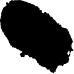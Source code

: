<?xml version='1.0' encoding='utf-8'?>
<ipe version="70212" creator="miniipe"><ipestyle name="miniipe" /><page><layer name="my_layer" /><path stroke="black" fill="#000" layer="my layer">1203.9844151000002 2534.9363157000003 m 1203.98724 2534.9362559 l  1203.9899861000001 2534.93532680001 l  1203.9903923 2534.9325776 l  1203.9881469 2534.9306975 l  1203.9870038000001 2534.9281026 l  1203.9863644999998 2534.9253155 l  1203.9877974 2534.9226261 l  1203.9902789 2534.9212279 l  1203.9928267 2534.9219648000003 l  1203.995705 2534.9231646 l  1203.9983787 2534.922856 l  1204.001339 2534.9212657 l  1204.0031245 2534.9191588 l  1204.0039969 2534.9162364 l  1204.0057919 2534.9107505 l  1204.0075271 2534.9086499 l  1204.0099237 2534.9073336 l  1204.012569 2534.9066408000003 l  1204.015419 2534.9072234 l  1204.0184454 2534.9085240000004 l  1204.0212419 2534.9100671 l  1204.026224 2534.911796 l  1204.0290046999999 2534.9098781 l  1204.0307588 2534.9075855 l  1204.0350134 2534.9034349000003 l  1204.0374603 2534.903205 l  1204.0401181999998 2534.9043985000003 l  1204.0448137 2534.9057368999997 l  1204.0477078 2534.90480160001 l  1204.0501453 2534.9035451000004 l  1204.0522521 2534.9019642 l  1204.0574483 2534.8961949 l  1204.0567586 2534.8927654 l  1204.056365 2534.8858623 l  1204.0573411999999 2534.8822250000003 l  1204.0590637999999 2534.8789152 l  1204.0612557000002 2534.8763927 l  1204.0640868 2534.8748747 l  1204.0747941 2534.8696849000003 l  1204.0777102999998 2534.8689353 l  1204.0809792 2534.8684252 l  1204.0843614 2534.8684063 l  1204.0908551 2534.8678741000003 l  1204.0939885 2534.8662554000002 l  1204.1172328 2534.8512935000003 l  1204.1244067 2534.8461414000003 l  1204.1427067 2534.8370370999996 l  1204.1470841 2534.8357805 l  1204.1500727 2534.8352546 l  1204.1573630999999 2534.8350625 l  1204.1695347 2534.83491770001 l  1204.1721737999999 2534.8343287999996 l  1204.1820686 2534.8328801000002 l  1204.1998174999999 2534.8320802000003 l  1204.2217391 2534.8263865 l  1204.2244568 2534.8256779 l  1204.2426624 2534.8203872000004 l  1204.2669647999999 2534.8124103 l  1204.2900390000002 2534.8023769 l  1204.3122503 2534.7912067 l  1204.3152673 2534.7902966 l  1204.339365 2534.7854752000003 l  1204.3405553999999 2534.7852327 l  1204.3493165 2534.7826881 l  1204.3690683 2534.77440570001 l  1204.3939848 2534.7715084 l  1204.420923 2534.771921 l  1204.4448349 2534.7759142 l  1204.4713134 2534.7796586000004 l  1204.4974676000002 2534.7826157 l  1204.5226927 2534.7858404999997 l  1204.5387757 2534.7894684000003 l  1204.5620735 2534.8010510999998 l  1204.5858594 2534.8076267 l  1204.6103602 2534.81143400001 l  1204.6355885 2534.8108577000003 l  1204.6510889 2534.8062977 l  1204.6624575 2534.8007362000003 l  1204.6649202 2534.8002134 l  1204.6685228 2534.7998985 l  1204.6718547 2534.7991490000004 l  1204.6752904999998 2534.7979869 l  1204.6851443 2534.7943591 l  1204.6943148 2534.7890463999997 l  1204.6963838 2534.7871915 l  1204.7168348 2534.7717635 l  1204.7186361 2534.7698331 l  1204.7247928 2534.7617963000002 l  1204.7331508 2534.7509505 l  1204.7424850000002 2534.7445639 l  1204.7469034 2534.7411974 l  1204.7484969 2534.7390591000003 l  1204.7529876 2534.7351257 l  1204.7618211000001 2534.7338345 l  1204.7630682000001 2534.73665310001 l  1204.7678045999999 2534.7421705 l  1204.7682864 2534.7393236 l  1204.7694391 2534.7362689 l  1204.7711365 2534.7304113 l  1204.7740967000002 2534.7249286 l  1204.7767893 2534.7201102999998 l  1204.7757501 2534.7146338 l  1204.776868 2534.711872 l  1204.7790031999998 2534.7099762 l  1204.7813178000001 2534.7086944 l  1204.7897073 2534.7049405999996 l  1204.7924503 2534.70506340001 l  1204.795694 2534.7057058 l  1204.8052959 2534.706005 l  1204.8077176000002 2534.7043643 l  1204.8095914 2534.7009033 l  1204.8104574 2534.6983147 l  1204.8111975 2534.6942018 l  1204.8121517 2534.6858722 l  1204.8133358 2534.6826253 l  1204.8147561 2534.6799548000104 l  1204.8159874 2534.6779582000004 l  1204.8176817 2534.6759837000004 l  1204.8203962999999 2534.6744343 l  1204.8281465 2534.6710678 l  1204.8310752999998 2534.67079060001 l  1204.8373422 2534.6715653 l  1204.8412629 2534.6716063 l  1204.8441602 2534.6710709000004 l  1204.8469 2534.6702206 l  1204.8503074 2534.6685578 l  1204.8523481 2534.6678871 l  1204.8567002999998 2534.6664605 l  1204.8597771 2534.6663092999997 l  1204.8701852 2534.6655913 l  1204.877863 2534.66575190001 l  1204.8821868 2534.666788 l  1204.8924154000001 2534.6698174999997 l  1204.9174453 2534.672107 l  1204.9204308 2534.6717858 l  1204.9264804 2534.6699592 l  1204.9430515000001 2534.6648701 l  1204.9458417 2534.6634309 l  1204.9697535999999 2534.65107660001 l  1204.9936938 2534.63852390001 l  1205.003428 2534.6345937 l  1205.0096193 2534.6322759 l  1205.0337958 2534.6204065 l  1205.0512298 2534.6145931 l  1205.0747858 2534.6034197 l  1205.0847121 2534.5993604 l  1205.0873322 2534.5991053 l  1205.0901161 2534.5991715 l  1205.1156751 2534.5971056 l  1205.1301047 2534.593906 l  1205.1311219 2534.5933801 l  1205.1365133 2534.5905962 l  1205.1587089 2534.578837 l  1205.1619872 2534.5777159000004 l  1205.1655805 2534.5772845 l  1205.1714065 2534.5764279 l  1205.1965686 2534.5743620000003 l  1205.2095213 2534.5726111 l  1205.2128595 2534.5711719 l  1205.2215954 2534.5667347 l  1205.2262435999999 2534.5649081 l  1205.228722 2534.5645554 l  1205.2530401000001 2534.5630784 l  1205.2603179999999 2534.5636044000003 l  1205.2874641 2534.5635634 l  1205.2998341999999 2534.56491440001 l  1205.3013237 2534.5682494000002 l  1205.3024134 2534.5722426 l  1205.3021047 2534.5749509 l  1205.3021898 2534.5764090000102 l  1205.3032636 2534.578837 l  1205.3053232 2534.5820019999996 l  1205.3081323 2534.5823075000003 l  1205.3108406 2534.5827263 l  1205.313171 2534.5816871 l  1205.3146889 2534.5791803 l  1205.3155328999999 2534.57650030001 l  1205.3178696 2534.5698933000003 l  1205.3195512999998 2534.5674778999996 l  1205.3221116 2534.5664386 l  1205.3248609 2534.5664796 l  1205.3305830000002 2534.5672417 l  1205.3397849 2534.5687564 l  1205.3480611 2534.5691752999996 l  1205.3723823 2534.566974 l  1205.3799278 2534.5643602 l  1205.3860278 2534.5621241999997 l  1205.3950472 2534.5593339999996 l  1205.4033831 2534.5550227999997 l  1205.4156744 2534.5463121000003 l  1205.4174002 2534.5434243 l  1205.4196235 2534.5391286999998 l  1205.4214438 2534.5366283 l  1205.4249646 2534.5347419 l  1205.4327431000002 2534.532043 l  1205.4454343999998 2534.5307393 l  1205.4504952 2534.5277884999996 l  1205.4536003 2534.5238709 l  1205.458554 2534.5163978 l  1205.4604278 2534.5151601999996 l  1205.4626762999999 2534.5139635 l  1205.4783247 2534.50587 l  1205.4829887 2534.5025633 l  1205.4876715 2534.4996251 l  1205.4937526 2534.4970932 l  1205.4965617 2534.49749 l  1205.4972923 2534.4976190999996 l  1205.5029389 2534.497364 l  1205.5053008 2534.4963437 l  1205.5077099 2534.4955847 l  1205.5156711 2534.4941203 l  1205.5175795 2534.4932102000002 l  1205.5225143 2534.4906625 l  1205.5265673 2534.4867385999996 l  1205.5447004 2534.46768590001 l  1205.5577413 2534.4594508 l  1205.5629501 2534.4560402 l  1205.5753548 2534.4493229 l  1205.583886 2534.4427946 l  1205.5861786 2534.4416954999997 l  1205.6109282 2534.4310292 l  1205.6348306 2534.4277477 l  1205.6372807 2534.4271052999998 l  1205.6573223 2534.421443 l  1205.6604368 2534.4207691 l  1205.6687665 2534.4192606 l  1205.6714937 2534.4180419 l  1205.6944104 2534.4068622 l  1205.6964731 2534.4053443 l  1205.7098919 2534.395418 l  1205.7361311000002 2534.3829031 l  1205.7389339000001 2534.3818229 l  1205.7449173 2534.3792154000002 l  1205.757744 2534.3773857 l  1205.7707943 2534.3751025 l  1205.7734964 2534.3754111000003 l  1205.7789098 2534.3758048 l  1205.8029698 2534.3793697 l  1205.8291176 2534.3794641 l  1205.8404264 2534.3790296 l  1205.8458052 2534.3775463 l  1205.868259 2534.3670626 l  1205.8955437 2534.3574827 l  1205.8988126000002 2534.3570229 l  1205.906821 2534.355864 l  1205.9311108 2534.3528439 l  1205.9573972 2534.3510678000102 l  1205.9819736 2534.3492979000002 l  1205.9895222 2534.3505387 l  1205.9970646 2534.3517732 l  1206.0022009000002 2534.3539021 l  1206.0050383999999 2534.3545949 l  1206.0301470000002 2534.3585975 l  1206.0549469 2534.3593942999996 l  1206.0806381 2534.3601815999996 l  1206.1022228000002 2534.3630064 l  1206.1050791 2534.3616365 l  1206.1163816 2534.3554893 l  1206.1188033 2534.3532754000003 l  1206.1382717 2534.3390913999997 l  1206.1563607 2534.3310011 l  1206.159595 2534.3317725999996 l  1206.1648447 2534.3325095 l  1206.1678616 2534.3328180999997 l  1206.1706550000001 2534.3334889000002 l  1206.1731365 2534.3334228 l  1206.179013 2534.33255360001 l  1206.1819701 2534.3311239 l  1206.1846122000002 2534.3288376 l  1206.1925797 2534.3234334999997 l  1206.2044932 2534.3183979 l  1206.2081746000001 2534.3178563000097 l  1206.2358025 2534.3198907 l  1206.2615 2534.3226305 l  1206.2729978 2534.3216794 l  1206.2758541 2534.3206401999996 l  1206.2894555 2534.3134537 l  1206.3105835 2534.2958528 l  1206.3205885 2534.2881845 l  1206.3346214 2534.2731722 l  1206.3452688 2534.2597031 l  1206.3481000000002 2534.25774740001 l  1206.3633075 2534.2460765 l  1206.3654646999998 2534.2436862 l  1206.3846969 2534.2226527 l  1206.3885483 2534.2205396 l  1206.3949129 2534.2164362 l  1206.4104447000002 2534.2055494 l  1206.4336606999998 2534.1895168 l  1206.4426202 2534.1835395999997 l  1206.4654140999999 2534.1702278999996 l  1206.486561 2534.1532978 l  1206.5029431 2534.1393846 l  1206.507541 2534.1354702 l  1206.5100131000002 2534.1342892 l  1206.5324701 2534.1235945000003 l  1206.5374017000001 2534.1215318 l  1206.550134 2534.1150255999996 l  1206.5558781000002 2534.1085319 l  1206.5580038 2534.1069635999997 l  1206.5603531 2534.1056882000003 l  1206.584413 2534.093759 l  1206.5869639 2534.0931638 l  1206.592201 2534.0925969 l  1206.5999984 2534.0933905 l  1206.6255826000001 2534.0970970999997 l  1206.6522437 2534.1024633999996 l  1206.6564951 2534.1025200999998 l  1206.6627904 2534.1015186 l  1206.6694667 2534.0999251000003 l  1206.6759604 2534.0980608 l  1206.6994376999999 2534.0880463 l  1206.7087404 2534.0847428 l  1206.712214 2534.0834233 l  1206.7323122 2534.0725869 l  1206.7342331999998 2534.0709367 l  1206.7400781000001 2534.0669718999998 l  1206.7522939 2534.0606387999997 l  1206.7738943 2534.0438126 l  1206.7762499 2534.0416113 l  1206.7885191999999 2534.0280949 l  1206.7971543 2534.0150351999996 l  1206.7990281 2534.0133094000003 l  1206.8206000999999 2533.9974626000003 l  1206.8258876 2533.9944583 l  1206.8401661 2533.9819276 l  1206.8576725 2533.9606044 l  1206.8765615 2533.9424870000003 l  1206.8788981999999 2533.9410132 l  1206.8834614 2533.9379805 l  1206.8878388 2533.9345573 l  1206.8904841 2533.9333008 l  1206.9142259 2533.9219825 l  1206.9270967000002 2533.9186381 l  1206.9296413 2533.9187577999996 l  1206.9321669 2533.9183137 l  1206.9426286 2533.9190569 l  1206.9682663 2533.9210378000002 l  1206.9947385 2533.9218219 l  1207.0220169 2533.9196868 l  1207.0477647 2533.915407 l  1207.0504258 2533.9144874 l  1207.053005 2533.9142198 l  1207.0562487000002 2533.9142544 l  1207.0589098 2533.9146418 l  1207.0616464 2533.9154952 l  1207.0646791000001 2533.9171233 l  1207.0673685000002 2533.919227 l  1207.0698942 2533.9208173 l  1207.0794835000002 2533.9276385 l  1207.0849757 2533.9306901 l  1207.0876305 2533.93109 l  1207.0903294 2533.930413 l  1207.0927606 2533.9292382999997 l  1207.1006745 2533.9274338 l  1207.1029293 2533.9284258 l  1207.1116117 2533.9314774000004 l  1207.1140649000001 2533.9315876 l  1207.1402002 2533.9309168 l  1207.1660299 2533.9261584 l  1207.1919384 2533.9197939 l  1207.209533 2533.9105163 l  1207.2116524 2533.907745 l  1207.2160330000002 2533.9026905000096 l  1207.2190751 2533.9012734 l  1207.2215944999998 2533.90059320001 l  1207.2327647 2533.8988579 l  1207.2573096 2533.8960079 l  1207.2674217 2533.895567 l  1207.2931853 2533.8954347999997 l  1207.3140992 2533.89740930001 l  1207.3183726 2533.8954001 l  1207.3424798 2533.8837103 l  1207.3463061 2533.8825388 l  1207.3489923 2533.8821009999997 l  1207.3569031 2533.8806839 l  1207.3594004 2533.8796258 l  1207.3817723999998 2533.868635 l  1207.3887762 2533.8643773 l  1207.4014329 2533.85572330001 l  1207.4263807999998 2533.8440996 l  1207.4502518 2533.837017 l  1207.4669205 2533.8321641 l  1207.4741669 2533.8295881 l  1207.4769885 2533.829692 l  1207.4797976 2533.8300668 l  1207.4850694 2533.8300321 l  1207.5097590999999 2533.823085 l  1207.5125777 2533.8234093 l  1207.5155285 2533.8243037 l  1207.5184226 2533.8255381999998 l  1207.5243619999999 2533.8278591999997 l  1207.5309816000001 2533.8294149000003 l  1207.5341056 2533.8288039000004 l  1207.5370533 2533.8273458 l  1207.5393743 2533.82535870001 l  1207.5407064 2533.8231259 l  1207.5419283 2533.82045850001 l  1207.5435784 2533.8177156 l  1207.546567 2533.8160433999997 l  1207.567399 2533.8069768 l  1207.5701073 2533.806602 l  1207.5948002 2533.802971 l  1207.6221037999999 2533.7960837 l  1207.647647 2533.7904592 l  1207.6722171 2533.7879934000002 l  1207.6798098 2533.78606920001 l  1207.6821969 2533.78491660001 l  1207.6969982 2533.77900240001 l  1207.7034635 2533.7787599 l  1207.7233098 2533.777305 l  1207.7322157 2533.77179700001 l  1207.7346941 2533.7694635000003 l  1207.7403249 2533.7656026 l  1207.7535641999998 2533.76032760001 l  1207.760061 2533.7576792 l  1207.7632291000002 2533.7556196 l  1207.7652886 2533.7539631 l  1207.7672286 2533.7520232 l  1207.7753535 2533.7449721000103 l  1207.78864 2533.736041 l  1207.7904319 2533.733909 l  1207.792038 2533.7315597 l  1207.8092988 2533.7103687 l  1207.8133203 2533.707188 l  1207.8156444 2533.7060259 l  1207.8390934 2533.6949155000098 l  1207.8493188 2533.6916593 l  1207.8591538 2533.6888313000004 l  1207.8678739 2533.6842555 l  1207.8700973 2533.6816354000002 l  1207.8718451 2533.6785397 l  1207.8767263 2533.6702604 l  1207.8790914 2533.6678261 l  1207.8846907 2533.66387070001 l  1207.8936595999999 2533.6605105 l  1207.9002635 2533.6600444 l  1207.9034379 2533.66069 l  1207.9063415 2533.6603593 l  1207.9090876 2533.6590367 l  1207.9117045 2533.6569928 l  1207.9140633 2533.6542404 l  1207.9291984000001 2533.6373733 l  1207.9316170000002 2533.636079 l  1207.9361487 2533.6330085 l  1207.9450704 2533.626666 l  1207.9660692 2533.6159934 l  1207.9677131 2533.6138047000004 l  1207.9745595 2533.6068355 l  1207.9900126 2533.5997119999997 l  1207.9927272 2533.5991168 l  1207.9988997 2533.5973942 l  1208.0230508999998 2533.5866585 l  1208.0355816 2533.5812388 l  1208.0381514 2533.5810592999997 l  1208.0442388 2533.5802184 l  1208.0476902999999 2533.5789934 l  1208.068412 2533.5694135 l  1208.0715046 2533.5701378000003 l  1208.0743514 2533.5691269 l  1208.0772141 2533.56770350001 l  1208.0796200999998 2533.5652817 l  1208.0808167999999 2533.5626742 l  1208.0809396 2533.5597392 l  1208.0848351 2533.5327284 l  1208.0864412 2533.5305397 l  1208.0878206 2533.5280141 l  1208.0892723999998 2533.5258725999997 l  1208.0932498000002 2533.5210638000003 l  1208.095344 2533.5195458999997 l  1208.0975641999999 2533.5183177 l  1208.1088258 2533.5141135 l  1208.1216462 2533.5100983 l  1208.1305458 2533.5053524 l  1208.1332793000001 2533.5031417 l  1208.1460179 2533.4915274 l  1208.1483483 2533.4901889999996 l  1208.1713249 2533.4790629 l  1208.1739135 2533.478263 l  1208.1867969 2533.4741092 l  1208.1996708 2533.4699522 l  1208.2249715 2533.4644221999997 l  1208.2307472 2533.4623563 l  1208.2392091000002 2533.4568421 l  1208.2411805 2533.4542219 l  1208.2427361999999 2533.451142 l  1208.2475135 2533.4420251 l  1208.2499731 2533.4397451 l  1208.2528042 2533.4376068 l  1208.2557959 2533.4357582000002 l  1208.2711294 2533.42864100001 l  1208.2744676 2533.4283229000002 l  1208.278845 2533.4287480000003 l  1208.2912371 2533.4309115 l  1208.2938729 2533.4326027 l  1208.2968899 2533.4356417 l  1208.3043378 2533.4428470000003 l  1208.3069453 2533.4445728 l  1208.3106078 2533.4464088 l  1208.3133539 2533.44735980001 l  1208.316141 2533.4477787 l  1208.3273175 2533.4472843 l  1208.3298746 2533.4460561 l  1208.3450916 2533.4394144000003 l  1208.3478503000001 2533.4393388 l  1208.3505932 2533.4398301 l  1208.3532605999999 2533.4407401999997 l  1208.355695 2533.4418865000002 l  1208.3576695000002 2533.4436375 l  1208.3590804 2533.4465913999998 l  1208.3637443 2533.4572357 l  1208.3660621 2533.4581553000003 l  1208.3685563000001 2533.4573712 l  1208.3705246 2533.4564295 l  1208.3725431999999 2533.4559162 l  1208.3751791 2533.4568136999997 l  1208.3903173 2533.4517782000003 l  1208.3928902 2533.4505531 l  1208.3953434 2533.4496871 l  1208.4002908 2533.4521151 l  1208.402659 2533.4537874 l  1208.4053294999999 2533.4546187 l  1208.407767 2533.4546502 l  1208.4104879000001 2533.4542125 l  1208.4127459 2533.4531323 l  1208.4149252 2533.4517971 l  1208.4184805999998 2533.4469914 l  1208.4198537000002 2533.4447114 l  1208.4210472 2533.4418865000002 l  1208.4218345000002 2533.4390995 l  1208.4230218 2533.4365675 l  1208.4247790000002 2533.4343284 l  1208.4273141 2533.4325145000003 l  1208.4298115000001 2533.4313398000004 l  1208.4325638999999 2533.43035730001 l  1208.4391457 2533.42957 l  1208.4402952 2533.4270223 l  1208.4419547999998 2533.4248147 l  1208.4442159 2533.4233661000003 l  1208.4464707 2533.422289 l  1208.4520039 2533.42161820001 l  1208.4658887 2533.4165134 l  1208.4911453 2533.4044488 l  1208.4978500000002 2533.4029151 l  1208.5004103 2533.4030159 l  1208.5042649000002 2533.4035639 l  1208.5066677999998 2533.4027481999997 l  1208.5128969 2533.3965191 l  1208.5223728 2533.3824485 l  1208.5271313 2533.3703807 l  1208.5282965 2533.3670992 l  1208.5350294999998 2533.3560833 l  1208.5369661999998 2533.3535293 l  1208.5389912 2533.351328 l  1208.5498937 2533.3453792 l  1208.5531689 2533.3435935999996 l  1208.5545545 2533.3414112 l  1208.5574454999999 2533.3347286 l  1208.5595586000002 2533.3292426999997 l  1208.5606545 2533.3263454 l  1208.567397 2533.3217381000004 l  1208.5699573 2533.3207713 l  1208.5847806 2533.3193857 l  1208.6112748 2533.31538620001 l  1208.622001 2533.3110497 l  1208.6360339 2533.3073242 l  1208.6504194 2533.3054567 l  1208.6614763 2533.3059227999997 l  1208.6672393000001 2533.306729 l  1208.6785355 2533.3064456 l  1208.6928361 2533.303879 l  1208.6958026 2533.3032617000003 l  1208.7004193 2533.3106561 l  1208.7018144 2533.31357540001 l  1208.7044755 2533.3144824 l  1208.7060375 2533.3122023 l  1208.7078011 2533.31019 l  1208.7091647 2533.3074186999997 l  1208.7118352 2533.3063574000003 l  1208.7145057 2533.3058346000003 l  1208.720042 2533.3083729 l  1208.722215 2533.3096578 l  1208.7269923000001 2533.3092547 l  1208.7300817 2533.3082689999997 l  1208.7341503999999 2533.3114906 l  1208.7360274 2533.3133076999998 l  1208.7389025999998 2533.3148287999998 l  1208.7432800000001 2533.31857 l  1208.7455694999999 2533.3206863 l  1208.7478243 2533.3218924 l  1208.75092 2533.3225506000003 l  1208.7621752 2533.3240213 l  1208.7768127 2533.3244811000104 l  1208.779817 2533.3241063 l  1208.8033605 2533.3128763 l  1208.8221896 2533.2976593 l  1208.8385938 2533.2892761 l  1208.8588054 2533.2709352 l  1208.8780878999999 2533.2524336 l  1208.8840336 2533.2473256000003 l  1208.886046 2533.245773 l  1208.8922279 2533.2423121 l  1208.8975878 2533.2389707999996 l  1208.8997765 2533.2371631 l  1208.901666 2533.23516020001 l  1208.9034485 2533.2322787000003 l  1208.9045696 2533.2290697 l  1208.905971 2533.2267267 l  1208.9085092 2533.22465760001 l  1208.9133118 2533.2219777 l  1208.9334856 2533.2119317 l  1208.9415255 2533.2094123 l  1208.9441929 2533.2090406999996 l  1208.9505164999998 2533.2092895 l  1208.9530516 2533.2097588 l  1208.9558229 2533.2092138999997 l  1208.9583643 2533.2075071 l  1208.9629936 2533.20454370001 l  1208.9656893 2533.2037186 l  1208.9687881 2533.2032242 l  1208.9720759000002 2533.2016275 l  1208.9740032 2533.1996876000103 l  1208.9753604999999 2533.1964628 l  1208.9753289999999 2533.1924035 l  1208.9743780000001 2533.1897486999997 l  1208.9743999999998 2533.1868074 l  1208.9751527 2533.1836519 l  1208.9804528000002 2533.1794603 l  1208.9845971 2533.1773818000097 l  1208.9871385 2533.1739649 l  1208.9873905 2533.1711873 l  1208.9871039 2533.1682932000003 l  1208.9886847999999 2533.1648637000003 l  1208.9928638 2533.1618027 l  1208.9980348 2533.1590471 l  1209.0009289 2533.1576646 l  1209.0035207 2533.1568961999997 l  1209.007432 2533.1581496000003 l  1209.00855 2533.1584992 l  1209.0113811 2533.1595762 l  1209.0139476999998 2533.1610247999997 l  1209.0155412000001 2533.1634088 l  1209.0164513 2533.1662084 l  1209.0157207 2533.1717037999997 l  1209.0148673 2533.1749254 l  1209.0245511 2533.1836046000003 l  1209.0281601 2533.1874341000002 l  1209.0305818 2533.1904636 l  1209.0326351 2533.1923594 l  1209.0356804 2533.1938206000004 l  1209.0383099 2533.1928822 l  1209.0406687 2533.1916697 l  1209.0424385 2533.1892984 l  1209.0440478 2533.1862814 l  1209.046331 2533.1842345 l  1209.0492345 2533.1830661 l  1209.0518106 2533.1841557 l  1209.0529757999998 2533.1868672 l  1209.0533159000001 2533.1895062000003 l  1209.0518673000001 2533.1959463 l  1209.0510894 2533.1990011 l  1209.0523522 2533.2012937 l  1209.054733 2533.2026038000004 l  1209.0571107 2533.2033186000103 l  1209.0596678 2533.2035107 l  1209.062099 2533.2031549 l  1209.0700098000002 2533.2000781 l  1209.0730394 2533.1986326 l  1209.0752375 2533.1969919 l  1209.0797786 2533.1827323000102 l  1209.0802069000001 2533.1801216000003 l  1209.0809533 2533.1774164 l  1209.0824712 2533.1753254 l  1209.0876547999999 2533.1725383000003 l  1209.0907127 2533.1712503 l  1209.092766 2533.1692506 l  1209.0969764000001 2533.1655628 l  1209.0993131999999 2533.1644416999998 l  1209.1021977999999 2533.1589338000003 l  1209.1025379 2533.1557405 l  1209.1073499 2533.153029 l  1209.1102944 2533.1515425999996 l  1209.1118029 2533.1489476 l  1209.1141428 2533.1435657 l  1209.1159976 2533.1408605 l  1209.1170211 2533.1377176 l  1209.1172227 2533.1347825000003 l  1209.1159378 2533.129347 l  1209.1149395 2533.1268276 l  1209.1158149999999 2533.1239745 l  1209.1181958000002 2533.12273680001 l  1209.1195751 2533.1202584000002 l  1209.1194994999998 2533.1176257 l  1209.1190429 2533.1145583 l  1209.1213513 2533.1125806 l  1209.1238203 2533.1113965 l  1209.1263018 2533.1108643000002 l  1209.140763 2533.1140293 l  1209.1435279999998 2533.114404 l  1209.1466961 2533.11453940001 l  1209.1520371000001 2533.1124358 l  1209.1582631 2533.1078379 l  1209.1602534 2533.1062381 l  1209.1682050999998 2533.1019899 l  1209.1706425999998 2533.1008278 l  1209.1730737999999 2533.099354 l  1209.1752562 2533.0939342 l  1209.1760277 2533.0914684 l  1209.1748877 2533.0865713999997 l  1209.1762261000001 2533.0840804 l  1209.180676 2533.0803895 l  1209.1837212 2533.0794195 l  1209.1866436999999 2533.077656 l  1209.1922241 2533.072148 l  1209.1980375 2533.0704884 l  1209.2018134 2533.0701703 l  1209.2057877 2533.0702491 l  1209.2090156 2533.0691815 l  1209.2120042000001 2533.0677453999997 l  1209.2142150000002 2533.065752 l  1209.2168729 2533.0588332 l  1209.2177012 2533.0554383999997 l  1209.2194395000001 2533.0521096 l  1209.2218077 2533.0505697 l  1209.2247207 2533.0492124 l  1209.2271581999998 2533.05070820001 l  1209.2288903 2533.0527804 l  1209.2305845 2533.0554761000003 l  1209.2325653999999 2533.0580616 l  1209.2348895 2533.0603007 l  1209.2375285 2533.060918 l  1209.2402935 2533.0592867 l  1209.2403187 2533.0561627 l  1209.2399534 2533.0534008 l  1209.2399282 2533.0504185 l  1209.2401392000002 2533.0477543 l  1209.2410273 2533.0451468 l  1209.2423185 2533.0426904 l  1209.2408887 2533.0372423 l  1209.2399723 2533.0345906000002 l  1209.2397738999998 2533.0315989 l  1209.2404573 2533.0289976 l  1209.2414713 2533.0264687999997 l  1209.2440033 2533.0254107 l  1209.2466643999999 2533.02677750001 l  1209.2514071 2533.0252973 l  1209.2539138 2533.0240943 l  1209.2577716 2533.0193044 l  1209.2593305 2533.0159914 l  1209.2616514000001 2533.0130658 l  1209.2668823 2533.009312 l  1209.2692064 2533.0079106000003 l  1209.2720092 2533.0079011 l  1209.2745191 2533.0087861 l  1209.2789028 2533.01302490001 l  1209.2810442 2533.0154088 l  1209.2832581 2533.0164796000004 l  1209.2859317999998 2533.01526080001 l  1209.2816174000002 2533.0012059 l  1209.2804836999999 2532.99841890001 l  1209.2795924 2532.9954996 l  1209.2794665000001 2532.9925267 l  1209.2802191 2532.9896672 l  1209.2813088 2532.98699360001 l  1209.2830629 2532.9843103999997 l  1209.285894 2532.9828618 l  1209.2887535000002 2532.9820839999998 l  1209.2907658 2532.983942 l  1209.2929199 2532.9868456 l  1209.298368 2532.989642 l  1209.3012464 2532.9901836999998 l  1209.304131 2532.988924 l  1209.3059103 2532.9870156000097 l  1209.3066882 2532.9839609 l  1209.3053466000001 2532.9783270000003 l  1209.3042287 2532.9722836 l  1209.3039861999998 2532.969273 l  1209.304024 2532.9665551999997 l  1209.3027895 2532.9638816 l  1209.3007614 2532.9606409999997 l  1209.2991269 2532.9567423 l  1209.3021439 2532.9440006 l  1209.3028115 2532.9414309 l  1209.3032367 2532.9387163 l  1209.3031862999999 2532.9352080999997 l  1209.3034099000001 2532.9324368 l  1209.3045026 2532.9294923 l  1209.3059103 2532.9269761 l  1209.3169136000001 2532.9202179 l  1209.3412853000002 2532.9090634 l  1209.3443401 2532.9073061000004 l  1209.3565275 2532.9002425000003 l  1209.3658208000002 2532.8966587 l  1209.3717003 2532.8955565 l  1209.3779169000002 2532.8960477 l  1209.3811731 2532.8965799 l  1209.3838878 2532.8961705 l  1209.3863284 2532.8940826 l  1209.3889548 2532.88938400001 l  1209.3906806 2532.8864269 l  1209.391893 2532.8837564 l  1209.4003612 2532.8750331 l  1209.4021688999999 2532.8729767 l  1209.4037907 2532.8701928 l  1209.4042914 2532.867623 l  1209.4066595999998 2532.8654501 l  1209.4087476 2532.8630282999998 l  1209.4093144 2532.8600807 l  1209.4082626 2532.8570763 l  1209.4082783 2532.8508346000003 l  1209.4093144 2532.8476949 l  1209.4111126 2532.8450558000004 l  1209.4131092 2532.8427664 l  1209.4175055 2532.8398722 l  1209.4199209 2532.8383386 l  1209.422371 2532.8328873 l  1209.4226702 2532.8296027 l  1209.4257816000002 2532.8244160000004 l  1209.4305621 2532.8208667999997 l  1209.4333806 2532.8192985 l  1209.4377390999998 2532.8147385 l  1209.4545275 2532.7922815 l  1209.4556014 2532.7908076999997 l  1209.4696752 2532.7715408 l  1209.4717316 2532.7688042 l  1209.4772206999999 2532.7627199 l  1209.4917952 2532.7414313 l  1209.4935745 2532.7392709 l  1209.4961222000002 2532.7372207999997 l  1209.4989469999998 2532.7358667000003 l  1209.5017215 2532.7348369 l  1209.5047668000002 2532.7346353000003 l  1209.5079191 2532.7331804 l  1209.5099535000002 2532.731631 l  1209.5123091 2532.7289384 l  1209.5140001999998 2532.7259781999996 l  1209.5145986 2532.7226998 l  1209.5144662999999 2532.719431 l  1209.5146364 2532.7162974999997 l  1209.5160661 2532.7130129 l  1209.5235455 2532.7038928 l  1209.5250791 2532.7017639 l  1209.5426265 2532.6930564 l  1209.5535637 2532.6908457000104 l  1209.5675367000001 2532.6859927 l  1209.5917163 2532.6738746 l  1209.5938388 2532.6724134 l  1209.5957378 2532.6707159000002 l  1209.6062026 2532.6656079000004 l  1209.609566 2532.6639892000003 l  1209.6120696 2532.6622477 l  1209.6134584 2532.6598827 l  1209.6130332 2532.656787 l  1209.6118491 2532.6538646 l  1209.6120916 2532.6509767 l  1209.6130269 2532.6479062999997 l  1209.6136316 2532.6449933000004 l  1209.6138678 2532.6416394000003 l  1209.6143937 2532.6385815 l  1209.6169665999998 2532.63723990001 l  1209.6193001000001 2532.6381059 l  1209.6219328999998 2532.6382697 l  1209.6243293999999 2532.6372997 l  1209.6265591 2532.6350890000003 l  1209.6261591 2532.6322988 l  1209.6238476 2532.6304345 l  1209.621977 2532.6283497 l  1209.6215802 2532.6243565000004 l  1209.6226887 2532.6215569 l  1209.6241279 2532.6187132 l  1209.6241877 2532.6153844 l  1209.6223549 2532.6123045 l  1209.6204716 2532.6098828 l  1209.6191805 2532.6071146000104 l  1209.6205913 2532.6011752 l  1209.6220336 2532.59792840001 l  1209.624194 2532.595894 l  1209.6371245999999 2532.58914210001 l  1209.6392377 2532.5880431 l  1209.6415713 2532.5868747 l  1209.6446481 2532.5847175 l  1209.6472052 2532.5822012999997 l  1209.6491703000002 2532.5794489 l  1209.6730035 2532.5666379 l  1209.6955801 2532.5546552 l  1209.6993718 2532.5524130000003 l  1209.7049994000001 2532.5453681999998 l  1209.7078368 2532.5412742 l  1209.7120441999998 2532.5317919999998 l  1209.7133448000002 2532.5288412 l  1209.7157035 2532.5250905 l  1209.7201943 2532.5220861 l  1209.7399335 2532.5181338999996 l  1209.7591373999999 2532.5173213999997 l  1209.7743134000002 2532.5131834 l  1209.7767257 2532.5127677 l  1209.7791285 2532.5123424999997 l  1209.7917914 2532.5137093000003 l  1209.8061865 2532.5155201 l  1209.8089357000001 2532.51565230001 l  1209.8118487 2532.5166505999996 l  1209.8138737000002 2532.5187196999996 l  1209.8079311 2532.5342358000103 l  1209.8066368 2532.53680550001 l  1209.8057487 2532.5394855 l  1209.8060730999998 2532.5422788 l  1209.8087090000001 2532.5421214000003 l  1209.834693 2532.5397784 l  1209.8371904 2532.5394635000002 l  1209.8401695 2532.5398036 l  1209.8412276000001 2532.5421718000002 l  1209.8416402 2532.5451509 l  1209.8402703 2532.5474845 l  1209.8352473 2532.5485299999996 l  1209.8296008 2532.5490559 l  1209.824118 2532.5507785 l  1209.8108095 2532.5547843 l  1209.8081169 2532.5560345999997 l  1209.8053834 2532.5576123 l  1209.8038655 2532.5599837000004 l  1209.8033868 2532.5627707000003 l  1209.8039253 2532.5679984 l  1209.8047126 2532.5707224 l  1209.8048669 2532.5734119000003 l  1209.8041174 2532.5760414 l  1209.7940715 2532.5815966 l  1209.791719 2532.5827272 l  1209.7894705 2532.5844782 l  1209.7896972 2532.5894602000003 l  1209.7906735000001 2532.591863 l  1209.7924117999999 2532.5943982000003 l  1209.797586 2532.5924771 l  1209.8175614 2532.5804188 l  1209.8200649999999 2532.5792158 l  1209.8225718 2532.57941420001 l  1209.8244739000002 2532.5810802 l  1209.8275286 2532.5859457 l  1209.828382 2532.5884147 l  1209.8283065 2532.5913371 l  1209.8306558000002 2532.598807 l  1209.8317516999998 2532.6015122000003 l  1209.8308006 2532.6075428999998 l  1209.8266185 2532.6181494 l  1209.8256422 2532.6205523 l  1209.8248864 2532.6239629 l  1209.8279663 2532.63224840001 l  1209.8290276 2532.634878 l  1209.8294339000001 2532.6375139 l  1209.827135 2532.6430785 l  1209.8244424 2532.6496887 l  1209.823378 2532.6530488999997 l  1209.8228489 2532.6563587 l  1209.8240046 2532.6593032 l  1209.8268799 2532.6606856999997 l  1209.8296354 2532.6662945 l  1209.8312699 2532.6695633 l  1209.8337262 2532.67009560001 l  1209.8356724 2532.6646695 l  1209.8354173999999 2532.6620052 l  1209.8357858 2532.6592906 l  1209.8370581 2532.6561383000003 l  1209.8384532 2532.6533638 l  1209.8412434 2532.6518333 l  1209.8464963 2532.6515341 l  1209.8494061000001 2532.6517261999998 l  1209.8523443 2532.6515593 l  1209.8607716000001 2532.6484637000003 l  1209.8634295000002 2532.6472133999996 l  1209.8664591000002 2532.6464008999997 l  1209.8722378 2532.648407 l  1209.8806052999998 2532.6506681 l  1209.8857826 2532.6523276999997 l  1209.8882326 2532.6534300000003 l  1209.8901442 2532.6556281 l  1209.8915267 2532.6584528999997 l  1209.8876185000001 2532.67555 l  1209.8865289 2532.6779969 l  1209.8862235000001 2532.6811713 l  1209.8908213 2532.6878539 l  1209.8939201 2532.6924203 l  1209.8950978999999 2532.6949648 l  1209.896219 2532.6981014000003 l  1209.8947735 2532.7006963999997 l  1209.8921912 2532.7017355999997 l  1209.8890924 2532.7022993 l  1209.8863904 2532.7038393000003 l  1209.8828664 2532.7116493000003 l  1209.8816445 2532.7146946000003 l  1209.8818681 2532.7213551 l  1209.8826554 2532.7246176999997 l  1209.8841639 2532.7276598 l  1209.8861227 2532.7292596 l  1209.8885129 2532.7305444999997 l  1209.8925628 2532.7274709000003 l  1209.896641 2532.723821 l  1209.8990155 2532.7226935 l  1209.9016136 2532.7225518 l  1209.9044069000001 2532.7227754 l  1209.9068791 2532.72222430001 l  1209.9117257 2532.72435 l  1209.9143773 2532.7251342000004 l  1209.9168274 2532.7254774000003 l  1209.9249209 2532.7228604 l  1209.927519 2532.7216197000002 l  1209.9312728 2532.7167951 l  1209.9329261 2532.7142442 l  1209.9378861 2532.7148079 l  1209.940311 2532.7162093 l  1209.9429721 2532.7163699 l  1209.9454442 2532.7168959 l  1209.9477557 2532.7182878 l  1209.949661 2532.7204922 l  1209.9475069 2532.7244287999997 l  1209.9446349 2532.7255341 l  1209.9424966 2532.7274173 l  1209.9430886 2532.7301005000004 l  1209.9447576999999 2532.7324906999997 l  1209.9476109 2532.7321884 l  1209.9503601 2532.7309193 l  1209.9583654 2532.7298674 l  1209.9586898 2532.7292754 l  1209.9609288000001 2532.7305634 l  1209.9629506 2532.7325757 l  1209.9652307 2532.7339079 l  1209.9678539 2532.7335362 l  1209.9700112 2532.7320309 l  1209.9700615000002 2532.7291337 l  1209.9712834000002 2532.7265482000003 l  1209.9738217 2532.7269576 l  1209.9762403 2532.7280409 l  1209.978703 2532.7278929 l  1209.9805452 2532.7259309 l  1209.9830519999998 2532.7246838 l  1209.9855903 2532.7237610999996 l  1209.9876970999999 2532.7222464 l  1209.9871869 2532.7193396000002 l  1209.98588 2532.7168644 l  1209.9843904 2532.7145812 l  1209.9825985 2532.7127295 l  1209.9799815 2532.71101 l  1209.9779503 2532.7087834999998 l  1209.976445 2532.7059366000003 l  1209.9755663 2532.703411 l  1209.9777864999999 2532.7017450000003 l  1209.9805326 2532.7032472 l  1209.9830237 2532.7051871000003 l  1209.9876813 2532.7090008 l  1209.9940112000002 2532.7150788 l  1209.9951481 2532.7176107 l  1210.0007316 2532.7275968999998 l  1210.0033329 2532.7288660000104 l  1210.0050208 2532.7307775 l  1210.0059499 2532.7335016 l  1210.0058396000002 2532.7362036 l  1210.0082708 2532.73722400001 l  1210.0109823 2532.7376050000103 l  1210.0169721 2532.7381434999998 l  1210.0197686000001 2532.738893 l  1210.0218565 2532.740159 l  1210.0222659 2532.7429177 l  1210.0200771999998 2532.7445427000002 l  1210.0175672999999 2532.7448292999998 l  1210.0148275 2532.7438971 l  1210.0122199 2532.74259650001 l  1210.0072032 2532.7397149999997 l  1210.0049358 2532.7387198 l  1210.0043248999998 2532.7415699 l  1210.0055499 2532.7444986 l  1210.0105949 2532.74964130001 l  1210.0134103 2532.74844140001 l  1210.0163327999999 2532.7486398 l  1210.0187545000001 2532.7492161 l  1210.0201024 2532.7514521 l  1210.0195481 2532.7541509 l  1210.0216581 2532.7554169 l  1210.0243412 2532.7555964000003 l  1210.0266526999999 2532.7565695000003 l  1210.0296287 2532.7592149 l  1210.0351366999998 2532.7630947 l  1210.0375867999999 2532.7631954 l  1210.0631802999999 2532.7641874 l  1210.0795404 2532.7614035 l  1210.0818015999998 2532.7603549 l  1210.0902194 2532.7571269 l  1210.0925592 2532.7563365 l  1210.0956455 2532.7528535 l  1210.0932899 2532.7515749 l  1210.0907862 2532.7512852 l  1210.0821196000002 2532.75060810001 l  1210.0784004 2532.7513292 l  1210.0750874999999 2532.7513009 l  1210.0734562 2532.74841620001 l  1210.0724075 2532.7459063 l  1210.070244 2532.7440073000002 l  1210.0674192 2532.7431098 l  1210.0648116 2532.7426689 l  1210.0559025 2532.7411416 l  1210.052936 2532.7413463 l  1210.041876 2532.7418218000003 l  1210.0332157 2532.7397559 l  1210.0307183 2532.7381309 l  1210.0287942 2532.7362036 l  1210.0287627 2532.7335457 l  1210.0318143 2532.7322262 l  1210.0346233999999 2532.7319018000003 l  1210.0378828 2532.7322955 l  1210.0483980000001 2532.7332969 l  1210.0541263999999 2532.734311 l  1210.0632874 2532.7336370000003 l  1210.0690662 2532.73223250001 l  1210.0718815999999 2532.7328812 l  1210.0745427000002 2532.7329473 l  1210.0770337000001 2532.7326702 l  1210.0799813 2532.7319144000003 l  1210.082085 2532.7303493 l  1210.0830486 2532.7277984 l  1210.0854514999999 2532.7263780999997 l  1210.0880275000002 2532.7251594 l  1210.0938189 2532.7231313 l  1210.0963130999999 2532.7230935 l  1210.1023249 2532.722492 l  1210.1054678 2532.7209426000004 l  1210.1076502 2532.7170911 l  1210.1089413999998 2532.7147544000104 l  1210.1117064 2532.7132837 l  1210.1188236 2532.7094353999996 l  1210.1222657 2532.7053917999997 l  1210.1228231 2532.7027528 l  1210.1240765 2532.699887 l  1210.127909 2532.6954183 l  1210.1296662999998 2532.6973834 l  1210.1294364 2532.7005609 l  1210.1272414 2532.7022143 l  1210.1254716 2532.7045384 l  1210.1228294 2532.7074577000003 l  1210.119148 2532.7114288 l  1210.1193842 2532.7148237000097 l  1210.1203037 2532.7174848000004 l  1210.1199384000001 2532.7206244999998 l  1210.1188456 2532.72387450001 l  1210.1174411 2532.7261829 l  1210.1143485999999 2532.7281669 l  1210.1116969999998 2532.7294611999996 l  1210.1090138000002 2532.7304721 l  1210.1063087 2532.7307618 l  1210.103783 2532.7314042000003 l  1210.0951605 2532.7378191999996 l  1210.0957872 2532.7411605 l  1210.0981522 2532.7439948 l  1210.1004983999999 2532.7449017 l  1210.1036821999999 2532.7438877 l  1210.1069731 2532.7422784 l  1210.1121221 2532.7394190000005 l  1210.1141911 2532.7375168 l  1210.1159956000001 2532.7351707000003 l  1210.1175009 2532.7324277 l  1210.1202785 2532.7296060000003 l  1210.1227695 2532.728381 l  1210.1338831 2532.7209174 l  1210.1339114 2532.7179382000004 l  1210.1332218 2532.7138191 l  1210.1348057999999 2532.7107927 l  1210.1364497 2532.708478 l  1210.1362166 2532.7057382 l  1210.1336406 2532.7055335 l  1210.131285 2532.7046077 l  1210.13234 2532.7018616 l  1210.1368276 2532.6930879 l  1210.138673 2532.6909496 l  1210.1401941 2532.6887483 l  1210.1397123 2532.6859959 l  1210.1387234000001 2532.6836119 l  1210.1373755999998 2532.6784598 l  1210.1385974 2532.6758302000003 l  1210.1404082 2532.6736416000003 l  1210.1426379 2532.6724763 l  1210.1416427 2532.6695444 l  1210.1399453 2532.6639010999997 l  1210.1407295 2532.6610447 l  1210.1405058999999 2532.6578861 l  1210.1395233 2532.6550518 l  1210.1393910000002 2532.6523813 l  1210.1376117 2532.6546896 l  1210.1368591 2532.6577318 l  1210.1351239 2532.6632838 l  1210.1336658 2532.665989 l  1210.1318172 2532.66831000001 l  1210.1285830000002 2532.6734967 l  1210.1275028 2532.6766113 l  1210.1247819 2532.6815272 l  1210.1180741 2532.6883956 l  1210.1153027999999 2532.6900646000004 l  1210.1083273 2532.6951538 l  1210.106696 2532.6972543 l  1210.0997016000001 2532.7058768 l  1210.0970846 2532.7071648 l  1210.0843430000002 2532.7130066 l  1210.082296 2532.7108462000097 l  1210.0826581 2532.70761830001 l  1210.0841698 2532.7051934 l  1210.0859458999998 2532.7029323 l  1210.0873473 2532.70052 l  1210.0880559 2532.697944 l  1210.0896872 2532.695349 l  1210.0921593 2532.6933272 l  1210.0946944 2532.6921431 l  1210.1125441000002 2532.6820972 l  1210.1145060000001 2532.679244 l  1210.1163672 2532.6773954 l  1210.1203258 2532.6736855999998 l  1210.1214185 2532.6708262 l  1210.121809 2532.6679257000096 l  1210.124045 2532.6660331000003 l  1210.1267942 2532.6646757999997 l  1210.1320408000001 2532.6611991 l  1210.1330108 2532.6586482000002 l  1210.1333477 2532.6556974 l  1210.1334139 2532.6524348000103 l  1210.13308 2532.6496226 l  1210.1298553 2532.6358511000003 l  1210.1223287 2532.616874 l  1210.1245677 2532.6152678999997 l  1210.1272666 2532.6144302 l  1210.1291876 2532.6164646000097 l  1210.1304473 2532.61883910001 l  1210.132088 2532.6210719 l  1210.1348751 2532.6207034 l  1210.137196 2532.6197146 l  1210.1393847000002 2532.6213616 l  1210.1403956 2532.6245392 l  1210.1407106000001 2532.6272097 l  1210.1417089 2532.6299212000004 l  1210.1443384 2532.6307998 l  1210.1465964 2532.632198 l  1210.1477522 2532.6350985 l  1210.1486151000001 2532.6381059 l  1210.1498181 2532.6403608 l  1210.1518997 2532.642455 l  1210.1542521 2532.6442626 l  1210.1589728000001 2532.64828420001 l  1210.1616559 2532.6477897 l  1210.1640997 2532.6482275 l  1210.165246 2532.6509956 l  1210.1674788 2532.6526647 l  1210.1703572 2532.6517609 l  1210.1726529 2532.6507437 l  1210.175166 2532.6509610000003 l  1210.1774051 2532.6519026 l  1210.1795843 2532.6538960000003 l  1210.1835366 2532.6576405 l  1210.184601 2532.6607393 l  1210.1847553 2532.6638003 l  1210.1858574999999 2532.66950660001 l  1210.187703 2532.6719378 l  1210.1899735000002 2532.6730117 l  1210.1925526999999 2532.6731345000003 l  1210.1981961000001 2532.6741486 l  1210.2011847 2532.6743564 l  1210.2035844 2532.6731755 l  1210.2055747 2532.67160400001 l  1210.209253 2532.6678974 l  1210.2187824999999 2532.6568846 l  1210.2209617 2532.65531 l  1210.2229929 2532.6534048000003 l  1210.2308156000001 2532.6433525 l  1210.2342797000001 2532.6371927 l  1210.236503 2532.6347111 l  1210.2391609000001 2532.6327366 l  1210.2416362000001 2532.6305069 l  1210.2458688000002 2532.6252130999997 l  1210.2475189 2532.6222088 l  1210.2504477 2532.6162157999997 l  1210.2549448 2532.6073445 l  1210.2579868999999 2532.5982055 l  1210.2578609 2532.595302 l  1210.2574673 2532.59262520001 l  1210.2567964999998 2532.5901247 l  1210.2557886999998 2532.5876778 l  1210.2456735 2532.5622763 l  1210.2414473000001 2532.5540569 l  1210.2358889 2532.5466846 l  1210.228778 2532.54129 l  1210.2083932 2532.5274839 l  1210.2038489000001 2532.5239284 l  1210.1996101 2532.5196896 l  1210.1983788 2532.5168396 l  1210.1961271 2532.5153185 l  1210.192833 2532.5140399 l  1210.1900239 2532.5123110000004 l  1210.1889059999999 2532.5096310999998 l  1210.1899515 2532.5060032 l  1210.1912364 2532.5033012 l  1210.1936707 2532.5022304 l  1210.1958909 2532.5046175 l  1210.1982213000001 2532.5078234000002 l  1210.2008194 2532.5107175 l  1210.2032884 2532.5122071 l  1210.2059432 2532.5130038 l  1210.208472 2532.5124149000003 l  1210.2106259999998 2532.5109506 l  1210.2136619 2532.5095460000002 l  1210.2165434 2532.5095397 l  1210.2197902 2532.5099145 l  1210.2222623 2532.5107175 l  1210.2246274000001 2532.5118292 l  1210.2294142 2532.5147831 l  1210.2407356 2532.522653 l  1210.2581821 2532.52915300001 l  1210.2618447 2532.5286365 l  1210.2641782 2532.5274933 l  1210.2650978000001 2532.5245677 l  1210.2637909 2532.5214406 l  1210.2625847 2532.5162601 l  1210.2644113000001 2532.51364 l  1210.2675731 2532.5075526 l  1210.2727975999999 2532.4974121 l  1210.2754650000002 2532.4919766000003 l  1210.2762050000001 2532.4883928 l  1210.2754335 2532.4850956 l  1210.2744698000001 2532.4794963000004 l  1210.2736605 2532.4759345999996 l  1210.2727315 2532.4733459 l  1210.2667543 2532.4599366 l  1210.2646662999998 2532.4578456 l  1210.2620367999998 2532.4566363 l  1210.2590734 2532.4558867 l  1210.2570105999998 2532.4541357999997 l  1210.2554675000001 2532.4515754999998 l  1210.2543023 2532.4487696 l  1210.2530143 2532.4434158999998 l  1210.2551809000001 2532.4414004 l  1210.2581097 2532.4418854 l  1210.2601945 2532.4432678999997 l  1210.2673840999998 2532.4479193 l  1210.2699161 2532.4483885 l  1210.2724764 2532.4484893 l  1210.280066 2532.4501898 l  1210.2821098 2532.4524415 l  1210.2864903 2532.455745 l  1210.2893497999999 2532.4568819 l  1210.2960072 2532.4577196 l  1210.2989423 2532.4565669999997 l  1210.3111044999998 2532.451481 l  1210.3134632000001 2532.4531595 l  1210.3150788 2532.4554301 l  1210.3186909 2532.459713 l  1210.3211032 2532.4607333999998 l  1210.3235722 2532.45908 l  1210.3253766999999 2532.4571149 l  1210.3319932 2532.4511881 l  1210.3345471999999 2532.4516006999997 l  1210.3363359 2532.4535941 l  1210.3387041 2532.4528667 l  1210.3395103 2532.4502434 l  1210.3382947 2532.4473083000003 l  1210.3325159 2532.4383457 l  1210.3303524 2532.4395802000004 l  1210.3277858 2532.4388307 l  1210.3270804 2532.4363459 l  1210.3266363999999 2532.4336282 l  1210.3267529 2532.4306837 l  1210.3269576 2532.4247662999996 l  1210.3264757999998 2532.422184 l  1210.3247594000002 2532.4165249000002 l  1210.3227187999998 2532.4142826 l  1210.3205395 2532.4130765 l  1210.3180233 2532.4120121 l  1210.3154252 2532.4105004 l  1210.3139608 2532.4084346 l  1210.3127421 2532.4061199 l  1210.3103203 2532.4013174 l  1210.3101155999998 2532.3985712999997 l  1210.3090826999999 2532.3958125 l  1210.3075302 2532.3937719 l  1210.3048722 2532.3929216 l  1210.3019813 2532.3933499 l  1210.2996036 2532.3941025 l  1210.2972921 2532.3927988 l  1210.2963063999998 2532.3903329 l  1210.2957616 2532.38759 l  1210.2944074 2532.3854737 l  1210.2932296 2532.3827119 l  1210.293828 2532.3797894 l  1210.2966118999998 2532.3800413000004 l  1210.2977298 2532.38263 l  1210.2991659 2532.3848155 l  1210.3018994 2532.3838204 l  1210.3071743 2532.3838424 l  1210.3094071 2532.38539500001 l  1210.3117343 2532.3863555000003 l  1210.3141781 2532.3867491 l  1210.3192861 2532.3877695 l  1210.3219598 2532.3882072 l  1210.3273418 2532.3876876 l  1210.3298643 2532.3871774 l  1210.3357217999999 2532.3870641 l  1210.3386033000002 2532.3876876 l  1210.3412172 2532.3887898 l  1210.3515308 2532.3926224 l  1210.3568971 2532.3945685999997 l  1210.3592368999998 2532.3964865000003 l  1210.3640552000002 2532.4000419 l  1210.3670343 2532.4012544 l  1210.3718369 2532.4026243 l  1210.3857249 2532.40646 l  1210.3879104 2532.408211 l  1210.3988381000001 2532.4157155 l  1210.4040816 2532.4179357 l  1210.4069095999998 2532.4176019 l  1210.4082511 2532.4143645 l  1210.4083204 2532.4113854 l  1210.4103674 2532.4092533 l  1210.4128332 2532.4081069999997 l  1210.4186876 2532.4028069 l  1210.4177145 2532.400127 l  1210.4149462999999 2532.4008891 l  1210.4137779999999 2532.3985429 l  1210.4141275 2532.3953684999997 l  1210.4161399 2532.3932774 l  1210.4171886 2532.390418 l  1210.4158312 2532.3870200000097 l  1210.4132678 2532.3877725999996 l  1210.4105626 2532.3867554000003 l  1210.4092620000001 2532.3839904 l  1210.4060812999999 2532.3785045 l  1210.4005797 2532.3731666000003 l  1210.3981012 2532.3726533 l  1210.3949709 2532.3715731 l  1210.3924453 2532.3712803000003 l  1210.3873026 2532.3701905999997 l  1210.379395 2532.3649881 l  1210.3792249 2532.3613161999997 l  1210.3807901 2532.3591054 l  1210.3832244 2532.3579182000003 l  1210.3901274999998 2532.3566207 l  1210.3930625 2532.357238 l  1210.3957141 2532.3572632 l  1210.3989358000001 2532.3560602000002 l  1210.4016661 2532.3547123 l  1210.4074134 2532.353292 l  1210.4099359 2532.3528228 l  1210.41169 2532.3503727000098 l  1210.4121278 2532.3471919999997 l  1210.4136048 2532.344616 l  1210.4154879999999 2532.3422760999997 l  1210.4153022 2532.3390356 l  1210.4141464 2532.3360879 l  1210.4120207 2532.3348093 l  1210.4095643 2532.3360218000003 l  1210.4067332 2532.3363934 l  1210.4047114 2532.334 l  1210.4036248999998 2532.3313924 l  1210.4018896999999 2532.3264797 l  1210.4033163000001 2532.324102 l  1210.4059711 2532.3233588 l  1210.4084117 2532.3240265 l  1210.4114129000002 2532.3245524 l  1210.4141370000002 2532.3237461999997 l  1210.416861 2532.3223542 l  1210.4307112000001 2532.3144150999997 l  1210.4324842 2532.3113509 l  1210.4326669 2532.3085669999996 l  1210.431023 2532.3064161 l  1210.4286044 2532.3075341 l  1210.4261543 2532.3051375 l  1210.4255025 2532.3020734 l  1210.4266173 2532.2994753000003 l  1210.4272219 2532.2967229 l  1210.425767 2532.2943295 l  1210.4228981 2532.2949404 l  1210.4208667999999 2532.296641 l  1210.4190686000002 2532.2999319 l  1210.4170626 2532.30178050001 l  1210.4150471 2532.3003382 l  1210.4149148 2532.2971858 l  1210.4140992 2532.2947294 l  1210.4106980000001 2532.2946318 l  1210.4082196 2532.293306 l  1210.4103233 2532.2906607 l  1210.4124772999999 2532.2893632 l  1210.4290453 2532.2795754999997 l  1210.4308026 2532.2764766 l  1210.4366695 2532.26856580001 l  1210.4386882 2532.2661599 l  1210.4395699 2532.2623934 l  1210.4395542 2532.2592348000003 l  1210.4386661 2532.2563123 l  1210.4370033 2532.2523349000003 l  1210.4343359999998 2532.2446508 l  1210.4348556 2532.240623 l  1210.4372993999998 2532.2387334 l  1210.4399635999998 2532.2388657 l  1210.4413965 2532.2414071000103 l  1210.4427947 2532.2447042999997 l  1210.4524784999999 2532.2611306 l  1210.4522833 2532.2553014 l  1210.4527272999999 2532.25116020001 l  1210.4549412 2532.2486125 l  1210.4577597 2532.2483543 l  1210.4601846 2532.249995 l  1210.4662878000001 2532.2516389 l  1210.4689363 2532.2507854 l  1210.4802293 2532.2532072 l  1210.4825219 2532.2517774 l  1210.4812874 2532.2488265999996 l  1210.4752378 2532.2373761 l  1210.4712446 2532.2363053999998 l  1210.4661209 2532.2327026999997 l  1210.4658814999998 2532.228952 l  1210.4683851999998 2532.2281647 l  1210.4709171 2532.2288638 l  1210.4732822 2532.230555 l  1210.4754079 2532.2328632999997 l  1210.4808277 2532.236951 l  1210.4830888000001 2532.2378454 l  1210.4855704000001 2532.2381729000003 l  1210.4885999 2532.2375997 l  1210.4919790000001 2532.2359401 l  1210.4932607 2532.2332066000004 l  1210.4928135 2532.2305581 l  1210.4938622000002 2532.22774590001 l  1210.4962241 2532.2265869999997 l  1210.5155224 2532.2165410000002 l  1210.5170907000002 2532.2144405 l  1210.5195156 2532.2124785 l  1210.5218744000001 2532.2109449 l  1210.5223655999998 2532.2081389 l  1210.5217988 2532.2050433 l  1210.5200384 2532.202231 l  1210.5178938 2532.2000675 l  1210.5160672 2532.1975104 l  1210.513551 2532.1925787 l  1210.5135825 2532.1895428999997 l  1210.5143226 2532.1861984000097 l  1210.5150186 2532.1847371999997 l  1210.5157145 2532.1832790999997 l  1210.5185173 2532.183783 l  1210.5198746 2532.1864345999998 l  1210.5219310999998 2532.1882675 l  1210.5242016 2532.1870487 l  1210.52651 2532.1848947 l  1210.5291081 2532.1860315 l  1210.5301316 2532.1887052 l  1210.5304495999999 2532.1916434 l  1210.5314542 2532.1975386999998 l  1210.5344964 2532.19647110001 l  1210.5369685 2532.1958728 l  1210.5397241 2532.1955768 l  1210.5423946 2532.1955673 l  1210.5477104 2532.1971167 l  1210.5490236 2532.1995416 l  1210.5517603 2532.1989716 l  1210.5545064 2532.1975104 l  1210.556059 2532.1946257000004 l  1210.5565660000002 2532.19157100001 l  1210.5577753 2532.1893004 l  1210.5603419000001 2532.1878454999996 l  1210.5652357000001 2532.1851277 l  1210.5656137 2532.1820982 l  1210.5645461 2532.1795473 l  1210.5629715 2532.1744236 l  1210.5646499999998 2532.1724900000004 l  1210.5670717 2532.1704304 l  1210.5697705999999 2532.1690069 l  1210.5722837 2532.1681787 l  1210.5753321 2532.1679614 l  1210.5784435 2532.1681157 l  1210.6055235 2532.169662 l  1210.6220222 2532.1698289000096 l  1210.6250327999999 2532.1715515 l  1210.6277411 2532.173715 l  1210.6302101 2532.17633200001 l  1210.6351921 2532.1799819 l  1210.6380768 2532.1806368999996 l  1210.6459908 2532.1805299 l  1210.6478929 2532.1785585 l  1210.6499588 2532.175932 l  1210.6539424999999 2532.1707988 l  1210.656972 2532.1663931000103 l  1210.6558068 2532.1635902999997 l  1210.6544620999998 2532.1576446000004 l  1210.6558572 2532.1554811 l  1210.6583262 2532.1541962 l  1210.6641176 2532.152524 l  1210.6666464 2532.153579 l  1210.6718552000002 2532.1553802999997 l  1210.6751743999998 2532.1557204 l  1210.6826254 2532.1552355 l  1210.6854125 2532.1538687 l  1210.6899379000001 2532.1510974 l  1210.696715 2532.1461752 l  1210.6992406 2532.146065 l  1210.7006861 2532.1482788999997 l  1210.7018260999998 2532.1510754 l  1210.7015804999999 2532.1538467 l  1210.6997697000002 2532.1561266999997 l  1210.6979117 2532.1580320000003 l  1210.6952978000002 2532.1593357 l  1210.6928918 2532.1610017 l  1210.6916889 2532.1636028999997 l  1210.6879035 2532.169177 l  1210.6818349999999 2532.1744236 l  1210.6802604 2532.1717971000003 l  1210.6776433999999 2532.1705374 l  1210.6752909 2532.1713468 l  1210.6725101999998 2532.1726411 l  1210.6708506 2532.1747794 l  1210.6718772 2532.1776137 l  1210.6795928 2532.1917442 l  1210.6817437 2532.190094 l  1210.6871823 2532.1872722999997 l  1210.6899473 2532.1879462 l  1210.6951813 2532.1877163999998 l  1210.6976188 2532.1861386 l  1210.6992028000002 2532.1831815 l  1210.7004531 2532.1802685 l  1210.7022891 2532.1744865 l  1210.7045596 2532.1695895 l  1210.7069373000002 2532.1681378000003 l  1210.7224408 2532.1615024000002 l  1210.7248688999998 2532.1616063 l  1210.7313373 2532.1615937 l  1210.7333434 2532.16388 l  1210.7334158 2532.1666513 l  1210.7314098 2532.1684968 l  1210.7283865 2532.1696494 l  1210.7244374 2532.1695329 l  1210.7216693 2532.1691455 l  1210.7191751 2532.1703768 l  1210.7179406 2532.1732332 l  1210.7206111 2532.1753620000004 l  1210.7231777 2532.1762281 l  1210.7260781 2532.1766343 l  1210.7322537 2532.1770122000003 l  1210.736291 2532.1766186 l  1210.7392387000002 2532.1757242 l  1210.7431059 2532.1741559 l  1210.7584142 2532.1672623 l  1210.7619255 2532.1655428 l  1210.7644165000002 2532.1637194 l  1210.7665549 2532.1616472 l  1210.7684349 2532.1591814000003 l  1210.7698237 2532.1569518 l  1210.7720534 2532.1552796 l  1210.7744089999999 2532.1573076 l  1210.7739807 2532.16040960001 l  1210.772236 2532.162529 l  1210.7688569 2532.1642768 l  1210.7688821000002 2532.1671552 l  1210.7714865 2532.1684243 l  1210.7738295 2532.1671834999997 l  1210.7758891 2532.1645855 l  1210.7781502 2532.1626329 l  1210.7806696 2532.161263 l  1210.7822883 2532.1637604000002 l  1210.7814096 2532.1671143 l  1210.7795515999999 2532.1701186 l  1210.7773787 2532.1723766 l  1210.7747144 2532.1736867 l  1210.7693702 2532.1754723 l  1210.7640607 2532.1765713 l  1210.7612107 2532.1766438000004 l  1210.7582567 2532.1770343000103 l  1210.7556617999999 2532.1779759 l  1210.7532652 2532.1791316000104 l  1210.7511993 2532.1809393000003 l  1210.7520654 2532.1834145 l  1210.7531706999998 2532.1893854 l  1210.7513946 2532.1912309 l  1210.7486957 2532.1929314 l  1210.7470896 2532.1950382 l  1210.7482202 2532.1973561 l  1210.7508277 2532.1970506000002 l  1210.7533188 2532.1953437 l  1210.7553154 2532.1934322 l  1210.7632136 2532.1866677000003 l  1210.7652605 2532.1850016999997 l  1210.7676854000001 2532.1838586 l  1210.7701166000002 2532.1837389 l  1210.7727146999998 2532.1830145999998 l  1210.7749916 2532.1819060999997 l  1210.7847132000002 2532.1759415 l  1210.7867822 2532.17362370001 l  1210.7897172 2532.1728647 l  1210.7921705 2532.1734221 l  1210.7948662000001 2532.1720333 l  1210.7964376 2532.1694982 l  1210.7978076 2532.166771 l  1210.8024589 2532.1554969000003 l  1210.8026227 2532.1524138000004 l  1210.8023267 2532.1489622999998 l  1210.801004 2532.1434637 l  1210.7995176 2532.1410074 l  1210.7984878 2532.1386234 l  1210.7973352000001 2532.1330462 l  1210.7980941 2532.13053 l  1210.7976059999999 2532.1277681 l  1210.7960692 2532.1251448000103 l  1210.7935089 2532.1239198 l  1210.7906715 2532.122975 l  1210.7884166000001 2532.1216524 l  1210.7864232000002 2532.119555 l  1210.7853367 2532.1171553000004 l  1210.7830819 2532.1154327 l  1210.7804838 2532.1164688 l  1210.7775582000002 2532.116705 l  1210.7749821 2532.1159366 l  1210.7727304 2532.1139273999997 l  1210.7731618999999 2532.1111309000003 l  1210.7732123 2532.1083911 l  1210.7724406999998 2532.1052796999998 l  1210.7733633999999 2532.1025273 l  1210.7759962 2532.1027130999996 l  1210.7780369 2532.1042310000003 l  1210.7806759 2532.104105 l  1210.7831543 2532.1050183 l  1210.7849494 2532.1067409 l  1210.7859414 2532.1091028 l  1210.7879348 2532.1111529 l  1210.7905329 2532.1101200000003 l  1210.7930082 2532.1085517 l  1210.7938962 2532.1060795999997 l  1210.7937293 2532.1034405 l  1210.7929609 2532.1008424 l  1210.7920067 2532.0951235 l  1210.7915658 2532.0895935 l  1210.7939057 2532.0879652999997 l  1210.7961416 2532.0868631000003 l  1210.7983618 2532.0889983 l  1210.7992530000001 2532.0923175 l  1210.8033533 2532.1081139000003 l  1210.8056837 2532.1070274999997 l  1210.8158336 2532.1034941 l  1210.8178239 2532.1018029 l  1210.8184159 2532.0985309000002 l  1210.8206329999998 2532.0892912 l  1210.8233728 2532.0885007 l  1210.825234 2532.0906359 l  1210.8264244 2532.0934701 l  1210.8290445 2532.1009621000003 l  1210.8290413 2532.1042247 l  1210.8287894 2532.1069109 l  1210.8290445 2532.1100413000004 l  1210.8304332999999 2532.1160972000002 l  1210.8329842 2532.1166483 l  1210.8338691 2532.1141447 l  1210.8341431 2532.1110899 l  1210.8336706999999 2532.098575 l  1210.8327165 2532.0924624 l  1210.8334565 2532.0894644 l  1210.8350626000001 2532.087093 l  1210.8363066 2532.0845611 l  1210.8370624 2532.0816669 l  1210.8375346999999 2532.0785618 l  1210.837708 2532.07540320001 l  1210.8372072 2532.068434 l  1210.8362499 2532.0653478 l  1210.835198 2532.0628347 l  1210.8332518 2532.0609987 l  1210.8319575 2532.058851 l  1210.8307009999999 2532.055834 l  1210.8256024 2532.0499293 l  1210.823124 2532.0496962 l  1210.8177515 2532.0484616999997 l  1210.8150808999999 2532.0468399 l  1210.810058 2532.0442261000003 l  1210.8069905999998 2532.0440937999997 l  1210.8039139 2532.04487480001 l  1210.8011992 2532.0447677 l  1210.7987775000001 2532.0458227 l  1210.7977572000002 2532.0482539 l  1210.7951558999998 2532.049016 l  1210.7930743 2532.0470131 l  1210.7918461 2532.0447709 l  1210.7906841 2532.0419744 l  1210.7890118 2532.0399085 l  1210.7870436 2532.0419523 l  1210.7858941 2532.0451078 l  1210.7835889 2532.0467832 l  1210.781227 2532.0461975 l  1210.77975 2532.0436560999997 l  1210.7786509 2532.0412753 l  1210.7756561 2532.0358366 l  1210.7728722000002 2532.0303979 l  1210.7694616 2532.019804 l  1210.7715526 2532.0180026 l  1210.7746357 2532.0178389 l  1210.7773787 2532.01656350001 l  1210.7826095 2532.0130301 l  1210.7841967 2532.0104822999997 l  1210.7856642 2532.0075882 l  1210.7906337 2531.9975517000003 l  1210.7925925 2531.9951803999998 l  1210.796699 2531.9910675 l  1210.7990987 2531.9898897000003 l  1210.8060552999998 2531.9852131 l  1210.8071922 2531.9826150000004 l  1210.8076299000002 2531.9796453 l  1210.8075953 2531.976726 l  1210.807167 2531.973665 l  1210.8017283000001 2531.94825720001 l  1210.7995144 2531.9367312 l  1210.7999364 2531.9337330999997 l  1210.8014008 2531.9309902 l  1210.8041091 2531.9301241000003 l  1210.8069497 2531.932549 l  1210.8086408 2531.9350526 l  1210.8119820999998 2531.9392915 l  1210.8252056 2531.949898 l  1210.8281816 2531.9509372 l  1210.8308679 2531.9514033 l  1210.8332739 2531.9503609000003 l  1210.8412099 2531.94794550001 l  1210.8437827999999 2531.9484053 l  1210.8466422 2531.9470668000004 l  1210.8505189 2531.9422454 l  1210.849571 2531.9390899 l  1210.8484750999999 2531.9327599999997 l  1210.8493758 2531.9292235000103 l  1210.8507551 2531.9270222 l  1210.8528555999999 2531.9248366 l  1210.8557025 2531.92326520001 l  1210.8581179 2531.9223393 l  1210.860631 2531.9227644000002 l  1210.8630401 2531.92112060001 l  1210.8655375 2531.9198546000002 l  1210.8682836 2531.9191869 l  1210.8703998 2531.92056 l  1210.8728751 2531.9194326 l  1210.8715115 2531.9155339000004 l  1210.8696472 2531.9123091 l  1210.8672128 2531.9098559 l  1210.8621804 2531.9035605999998 l  1210.8594438 2531.8983487 l  1210.8613679 2531.8966512 l  1210.8601429 2531.8932973 l  1210.8579920000002 2531.8906394 l  1210.851133 2531.8831096999997 l  1210.8485034 2531.8812705 l  1210.8418114 2531.8749217 l  1210.8388762999998 2531.8739486 l  1210.8350752000001 2531.8743801 l  1210.8321244 2531.8758035 l  1210.8186017 2531.8854463999996 l  1210.7969919 2531.9036614 l  1210.7738894 2531.9173762 l  1210.7683656 2531.9188563000002 l  1210.7656353 2531.9183209000003 l  1210.7671847000001 2531.9156156999998 l  1210.7697419 2531.9143624 l  1210.7745885000002 2531.9103692 l  1210.775782 2531.9074656000003 l  1210.7771645 2531.9049525 l  1210.7790509 2531.902471 l  1210.7869680000001 2531.892277 l  1210.7895913 2531.8903654 l  1210.8042162 2531.8778001 l  1210.8067228999998 2531.8765025999996 l  1210.8089494 2531.875032 l  1210.8111255000001 2531.8722417999998 l  1210.8120073 2531.8688879 l  1210.8125017 2531.8659780000003 l  1210.8150934999999 2531.8644191999997 l  1210.817594 2531.865493 l  1210.8195402 2531.8679809 l  1210.8226201 2531.8671527 l  1210.8255898 2531.8647656 l  1210.8303609 2531.8618997999997 l  1210.8431277 2531.8561588000102 l  1210.8457101000001 2531.8557053 l  1210.8490482 2531.8542629999997 l  1210.8510196 2531.8526758 l  1210.8527076 2531.850569 l  1210.8548995 2531.8488621 l  1210.8571889 2531.8477347 l  1210.8618970000002 2531.8444973 l  1210.8629646000002 2531.841452 l  1210.8631945 2531.8381139000003 l  1210.8625268 2531.8342906999997 l  1210.8608798 2531.8288489 l  1210.8574346 2531.8212341 l  1210.8557119 2531.8191147 l  1210.8499206000001 2531.8129738 l  1210.8362247 2531.8026601 l  1210.8332487 2531.8019516 l  1210.8308647000001 2531.8009659000004 l  1210.8294256 2531.798437 l  1210.8298885 2531.7958295 l  1210.8288555000001 2531.7928629999997 l  1210.8274698999999 2531.7901924000003 l  1210.8256780000002 2531.7877329000003 l  1210.8233854 2531.7851222 l  1210.8213919 2531.7823698 l  1210.8194678 2531.7807039 l  1210.8138905 2531.7754416 l  1210.8106814999999 2531.7742165 l  1210.8071229 2531.7737377999997 l  1210.803769 2531.7729504999998 l  1210.8017378 2531.7707461 l  1210.8005788 2531.7684219999996 l  1210.7971935 2531.7677764 l  1210.7946458000001 2531.7676346999997 l  1210.7917705000002 2531.7677449 l  1210.7888386 2531.7684818000002 l  1210.7684853 2531.7714263 l  1210.766769 2531.7685920000004 l  1210.7659313000001 2531.7661609 l  1210.7655313999999 2531.7633014000003 l  1210.7634371 2531.7488088 l  1210.7635379 2531.7456659 l  1210.7698552000002 2531.7174679 l  1210.7712976 2531.7148194 l  1210.7785911 2531.7022226 l  1210.7816742 2531.6969949 l  1210.7847541 2531.6922522 l  1210.7906337 2531.6862372 l  1210.7934206999998 2531.6847918 l  1210.7999868000002 2531.6827479 l  1210.8028305 2531.6829463 l  1210.8055294 2531.6828078 l  1210.818945 2531.6727303 l  1210.8201952 2531.6703464 l  1210.8216407000002 2531.6681513999997 l  1210.837034 2531.6460629 l  1210.8495899 2531.6247742 l  1210.8522888 2531.6187593 l  1210.8592454 2531.6078158 l  1210.861834 2531.6062569 l  1210.8846248000002 2531.5945386999997 l  1210.8983553 2531.5874404 l  1210.9159153 2531.5745633 l  1210.9212941 2531.5721196 l  1210.9221412 2531.5717322 l  1210.9283578000002 2531.5689011 l  1210.9309401 2531.5684004 l  1210.9314755 2531.5681390000104 l  1210.9368008000001 2531.5685484 l  1210.9560330000002 2531.5710835 l  1210.9587192 2531.5711937 l  1210.9665356 2531.5716566 l  1210.9690864 2531.5710835 l  1210.9715869 2531.5700348 l  1210.9739897 2531.5687279 l  1210.9781593 2531.5653267000002 l  1210.9792583 2531.5627381000004 l  1210.9800204 2531.5597620999997 l  1210.9803763 2531.5564554 l  1210.9810186999998 2531.5499397 l  1210.9821777 2531.5468944 l  1210.9846435 2531.5409645 l  1210.9863 2531.5383538 l  1210.9881799999998 2531.5362344 l  1210.9912159 2531.5317783 l  1210.9908096000001 2531.5286511 l  1210.9889862 2531.5264970999997 l  1210.986766 2531.5250169 l  1210.9816927 2531.5228062 l  1210.978871 2531.5225889 l  1210.9701005 2531.522085 l  1210.9648602 2531.5206899 l  1210.9630399 2531.5187028 l  1210.961733 2531.5160447999997 l  1210.9593932 2531.5075609 l  1210.9599474 2531.5041472 l  1210.9611473 2531.500724 l  1210.9626998 2531.4974646 l  1210.9645799 2531.4945389 l  1210.9703429 2531.4862376 l  1210.971716 2531.483142 l  1210.9734859 2531.4799550000002 l  1210.9750384 2531.4778167 l  1210.979567 2531.4710427 l  1210.9813998 2531.4690146 l  1210.9834498999999 2531.4671313999997 l  1210.9923999999999 2531.4605716 l  1211.0150678999998 2531.447852 l  1211.0269813999998 2531.440316 l  1211.0290693000002 2531.4383131 l  1211.0334750000002 2531.4348741000003 l  1211.0464717999998 2531.4255651 l  1211.0526505 2531.4206050999996 l  1211.0761278 2531.4075768 l  1211.0991768000001 2531.3946368 l  1211.1220116999998 2531.3795773 l  1211.1440120999998 2531.3672355999997 l  1211.1556389 2531.3599042 l  1211.1576701 2531.3568967 l  1211.1592699 2531.3537034 l  1211.1635969 2531.3446589 l  1211.1656060999999 2531.3423064999997 l  1211.1683113 2531.3401933 l  1211.1739232 2531.3348428000004 l  1211.1754978 2531.3326132 l  1211.1800893000002 2531.3254456000004 l  1211.1970352 2531.3090351 l  1211.2201346 2531.2940355 l  1211.2288894 2531.2900044999997 l  1211.2320637999999 2531.2891448 l  1211.2350555 2531.2886313999998 l  1211.2394959 2531.2876205000002 l  1211.2422231 2531.2870065 l  1211.2493749 2531.2853783 l  1211.2517808999999 2531.2858035 l  1211.2542435999999 2531.2871261 l  1211.2558466 2531.2891605000004 l  1211.2568984 2531.2922593 l  1211.2567126 2531.2952763 l  1211.2568417 2531.2979783 l  1211.2574054000002 2531.3006236 l  1211.2588383 2531.3031083 l  1211.2615183 2531.3035428999997 l  1211.2651147000001 2531.3032343 l  1211.2744961 2531.3009322000003 l  1211.277384 2531.2993041 l  1211.2859214 2531.2932702000003 l  1211.2916939000002 2531.28564910001 l  1211.2946731 2531.2798042 l  1211.2953439 2531.2766361 l  1211.295684 2531.273087 l  1211.2955045 2531.2695567 l  1211.2974381 2531.2647542 l  1211.2999637 2531.263337 l  1211.3028453 2531.2626505 l  1211.3047726 2531.2653557000003 l  1211.3060323 2531.2679853 l  1211.3083752999999 2531.2735844999997 l  1211.3089106 2531.2771463 l  1211.3104695 2531.2870474 l  1211.3117733 2531.2897966 l  1211.315483 2531.2929742 l  1211.3176906 2531.29174920001 l  1211.3191895999998 2531.2889432 l  1211.3203611000001 2531.2861089 l  1211.3212177 2531.2831707 l  1211.3240677000001 2531.27469940001 l  1211.3248770999999 2531.2716351999998 l  1211.3252298 2531.2688387000003 l  1211.3264737 2531.2656517 l  1211.3280861 2531.2634063 l  1211.330152 2531.2612743 l  1211.3329579 2531.2632016 l  1211.3343026999999 2531.265995 l  1211.3406609 2531.2775902999997 l  1211.3431299000001 2531.2769384 l  1211.3453784 2531.2743939 l  1211.3463924 2531.2718651 l  1211.3494409 2531.2660485 l  1211.3515319 2531.2644078000003 l  1211.3537520999998 2531.263019 l  1211.3611181 2531.259199 l  1211.3638799999999 2531.2589911 l  1211.3665253000001 2531.2605122000004 l  1211.3681282 2531.2624994000003 l  1211.3696399 2531.26480770001 l  1211.3743763 2531.2710337 l  1211.3772010999999 2531.2702306 l  1211.3799661 2531.26866860001 l  1211.382835 2531.2674625 l  1211.3860630000001 2531.2672168999998 l  1211.3893633 2531.2674718999997 l  1211.392544 2531.2681522000103 l  1211.3954885 2531.2700952 l  1211.3979449 2531.2727532000004 l  1211.4005020999998 2531.27469940001 l  1211.4059596 2531.2757606 l  1211.4087026 2531.2747592 l  1211.4111527 2531.2735058 l  1211.4164558999998 2531.2724445000003 l  1211.4194225 2531.273298 l  1211.4251728999998 2531.2761795 l  1211.4264798000002 2531.2784249 l  1211.4276797 2531.2811395 l  1211.4284166000002 2531.2840650999997 l  1211.4287599 2531.28677970001 l  1211.4304163 2531.2951565999997 l  1211.4331026000002 2531.2952668 l  1211.4352882 2531.2938024 l  1211.4395522 2531.2940575000002 l  1211.4397663 2531.2966367000004 l  1211.4395963000002 2531.2998426 l  1211.4397789 2531.3150533 l  1211.4412527000002 2531.3182591 l  1211.44472 2531.3225106 l  1211.4470095 2531.3234585 l  1211.4477055 2531.3267148 l  1211.4474882 2531.3300561 l  1211.4471953 2531.3392612000002 l  1211.4483573 2531.3422183 l  1211.4506373999998 2531.3507337 l  1211.4528103 2531.3595137 l  1211.4539502999999 2531.3618725 l  1211.4571121000001 2531.3615512 l  1211.4596724 2531.3601121 l  1211.4645096 2531.3568967 l  1211.4665534 2531.3546639 l  1211.4688429 2531.3526263999997 l  1211.471315 2531.3512376000003 l  1211.4786716 2531.3454683 l  1211.4851336999998 2531.3376299 l  1211.4876311 2531.3367576 l  1211.4900654 2531.33796690001 l  1211.4912023 2531.3407413 l  1211.4909125000001 2531.3434843 l  1211.4910511 2531.3465295 l  1211.4920809 2531.3490961 l  1211.4933311 2531.3514077 l  1211.4947703 2531.3568967 l  1211.4941657 2531.3594854000003 l  1211.4927013000001 2531.3657774999997 l  1211.4933689 2531.3683157 l  1211.4951041000002 2531.3702083999997 l  1211.4976109 2531.3687976 l  1211.4994657999998 2531.3669772999997 l  1211.5042148 2531.3628708 l  1211.5068601 2531.3613843 l  1211.5094172 2531.3608301 l  1211.5118957 2531.3615732999997 l  1211.5145473 2531.3627352999997 l  1211.5169564 2531.36413360001 l  1211.5191546 2531.3660483 l  1211.5214346 2531.3673804 l  1211.5241398 2531.3665521999997 l  1211.5263977999998 2531.3688826000002 l  1211.5280007 2531.372227 l  1211.5314931999999 2531.3768406000004 l  1211.5340692 2531.3763682 l  1211.5365823 2531.3750140999996 l  1211.5386985 2531.3725199 l  1211.5396244 2531.3700069 l  1211.5417312 2531.3685173 l  1211.5442443 2531.3671159 l  1211.5507096 2531.3622283 l  1211.5550524 2531.3585375000002 l  1211.5605948999998 2531.3564968 l  1211.5664493 2531.3561189 l  1211.56906 2531.3570983 l  1211.5761929999999 2531.3579926 l  1211.5783722 2531.3564212 l  1211.5798114 2531.3536215 l  1211.5804097 2531.3508377 l  1211.5794051 2531.3480727 l  1211.5788099 2531.3455406999997 l  1211.5786871 2531.3395855 l  1211.5773802 2531.3371103 l  1211.5762874 2531.3342445 l  1211.5773582 2531.3314197000104 l  1211.5793107 2531.3281224 l  1211.5809766 2531.3260471 l  1211.5838423999999 2531.3243025 l  1211.5869128 2531.3233892000003 l  1211.590377 2531.32392460001 l  1211.593438 2531.3248126 l  1211.5962408 2531.3261573 l  1211.5988452000001 2531.3267494 l  1211.6020290000001 2531.3257731 l  1211.6047624999999 2531.3241921999997 l  1211.6193087 2531.3145839999997 l  1211.6238278 2531.3116238000002 l  1211.6264196 2531.3126567000004 l  1211.6288508 2531.3127606000003 l  1211.6305104 2531.3100712 l  1211.6306805 2531.3073251 l  1211.6296223 2531.3048876 l  1211.6264448 2531.3000882 l  1211.6218281000001 2531.2960918999997 l  1211.6201369 2531.2938276 l  1211.618956 2531.2915728000003 l  1211.6148841 2531.2804813000002 l  1211.6166728 2531.2779840000003 l  1211.6198567 2531.2776628 l  1211.6231476 2531.2787617999998 l  1211.6377788 2531.2838541 l  1211.650659 2531.2879922 l  1211.6595839 2531.2928859999997 l  1211.6624055000002 2531.2932419 l  1211.6646541 2531.2921460000002 l  1211.666257 2531.2893274000103 l  1211.6651453 2531.2863577 l  1211.6636747 2531.2833187 l  1211.6600247 2531.27592130001 l  1211.6608404 2531.2729956 l  1211.6596216 2531.2704385 l  1211.657877 2531.2684356 l  1211.6548569 2531.2641117 l  1211.6541230999999 2531.2616113 l  1211.6549136 2531.2585849 l  1211.6570708000002 2531.2524345 l  1211.6584312 2531.2501261 l  1211.6596531 2531.2475249 l  1211.6621568 2531.2425145 l  1211.6627614 2531.2396015 l  1211.6625032 2531.2363358 l  1211.6615773 2531.2328496 l  1211.6600971999999 2531.2296784 l  1211.6558174000002 2531.2189868 l  1211.6557733 2531.2161179 l  1211.6569543 2531.213819 l  1211.6599932 2531.2140111 l  1211.6622953 2531.2162942 l  1211.6636589 2531.2185869 l  1211.6682442000001 2531.2260567999997 l  1211.6707289 2531.2274739 l  1211.6733081 2531.2276187999996 l  1211.6757046 2531.2266708999996 l  1211.6780790999999 2531.2253482 l  1211.6831556 2531.2233201 l  1211.686119 2531.2239311000003 l  1211.6891549 2531.22509 l  1211.6977805000001 2531.227855 l  1211.7002558 2531.2269416999998 l  1211.7023878 2531.2248002 l  1211.7017265000002 2531.2216164 l  1211.7005801999999 2531.2192262000103 l  1211.6933244 2531.2019402 l  1211.6955509 2531.2004537999997 l  1211.6983411 2531.1994523 l  1211.7001047 2531.1969266 l  1211.7003188 2531.1934909 l  1211.7003061999999 2531.1811586000003 l  1211.7013895 2531.1786833 l  1211.7019123 2531.1756191 l  1211.7008447 2531.1728321 l  1211.6930756000002 2531.15254490001 l  1211.6926316 2531.1495406 l  1211.6882825 2531.1323553999996 l  1211.6817982999999 2531.1205585 l  1211.6788727 2531.1182375 l  1211.6594043 2531.0997769 l  1211.652769 2531.0924203 l  1211.6514558000001 2531.0896742 l  1211.6504386 2531.0869281 l  1211.6503157 2531.0837002000103 l  1211.6488923 2531.0807651 l  1211.6442975999998 2531.0694909999997 l  1211.6399013 2531.0420488 l  1211.6399045 2531.02504 l  1211.6404272 2531.0106355 l  1211.6429151000002 2531.0122448 l  1211.6453148 2531.0144051 l  1211.6474563 2531.0158601000003 l  1211.6524289 2531.0184141 l  1211.654923 2531.0188675 l  1211.6638195 2531.0190847999997 l  1211.6661373000002 2531.0178724 l  1211.665687 2531.0152365 l  1211.6642888 2531.0123298000103 l  1211.6608529999999 2531.0066297 l  1211.6581887999998 2531.0042489 l  1211.6561953 2531.0027814 l  1211.635357 2530.9872401000002 l  1211.6282902 2530.9778964 l  1211.6271974 2530.9756258 l  1211.6266243 2530.9723003 l  1211.624634 2530.9663577 l  1211.6213777 2530.9583084 l  1211.6236294 2530.9565228 l  1211.6259535000002 2530.9578297000003 l  1211.6272447 2530.9605065 l  1211.6306143 2530.9651074999997 l  1211.6330109 2530.96660650001 l  1211.6503976000001 2530.9770052 l  1211.6532854 2530.9780161000003 l  1211.6559843 2530.9785766 l  1211.658469 2530.978731 l  1211.6612907 2530.9775247999996 l  1211.6635486999999 2530.9756573 l  1211.6633944 2530.9720357 l  1211.6625063 2530.9689999 l  1211.6610859999998 2530.9659105 l  1211.6547341 2530.9546584 l  1211.6500985 2530.9475255 l  1211.6520131999998 2530.9455006 l  1211.6541924 2530.9442817999998 l  1211.6597161 2530.9439732 l  1211.6619647 2530.9457681999997 l  1211.6664554000001 2530.949352 l  1211.6687449 2530.9504637 l  1211.6716862 2530.9503755 l  1211.6739221999999 2530.9485521 l  1211.6730876 2530.9457053 l  1211.6718657 2530.9432646 l  1211.669318 2530.9411609999997 l  1211.6678725999998 2530.9390856 l  1211.6667829 2530.9368151 l  1211.663744 2530.9292979 l  1211.6662192 2530.9307308 l  1211.6684457000001 2530.9317133 l  1211.6674285 2530.9288506999997 l  1211.6661405 2530.9261833 l  1211.6558961 2530.9013897 l  1211.6557261 2530.8977649 l  1211.6553734 2530.89517 l  1211.6514998 2530.8693717 l  1211.6509865 2530.8417658000003 l  1211.6527501 2530.81546050001 l  1211.6539814 2530.8124089000003 l  1211.6585949999999 2530.8032322 l  1211.660768 2530.8008482 l  1211.6646541 2530.7953308 l  1211.6656902 2530.792191 l  1211.673708 2530.768846 l  1211.6767785 2530.7621477000002 l  1211.6776288 2530.7583529 l  1211.6842609999999 2530.7388908000003 l  1211.6871394 2530.7332947 l  1211.6889628000001 2530.7307092 l  1211.6952297 2530.7190697 l  1211.6960390000002 2530.7159835 l  1211.698634 2530.6929849 l  1211.6979128 2530.6780734 l  1211.6970877 2530.6755288 l  1211.6879927999998 2530.6550527 l  1211.6864938 2530.6466348999998 l  1211.6861222 2530.6440494 l  1211.684916 2530.6383525 l  1211.683754 2530.6359024 l  1211.6758117 2530.6187424 l  1211.6667986999998 2530.5933756 l  1211.6634794000001 2530.5849136 l  1211.6496166000002 2530.5621827 l  1211.6476578 2530.5601389000003 l  1211.6419861000002 2530.5546057 l  1211.6356184 2530.5484018 l  1211.6339997 2530.5457753 l  1211.6293358 2530.5377197 l  1211.6269487 2530.5310968999997 l  1211.6259850000001 2530.5247513 l  1211.6243978 2530.5166830000003 l  1211.623157 2530.5141132999997 l  1211.6165090999998 2530.4935931 l  1211.617542 2530.4894896 l  1211.6278178 2530.4656092 l  1211.628835 2530.4625954 l  1211.6309480999998 2530.4551822000003 l  1211.632085 2530.4516771999997 l  1211.632929 2530.44787290001 l  1211.6341288 2530.444919 l  1211.635061 2530.4414391 l  1211.6348752 2530.4387749 l  1211.6350106 2530.4306877 l  1211.6349697 2530.4274535 l  1211.6356153 2530.42111730001 l  1211.6365348 2530.4176658 l  1211.6416334 2530.4002255 l  1211.6420113 2530.3967582 l  1211.6420711 2530.3933634 l  1211.6416964 2530.3899528 l  1211.6403737 2530.383563 l  1211.637974 2530.3775449 l  1211.6334706999999 2530.365326 l  1211.6337383 2530.3635845 l  1211.6340123 2530.3618272000003 l  1211.6350547 2530.3584922 l  1211.6366734 2530.3552391 l  1211.6441968000001 2530.3426077 l  1211.6624276 2530.3217064 l  1211.6724169000001 2530.3109393000004 l  1211.6755913 2530.3089458 l  1211.7000511 2530.2952216 l  1211.7088468 2530.2894554 l  1211.7209461 2530.2808707 l  1211.7314328999998 2530.2757374999997 l  1211.7359867 2530.27588230001 l  1211.7400932 2530.275454 l  1211.7430976 2530.2738637 l  1211.7510965 2530.2687085000002 l  1211.7534332999999 2530.2674047 l  1211.7579492 2530.2642492 l  1211.7641878 2530.2588074 l  1211.7745770000001 2530.2541213000004 l  1211.7776853 2530.2535954 l  1211.7811431 2530.2534569 l  1211.7846984999999 2530.2538127000003 l  1211.7870699 2530.2544992 l  1211.7976070999998 2530.2587633000003 l  1211.8010744 2530.2589270000003 l  1211.8115329 2530.2599726 l  1211.8137751 2530.2609362 l  1211.8160048 2530.2622714999998 l  1211.8180926999999 2530.2640318999997 l  1211.8200452 2530.2662773 l  1211.8325475000001 2530.2821209000103 l  1211.8353787 2530.2831035000004 l  1211.8415196 2530.2839695000002 l  1211.8445271 2530.283642 l  1211.847437 2530.282883 l  1211.8553130999999 2530.2806628 l  1211.8582104 2530.2790851 l  1211.8712261 2530.2709255 l  1211.8729328999998 2530.2685195 l  1211.8765325 2530.2642744 l  1211.8811523 2530.2605237 l  1211.8837126 2530.2590845 l  1211.8886569000001 2530.2570973 l  1211.8914565 2530.2572610999996 l  1211.8941648 2530.2579886 l  1211.8994366 2530.2605740999998 l  1211.9018489 2530.2627155 l  1211.9061947999999 2530.2673889000002 l  1211.9157558 2530.2800834 l  1211.9220416 2530.286344 l  1211.9235879 2530.2889547 l  1211.9248223000002 2530.2917417000003 l  1211.9253104999998 2530.2947461 l  1211.9251656 2530.2977284 l  1211.924013 2530.300506 l  1211.9222494 2530.3025844 l  1211.9201804 2530.3046250999996 l  1211.9167005 2530.3097048 l  1211.9170218 2530.31253280001 l  1211.918294 2530.3151749 l  1211.9199537 2530.3173761999997 l  1211.922873 2530.3181289 l  1211.9277196 2530.3211143 l  1211.9293414 2530.3244934 l  1211.9334039 2530.3273277 l  1211.9349029 2530.3244273 l  1211.9350541000001 2530.3214985000004 l  1211.9359926 2530.3184596 l  1211.9376176 2530.3153796 l  1211.9413084 2530.311081 l  1211.9438309 2530.3104889 l  1211.9465046 2530.3106746999997 l  1211.9489295 2530.3113991 l  1211.9511875 2530.3125391000003 l  1211.9538076 2530.3128886000004 l  1211.9562199 2530.3123501 l  1211.9576591 2530.3144506 l  1211.9587582000001 2530.3167495000102 l  1211.9586857 2530.3196027000004 l  1211.9557790000001 2530.3214261 l  1211.9529101 2530.3222292 l  1211.9502049 2530.3222355 l  1211.9479816 2530.3233629 l  1211.9459 2530.3248147 l  1211.9449395000001 2530.3274379 l  1211.9457016000001 2530.3300392 l  1211.9484728999998 2530.3317366 l  1211.9509481 2530.3326152 l  1211.9536595999998 2530.3331128 l  1211.9589345 2530.3333868 l  1211.9612964 2530.3322310000003 l  1211.9629812 2530.32991640001 l  1211.9638977000002 2530.3268679 l  1211.9642535 2530.3239611999998 l  1211.9636552 2530.32096 l  1211.9645526999998 2530.3179241999997 l  1211.9666501 2530.3161984000003 l  1211.9693206 2530.3150899 l  1211.9709865000002 2530.3126839 l  1211.9757544 2530.3089458 l  1211.9787934 2530.309012 l  1211.980305 2530.3116477999997 l  1211.9803711000002 2530.3148254 l  1211.9793507999998 2530.3176219 l  1211.9787115 2530.3202577999996 l  1211.9789382 2530.3235172 l  1211.9800846 2530.3258854 l  1211.9816466000002 2530.327967 l  1211.9842289 2530.3276521000003 l  1211.9864585 2530.3264995 l  1211.9888929 2530.3274474 l  1211.9908454 2530.3295101 l  1211.9954653 2530.3322657 l  1211.9985137 2530.3316138 l  1212.0015338 2530.3306595999998 l  1212.0041886 2530.3304989999997 l  1212.0062072 2530.3321366 l  1212.0074543 2530.3347440999996 l  1212.0074606 2530.3353171999997 l  1212.0074920999998 2530.3374115 l  1212.0065757 2530.3386145 l  1212.0056561000001 2530.3398300999997 l  1212.0027335999998 2530.3416629 l  1211.9971438 2530.3434737 l  1211.994467 2530.34407200001 l  1211.9917996 2530.3451428 l  1211.9895227000002 2530.346415 l  1211.9821851 2530.349306 l  1211.9793067 2530.3501373999998 l  1211.9775243 2530.3522033000004 l  1211.9795933 2530.3543415999998 l  1211.9825882 2530.354625 l  1211.9859987999998 2530.3545556999998 l  1211.9894219 2530.3549525000003 l  1211.9925208 2530.3563413 l  1211.995144 2530.3565775 l  1211.9975973 2530.3551949999996 l  1212.012219 2530.3490604 l  1212.0140015 2530.3508712 l  1212.0153052 2530.3535291 l  1212.0163224 2530.3564389999997 l  1212.0162752 2530.3590245 l  1212.0147415 2530.3624571 l  1212.0118821 2530.3640506 l  1212.0087013999998 2530.3638207 l  1212.0057852 2530.3629137 l  1212.0029037 2530.3638994 l  1212.0010268 2530.3667179999998 l  1211.9995592 2530.3700845 l  1211.9985924 2530.3734384 l  1211.9983783 2530.3769308 l  1211.9982145 2530.3870366 l  1211.9993577 2530.3896567 l  1212.0017668 2530.3892096 l  1212.0031807999999 2530.3868728999996 l  1212.0045003 2530.3839567 l  1212.0069756 2530.38276 l  1212.0090919000002 2530.3846998999998 l  1212.0103138 2530.3872539 l  1212.0133999999998 2530.3926296 l  1212.016335 2530.3929949 l  1212.0187472999999 2530.3916376 l  1212.022646 2530.3874681 l  1212.0230082 2530.3837803 l  1212.0228161 2530.3810184999998 l  1212.0226145 2530.36931920001 l  1212.0231216 2530.3667778 l  1212.0246521000001 2530.3641261999996 l  1212.0269321 2530.36284130001 l  1212.030116 2530.3636190999996 l  1212.0321661 2530.3659967999997 l  1212.0336997 2530.3694956 l  1212.0337659 2530.3725093 l  1212.033199 2530.3751736 l  1212.0324621 2530.3810752 l  1212.0340588 2530.3833331 l  1212.0369466 2530.3827568 l  1212.0395289 2530.3811571 l  1212.0413869000001 2530.3786250999997 l  1212.0426939000001 2530.3762443 l  1212.0462304 2530.3717 l  1212.0485167 2530.3703616 l  1212.0530107 2530.3674391 l  1212.0544561000002 2530.365685 l  1212.0540467 2530.3598842 l  1212.0561819 2530.3575664 l  1212.0586950000002 2530.3567507000002 l  1212.0599169 2530.3591882 l  1212.0619512 2530.3607156000003 l  1212.0640014 2530.3584512999996 l  1212.0681709 2530.3547888000003 l  1212.0701203 2530.3564641 l  1212.0706682 2530.3594779 l  1212.0719752 2530.3645922 l  1212.0734994000002 2530.3668092999997 l  1212.07634 2530.3667085 l  1212.0789066000002 2530.3650110999997 l  1212.0837217 2530.3624193 l  1212.0859671 2530.3611061 l  1212.0907696 2530.357327 l  1212.0931598 2530.3555666000098 l  1212.0949927000001 2530.3531732 l  1212.0954273000002 2530.3506161 l  1212.0949108 2530.3477912 l  1212.0936543 2530.3453002 l  1212.0926591 2530.3398678000003 l  1212.0950525 2530.3403434 l  1212.0963846 2530.3429887000098 l  1212.1021445 2530.3486888 l  1212.1022893999998 2530.3461096 l  1212.1012061000001 2530.3432155 l  1212.0999275 2530.3406582999996 l  1212.0993764 2530.33773270001 l  1212.1002330000001 2530.3350023 l  1212.1019934 2530.332568 l  1212.1042671 2530.3312170000004 l  1212.1073942 2530.3271388000103 l  1212.1074604 2530.32445250001 l  1212.1069187 2530.3213631000003 l  1212.1058133000001 2530.3187776 l  1212.1049189999999 2530.3158741 l  1212.1053189000002 2530.3131532 l  1212.1068022 2530.3076232 l  1212.1078918 2530.3049715 l  1212.1103670999998 2530.3026821 l  1212.1129337 2530.301183 l  1212.1157395999999 2530.3008492 l  1212.1180637 2530.3026978000003 l  1212.1195029 2530.3054754 l  1212.120476 2530.3081554 l  1212.1205453 2530.3114336999997 l  1212.1202021000001 2530.3142270000103 l  1212.1202021000001 2530.3176124 l  1212.1214712 2530.3244903 l  1212.1232725 2530.3262003 l  1212.1258265 2530.3259358 l  1212.1284183 2530.3240557 l  1212.1300811 2530.3216623 l  1212.1292749000002 2530.3188468999997 l  1212.1308999 2530.3165669 l  1212.1333437 2530.3169605 l  1212.1354316 2530.3199334 l  1212.1383226 2530.3190830999997 l  1212.1402845 2530.3173070000003 l  1212.1418056 2530.3151529 l  1212.1419127 2530.3124666 l  1212.1441171 2530.3106368999997 l  1212.146668 2530.3115912000003 l  1212.1492094 2530.3116541 l  1212.1516657 2530.3102275 l  1212.1534953999999 2530.3083538 l  1212.1558762 2530.3067477 l  1212.1589184000002 2530.30650200001 l  1212.1624833 2530.3067855000004 l  1212.1650152 2530.3063824 l  1212.1678589 2530.3035386 l  1212.1706365 2530.3027985999997 l  1212.1729544 2530.3036016 l  1212.1754548 2530.303482 l  1212.1780907 2530.3022538 l  1212.1803392 2530.3002887 l  1212.1824083 2530.29785750001 l  1212.1845151 2530.295968 l  1212.1869872000002 2530.2945319 l  1212.1901836000002 2530.2931683 l  1212.1929833 2530.2915402000003 l  1212.2008343 2530.2855598 l  1212.2026639 2530.2826374 l  1212.2056935 2530.277627 l  1212.2067044 2530.275199 l  1212.2093559999998 2530.2705224 l  1212.2114628000002 2530.2688722000003 l  1212.2141491 2530.2677228000002 l  1212.2190807 2530.2648695999997 l  1212.2200223999998 2530.2622525999996 l  1212.219128 2530.2594372 l  1212.2178305 2530.2568423000002 l  1212.2098 2530.2391217 l  1212.209904 2530.2358843 l  1212.2105967999998 2530.2325808 l  1212.2117179 2530.2272365999997 l  1212.2112014 2530.2245251000004 l  1212.2118691 2530.2212783 l  1212.2138877 2530.218781 l  1212.2160544 2530.2173985 l  1212.2399474 2530.2032649 l  1212.2612801 2530.1899122 l  1212.2637396 2530.1876102 l  1212.2685831 2530.1838626 l  1212.2916888 2530.1708816 l  1212.2940885 2530.1703588 l  1212.2993886 2530.1688756 l  1212.3056806999998 2530.1642650999997 l  1212.3057720000002 2530.1611978 l  1212.3047769 2530.1583004999998 l  1212.3041376 2530.1554505 l  1212.3042887 2530.1527139 l  1212.3064522 2530.1506448 l  1212.3087008 2530.1518573 l  1212.3105714 2530.1543199 l  1212.3154778 2530.1616135 l  1212.3274889 2530.1794947000003 l  1212.3301279 2530.1796521 l  1212.3316458999998 2530.1772115000003 l  1212.3305246999998 2530.1746134 l  1212.3286163 2530.1689134 l  1212.3297878 2530.1665074000002 l  1212.3322977 2530.1655972000003 l  1212.333548 2530.1680441999997 l  1212.3356705 2530.169877 l  1212.3380072000002 2530.1706958 l  1212.3380324 2530.1674805000002 l  1212.3368326 2530.1647407 l  1212.3375600999998 2530.1621142000004 l  1212.3400763 2530.1630778999997 l  1212.3413862999998 2530.1652603 l  1212.3439781 2530.1662963999997 l  1212.3466172 2530.1669829 l  1212.3493192 2530.1655689 l  1212.3505915 2530.1630243 l  1212.3509757000002 2530.1599224000097 l  1212.3531864 2530.1579762 l  1212.3560522 2530.1575636 l  1212.3590156 2530.1576360999998 l  1212.3648415999999 2530.1566567 l  1212.3673515 2530.1555324 l  1212.3700756 2530.15269500001 l  1212.3715746 2530.1506133 l  1212.3769188 2530.1438961 l  1212.3789406 2530.1420632000004 l  1212.3812049 2530.1407406000003 l  1212.3906084 2530.1346784 l  1212.3922964 2530.1327416 l  1212.3935529 2530.1304679 l  1212.3947968 2530.127558 l  1212.397946 2530.1230106000003 l  1212.3999363 2530.1214360000004 l  1212.4013755 2530.1237947 l  1212.4006292000001 2530.1266447000003 l  1212.4003645999999 2530.1293499 l  1212.4012779000002 2530.1322913000004 l  1212.4080644 2530.1426269999997 l  1212.4105586 2530.1411689 l  1212.4125142 2530.1390526 l  1212.4135282999998 2530.1361678999997 l  1212.4140605 2530.13295890001 l  1212.416287 2530.1310504999997 l  1212.4188221 2530.1295798 l  1212.4229979000002 2530.1259803 l  1212.4269691000002 2530.1224027999997 l  1212.4291389 2530.1211209999997 l  1212.4386022 2530.1168948 l  1212.4383535 2530.1197984 l  1212.4368765 2530.1224217 l  1212.434502 2530.1243646999997 l  1212.4322912 2530.125659 l  1212.4229254999998 2530.1321023 l  1212.4215241 2530.1351444 l  1212.4207526 2530.1377236000003 l  1212.4204628 2530.1403280000004 l  1212.4193984 2530.146891 l  1212.4178742 2530.1491741 l  1212.4158933 2530.1515675 l  1212.4126056 2530.1563984 l  1212.4121237000002 2530.1594185000004 l  1212.4130937 2530.1622496 l  1212.4143597 2530.1647784 l  1212.4157705 2530.16691990001 l  1212.4183844000001 2530.1681386 l  1212.4202959 2530.1698076999996 l  1212.4219146 2530.1718484 l  1212.424223 2530.172727 l  1212.4268746 2530.1724342 l  1212.4353743 2530.17014780001 l  1212.4378433000002 2530.1686803000002 l  1212.4404792 2530.1661893 l  1212.448686 2530.1591067 l  1212.4560268 2530.1555387 l  1212.4636069 2530.1526918 l  1212.4690645 2530.1489978 l  1212.4708217 2530.1457163 l  1212.4713634 2530.1428253999998 l  1212.473571 2530.1359223000004 l  1212.4772241 2530.12803350001 l  1212.4811259 2530.1227145 l  1212.4832642000001 2530.1209793 l  1212.4867347 2530.119052 l  1212.4900349999998 2530.1188851 l  1212.4943054 2530.1203179999998 l  1212.4967145 2530.1221066999997 l  1212.4984717000002 2530.1245630999997 l  1212.499681 2530.12697540001 l  1212.50808 2530.14058 l  1212.5108828 2530.14131690001 l  1212.5162333 2530.1441543 l  1212.5185479 2530.1472815 l  1212.5259422 2530.1569968 l  1212.5290726 2530.1590217 l  1212.5309967 2530.1608923 l  1212.5338688000002 2530.16100570001 l  1212.5334877 2530.1584706000003 l  1212.5320391 2530.1555040000003 l  1212.5298756 2530.1495961 l  1212.5300046999998 2530.143282 l  1212.5317116 2530.1409012000004 l  1212.5330311 2530.1383157 l  1212.533853 2530.1356735 l  1212.5342309 2530.1325527 l  1212.5343349 2530.1292932 l  1212.5354402 2530.122365 l  1212.5407498000002 2530.1039925 l  1212.5447524 2530.1002135 l  1212.5465475 2530.1025817 l  1212.5459113 2530.1052711 l  1212.5441635 2530.1218832 l  1212.5445445999999 2530.1248182 l  1212.5453886 2530.1275234 l  1212.5465632 2530.1300931 l  1212.5547764 2530.14548960001 l  1212.5576075 2530.1503047 l  1212.5606685 2530.1503488 l  1212.5630493 2530.1495583 l  1212.5658332 2530.1502795 l  1212.5685951 2530.1527957000003 l  1212.5748494 2530.1576833000004 l  1212.5775262 2530.1572613 l  1212.5794031 2530.1552584 l  1212.5793748 2530.1520021 l  1212.5789433 2530.1487962 l  1212.5777529 2530.1389361 l  1212.5773215000002 2530.1332518000004 l  1212.5786473 2530.1275548999997 l  1212.5804675 2530.1251236999997 l  1212.5828358 2530.1234231 l  1212.5855976 2530.1218264999998 l  1212.5880855 2530.1208187 l  1212.5911528000001 2530.1208597 l  1212.5939713 2530.1222390000003 l  1212.5966954 2530.1217099 l  1212.5994824000002 2530.1207557000002 l  1212.6022632 2530.1192536 l  1212.6041842 2530.1171562 l  1212.6056738 2530.11496120001 l  1212.6133767 2530.1073275000003 l  1212.6190579 2530.1051325 l  1212.6221724 2530.1034572 l  1212.62746 2530.1031296 l  1212.6302974 2530.1059008999996 l  1212.6327853 2530.10906900001 l  1212.6469063 2530.12390810001 l  1212.6503043 2530.123272 l  1212.653485 2530.1201164000004 l  1212.6535322 2530.1171877 l  1212.6531039 2530.114451 l  1212.6558217 2530.1133047000003 l  1212.6584166 2530.1129929999997 l  1212.6617674 2530.1146589 l  1212.6661416 2530.114725 l  1212.6714669 2530.1095572000004 l  1212.6710071 2530.1067322999997 l  1212.669949 2530.1044334 l  1212.6652347 2530.0937513 l  1212.6635183 2530.0882087 l  1212.6627498999999 2530.0852894 l  1212.6619374 2530.0791044000002 l  1212.6620759999998 2530.0757788 l  1212.6630932 2530.0694962 l  1212.6661007 2530.0601367 l  1212.6698419000002 2530.0511048 l  1212.6726887999998 2530.04617 l  1212.6748870000001 2530.0437262 l  1212.677315 2530.0414745 l  1212.6817995 2530.0383285 l  1212.6920659 2530.033422 l  1212.6952718 2530.033844 l  1212.6978006 2530.0345337 l  1212.7005939 2530.0345306000004 l  1212.7032644 2530.0331669 l  1212.7058657 2530.0314191 l  1212.7088007 2530.0299611 l  1212.7116035 2530.0299737 l  1212.714252 2530.0286101 l  1212.7186136 2530.0248656000003 l  1212.7199048 2530.0224817000103 l  1212.720922 2530.0200663 l  1212.7245216000001 2530.0161518 l  1212.7326245 2530.0127633 l  1212.7355154 2530.0123822 l  1212.7383969 2530.011998 l  1212.7548484000001 2530.0118122 l  1212.7562624 2530.0141458000003 l  1212.7592478 2530.0194049 l  1212.761594 2530.0247649 l  1212.762271 2530.0280306 l  1212.763263 2530.03487700001 l  1212.7630394999999 2530.0376042 l  1212.7630898 2530.0402747 l  1212.7651337 2530.0676822 l  1212.7658863 2530.0709668 l  1212.7681317000001 2530.0770794 l  1212.78059 2530.1026321 l  1212.7932939 2530.1267518000004 l  1212.7979736 2530.1339761 l  1212.8000709 2530.1356483 l  1212.8050970999998 2530.1407878 l  1212.8075629 2530.1455652 l  1212.8104098000001 2530.1529784 l  1212.8104948 2530.1567984000003 l  1212.8120505 2530.1658492 l  1212.8144596 2530.1673828 l  1212.8161917 2530.169222 l  1212.8173758 2530.1715806999996 l  1212.8193093999998 2530.1775201 l  1212.8194511 2530.1802757 l  1212.8193093999998 2530.1830753 l  1212.8185568 2530.1870559 l  1212.8161444999998 2530.2033435999997 l  1212.8165161 2530.2093365 l  1212.8182418 2530.2138996999997 l  1212.8195677 2530.2165104 l  1212.8220397999999 2530.218507 l  1212.8243041 2530.2172757000003 l  1212.8255291 2530.214539 l  1212.8270659 2530.2118842 l  1212.8292735 2530.2091791 l  1212.8313835 2530.2075068 l  1212.8333738 2530.2050504999997 l  1212.8350553999999 2530.2023957 l  1212.8376976000002 2530.2010132 l  1212.8395588 2530.2029184 l  1212.8397005 2530.2059983999998 l  1212.8387871999998 2530.2100576999997 l  1212.8364348 2530.2133108000003 l  1212.8354522 2530.2167056999997 l  1212.8360726 2530.2194297 l  1212.8370330999999 2530.2223333 l  1212.8351783 2530.2249944 l  1212.8327849 2530.2270854000003 l  1212.8284609999998 2530.2315573 l  1212.8242882999998 2530.2352891 l  1212.8221311000002 2530.2365551 l  1212.8201062 2530.2381234 l  1212.8186481 2530.24109310001 l  1212.8172058 2530.2432722999997 l  1212.8153225 2530.2482071000004 l  1212.8156784 2530.2512713 l  1212.8167176000002 2530.2540048 l  1212.818056 2530.25635730001 l  1212.8187174 2530.2589806 l  1212.817697 2530.2618999 l  1212.8118332 2530.2734386 l  1212.8110900000001 2530.2763831 l  1212.8118049000002 2530.2795134000003 l  1212.8128598 2530.2819885999997 l  1212.8158295 2530.2868668 l  1212.8178607999998 2530.2890429 l  1212.8220114 2530.2933446999996 l  1212.8234538 2530.2954105000003 l  1212.824789 2530.2980653 l  1212.8302087999998 2530.3099756 l  1212.8307001 2530.3137042999997 l  1212.8318149000002 2530.3243139 l  1212.8310056 2530.3279135 l  1212.8300073 2530.3310879 l  1212.8281869999998 2530.3335663000003 l  1212.8258125 2530.3388286 l  1212.8247449 2530.3457506 l  1212.8229971 2530.3574372999997 l  1212.8235577 2530.3602400000004 l  1212.825485 2530.362476 l  1212.8280579 2530.3618115 l  1212.8297931 2530.3595724 l  1212.8305647 2530.3565901 l  1212.8324857 2530.3545872 l  1212.8347689 2530.3569271 l  1212.8353955 2530.3608762 l  1212.8349515 2530.3636443 l  1212.8354774 2530.3698955 l  1212.8371748 2530.3721093999998 l  1212.8392595999999 2530.3737438 l  1212.8407523 2530.3760585 l  1212.8418546 2530.3791951000003 l  1212.8421002 2530.3827317 l  1212.8414420000001 2530.3864666 l  1212.8401414 2530.39000320001 l  1212.8387337 2530.3929098999997 l  1212.837178 2530.3987454 l  1212.8373732 2530.4020551999997 l  1212.8385951 2530.40519490001 l  1212.840154 2530.4082999999996 l  1212.8535885000001 2530.4292107 l  1212.8534877 2530.426156 l  1212.8525682000002 2530.4236996 l  1212.8510219 2530.41840580001 l  1212.8508487 2530.4153794 l  1212.8506786 2530.4069112 l  1212.8512612 2530.4039289 l  1212.8528957 2530.3980998 l  1212.8541679 2530.395508 l  1212.8614584 2530.3827317 l  1212.8637257999999 2530.3808106 l  1212.8660027 2530.3797777 l  1212.867445 2530.3822152 l  1212.8672150999998 2530.3856226 l  1212.8663459000002 2530.3883246 l  1212.8611623 2530.4042974 l  1212.8594051 2530.4103344 l  1212.8594586 2530.4137891 l  1212.859994 2530.4173760000003 l  1212.8610331999998 2530.4205724999997 l  1212.8621638 2530.4266850999998 l  1212.8619244 2530.4303067 l  1212.8619843 2530.4338432 l  1212.8630078 2530.4373798 l  1212.8666481999999 2530.4465723000003 l  1212.8690731 2530.4467108999997 l  1212.8718066 2530.4474855999997 l  1212.8732521 2530.4497687 l  1212.874833 2530.4529274 l  1212.8848223000002 2530.4724115 l  1212.886674 2530.4742286 l  1212.8997023 2530.4836542000003 l  1212.9015477 2530.4818623 l  1212.9008391 2530.4791886 l  1212.8993842 2530.4762787 l  1212.8892816 2530.4541272 l  1212.8913758 2530.4525085 l  1212.8937629 2530.4541367 l  1212.8957248 2530.4566088 l  1212.901828 2530.4643244 l  1212.9057267 2530.46893480001 l  1212.9082398 2530.4697945 l  1212.9116661 2530.4698764 l  1212.9144815 2530.4687017 l  1212.9175046999999 2530.4669413 l  1212.9207609999999 2530.4663808 l  1212.9234850999999 2530.4670201 l  1212.9259855 2530.4684844999997 l  1212.928042 2530.47083690001 l  1212.9325989000001 2530.4736271 l  1212.9355371000001 2530.4751135 l  1212.9409474 2530.475545 l  1212.9441281000002 2530.475567 l  1212.9468773 2530.4774439 l  1212.9489275 2530.4802215 l  1212.9506059999999 2530.4835597 l  1212.9533458 2530.4898361 l  1212.9546748 2530.4925034 l  1212.9582995 2530.4968084 l  1212.9607023 2530.4954542 l  1212.9681597 2530.4933978 l  1212.9699074999999 2530.4965564999998 l  1212.9719859 2530.5019605 l  1212.9730693000001 2530.5043822 l  1212.9762782999999 2530.5100728 l  1212.979437 2530.5162358 l  1212.9823815 2530.526096 l  1212.9844788 2530.5425726 l  1212.9881728 2530.5478916 l  1212.9908024 2530.5478160000002 l  1212.9932494000002 2530.5463957 l  1213.0035 2530.5428844 l  1213.0088348000002 2530.5444558 l  1213.0101384999998 2530.547139 l  1213.0110329 2530.550137 l  1213.0107621 2530.5532484 l  1213.0098897 2530.5567661 l  1213.0010751 2530.5836099 l  1213.0019789 2530.5862363 l  1213.010718 2530.5992551000004 l  1213.0127083 2530.5971420000096 l  1213.0153788 2530.5955863 l  1213.0180966 2530.5947171 l  1213.0194854 2530.5969499 l  1213.0207325 2530.5995354 l  1213.0217496 2530.6022815 l  1213.0246879000001 2530.6028861 l  1213.0258027 2530.600266 l  1213.0277993 2530.5987228999998 l  1213.0302934000001 2530.5982285 l  1213.0314051 2530.60168320001 l  1213.0313515999999 2530.6050276 l  1213.0307879000002 2530.6082398000003 l  1213.0282307 2530.6220710999996 l  1213.0290338 2530.6247163999997 l  1213.0314492 2530.6243448 l  1213.0339276 2530.6225025 l  1213.0359620000002 2530.6201595 l  1213.0366832000002 2530.6176748000003 l  1213.0379208 2530.6095058 l  1213.0376594 2530.6065014 l  1213.0378389 2530.6037300999997 l  1213.0411739 2530.5958413999997 l  1213.0436869999999 2530.5943739 l  1213.0463229 2530.5933975999997 l  1213.0489745 2530.5929977 l  1213.051223 2530.5916970000003 l  1213.0565011 2530.5909034 l  1213.0581828000002 2530.59280550001 l  1213.0593291 2530.5951013000004 l  1213.0633758000001 2530.5970128999998 l  1213.0650732 2530.595095 l  1213.0658951999999 2530.5922922 l  1213.0698506 2530.5844444 l  1213.0719007 2530.5816667999998 l  1213.0727321 2530.5791789 l  1213.0734029 2530.575381 l  1213.0770024 2530.5567881 l  1213.0792541 2530.5553458 l  1213.0802744 2530.5577266 l  1213.0794871 2530.5607624 l  1213.0791439 2530.5639116 l  1213.0797202 2530.5669348 l  1213.0813672 2530.5730317000002 l  1213.0825387 2530.5753621 l  1213.0849069 2530.5739135 l  1213.0854643 2530.5711075 l  1213.0857635 2530.5672592 l  1213.0870295 2530.5610899 l  1213.0883899 2530.5577738 l  1213.0909313 2530.5512518 l  1213.094893 2530.5403335 l  1213.0968896000002 2530.5383086 l  1213.0989996 2530.5367749 l  1213.1003097 2530.5393258000004 l  1213.1004828999999 2530.5422387999997 l  1213.1002088999999 2530.5451864 l  1213.0995255 2530.5483294 l  1213.0984611 2530.5517368 l  1213.0976706000001 2530.555371 l  1213.097362 2530.5579848 l  1213.0950285000001 2530.5724617 l  1213.088223 2530.5981686 l  1213.0870547 2530.6056952 l  1213.0875837 2530.613965 l  1213.0900811000001 2530.6134234 l  1213.0919076 2530.6105387 l  1213.0927768000001 2530.6080886 l  1213.0952646 2530.60283580001 l  1213.0964865 2530.6003509999996 l  1213.0994876999998 2530.5956052 l  1213.1025393 2530.59549180001 l  1213.1053673000001 2530.5965153 l  1213.1064286 2530.5988930000003 l  1213.1068254 2530.6022091 l  1213.1069356 2530.6058307 l  1213.1073513 2530.6125920000004 l  1213.1100502 2530.6125920000004 l  1213.1124247 2530.6106741 l  1213.1150857 2530.6099593000004 l  1213.1160242 2530.6125636000097 l  1213.115725 2530.6151963999996 l  1213.1145315 2530.6183771 l  1213.1131773000002 2530.6209563 l  1213.1121412 2530.6240016 l  1213.1118609 2530.6265776 l  1213.1106359 2530.6354773 l  1213.1105572 2530.6411899 l  1213.1131269 2530.6405034 l  1213.1146291 2530.6380501999997 l  1213.1159329 2530.6354300000003 l  1213.1181121 2530.6336035000004 l  1213.1206157 2530.63213910001 l  1213.123324 2530.6321107999997 l  1213.1260103 2530.6313612000004 l  1213.1276259 2530.6292481 l  1213.1289769 2530.6268421 l  1213.1317608 2530.62238920001 l  1213.1342045 2530.6201186000003 l  1213.1367742999998 2530.6145004 l  1213.1358831 2530.6120377 l  1213.1336188 2530.610608 l  1213.1310459000001 2530.6104096 l  1213.1284887000002 2530.6096097 l  1213.1267063 2530.6077548000003 l  1213.125371 2530.6051 l  1213.1254781 2530.6023665 l  1213.1283659 2530.6020233 l  1213.1332188 2530.6005085 l  1213.1329575 2530.5973939 l  1213.1304412 2530.5960744 l  1213.1279565 2530.5940306 l  1213.1270653 2530.5912246000103 l  1213.1285958 2530.5883651999998 l  1213.1310994 2530.5868566999998 l  1213.1335338000001 2530.5860126999996 l  1213.1362073999999 2530.5864284 l  1213.138456 2530.5875495 l  1213.1407549 2530.5894076 l  1213.1427074 2530.5920686 l  1213.1444489 2530.5951895 l  1213.1462754 2530.5970444 l  1213.1505048 2530.6000707999997 l  1213.1530556999999 2530.6020233 l  1213.1548728 2530.6047694 l  1213.1605728 2530.6136123 l  1213.1628402 2530.6159837 l  1213.1678317 2530.617574 l  1213.1695732 2530.6155617 l  1213.1705684 2530.6124251 l  1213.1724957000001 2530.6101829 l  1213.176133 2530.6105419 l  1213.1769424000001 2530.6137603 l  1213.1762118 2530.6163616 l  1213.1760543 2530.6195265 l  1213.1771817000001 2530.6223734 l  1213.1779847999999 2530.6288418999998 l  1213.1778903000002 2530.6356158 l  1213.1786680999999 2530.6383241 l  1213.1797042 2530.64087810001 l  1213.1901974 2530.6588884000003 l  1213.1933434 2530.6582554 l  1213.1957305 2530.6565674999997 l  1213.20127 2530.6553771000004 l  1213.2040066 2530.6566997000004 l  1213.2052821 2530.6591089 l  1213.2071873000002 2530.6609227999998 l  1213.2098105999999 2530.6597797 l  1213.2123961 2530.6576760000103 l  1213.2151485 2530.656199 l  1213.2177339999998 2530.6566651 l  1213.2205683 2530.6580035 l  1213.2257078 2530.6587877 l  1213.2283437 2530.6570461 l  1213.2304536 2530.6550023 l  1213.2318235 2530.652105 l  1213.231685 2530.6494503000004 l  1213.2310456999999 2530.646531 l  1213.231896 2530.6432966999996 l  1213.2340847 2530.6417442 l  1213.2364182 2530.64038370001 l  1213.2440015 2530.6347214 l  1213.2440928 2530.6317234 l  1213.2434567 2530.6287537 l  1213.2445967 2530.6254187 l  1213.2472672 2530.6197091999998 l  1213.2493078999998 2530.6177755999997 l  1213.2519657999999 2530.6159396000003 l  1213.2565763 2530.612677 l  1213.2613851 2530.6092601 l  1213.2637659 2530.6073927 l  1213.2721239 2530.6002944 l  1213.2739756 2530.597375 l  1213.2758368 2530.5950824 l  1213.2775563 2530.5925536000004 l  1213.2821762 2530.5821014 l  1213.2825509 2530.5788892 l  1213.2811495 2530.5525871 l  1213.2791151000001 2530.5392754 l  1213.2797512999998 2530.5364254 l  1213.2823997 2530.5161319000104 l  1213.2824785 2530.5103248 l  1213.2813952 2530.5079251 l  1213.2797355 2530.5030847 l  1213.2809889 2530.4999418 l  1213.2834358 2530.4984302 l  1213.2859395 2530.4972619 l  1213.2883706 2530.4970761 l  1213.2910726999999 2530.4961943000003 l  1213.2933274999998 2530.4945095000003 l  1213.2949241 2530.4919019 l  1213.2953776 2530.4892975 l  1213.2948234 2530.4862270999997 l  1213.2947383 2530.4832007 l  1213.2967538 2530.4812576 l  1213.2992669 2530.4797869000004 l  1213.301084 2530.4779636 l  1213.3013641999999 2530.4748269 l  1213.3008257 2530.4718289000098 l  1213.3005612000002 2530.4687931 l  1213.3021862 2530.4658612000003 l  1213.3044505 2530.4638394999997 l  1213.3077256 2530.459462 l  1213.3075713 2530.4562404 l  1213.3078485 2530.4364067 l  1213.3081098 2530.43348740001 l  1213.3078485 2530.4307160999997 l  1213.3069950000001 2530.4281306 l  1213.3057385 2530.4256395 l  1213.3048599 2530.4230257 l  1213.3049417 2530.4198355999997 l  1213.3050835 2530.4104289 l  1213.3068155 2530.4079505 l  1213.3092058000002 2530.4091881 l  1213.3109410000002 2530.4125515 l  1213.3136745 2530.4169729 l  1213.3154569 2530.4189916 l  1213.3180582 2530.4181728 l  1213.3207035 2530.41883410001 l  1213.3211601 2530.4222573 l  1213.3209081999998 2530.4259041 l  1213.318773 2530.4357296000003 l  1213.3183133 2530.4390237 l  1213.31854 2530.4449914 l  1213.3199792 2530.4479358999997 l  1213.3226623 2530.4568922000003 l  1213.3219537 2530.4597958 l  1213.3207413 2530.4628915 l  1213.3193021 2530.4655178999997 l  1213.319976 2530.4682357 l  1213.3226466 2530.4676877 l  1213.3250337 2530.4667933 l  1213.3274239 2530.4685222 l  1213.3320438 2530.4717974 l  1213.3341034 2530.4735578 l  1213.3366070000002 2530.4752741 l  1213.3415952999999 2530.4762220000002 l  1213.3440076 2530.4765748 l  1213.34659 2530.4777746 l  1213.3494116 2530.4781305 l  1213.3522995 2530.4778785000003 l  1213.3546456 2530.4770849 l  1213.3572028 2530.476855 l  1213.3597221 2530.4762661 l  1213.3620022 2530.4752584000003 l  1213.3615676 2530.472421 l  1213.3602418 2530.4697819 l  1213.3586828999998 2530.4640409 l  1213.3593568 2530.4611121999997 l  1213.3602701 2530.4585928 l  1213.3621186999999 2530.4567411000003 l  1213.3644176 2530.4553994999997 l  1213.3641783 2530.4520645 l  1213.3629186 2530.4495514 l  1213.3596496999999 2530.4419241 l  1213.3602575 2530.4386646 l  1213.3614353 2530.4355154 l  1213.3647735 2530.4303004 l  1213.3730181 2530.4194104 l  1213.3743124 2530.4159589 l  1213.379644 2530.39591420001 l  1213.3805793000001 2530.3923934 l  1213.3822862 2530.3900567 l  1213.3841126999998 2530.3882176 l  1213.3862983 2530.3866619 l  1213.3885782999998 2530.3853329 l  1213.3910409999999 2530.3842716 l  1213.3936548 2530.3838339000104 l  1213.3966213 2530.3837015999998 l  1213.4016443 2530.3826529000003 l  1213.4040377 2530.38067520001 l  1213.4062642000001 2530.3777339 l  1213.4178848000001 2530.3608258000004 l  1213.4208356000001 2530.356228 l  1213.4252665 2530.3473567 l  1213.4274489 2530.3445791000004 l  1213.4351141 2530.3375973 l  1213.4404709 2530.3355534 l  1213.4431728999998 2530.3356322 l  1213.4460449 2530.3352291 l  1213.4491752 2530.3343725 l  1213.4515183 2530.3328262 l  1213.4520379 2530.3301305 l  1213.4517954 2530.3273246000103 l  1213.4512820999998 2530.3186674000003 l  1213.4512158999999 2530.3132319 l  1213.4510207 2530.3074027 l  1213.451723 2530.2933289000002 l  1213.4515151 2530.28721 l  1213.4523182 2530.2843033 l  1213.4538455 2530.2820422 l  1213.4562137 2530.2806628 l  1213.4590889 2530.2795228 l  1213.461961 2530.2787292 l  1213.4648456999998 2530.2788678 l  1213.4708859000002 2530.2781844 l  1213.4833221 2530.2741408 l  1213.4854415 2530.2719331999997 l  1213.4860397999998 2530.2692878999997 l  1213.4866476 2530.2634145999996 l  1213.4871074 2530.2571099 l  1213.4877656 2530.2541213000004 l  1213.487098 2530.2486134 l  1213.4869279 2530.24542640001 l  1213.487098 2530.2424975999998 l  1213.4863263999998 2530.2366307 l  1213.4860334999998 2530.2335791 l  1213.4866697 2530.2283073 l  1213.4880207 2530.2256966 l  1213.4897369999999 2530.2232403000003 l  1213.5040815999998 2530.2054693 l  1213.5063836999998 2530.2041372000003 l  1213.5183632 2530.1975365 l  1213.5190939 2530.1948627999996 l  1213.5185711000001 2530.1921639 l  1213.5171570999998 2530.1868701 l  1213.5159099999998 2530.1840767999997 l  1213.5127324999999 2530.1760306 l  1213.5136016 2530.1728813 l  1213.5148613 2530.170573 l  1213.5171444999999 2530.1691716 l  1213.5199095 2530.1687338 l  1213.522369 2530.1702077 l  1213.5291776000001 2530.1751488 l  1213.5306294 2530.1782224 l  1213.5381717 2530.1931244 l  1213.5401431 2530.1954296 l  1213.5474083 2530.2035861 l  1213.5501041000002 2530.2046789 l  1213.5583266 2530.2068833 l  1213.5610663999998 2530.2068581 l  1213.5638125 2530.2062598 l  1213.5726083 2530.2046726000003 l  1213.5985703000001 2530.2062629 l  1213.6049222 2530.2092735 l  1213.6073692 2530.2115693 l  1213.6096712 2530.2133612000002 l  1213.6144958 2530.2172347 l  1213.6161240000001 2530.2198297 l  1213.6174498 2530.2225884 l  1213.6209895 2530.2279482999998 l  1213.6229042 2530.2294788000004 l  1213.6258739 2530.2306409 l  1213.6283649 2530.2303638 l  1213.6310354 2530.2306094 l  1213.6334887 2530.2325367 l  1213.6401051 2530.2379155000003 l  1213.6425426 2530.2374274 l  1213.6448541000002 2530.2365393 l  1213.6473137 2530.2403656 l  1213.6516910999999 2530.242167 l  1213.6538829 2530.2401830000003 l  1213.655785 2530.2380163 l  1213.6587516000002 2530.2353899 l  1213.6680071 2530.227309 l  1213.6734521 2530.2218357 l  1213.6860835 2530.2091129 l  1213.6943344000001 2530.2003643999997 l  1213.6948792 2530.1972751000003 l  1213.6963216 2530.1902429 l  1213.6980788 2530.18809830001 l  1213.7013225 2530.1886274000003 l  1213.7047551 2530.1887407 l  1213.7075705 2530.18642610001 l  1213.7098128 2530.1834658 l  1213.7124927 2530.1847381000002 l  1213.7129934 2530.1877676 l  1213.7147822 2530.1912192 l  1213.7197863000001 2530.1986072 l  1213.7220411 2530.2003643999997 l  1213.7260784 2530.2037057 l  1213.7280781 2530.2060991000003 l  1213.7310226 2530.2061243 l  1213.7331451999999 2530.2046285000097 l  1213.7349717000002 2530.2026508 l  1213.7380422 2530.1979616 l  1213.7374911 2530.1953604 l  1213.7363637 2530.1928536 l  1213.735737 2530.1902744 l  1213.7370943 2530.1871882 l  1213.7410403 2530.1757975 l  1213.7402183000002 2530.1729538 l  1213.7390374000001 2530.170321 l  1213.7375005000001 2530.1682615 l  1213.7360803000001 2530.1652634 l  1213.7357055 2530.1625298999998 l  1213.7365274 2530.1592359 l  1213.7383918 2530.1565275 l  1213.74093 2530.1547892 l  1213.7435754 2530.1535799 l  1213.7462396 2530.1532776000004 l  1213.7486267 2530.1524966 l  1213.7577279 2530.147609 l  1213.7597968999999 2530.1452691 l  1213.7615951 2530.1422994 l  1213.7677139999998 2530.13135600001 l  1213.773033 2530.11842220001 l  1213.7749131 2530.1157516999997 l  1213.7786102 2530.1107539 l  1213.7813941 2530.1050822 l  1213.783797 2530.0965604 l  1213.7836112 2530.0930805000003 l  1213.782679 2530.0900005999997 l  1213.7822350000001 2530.0872136000103 l  1213.7828018 2530.0842848 l  1213.7843512 2530.0814253 l  1213.7854313999999 2530.0784714 l  1213.7861116 2530.0755521 l  1213.7864077000002 2530.0726107 l  1213.7864203000001 2530.0698394 l  1213.7848709 2530.06205770001 l  1213.7809123 2530.0501852000098 l  1213.7802950999999 2530.0475399 l  1213.7802069000002 2530.0444096 l  1213.7804021000002 2530.0417422 l  1213.7809186 2530.0389929999997 l  1213.7825153000001 2530.0299233 l  1213.7812745 2530.0271488000003 l  1213.7791802999998 2530.0246704 l  1213.7772214 2530.02279350001 l  1213.7688162 2530.0138182 l  1213.7661331 2530.0121681 l  1213.7539457 2530.0047233 l  1213.7526166999999 2530.0017568000003 l  1213.7399538 2529.9770041000097 l  1213.7292118 2529.9514987 l  1213.7290544 2529.9484628 l  1213.729385 2529.9390310000103 l  1213.7300149 2529.9362439 l  1213.7332743 2529.92730650001 l  1213.7482519 2529.9040937 l  1213.7564808 2529.8892547 l  1213.7570538999998 2529.88666920001 l  1213.7592206 2529.8724442 l  1213.7600205 2529.8670276000003 l  1213.7666181000002 2529.8424418 l  1213.7788779 2529.8183 l  1213.7807171 2529.8141367000003 l  1213.7821122 2529.8097310000003 l  1213.7904607 2529.7875858 l  1213.8067641 2529.7651855 l  1213.8141301 2529.7572117 l  1213.8356077 2529.7412327 l  1213.8578505 2529.7217391 l  1213.8632608 2529.7154218 l  1213.8703213 2529.7043555 l  1213.8840645 2529.6811930999997 l  1213.8991334 2529.6665115 l  1213.9027487 2529.6645874 l  1213.9201921000001 2529.6561727 l  1213.9480594 2529.6512662 l  1213.9613459 2529.6519528 l  1213.9746355000002 2529.6526456 l  1214.0004244 2529.6576686 l  1214.0248874 2529.6684892000003 l  1214.0306032 2529.6725517 l  1214.0324045 2529.6743751 l  1214.0422489 2529.6868113 l  1214.043433 2529.689444 l  1214.0519642000002 2529.7071079 l  1214.0641453 2529.7231373 l  1214.0756557 2529.7487057 l  1214.0821273000001 2529.7647667 l  1214.0825147 2529.7676198 l  1214.0845711 2529.7836461 l  1214.0859284 2529.7863702 l  1214.0880258 2529.7889935 l  1214.0946832000002 2529.7963941000003 l  1214.0971175 2529.7979309 l  1214.0996117 2529.7989166 l  1214.1051984 2529.8016816 l  1214.1069619 2529.8034546 l  1214.1143405 2529.8141336 l  1214.1182990000002 2529.8220948000003 l  1214.1202673 2529.8246771 l  1214.1227016 2529.8270044 l  1214.1252997000001 2529.8288245999997 l  1214.1280773 2529.8301378 l  1214.1306344999998 2529.8317754 l  1214.1357141 2529.8355324 l  1214.1396916 2529.8399381 l  1214.145631 2529.8509005 l  1214.1473504 2529.8547425 l  1214.1485974999998 2529.8588207999996 l  1214.150043 2529.8645807 l  1214.1509594000001 2529.8685392 l  1214.1506162 2529.87345830001 l  1214.1402301 2529.8967309 l  1214.1308896 2529.9119321 l  1214.1274002 2529.9253980999997 l  1214.1279986 2529.9337686 l  1214.1302849 2529.9350157 l  1214.1328074 2529.9356204 l  1214.1353331 2529.93665650001 l  1214.1352795 2529.9395065000003 l  1214.1337930999998 2529.9417802 l  1214.1311667 2529.9431974 l  1214.1248745999999 2529.94873680001 l  1214.1253218 2529.9516246000003 l  1214.1263327 2529.9541912 l  1214.1251422999999 2529.9566098 l  1214.1231961 2529.9628294999998 l  1214.1236842 2529.9659472 l  1214.1251359999999 2529.968032 l  1214.1280805 2529.9677831999998 l  1214.1308644 2529.9661519 l  1214.1395499 2529.9641804999997 l  1214.1411654 2529.9667156 l  1214.1443115 2529.9724472 l  1214.1514318 2529.9910117 l  1214.1517373 2529.9938051 l  1214.1515356999998 2529.9981636 l  1214.1454452 2530.026519 l  1214.1414015999999 2530.0406242999998 l  1214.1390050999998 2530.0466549999996 l  1214.1361613000001 2530.0470203 l  1214.1337301 2530.0445545000002 l  1214.1306187 2530.0464093 l  1214.1301747 2530.0505789 l  1214.1304392 2530.0538667 l  1214.1313084 2530.0582189 l  1214.1325586 2530.0612736 l  1214.1418047 2530.0809026 l  1214.1438485 2530.0834503 l  1214.149917 2530.0872955 l  1214.1566248000001 2530.0920413000003 l  1214.1590151 2530.0944252 l  1214.1612762 2530.0972248999997 l  1214.165767 2530.1021628 l  1214.1685760999999 2530.1031926 l  1214.1714639000002 2530.1017723 l  1214.1735802 2530.0996466 l  1214.1758633000002 2530.0958015 l  1214.1891719 2530.0712565999997 l  1214.199939 2530.0448694 l  1214.2015104 2530.04196580001 l  1214.2092984 2530.02128500001 l  1214.2130963999998 2530.0028055 l  1214.2146773000002 2530.0000783 l  1214.2171651 2529.9986706 l  1214.2229124 2529.9985572 l  1214.2228400000001 2530.0019489 l  1214.2225471000002 2530.0047139 l  1214.2204749 2530.0133207 l  1214.2182925 2530.0219873 l  1214.2208088 2530.02164090001 l  1214.2227739 2530.0192443 l  1214.2242351 2530.0164006 l  1214.2263923 2530.01480390001 l  1214.228644 2530.0135789 l  1214.2307823 2530.0159314 l  1214.2314216 2530.0192286 l  1214.2305334999999 2530.0223116 l  1214.2291132 2530.0255679 l  1214.2235801 2530.0363382 l  1214.2222542000002 2530.0393802999997 l  1214.2226070000002 2530.0427216 l  1214.2235927 2530.0455654 l  1214.2240083000002 2530.0519833999997 l  1214.222862 2530.0554002999997 l  1214.221215 2530.0584519000004 l  1214.2189317999998 2530.0606436999997 l  1214.2154709000001 2530.0657423000002 l  1214.2151780000002 2530.0688758 l  1214.2159653 2530.0719084 l  1214.217162 2530.0745695 l  1214.2190735 2530.07637720001 l  1214.2220968 2530.0771393 l  1214.2245973 2530.0772275 l  1214.2269749 2530.0778289 l  1214.2294092000002 2530.0780650999995 l  1214.2324734000001 2530.0776274 l  1214.2353486 2530.076163 l  1214.2417226 2530.0757221 l  1214.2444246 2530.0750986000003 l  1214.2469566 2530.0739082 l  1214.2505561 2530.0702929 l  1214.2494382 2530.0673484 l  1214.2478384 2530.0643913 l  1214.2490759999998 2530.0618656 l  1214.2515702 2530.0605682 l  1214.2540329 2530.0598124000003 l  1214.2576921999998 2530.0604578999996 l  1214.2602462 2530.0623947 l  1214.2816765999999 2530.0761788 l  1214.286983 2530.0780903 l  1214.2894488 2530.0782509 l  1214.2917320000001 2530.0772525999996 l  1214.295174 2530.0752844 l  1214.2974288999999 2530.0720533 l  1214.2991829999999 2530.0686459 l  1214.3016614 2530.0670335 l  1214.3100319999999 2530.0599887000003 l  1214.3114082 2530.057271 l  1214.3107091000002 2530.053514 l  1214.3095753 2530.0509662 l  1214.3033872 2530.0347132 l  1214.3014945 2530.0282353000102 l  1214.3000837000002 2530.0224345 l  1214.3018441000002 2530.0195277999997 l  1214.3041745 2530.0178146000003 l  1214.3065143 2530.0164888 l  1214.3121136 2530.0132325 l  1214.3133166 2530.0106564000002 l  1214.3132757 2530.0067892 l  1214.3120443 2530.0040337 l  1214.3113074 2529.9969542999997 l  1214.3099249 2529.9907913 l  1214.3052830000001 2529.9761727 l  1214.3071725000002 2529.9732408 l  1214.3060514 2529.9705041 l  1214.3037556 2529.9686996 l  1214.3019826 2529.9658401 l  1214.3010756 2529.9617147 l  1214.3009623 2529.9584364 l  1214.3001687 2529.9490926999997 l  1214.2983106 2529.9467716999998 l  1214.2956842 2529.9451719 l  1214.2913067999998 2529.9403662 l  1214.290973 2529.9377398000097 l  1214.291184 2529.9297849 l  1214.2920847 2529.9268467 l  1214.2944244999999 2529.9244942 l  1214.2976366999999 2529.9228126 l  1214.3027069000002 2529.91590640001 l  1214.3010977000001 2529.9122974 l  1214.2907368 2529.8888201 l  1214.2861043 2529.8812966 l  1214.2831756 2529.8806667999997 l  1214.2805145 2529.88084 l  1214.2742507 2529.8828712 l  1214.2641732999998 2529.8885713 l  1214.2621987 2529.88693370001 l  1214.2611249 2529.8843451000002 l  1214.2608729 2529.8811234 l  1214.2587661 2529.8646247 l  1214.25773 2529.8623006000003 l  1214.2572167 2529.8595325 l  1214.2573427 2529.8568336 l  1214.2589110000001 2529.8544497000003 l  1214.2615689000002 2529.8530828999997 l  1214.2641795999998 2529.8526609000096 l  1214.2693222 2529.8525633 l  1214.2716999 2529.8533097 l  1214.2740681 2529.8543331 l  1214.2931899999999 2529.8620707 l  1214.2959266999999 2529.8625652 l  1214.3062654999999 2529.8662718 l  1214.3080448 2529.8688667 l  1214.3096793 2529.8707342 l  1214.3123592000002 2529.8694367 l  1214.3137134 2529.8665269 l  1214.3132190000001 2529.8631005 l  1214.3114868999999 2529.8543457 l  1214.3105296 2529.8517477 l  1214.3093014 2529.8491401 l  1214.3084605000001 2529.843988 l  1214.3097642999999 2529.8416230000003 l  1214.3125356 2529.840146 l  1214.3203362 2529.8387509 l  1214.3235452000001 2529.8402373000004 l  1214.3261716 2529.84008300001 l  1214.3287320000002 2529.8387383 l  1214.3310245999999 2529.8367322999998 l  1214.3325614 2529.8342381000098 l  1214.334791 2529.8323297 l  1214.3372978 2529.8322509 l  1214.3397195 2529.8324808 l  1214.3484617000001 2529.8337374 l  1214.3517715 2529.8327485000004 l  1214.3534626 2529.831007 l  1214.3517274 2529.8197706 l  1214.3519227 2529.81680720001 l  1214.3538657 2529.8145934 l  1214.3564134 2529.8131731 l  1214.3597327 2529.8088303 l  1214.3602964000002 2529.8057566999996 l  1214.3596791999998 2529.8030861999996 l  1214.3584541 2529.8003401 l  1214.3571378 2529.7981451 l  1214.3547601 2529.7971436000003 l  1214.35214 2529.7955627 l  1214.3498977000002 2529.7934968 l  1214.3472934000001 2529.7915979 l  1214.343423 2529.7865119 l  1214.3407462 2529.7817944 l  1214.3388063 2529.7800938 l  1214.3366679 2529.7785570000096 l  1214.3348004999998 2529.7766581 l  1214.3332479 2529.7741702 l  1214.3283698 2529.7675695000003 l  1214.3270251 2529.7645431 l  1214.3166201 2529.741261 l  1214.3056829 2529.7170688 l  1214.3051948 2529.7140424 l  1214.3050877 2529.7110696 l  1214.3046594 2529.7084022 l  1214.3038595 2529.7052499 l  1214.303932 2529.7022361 l  1214.3043949 2529.6996411 l  1214.3051098 2529.6940513 l  1214.3048358 2529.6913682 l  1214.3038784 2529.6882788 l  1214.298424 2529.6738712 l  1214.2981658 2529.6708228 l  1214.298761 2529.667513 l  1214.3011007999999 2529.6582071000003 l  1214.3026029999999 2529.6521889 l  1214.3026565 2529.6462716 l  1214.2991011000001 2529.6276913 l  1214.2962731 2529.6159070000003 l  1214.2957598 2529.6083267999998 l  1214.2962006999999 2529.6056217 l  1214.302751 2529.5832214 l  1214.3071063999998 2529.5729046 l  1214.3071253 2529.5697932000003 l  1214.3072292 2529.5534205 l  1214.3082557999999 2529.5500005 l  1214.3179805999998 2529.5245738 l  1214.3207771 2529.4980134 l  1214.3220367000001 2529.4902064999997 l  1214.3229878 2529.4840183 l  1214.3263889 2529.4765767999997 l  1214.3336636000001 2529.4634635 l  1214.3481342 2529.4454216999998 l  1214.3648659 2529.42926 l  1214.3659461 2529.4284349000004 l  1214.3670294 2529.427613 l  1214.3692937 2529.4264289000002 l  1214.3766565 2529.4240323 l  1214.3791507 2529.4235725 l  1214.3816354 2529.42496450001 l  1214.3828384 2529.4276664999998 l  1214.3878708 2529.43713930001 l  1214.3900626999998 2529.4397028000003 l  1214.3947077999999 2529.4447289 l  1214.3986695 2529.4485677999996 l  1214.4011888 2529.4490024 l  1214.4037523 2529.4488794999997 l  1214.4065425 2529.4477174999997 l  1214.4202824 2529.4370984 l  1214.4195077 2529.4346294 l  1214.4179583 2529.4311653 l  1214.4148658 2529.4259407 l  1214.4130487 2529.4242654 l  1214.4109073000002 2529.4228797 l  1214.408136 2529.4206469 l  1214.4010503 2529.4148587000004 l  1214.3999165 2529.4120496 l  1214.3940874 2529.4001077999997 l  1214.3915523 2529.3971948000003 l  1214.3708494 2529.3798364 l  1214.3679679 2529.3785137 l  1214.3620316000001 2529.3753079 l  1214.3497749 2529.3717461 l  1214.3418421000001 2529.3668113000003 l  1214.3401414999998 2529.362774 l  1214.3395841000001 2529.3593287999997 l  1214.3428624 2529.3549388 l  1214.3517652 2529.3489994 l  1214.3560954 2529.3465210000004 l  1214.3603783 2529.3450817999997 l  1214.362904 2529.3447165000002 l  1214.3657067 2529.3446598 l  1214.3686513 2529.344137 l  1214.371095 2529.3440363 l  1214.3820858 2529.3430821 l  1214.3910358 2529.34697760001 l  1214.3983986 2529.3507440999997 l  1214.4231262 2529.3663452 l  1214.4315282 2529.3733742000104 l  1214.4469404 2529.3916144 l  1214.4495637 2529.3951888 l  1214.4593294 2529.4045576999997 l  1214.468862 2529.4099238999997 l  1214.4881982 2529.4185653 l  1214.5109511 2529.4321163 l  1214.5195767999999 2529.4388492999997 l  1214.5233086 2529.4433338000003 l  1214.5316635 2529.456425 l  1214.5466946000001 2529.4789607000002 l  1214.5493746 2529.4829854 l  1214.5521238 2529.4881815999997 l  1214.5538905 2529.4924109999997 l  1214.5668999000002 2529.5147231 l  1214.5694853999998 2529.5168173 l  1214.5791345 2529.5220166000004 l  1214.5830207 2529.52169860001 l  1214.5862077 2529.520801 l  1214.5885948 2529.5195823 l  1214.5910858 2529.5173432 l  1214.5920967000002 2529.5149404000003 l  1214.5919738 2529.5088939 l  1214.5905756000002 2529.5012949 l  1214.5844661 2529.4760131000003 l  1214.5798022000001 2529.4503313 l  1214.5780670000001 2529.4440298 l  1214.5763286 2529.4397845999997 l  1214.5731887999998 2529.4283656000002 l  1214.5700869 2529.4003377 l  1214.5671707 2529.3689433 l  1214.5671739 2529.356252 l  1214.5689532000001 2529.3457967 l  1214.5732203 2529.3365821 l  1214.5772450000002 2529.3312096 l  1214.5804415 2529.327906 l  1214.583071 2529.3261677 l  1214.6058776 2529.3148557000004 l  1214.6236454 2529.3103807 l  1214.6307846 2529.3101634 l  1214.6434098 2529.3117317 l  1214.6565514 2529.3175735 l  1214.6796728999998 2529.3347335000003 l  1214.6957968 2529.3519060999997 l  1214.7105634000002 2529.374656 l  1214.7195700999998 2529.3959477 l  1214.7217461999999 2529.3982435 l  1214.7249395000001 2529.4009109 l  1214.7290965 2529.4032917000104 l  1214.7319874 2529.4038868999996 l  1214.7346673999998 2529.4032192 l  1214.7376843000002 2529.4003944 l  1214.7394950999999 2529.3972232 l  1214.7403265 2529.3946093 l  1214.7402634999999 2529.3882857 l  1214.7396872 2529.3845161 l  1214.7388432 2529.3812724 l  1214.7381567 2529.3762116999997 l  1214.7346673999998 2529.3522147 l  1214.7329164 2529.3480452 l  1214.7295562 2529.3402824 l  1214.7267912000002 2529.335968 l  1214.7256355000002 2529.3327117 l  1214.722354 2529.321784 l  1214.7216454 2529.3165406 l  1214.7219604 2529.3003599999997 l  1214.7235192 2529.29312620001 l  1214.7277297 2529.2782494000003 l  1214.730142 2529.2659014 l  1214.7310836 2529.2535534 l  1214.7297137 2529.2342928 l  1214.7236956 2529.2049580000003 l  1214.7188741 2529.1752516 l  1214.7136747999998 2529.147315 l  1214.7123301 2529.1321924999997 l  1214.7111838 2529.1067155 l  1214.7122577 2529.0970978 l  1214.7145471000001 2529.0875904 l  1214.7194504 2529.07164910001 l  1214.722143 2529.0659868000002 l  1214.7420649 2529.0404783 l  1214.7468737000002 2529.0377826 l  1214.7599996 2529.0293017000004 l  1214.7629724 2529.0263635 l  1214.7820503 2529.0044293 l  1214.7982907 2528.9825487000003 l  1214.8017202 2528.9762376999997 l  1214.8126165 2528.9561740999998 l  1214.8170159 2528.9492174999996 l  1214.8208863 2528.9442259999996 l  1214.8250621 2528.939962 l  1214.8302961 2528.9357263 l  1214.8348781999998 2528.93303380001 l  1214.8397626 2528.9310781 l  1214.8464735999999 2528.9291412999996 l  1214.8782301 2528.9210038 l  1214.8953333999998 2528.91935050001 l  1214.9028159 2528.9199646 l  1214.928715 2528.9223548 l  1214.9521514 2528.9243546000002 l  1214.9663448000001 2528.9241247 l  1214.9717961 2528.9240269999996 l  1214.9796124 2528.924997 l  1215.0039778 2528.9267165 l  1215.0078765 2528.9258882 l  1215.0125908999999 2528.9230634 l  1215.0192483 2528.9204464 l  1215.0441458999999 2528.91386460001 l  1215.0538391 2528.9095595999997 l  1215.0616838 2528.9038689999998 l  1215.0795303 2528.8909415000003 l  1215.1003907000002 2528.8771197 l  1215.1095895 2528.8731642999996 l  1215.1191473000001 2528.8704276 l  1215.1500095 2528.8644882 l  1215.1829280999998 2528.85756 l  1215.2094476 2528.8537966999997 l  1215.2226679 2528.8532707000004 l  1215.2284719 2528.8543037 l  1215.2342885 2528.8561617 l  1215.2426621999998 2528.8602557 l  1215.2564022 2528.8666423 l  1215.2866566 2528.8746601 l  1215.2934746 2528.8746727 l  1215.3208852999999 2528.8755608 l  1215.337047 2528.8774629 l  1215.3442209 2528.8797965000003 l  1215.3583512999999 2528.8865988 l  1215.3614848 2528.8897007 l  1215.382238 2528.9124632000003 l  1215.3946365 2528.9216241999998 l  1215.4021819 2528.922928 l  1215.4087479999998 2528.923435 l  1215.414804 2528.9232492 l  1215.4262734000001 2528.9223296 l  1215.4317309 2528.9201063 l  1215.4353997 2528.9177853 l  1215.4381207000001 2528.9145164 l  1215.4585117 2528.8869735 l  1215.4739617 2528.8715141 l  1215.4838282 2528.8617925 l  1215.5024652 2528.8408597 l  1215.5054475 2528.8364665999998 l  1215.5085557 2528.8308988 l  1215.5083163999998 2528.8268867 l  1215.5069968999999 2528.8230762 l  1215.5049845 2528.8140474 l  1215.5057152 2528.8060075 l  1215.5079448 2528.8016049000003 l  1215.5141739 2528.7964685999996 l  1215.5198078 2528.7948026 l  1215.5266699000001 2528.7952624 l  1215.5319984 2528.79735660001 l  1215.5427813 2528.7963583 l  1215.5473508 2528.7911653 l  1215.5513943 2528.7848763 l  1215.5553655 2528.7768238 l  1215.5665105 2528.7525025 l  1215.567301 2528.7498446 l  1215.5743456999999 2528.7188785000003 l  1215.5791231 2528.6926929 l  1215.5814692 2528.6690644 l  1215.5832358999999 2528.6366213 l  1215.5840767999998 2528.6224687999998 l  1215.5846405 2528.6131188 l  1215.5880637 2528.5837052 l  1215.5905641000002 2528.5777532 l  1215.6015769 2528.5485507 l  1215.6027138 2528.5410208999997 l  1215.6030002999998 2528.5155817 l  1215.6027862 2528.4948851 l  1215.6040615999998 2528.48840410001 l  1215.6067353 2528.4807640999998 l  1215.6164663 2528.4583322999997 l  1215.6284742 2528.4322097 l  1215.6412002000002 2528.4035236 l  1215.6655719 2528.3653772999996 l  1215.6720781000001 2528.3583798000004 l  1215.6940092 2528.3355134 l  1215.7179965999999 2528.3154341000004 l  1215.7411244 2528.3038450000004 l  1215.7645702 2528.2938463 l  1215.787424 2528.2820557 l  1215.7946734 2528.2768878 l  1215.8056327 2528.2668292999997 l  1215.8212244 2528.2416545 l  1215.83196 2528.2175379 l  1215.834599 2528.2120173999997 l  1215.8521211999998 2528.1904107 l  1215.8694009 2528.16994720001 l  1215.8868632 2528.1500348 l  1215.9045617 2528.131234 l  1215.9236176 2528.111309 l  1215.9280863000001 2528.1076748 l  1215.948364 2528.0891826999996 l  1215.9571566000002 2528.0802547 l  1215.971961 2528.0669210000096 l  1215.9776579 2528.0671571999997 l  1215.9822084999998 2528.0680232 l  1216.0030783 2528.0690467 l  1216.0058338 2528.0676516 l  1216.00875 2528.0651228 l  1216.0106174 2528.0625153 l  1216.0120503 2528.0598038 l  1216.0135966 2528.0561791 l  1216.0146831 2528.0526331 l  1216.016412 2528.0485643 l  1216.021331 2528.0385592999996 l  1216.0244014999998 2528.0354761999997 l  1216.0259352 2528.0343015999997 l  1216.027705 2528.0329537 l  1216.0311062 2528.0310452999997 l  1216.0426669 2528.0216638 l  1216.0460554 2528.0165495 l  1216.0492172000002 2528.0127736000104 l  1216.0530970999998 2528.0103361 l  1216.0555471 2528.0104621 l  1216.057698 2528.0119359 l  1216.0609228 2528.0146663 l  1216.0653788999998 2528.0154473000002 l  1216.0680778 2528.0153999999998 l  1216.0730504 2528.0127925 l  1216.0777080999999 2528.0083080000004 l  1216.0788575 2528.0041447999997 l  1216.0786969 2528.0000666 l  1216.0789867 2527.9904079999997 l  1216.0812761 2527.9765893 l  1216.0829389 2527.97190320001 l  1216.0851558999998 2527.9681053 l  1216.0874769 2527.9650789 l  1216.0953373 2527.9561572 l  1216.1202191999998 2527.9362069999997 l  1216.1409094 2527.9183573 l  1216.1438885999999 2527.9139359 l  1216.1492484999999 2527.9072029 l  1216.1705150999999 2527.8885784999998 l  1216.1916651000001 2527.8716295 l  1216.2127302000001 2527.8534365 l  1216.2351273000002 2527.8430504000003 l  1216.2483004 2527.8425088 l  1216.2578205 2527.8414789999997 l  1216.2622199 2527.839917 l  1216.2667075 2527.8378228 l  1216.2745553 2527.8354042 l  1216.2783249 2527.8351176 l  1216.2830675999999 2527.835316 l  1216.3094831 2527.8324249999996 l  1216.3151610999998 2527.8302521 l  1216.3364088 2527.8209115 l  1216.3396084 2527.8177812 l  1216.3405658 2527.8141943 l  1216.3448077 2527.810938 l  1216.3519375 2527.8073038000102 l  1216.3770304 2527.7943638 l  1216.3804095 2527.7914665000003 l  1216.3836973000002 2527.7877977 l  1216.3852749999999 2527.7853476 l  1216.3924772 2527.7744577000003 l  1216.4087775 2527.753865 l  1216.4128904 2527.7508764 l  1216.4172678 2527.7486845999997 l  1216.4442155 2527.7357949000098 l  1216.4520160999998 2527.7301736 l  1216.4581034999999 2527.7243381 l  1216.4633027999998 2527.7180806 l  1216.4666189 2527.7131647 l  1216.4733929000001 2527.7041391000103 l  1216.4770081 2527.7010781 l  1216.4995974 2527.6863555 l  1216.5098354 2527.6823498 l  1216.5299524999998 2527.6747885 l  1216.5515844000001 2527.6633758 l  1216.5673777000002 2527.655465 l  1216.5714432999998 2527.6523220999998 l  1216.5734367 2527.6490942 l  1216.5749736 2527.6451545 l  1216.5775905 2527.63324110001 l  1216.577411 2527.6299123999997 l  1216.5760096 2527.6226598 l  1216.5760128 2527.6134672 l  1216.5776440999998 2527.6105889 l  1216.5818104999998 2527.6061233 l  1216.5864807 2527.6001681 l  1216.5960039 2527.584208 l  1216.6021669000002 2527.5708239 l  1216.6027873 2527.5677533999997 l  1216.6072875 2527.5551093999998 l  1216.6092621 2527.5522121 l  1216.611202 2527.5503478 l  1216.6147385 2527.5481811 l  1216.6261198 2527.5432495 l  1216.6302925 2527.5418794999996 l  1216.6477485 2527.533931 l  1216.6512473 2527.5309676 l  1216.6532785 2527.5281679 l  1216.6574543000002 2527.5232834999997 l  1216.6606602 2527.5208870000097 l  1216.6673491 2527.5141792 l  1216.6698936999999 2527.5098583999998 l  1216.6717958 2527.5058306 l  1216.6759244 2527.5003573 l  1216.6812591999999 2527.4927267999997 l  1216.6817567 2527.4896310999998 l  1216.6816402 2527.4861859 l  1216.6809789 2527.4831721 l  1216.6797475 2527.4795915 l  1216.6772627999999 2527.4715673 l  1216.6782548 2527.4687299 l  1216.6805253999999 2527.4656027 l  1216.6857908999998 2527.4611938 l  1216.6923160000001 2527.4567534 l  1216.7161712 2527.4440558 l  1216.7204353 2527.4410547 l  1216.7243308000002 2527.4373259999998 l  1216.7272722 2527.4332004999997 l  1216.7298451000001 2527.4272579999997 l  1216.7314354 2527.4210257 l  1216.7322731000002 2527.4152437999996 l  1216.7323833 2527.410879 l  1216.7344492 2527.385298 l  1216.7378283 2527.3748175 l  1216.7400737 2527.3717974 l  1216.7440291 2527.3674923999997 l  1216.7625401 2527.3477091 l  1216.7778137 2527.3268992 l  1216.7941329 2527.2989217 l  1216.7971183 2527.2926485000003 l  1216.8016028 2527.2820923 l  1216.8046921999999 2527.2747988 l  1216.822419 2527.2497973000004 l  1216.8404419 2527.2305682 l  1216.8485952 2527.2210734 l  1216.8617021999999 2527.1979551 l  1216.8626816 2527.1903245000003 l  1216.8626879 2527.1845488999998 l  1216.8644357 2527.1745848 l  1216.8662371 2527.1700877999997 l  1216.8687438 2527.1658552 l  1216.8753981000002 2527.1556928 l  1216.8805218 2527.1505092 l  1216.9048242 2527.1326910000002 l  1216.9273693999999 2527.119647 l  1216.9328459 2527.1174361999997 l  1216.9364265000002 2527.1165387 l  1216.9417707 2527.1162143 l  1216.9666336999999 2527.1197635 l  1216.9737886 2527.1219805 l  1216.9810476 2527.1225222 l  1216.9831544 2527.1208626000002 l  1216.9848329000001 2527.1165008999997 l  1216.9893929 2527.1114055 l  1216.9920918 2527.1111693000003 l  1216.9965479 2527.1115031 l  1217.0008937999999 2527.1105773 l  1217.0038319999999 2527.1086563 l  1217.0063451 2527.1022886 l  1217.0069907 2527.0986417999998 l  1217.0098691 2527.0888698 l  1217.0120011 2527.0846499 l  1217.0162745 2527.0741851 l  1217.0167405999998 2527.0694109 l  1217.0219715 2527.0391691 l  1217.0220565 2527.0386495 l  1217.0253883 2527.0317307 l  1217.0297122 2527.0259739000003 l  1217.0352202000001 2527.0215682000003 l  1217.0427593 2527.0166208 l  1217.0546098 2527.0079227 l  1217.0601743999998 2527.0043106 l  1217.0658934 2527.0000969 l  1217.0679719 2526.9971461 l  1217.0723745 2526.9882843 l  1217.0728311 2526.9830188 l  1217.0742829 2526.9635095000003 l  1217.0745663 2526.9353934 l  1217.075615 2526.9292651 l  1217.0767959 2526.9250294 l  1217.0822881 2526.9120704 l  1217.0915688 2526.8962205 l  1217.0981348999999 2526.8881585 l  1217.1003047 2526.8844582 l  1217.1027674 2526.8786101 l  1217.1041783 2526.8733509 l  1217.1133015 2526.8469638 l  1217.1194424 2526.8274638999997 l  1217.1238513 2526.7998171 l  1217.1279705 2526.7741888 l  1217.1357553 2526.7561880000003 l  1217.1493063 2526.733224 l  1217.1645704999999 2526.7117559000003 l  1217.1855474000001 2526.6911505999997 l  1217.2080893999998 2526.6731057 l  1217.2284112 2526.6518108 l  1217.2327949 2526.6457297 l  1217.2343726 2526.6425018 l  1217.2379029 2526.6353562 l  1217.2527608 2526.6172294000003 l  1217.2547794000002 2526.6147573000003 l  1217.2758224 2526.5930025999996 l  1217.2951836999998 2526.5717801 l  1217.3152283999998 2526.5537004999996 l  1217.31999 2526.5508064 l  1217.3443585 2526.5362571 l  1217.3499641 2526.5316813 l  1217.3570971 2526.5246869000002 l  1217.3582245 2526.5222777999998 l  1217.3598274 2526.5179098 l  1217.3630302 2526.5104431 l  1217.3683712 2526.5024315 l  1217.3722321 2526.4980887 l  1217.3751388 2526.4956355 l  1217.3789116 2526.4931570999997 l  1217.3840889 2526.4907322 l  1217.38789 2526.4895072 l  1217.3937853000002 2526.4884459 l  1217.3978256999999 2526.4895481 l  1217.4003766 2526.4908708000003 l  1217.4031037999998 2526.4918659 l  1217.405853 2526.4919069 l  1217.4087439999998 2526.4911479 l  1217.4120129 2526.4893781 l  1217.415984 2526.4864586999997 l  1217.4298877 2526.4758994999997 l  1217.4332574 2526.4747752 l  1217.4368506 2526.4740005 l  1217.439644 2526.4741548 l  1217.4436088 2526.4750554999996 l  1217.4654831999999 2526.4806453 l  1217.4873166 2526.4874255 l  1217.4903178000002 2526.4911511 l  1217.4922105 2526.4953237 l  1217.4963799999998 2526.5045005 l  1217.4984679000002 2526.5091393 l  1217.5055285 2526.5236949 l  1217.5117639 2526.5337251 l  1217.5186701 2526.5408864 l  1217.5224838000001 2526.542398 l  1217.5272579999998 2526.5433837 l  1217.5299694 2526.54334280001 l  1217.5324572999998 2526.5423571 l  1217.5353514 2526.539485 l  1217.538995 2526.5336244 l  1217.5407838 2526.5276062000103 l  1217.5413191 2526.5214621 l  1217.5406547 2526.5162156 l  1217.5394989 2526.5107895 l  1217.5377165 2526.5053414 l  1217.5338272 2526.4857565 l  1217.5344191999998 2526.4699538 l  1217.5349262999998 2526.4565035 l  1217.5345137 2526.4477802 l  1217.5326998 2526.44356660001 l  1217.5312826 2526.4386853 l  1217.5310086999998 2526.432916 l  1217.532958 2526.4280757 l  1217.5347783 2526.4256539 l  1217.5386738 2526.4222433 l  1217.5421096 2526.418606 l  1217.5454131 2526.4138476 l  1217.5474727 2526.4100559 l  1217.5524201 2526.401679 l  1217.5562401 2526.3978055 l  1217.5606993 2526.3949492 l  1217.5636879 2526.3938407 l  1217.5732237 2526.38906020001 l  1217.5762438000002 2526.3857315 l  1217.5787758 2526.3817603 l  1217.5805015 2526.3770964 l  1217.5806999 2526.3734778999997 l  1217.5802181 2526.3689557 l  1217.5806275 2526.3631233 l  1217.583783 2526.3556881 l  1217.5888784 2526.3495377000004 l  1217.5927708000002 2526.3460578 l  1217.5982819 2526.3394382 l  1217.6009871 2526.3339838 l  1217.6026026000002 2526.3298867000003 l  1217.6044764 2526.3267028 l  1217.6075343 2526.3234780000003 l  1217.6120156 2526.3198061000003 l  1217.634693 2526.3046363 l  1217.64284 2526.3008258000004 l  1217.6574681 2526.2979002 l  1217.6628217 2526.2980199000003 l  1217.6682509000002 2526.2986938 l  1217.6849197 2526.3032444 l  1217.6884688 2526.3053133999997 l  1217.7068884999999 2526.3178567 l  1217.728596 2526.3408837 l  1217.7462913 2526.361511 l  1217.7644024 2526.3832058000003 l  1217.7809294 2526.4051495 l  1217.7838613 2526.4108275000003 l  1217.7980863 2526.4378413 l  1217.803125 2526.4441335 l  1217.8191198 2526.458497 l  1217.824908 2526.4608085 l  1217.8509331 2526.4748508000002 l  1217.8620088 2526.4849345 l  1217.8741332 2526.5027842 l  1217.8758999000001 2526.5072686999997 l  1217.8807056 2526.5160959 l  1217.892534 2526.5344148 l  1217.9002180999998 2526.5452354999998 l  1217.9028666000002 2526.5487972 l  1217.9053513 2526.551452 l  1217.9136494 2526.5604524 l  1217.9154886000001 2526.5660454000003 l  1217.9190157 2526.5744254 l  1217.9214846999998 2526.5779021999997 l  1217.9236071999999 2526.5795271 l  1217.9267029 2526.5833156 l  1217.9340815 2526.5924767000097 l  1217.9368339 2526.5936765 l  1217.93958 2526.5938907 l  1217.9432016 2526.5916768 l  1217.9449746 2526.5883292 l  1217.9458595 2526.5855389999997 l  1217.9492228000001 2526.5742522 l  1217.9512856000001 2526.5704732 l  1217.9546017 2526.566143 l  1217.9631392000001 2526.5572308 l  1217.9844278 2526.5394598 l  1217.9883737 2526.5355076 l  1217.9966152 2526.523613 l  1217.9967349 2526.5206906 l  1217.9961680000001 2526.5164674999996 l  1217.9945682 2526.5124806000103 l  1217.9924866 2526.5103643 l  1217.9885186000001 2526.507845 l  1217.9764854999999 2526.5000885 l  1217.9725112 2526.4963472000004 l  1217.9696265 2526.4916738 l  1217.9674882 2526.4867989 l  1217.9634383 2526.4702371999997 l  1217.9634162999998 2526.4611517 l  1217.9617913 2526.4342985 l  1217.9610733 2526.4171259 l  1217.9640745000002 2526.4003028 l  1217.9692927 2526.3729583 l  1217.9689967 2526.3660206 l  1217.967611 2526.3577256 l  1217.9660144 2526.3515688999996 l  1217.9569384000001 2526.3271846 l  1217.9450815999999 2526.3032286999996 l  1217.9390478 2526.2892588 l  1217.9296946 2526.2569039 l  1217.9218216 2526.2274872 l  1217.9159358000002 2526.2015125000003 l  1217.9078707 2526.1758623 l  1217.9080691 2526.1659423 l  1217.9096122 2526.1553799 l  1217.9130668 2526.142909 l  1217.9202596 2526.1124531 l  1217.9243000000001 2526.0867997 l  1217.9265013 2526.0529866999996 l  1217.9223098 2526.0271285999997 l  1217.9195762 2526.0110865 l  1217.91974 2525.9735134000002 l  1217.9206407000001 2525.9457028 l  1217.9200486000002 2525.9423426000003 l  1217.9180142 2525.9375715 l  1217.9106168 2525.9245527 l  1217.8951384 2525.9006597000002 l  1217.892723 2525.8939991 l  1217.8892179 2525.8825644 l  1217.8874827 2525.8702069 l  1217.8879551 2525.85120150001 l  1217.8932426 2525.8229248000002 l  1217.8977208000001 2525.8069331 l  1217.9029957 2525.7934892000003 l  1217.9063244000001 2525.7889669 l  1217.911001 2525.784958 l  1217.9144525 2525.7828953 l  1217.9184299 2525.7813238 l  1217.9232009999998 2525.7805774 l  1217.9292821 2525.7813081 l  1217.9344624999999 2525.7834715999998 l  1217.938862 2525.7870144000003 l  1217.942915 2525.79130050001 l  1217.9576722 2525.8061678999998 l  1217.9764665999999 2525.8203267 l  1217.9861314999998 2525.8248175 l  1218.0055558 2525.8303506 l  1218.0091868 2525.830253 l  1218.0136995999999 2525.8293082 l  1218.0410944999999 2525.8209597 l  1218.0479943999999 2525.8201251 l  1218.0545227 2525.8202448 l  1218.0604495 2525.8209786 l  1218.0663008000001 2525.8226916999997 l  1218.0719347000002 2525.8249497 l  1218.0769923 2525.8281776999997 l  1218.0801573 2525.8329518 l  1218.0818043 2525.8381386 l  1218.0873311 2525.8494852 l  1218.0931162 2525.8556796 l  1218.1006365 2525.8611844 l  1218.1087741000001 2525.8652500999997 l  1218.1314830000001 2525.8775855 l  1218.1494082 2525.8902484 l  1218.1517072000001 2525.8934858 l  1218.1600777 2525.9029429 l  1218.1654471 2525.9069991 l  1218.1729894999999 2525.9116378000003 l  1218.1885275999998 2525.9188432 l  1218.2137024 2525.9280042 l  1218.231149 2525.9332225000003 l  1218.2466997 2525.9370203999997 l  1218.2523211 2525.9396531 l  1218.261712 2525.9446509 l  1218.2661775 2525.9486504 l  1218.2768910999998 2525.9616976 l  1218.2864080000002 2525.975469 l  1218.2917490999998 2525.9797141999998 l  1218.2991497 2525.9832539 l  1218.3047993999999 2525.9850332 l  1218.3302008 2525.9972489 l  1218.3549535999998 2526.0151899 l  1218.3685896000002 2526.0235574 l  1218.3967687 2526.0363525999996 l  1218.4033126999998 2526.038239 l  1218.4308998 2526.0470882 l  1218.4548998 2526.0594961 l  1218.4625083 2526.0627523 l  1218.471874 2526.0669565 l  1218.4897143 2526.0786464 l  1218.5088992 2526.091492 l  1218.5129995 2526.0932807 l  1218.5154275 2526.0934791 l  1218.5197797 2526.0912999 l  1218.5219086 2526.0884813000002 l  1218.5234674 2526.0855841000002 l  1218.5244091 2526.0819814 l  1218.5246327 2526.0785204 l  1218.524535 2526.0738249 l  1218.5241162 2526.0700144 l  1218.5231273 2526.0663928 l  1218.5179343 2526.0542904 l  1218.5146402 2526.0493966 l  1218.4990989 2526.0243415 l  1218.4977196 2526.0198413 l  1218.4971148999998 2526.015804 l  1218.4965103 2526.0040543 l  1218.4975494999999 2525.9981622 l  1218.5006672 2525.9866770000003 l  1218.5120453000002 2525.9598836 l  1218.5148796 2525.9547284 l  1218.5198049 2525.9477466000003 l  1218.5403787 2525.9290624 l  1218.5615917 2525.915568 l  1218.588467 2525.8998063 l  1218.6133929 2525.8845988 l  1218.6392007 2525.8691834 l  1218.6690866000001 2525.8518753999997 l  1218.6859065 2525.8439205 l  1218.7011108 2525.8387432 l  1218.7138525 2525.8310529 l  1218.7172253 2525.8270691 l  1218.7192125 2525.8229626 l  1218.7210736 2525.8171460000003 l  1218.722897 2525.8135087 l  1218.7249062 2525.8115247 l  1218.7288237999999 2525.8089171 l  1218.7406521999999 2525.8001875 l  1218.7434235 2525.7966604 l  1218.7448689999999 2525.7924059 l  1218.7443179 2525.7886583 l  1218.7430929 2525.78498 l  1218.7409892 2525.7823945 l  1218.7375534 2525.7803759 l  1218.7311479 2525.7796295 l  1218.7267485 2525.7797681 l  1218.7224247000001 2525.7804861 l  1218.718781 2525.7815065 l  1218.7127157 2525.78256140001 l  1218.7102278 2525.7800673 l  1218.7100861 2525.7771511 l  1218.7123315000001 2525.7731989000004 l  1218.7171025 2525.7695773 l  1218.7221286 2525.7669696999997 l  1218.7325933999998 2525.761065 l  1218.7367598 2525.7567851999997 l  1218.7474419 2525.7434986999997 l  1218.7526822 2525.7371625 l  1218.7551795000002 2525.7335346 l  1218.7581492000002 2525.7300926000003 l  1218.7595412 2525.727759 l  1218.7601049 2525.7251546 l  1218.7601427 2525.7221062 l  1218.7573966 2525.7181036 l  1218.7520587 2525.7161982999996 l  1218.7444313 2525.7116823 l  1218.7425985 2525.7070750000003 l  1218.742041 2525.7023449 l  1218.7419875 2525.6994256000003 l  1218.738917 2525.6830151 l  1218.7356891000002 2525.68102170001 l  1218.7304929 2525.6828482 l  1218.7101491 2525.6888569 l  1218.7051576000001 2525.6881263 l  1218.6982545 2525.6861139000002 l  1218.6863159 2525.6817114 l  1218.6842279999998 2525.6793463 l  1218.6817999 2525.6739643 l  1218.6818472 2525.6709127000004 l  1218.6829746 2525.6678958 l  1218.6855475000002 2525.6640537999997 l  1218.6891532999998 2525.6600826 l  1218.6912475000001 2525.65699640001 l  1218.6917703 2525.6536016 l  1218.6905421 2525.6469977 l  1218.6879346 2525.6411654 l  1218.6848326000002 2525.6365203 l  1218.6789531 2525.6284646 l  1218.6749095 2525.6212372 l  1218.6735963 2525.6163843 l  1218.6735018 2525.6128194 l  1218.6751488 2525.6101615 l  1218.6777531999999 2525.6081397000003 l  1218.6807796 2525.6067351 l  1218.6836799999999 2525.6073335 l  1218.6877897000002 2525.6104290999997 l  1218.6915341000001 2525.6148475 l  1218.69417 2525.6158363 l  1218.6970357999999 2525.6140696 l  1218.6997063 2525.6069146 l  1218.7020745000002 2525.6020049999997 l  1218.7037625 2525.5955366000003 l  1218.70141 2525.5924913 l  1218.6995299 2525.5839852999998 l  1218.702021 2525.5818533 l  1218.7051450000001 2525.5770192 l  1218.7048017 2525.5731582999997 l  1218.7037278 2525.5696627 l  1218.7029468 2525.562577 l  1218.7069306 2525.5599002 l  1218.7153263999999 2525.5533939 l  1218.7161577000002 2525.5488087 l  1218.7164727 2525.5438991 l  1218.7187431999998 2525.53881 l  1218.7226703000001 2525.5356135 l  1218.7303953 2525.5294537 l  1218.7344137 2525.5232718 l  1218.7373141 2525.5149232999997 l  1218.7389957999999 2525.5067163999997 l  1218.7393863 2525.5015233999998 l  1218.7385674999998 2525.4961792 l  1218.7321557 2525.4719051 l  1218.7263423 2525.4454015 l  1218.7212909 2525.4147503 l  1218.714813 2525.3841904 l  1218.7026477000002 2525.3606973 l  1218.701199 2525.3554885999997 l  1218.6999771 2525.3485414 l  1218.6992875 2525.3409109 l  1218.7000559 2525.3094094 l  1218.6970988 2525.2831954000003 l  1218.6951652 2525.2771112 l  1218.692334 2525.2705042 l  1218.6787199999999 2525.2458427 l  1218.6746953 2525.2385271000003 l  1218.6664822 2525.2209766 l  1218.6653863 2525.215116 l  1218.6656288000001 2525.2092585 l  1218.6667908000002 2525.2037001 l  1218.6729318 2525.1842632 l  1218.6762101 2525.1793127 l  1218.679797 2525.1758549 l  1218.6836328 2525.1733733 l  1218.686678 2525.1722207 l  1218.6901579 2525.1721387999996 l  1218.6952406999999 2525.1730804 l  1218.7000023 2525.1753698999996 l  1218.7086941 2525.1795804 l  1218.7146083 2525.18084630001 l  1218.7216059 2525.1812242 l  1218.7280932 2525.1804810000003 l  1218.7560392 2525.1741039 l  1218.782017 2525.1674622 l  1218.7866589999999 2525.1689581 l  1218.7922488 2525.1722396 l  1218.7977001 2525.1738992 l  1218.8002572 2525.1740472 l  1218.8066311999999 2525.1735591 l  1218.8107472000002 2525.1736788 l  1218.813887 2525.1740819 l  1218.8170298999999 2525.1753321 l  1218.8222733 2525.1788592 l  1218.8453884 2525.19001050001 l  1218.8694295 2525.1957767 l  1218.8897450000002 2525.1979528 l  1218.8926769 2525.1982173 l  1218.913638 2525.1976535999997 l  1218.9255357 2525.19384 l  1218.939326 2525.18861540001 l  1218.9433884999999 2525.1889807000002 l  1218.9454638 2525.1898499 l  1218.9511072 2525.1922181 l  1218.9553775 2525.1964506 l  1218.9601423 2525.2048433 l  1218.9624758 2525.2120329 l  1218.9630742 2525.2181392 l  1218.9644252 2525.223792 l  1218.9664154999998 2525.2288937 l  1218.9696214 2525.2331735000002 l  1218.9786470000001 2525.2437044000003 l  1218.9967706 2525.2590568 l  1219.0060136 2525.2617368 l  1219.018982 2525.2658275999997 l  1219.0239451 2525.26647 l  1219.0279980999999 2525.2664606 l  1219.031752 2525.2649205999996 l  1219.0371529000001 2525.2595417999996 l  1219.040469 2525.2540779 l  1219.0424309 2525.2477480000002 l  1219.0418703999999 2525.2416291 l  1219.0399651 2525.2347228999997 l  1219.0364694999998 2525.2273034 l  1219.0340163 2525.2234833999996 l  1219.0312796 2525.2154591999997 l  1219.0311568 2525.2099513 l  1219.0326464 2525.1835956 l  1219.0331565000001 2525.1640674 l  1219.0338399 2525.14419910001 l  1219.0352633 2525.1379353 l  1219.0377418 2525.1311645 l  1219.0492520999999 2525.1027272 l  1219.0617261 2525.0715123 l  1219.0714162000002 2525.0431442999998 l  1219.0831501 2525.0197898 l  1219.0861041 2525.0166910000003 l  1219.0906232 2525.0128394999997 l  1219.0947675 2525.0103642000004 l  1219.1200273 2524.9979091 l  1219.1415175 2524.9924327 l  1219.1460837999998 2524.9924893 l  1219.1721624 2524.9972445999997 l  1219.1966380000001 2525.0003088000003 l  1219.2210569 2525.0029068999997 l  1219.252234 2525.0062577 l  1219.2625571 2525.0065411 l  1219.2924114999998 2525.0034108 l  1219.325834 2525.0006111 l  1219.3606264 2524.9958968 l  1219.3697938 2524.9930184 l  1219.3842864 2524.9882096 l  1219.3922633 2524.9896456 l  1219.3988293999998 2524.9929302 l  1219.4130827 2524.9977264999998 l  1219.42339 2524.9982996 l  1219.4347807 2524.9971722 l  1219.4640242 2524.9936671 l  1219.4929528 2524.9896645 l  1219.5208453 2524.9865342000003 l  1219.5465554 2524.9832401 l  1219.5627612 2524.9821505 l  1219.5904427 2524.9811869 l  1219.6047275 2524.9787966 l  1219.6131547 2524.976419 l  1219.6409874 2524.9727186 l  1219.6687382 2524.9704985000003 l  1219.6912928 2524.9692703 l  1219.7006931 2524.9666312000004 l  1219.7113406 2524.9622318 l  1219.7259371 2524.9546139000004 l  1219.7446749 2524.9410093 l  1219.7488223999999 2524.9353376000004 l  1219.7514898000002 2524.9297604 l  1219.7545477 2524.9234493999998 l  1219.7581346 2524.9193145 l  1219.762449 2524.9156078 l  1219.7679003 2524.9126917 l  1219.7760536 2524.90922130001 l  1219.8034737 2524.8973739999997 l  1219.8139605000001 2524.8938563 l  1219.838496 2524.8877531 l  1219.8693613 2524.8806076 l  1219.8927095000001 2524.8714938 l  1219.9000944000002 2524.8661528 l  1219.9053629999999 2524.8626792 l  1219.9099388 2524.8620776999996 l  1219.9360929 2524.8569256 l  1219.9660954 2524.8485991000002 l  1219.9901207 2524.8380713 l  1220.0014609 2524.8329129 l  1220.0055045000001 2524.8326484 l  1220.0100614 2524.8337317 l  1220.013746 2524.83604010001 l  1220.0175660000002 2524.8391515000003 l  1220.0295423999999 2524.8461301 l  1220.0343512 2524.8467978 l  1220.0390687 2524.8453931999998 l  1220.0434713000002 2524.8426282 l  1220.0530323 2524.8375045 l  1220.0593307000001 2524.8354543 l  1220.0844109 2524.8325256 l  1220.0890623 2524.8330893 l  1220.0932634 2524.8346072 l  1220.0962331 2524.8361911999996 l  1220.1217259 2524.8456294 l  1220.1353713 2524.8477519999997 l  1220.1418902 2524.8472198 l  1220.1476249 2524.8458435999996 l  1220.1532871999998 2524.8433273 l  1220.1663564 2524.8352747999998 l  1220.1757 2524.8292945 l  1220.1794602 2524.8280348 l  1220.1898809 2524.8264224 l  1220.1931876 2524.8267342 l  1220.1964974 2524.8274554 l  1220.2002481 2524.8288788 l  1220.2036366 2524.8307242 l  1220.2065401999998 2524.8327019000003 l  1220.2212785 2524.8424298 l  1220.2254858 2524.8439131 l  1220.2293247 2524.8448484 l  1220.2335478 2524.8451287 l  1220.2385991 2524.8449775 l  1220.2445259 2524.844102 l  1220.2681418000002 2524.8395041999997 l  1220.2753156 2524.8384303000003 l  1220.2815763 2524.8382823 l  1220.3094656 2524.8405403 l  1220.3172032 2524.8388712 l  1220.3253313 2524.8350386 l  1220.3308235 2524.8312942 l  1220.3355316000002 2524.8267656999997 l  1220.350125 2524.8154758 l  1220.3545526999999 2524.8136241 l  1220.3557526 2524.8132650000002 l  1220.3583853 2524.8124872 l  1220.3619093 2524.8120495000003 l  1220.3657734 2524.8122479 l  1220.3706042 2524.8133752999997 l  1220.3747234 2524.8153057 l  1220.3777907 2524.8174471999996 l  1220.3856039 2524.8221269 l  1220.3879720999998 2524.8229394 l  1220.390904 2524.8205397 l  1220.3932155 2524.8169811 l  1220.3979267 2524.8099709999997 l  1220.4007546999999 2524.8089821000003 l  1220.4065713 2524.8087333 l  1220.4132129 2524.80748 l  1220.4367312 2524.7997581000004 l  1220.442721 2524.7958783 l  1220.4684405 2524.776454 l  1220.4864823 2524.7639989 l  1220.5134489 2524.7471255 l  1220.5401101 2524.7332753 l  1220.5639085999999 2524.7217492 l  1220.5732019 2524.7184614 l  1220.6001402 2524.7098169 l  1220.6091658 2524.7051214000003 l  1220.6233813000001 2524.6984230999997 l  1220.6521493 2524.6877913000003 l  1220.6595342 2524.6839619 l  1220.6959956 2524.6605003 l  1220.7231070999999 2524.6413437 l  1220.7363211999998 2524.6313639000005 l  1220.7626610999998 2524.6187577 l  1220.7891774 2524.6028416 l  1220.8100503 2524.5900023 l  1220.8378421 2524.5757206000003 l  1220.8510278 2524.57166130001 l  1220.8615146000002 2524.5687042 l  1220.8901566000002 2524.5536416 l  1220.9020732 2524.5438885 l  1220.9250561 2524.5210567999998 l  1220.9380151 2524.5066365999996 l  1220.9539091000001 2524.4844032 l  1220.9698913 2524.4673755 l  1220.9886259 2524.4461088999997 l  1220.9921877 2524.4386295 l  1220.9946880999998 2524.4314336 l  1221.0021391 2524.4044670000003 l  1221.0077794000001 2524.3787159000003 l  1221.0112309 2524.3525996 l  1221.0109254000001 2524.3412499 l  1221.0157878 2524.309424 l  1221.0184646 2524.2808135 l  1221.0183921999999 2524.2550656 l  1221.0195731 2524.2276896000003 l  1221.0188268 2524.2040769 l  1221.0172427 2524.1838842 l  1221.0197495 2524.1552894 l  1221.0226751 2524.1316263000003 l  1221.0216044000001 2524.1287133 l  1221.0209021 2524.1258191999996 l  1221.0209682 2524.1226637 l  1221.022398 2524.1179556 l  1221.0252511 2524.1150866999997 l  1221.0297701999998 2524.1137546 l  1221.0324282 2524.1139719 l  1221.0360907000002 2524.1148599999997 l  1221.0410066 2524.1149292 l  1221.0441810000002 2524.1140978000003 l  1221.0461115 2524.1098748 l  1221.0466689 2524.105406 l  1221.0461524 2524.1027954 l  1221.0437181 2524.0986825 l  1221.0401878 2524.0938012 l  1221.0352688 2524.089027 l  1221.0209524999998 2524.0745942000003 l  1221.0202061 2524.0718355 l  1221.0215666 2524.0678675000004 l  1221.0261644 2524.0603945 l  1221.0320786 2524.0492369 l  1221.0348940000001 2524.0414993 l  1221.0412113 2524.0144287 l  1221.0466815 2523.9875408000003 l  1221.0583304000002 2523.9573872 l  1221.0706910000001 2523.9333745 l  1221.0857095000001 2523.9096264 l  1221.1010556 2523.892375 l  1221.1075178 2523.8875379 l  1221.1327334 2523.8723808 l  1221.1446752 2523.8628701999996 l  1221.1538961 2523.8522794 l  1221.1727504 2523.8311419 l  1221.1778866999998 2523.8278794 l  1221.1838419 2523.8253065 l  1221.1958466 2523.8211149 l  1221.1999343 2523.8206425 l  1221.2035464 2523.8212344999997 l  1221.2092181 2523.8233823 l  1221.2356148000001 2523.8360956 l  1221.2412927999999 2523.8402463 l  1221.2649779 2523.8598501 l  1221.2812908 2523.8701291 l  1221.2873656 2523.8710455 l  1221.2925177 2523.8703338 l  1221.2948418 2523.8685104 l  1221.2969172 2523.8658021 l  1221.2979564 2523.86152550001 l  1221.2955347 2523.8566946 l  1221.2929775 2523.8530258 l  1221.2874285999999 2523.8470927000103 l  1221.2643575 2523.8276809999998 l  1221.2449553000001 2523.8112610000103 l  1221.2331773 2523.8021346 l  1221.2306389999999 2523.7986264 l  1221.2283401 2523.7934712 l  1221.2273418 2523.7881490000004 l  1221.2275811000002 2523.7809027 l  1221.2313759 2523.7445137 l  1221.2341157 2523.7181895 l  1221.2400174 2523.6962363999996 l  1221.242943 2523.691881 l  1221.2471818 2523.6874564 l  1221.2515529 2523.6836616 l  1221.2576623 2523.6792275000003 l  1221.2813097 2523.6650907999997 l  1221.3050578 2523.6560965999997 l  1221.3116491 2523.6551360999997 l  1221.3312844 2523.6504029000002 l  1221.3365436 2523.6475654 l  1221.3522077 2523.6370125000003 l  1221.36454 2523.6266894 l  1221.3860396 2523.6081091 l  1221.3924041 2523.6073627 l  1221.3964918 2523.6089909 l  1221.4008849 2523.6125715000003 l  1221.406311 2523.6160482 l  1221.4135133 2523.6183281999997 l  1221.4209107 2523.6191313 l  1221.4285381 2523.61755350001 l  1221.43683 2523.6138154 l  1221.4456288000001 2523.6083547 l  1221.4538734 2523.6019460999996 l  1221.4602789 2523.5949360000004 l  1221.4655444 2523.5878188 l  1221.4743936 2523.5724412 l  1221.4775523 2523.5646406 l  1221.4807675999998 2523.5530169000003 l  1221.4808117 2523.5486678999996 l  1221.4796119 2523.5401367 l  1221.4771398 2523.5298923 l  1221.4773193 2523.5228979000003 l  1221.4785947 2523.5173711 l  1221.4809534 2523.5110443000003 l  1221.4909332999998 2523.4851357999996 l  1221.501861 2523.4595454 l  1221.51596 2523.4266897999996 l  1221.5282639 2523.4009639 l  1221.538354 2523.3770268000003 l  1221.545953 2523.3473362 l  1221.5474835 2523.3176864 l  1221.5494423 2523.3071838 l  1221.5555549 2523.2803084999996 l  1221.5566697 2523.272171 l  1221.5567611 2523.2654537 l  1221.5561375 2523.2566769 l  1221.5548243 2523.2499061 l  1221.5507744 2523.2194911 l  1221.548359 2523.1993519000002 l  1221.5466206 2523.1917718000004 l  1221.5461545 2523.1797072 l  1221.5470615000002 2523.1749173 l  1221.5542795 2523.1476798 l  1221.5541188999998 2523.1409185 l  1221.5533725 2523.1348437 l  1221.5532308 2523.1242183 l  1221.5540905 2523.1173372999997 l  1221.5580617 2523.0937466 l  1221.5612549999998 2523.0803656000003 l  1221.5685643 2523.0558963000003 l  1221.5775049000001 2523.0395267 l  1221.5789944 2523.0345006 l  1221.5799675 2523.029254 l  1221.5801155000001 2523.0239413 l  1221.579788 2523.0202095 l  1221.5797156 2523.0124625 l  1221.5804809 2523.0067876 l  1221.5817279 2523.0013111999997 l  1221.5840048 2522.9940869 l  1221.5928037 2522.969353 l  1221.5967243999999 2522.9404906 l  1221.6018734 2522.9177093000003 l  1221.6057847 2522.9087529000003 l  1221.6173359999998 2522.885093 l  1221.6200443 2522.8773113 l  1221.6212567 2522.871438 l  1221.6226235 2522.8668717 l  1221.6251051000002 2522.8621636000003 l  1221.6399850999999 2522.8360378 l  1221.6561625000002 2522.8145004 l  1221.6707748000001 2522.7926165999997 l  1221.6875443 2522.7697218999997 l  1221.6903282 2522.7643903000003 l  1221.7013977000001 2522.7371842999996 l  1221.7122404 2522.7101264 l  1221.7264338 2522.6858334 l  1221.7405549 2522.6567411 l  1221.7508402 2522.6416438 l  1221.7663152999999 2522.62540340001 l  1221.7818661 2522.6138804 l  1221.7898147 2522.6098117 l  1221.7990324 2522.6063129 l  1221.8050064000001 2522.6057901 l  1221.8182771999998 2522.6039919 l  1221.8218326 2522.6017717 l  1221.8253566 2522.5989816 l  1221.8296647000002 2522.5948654999997 l  1221.8335477 2522.5902614 l  1221.8372479999998 2522.5838433 l  1221.8395501 2522.5780047 l  1221.8418521 2522.5691964 l  1221.842926 2522.5508964 l  1221.8423528 2522.5467141999998 l  1221.8412506 2522.5419148 l  1221.8343759000002 2522.5179304999997 l  1221.8343854 2522.5128823 l  1221.835264 2522.5056423 l  1221.8365394 2522.5007674 l  1221.8382935 2522.4959995000104 l  1221.8527010999999 2522.4696406 l  1221.8653104999999 2522.4521121999996 l  1221.8857520000001 2522.43070390001 l  1221.9042315 2522.4126212 l  1221.9082468000001 2522.4083477 l  1221.9276081 2522.3831477999997 l  1221.9419999 2522.35824700001 l  1221.9576829999999 2522.3268967 l  1221.9688941 2522.3015771 l  1221.9815098000001 2522.2732658 l  1221.9913668 2522.2480784 l  1222.0044927000001 2522.2160196000004 l  1222.016973 2522.1842472000003 l  1222.0268489 2522.1565059000004 l  1222.0353329 2522.1321058999997 l  1222.0458292 2522.1081877 l  1222.0568640000001 2522.0846379 l  1222.0692403 2522.0593719000003 l  1222.0709346 2522.0546889999996 l  1222.0718195 2522.0499841 l  1222.0720589 2522.0471592999997 l  1222.0738224 2522.037592 l  1222.0760773 2522.0314448000004 l  1222.0877514 2522.0053568000003 l  1222.0964210999998 2521.9785255 l  1222.1034186 2521.9459376 l  1222.1069583 2521.9389873 l  1222.1117987 2521.9324118 l  1222.1290846 2521.9095359 l  1222.1444402 2521.8868082 l  1222.1562339000002 2521.8610918 l  1222.1618174999999 2521.8478494 l  1222.1749118999999 2521.8221738999996 l  1222.1763195 2521.8172297 l  1222.1771667 2521.8117626 l  1222.1770817 2521.80891890001 l  1222.1763258 2521.8049981 l  1222.174071 2521.7999437000003 l  1222.1702479 2521.7896962 l  1222.1704967 2521.7848023000097 l  1222.1725751 2521.7582104000003 l  1222.1720555 2521.7553289 l  1222.170462 2521.7370478 l  1222.1739734 2521.7085129 l  1222.1780737000001 2521.6820627 l  1222.1830872 2521.6544284000097 l  1222.1918735 2521.6266272999997 l  1222.1981151999998 2521.5939952 l  1222.202502 2521.5671955 l  1222.2058465 2521.5394857 l  1222.2069739 2521.5337888000004 l  1222.2118394 2521.5186537 l  1222.2144595000002 2521.5124907 l  1222.2285932 2521.4870419999997 l  1222.2314841 2521.4838078000002 l  1222.2370803000001 2521.4767063000004 l  1222.2527003 2521.4563341000003 l  1222.2569454000002 2521.4520134 l  1222.2628376 2521.4456678 l  1222.2716554 2521.4364815000004 l  1222.2961908 2521.4137285 l  1222.3212584999999 2521.3938980000003 l  1222.3308792999999 2521.3832474 l  1222.3452711 2521.3615683 l  1222.3530716999999 2521.3505051 l  1222.3630925 2521.3363117 l  1222.3770057000002 2521.3091812999996 l  1222.3958252999998 2521.2809235 l  1222.4101321 2521.2566148 l  1222.4246878 2521.2261746 l  1222.4342834000001 2521.2012455000004 l  1222.4411801 2521.1820070000003 l  1222.4452993 2521.17053130001 l  1222.4556948 2521.1536075 l  1222.4721431 2521.1301711 l  1222.4893503 2521.1109862000003 l  1222.4957999 2521.1054216 l  1222.5105571000001 2521.0956433 l  1222.5285264000001 2521.0856729 l  1222.5477208 2521.0715865 l  1222.5540475999999 2521.0652188 l  1222.5611270000002 2521.0582906 l  1222.5643297 2521.0567065 l  1222.5686126 2521.0552672999997 l  1222.5801828 2521.0525559000002 l  1222.5845224 2521.0544832 l  1222.5878732 2521.0554091 l  1222.5911893 2521.0548107 l  1222.5936331 2521.0528424999998 l  1222.5955667 2521.0466795 l  1222.5963603 2521.0398426 l  1222.5964044000002 2521.0360352 l  1222.5976136 2521.0242666000004 l  1222.5992796 2521.0202230000004 l  1222.602476 2521.0158141 l  1222.6145563999999 2520.9964308000003 l  1222.6151516 2520.9920219 l  1222.6149689 2520.9863061 l  1222.6136273 2520.9796423999996 l  1222.6109726 2520.9749249 l  1222.6063242999999 2520.9689476999997 l  1222.6041734 2520.9671904 l  1222.6005771 2520.9622903 l  1222.5993489 2520.9576861 l  1222.5993016 2520.9511168999998 l  1222.6007124999999 2520.9442894000003 l  1222.6041514 2520.9275861 l  1222.6041481999998 2520.9219112 l  1222.6034775 2520.9183777999997 l  1222.601484 2520.9146397 l  1222.5983978 2520.9109646000097 l  1222.5956706000002 2520.9084767 l  1222.5930409999999 2520.9040898000003 l  1222.5919545 2520.8994196000003 l  1222.5930346999999 2520.8948942 l  1222.5962123 2520.8888162 l  1222.6086201 2520.8646366 l  1222.6101096999998 2520.8551733 l  1222.6102294 2520.849026 l  1222.6080281 2520.838451 l  1222.6018336 2520.8095571 l  1222.5981616 2520.7811039999997 l  1222.5991473000001 2520.774793 l  1222.6017139 2520.7654966 l  1222.6049291999998 2520.7587699 l  1222.6076595999998 2520.7540965 l  1222.6128621 2520.7515802000003 l  1222.6164427 2520.7522227 l  1222.6191259000002 2520.7538256000003 l  1222.6226561 2520.7570693000002 l  1222.6268509 2520.7584298 l  1222.6316439 2520.7572834000002 l  1222.6360591 2520.7533973 l  1222.6392934 2520.749001 l  1222.6398035 2520.7450614 l  1222.6385659 2520.7419437000003 l  1222.6345663999998 2520.7396132999997 l  1222.6297166 2520.7377867 l  1222.6214625999999 2520.7335888000002 l  1222.6176898 2520.7284053000003 l  1222.6142666 2520.7187529000003 l  1222.6072786 2520.687072 l  1222.6020194 2520.657904 l  1222.5989458000001 2520.6350062 l  1222.5972797999998 2520.6297502 l  1222.5946723 2520.6244091 l  1222.5910916999999 2520.6137648 l  1222.5917971000001 2520.6079986 l  1222.5949305 2520.6029001 l  1222.6025327000002 2520.5974834 l  1222.605874 2520.5967245 l  1222.610919 2520.5931911 l  1222.6143233 2520.5865682999997 l  1222.6184456 2520.5752815 l  1222.6254306 2520.5485762999997 l  1222.6283625 2520.5294417 l  1222.6297922 2520.5261382 l  1222.6320533 2520.5224694 l  1222.6345223 2520.5196698 l  1222.6391705 2520.51713780001 l  1222.6437211 2520.5162969999997 l  1222.6520571 2520.513702 l  1222.6574832 2520.5097466 l  1222.6607174 2520.5058385 l  1222.6752572999999 2520.4909049 l  1222.6923889 2520.4733103 l  1222.6997864 2520.46857080001 l  1222.7116652 2520.4591547 l  1222.7159513000001 2520.4518139 l  1222.7193052 2520.44195060001 l  1222.7278899 2520.4211217 l  1222.745834 2520.3985294 l  1222.7518144 2520.3936733 l  1222.7635860999999 2520.3863199 l  1222.7814893 2520.3748316 l  1222.788405 2520.3670625 l  1222.8065129 2520.3448857999997 l  1222.8169713999998 2520.3364616999997 l  1222.8197584 2520.3368616999996 l  1222.8308751 2520.3347423 l  1222.8367641 2520.3293728999997 l  1222.8403164 2520.3255118999996 l  1222.8433271000001 2520.3211786 l  1222.8458779 2520.3182467 l  1222.8483406 2520.3162217999998 l  1222.8539934 2520.3156959000003 l  1222.8569442 2520.3161903 l  1222.8597092 2520.3162122999997 l  1222.8624269999998 2520.3140111 l  1222.8642220000002 2520.3101722 l  1222.8656486 2520.3038391 l  1222.8650471 2520.2973770000103 l  1222.8630663000001 2520.2916832 l  1222.8584149 2520.2854478000004 l  1222.8534423 2520.2820214 l  1222.8482335 2520.2806767 l  1222.8227817 2520.275827 l  1222.8202119 2520.2746523 l  1222.8182311 2520.2726746 l  1222.8163668 2520.2696136 l  1222.8136238 2520.2637969999996 l  1222.8056406 2520.2331899 l  1222.8058358 2520.2228385 l  1222.8069034 2520.2076088999997 l  1222.8087079 2520.2025041 l  1222.8164107999999 2520.1870446000003 l  1222.8251214999998 2520.1743596 l  1222.8274173 2520.1713805 l  1222.8350415 2520.1636492 l  1222.8402472 2520.1599174000003 l  1222.8504569000002 2520.1508980999997 l  1222.848939 2520.1459600999997 l  1222.8437995 2520.1441965999998 l  1222.8364146000001 2520.1411985 l  1222.8344746999999 2520.1380965999997 l  1222.8341251000002 2520.1349159 l  1222.8370318 2520.1307085000003 l  1222.8399322 2520.1304408 l  1222.843409 2520.13114 l  1222.851578 2520.1329854 l  1222.8555334 2520.1330012 l  1222.86591 2520.1314328 l  1222.8691096 2520.1284569 l  1222.8708921 2520.1194942000097 l  1222.8706811 2520.1060093 l  1222.8686246 2520.0889658 l  1222.864263 2520.0791403000003 l  1222.8577189 2520.0775310999998 l  1222.8348116 2520.0706564 l  1222.83102 2520.0666411 l  1222.8272945 2520.06009080001 l  1222.8174091 2520.04214030001 l  1222.8156172 2520.0357946999998 l  1222.8063964 2520.0096122 l  1222.7913999 2519.987108 l  1222.7734337 2519.9618262 l  1222.7577412 2519.9408273 l  1222.7544818 2519.934847 l  1222.7428674999999 2519.9099431 l  1222.7382256 2519.9036289 l  1222.7320909 2519.8982942 l  1222.7247501000002 2519.8938727 l  1222.7182187 2519.8881601 l  1222.7121974 2519.881594 l  1222.6936643000001 2519.8601101000004 l  1222.6892712000001 2519.8542337000003 l  1222.6854764 2519.8480644 l  1222.6821509 2519.8413755 l  1222.6680360999999 2519.8171739 l  1222.6515752 2519.7942351 l  1222.6350766 2519.7734597999997 l  1222.6173969000001 2519.7476426000103 l  1222.6068848999998 2519.7334775 l  1222.5835304 2519.7111118000003 l  1222.5744544 2519.7012171 l  1222.5707856000001 2519.6957374 l  1222.5638731 2519.681355 l  1222.5554269000002 2519.6550245 l  1222.5478688 2519.6260267 l  1222.5385755 2519.5943362 l  1222.5270934999999 2519.5634268 l  1222.5129505 2519.5390709000003 l  1222.510513 2519.5364476 l  1222.5092344 2519.5336826 l  1222.4949024 2519.5093141 l  1222.4890386000002 2519.4988052 l  1222.478895 2519.473347 l  1222.4731603 2519.44322800001 l  1222.4669879 2519.4159402 l  1222.459836 2519.3876477 l  1222.45458 2519.3624258 l  1222.4496640999998 2519.3407593 l  1222.4470975 2519.3362779 l  1222.4449780999998 2519.3336547 l  1222.4439609 2519.3312770000102 l  1222.4431703999999 2519.3262256999997 l  1222.4402132999999 2519.2993661 l  1222.4358454 2519.2762510000002 l  1222.4347967 2519.2737631 l  1222.4339685 2519.2711776 l  1222.4330552000001 2519.2657231999997 l  1222.4291628 2519.2371977 l  1222.4239288 2519.2179624 l  1222.4205717 2519.2110151999996 l  1222.4137191000002 2519.1941575 l  1222.4130451 2519.1878623000002 l  1222.4105762 2519.1725729 l  1222.4009302 2519.1406274 l  1222.3965276 2519.1332079 l  1222.3929816 2519.128714 l  1222.3843339 2519.1139064000004 l  1222.3830017999999 2519.1098534 l  1222.3790242999999 2519.0940696000002 l  1222.3735919 2519.05854340001 l  1222.3685532 2519.0400513 l  1222.3612690999998 2519.0135066999997 l  1222.3542117000002 2518.98502840001 l  1222.3526371 2518.9807423 l  1222.3431265 2518.9486142 l  1222.3353008000001 2518.9187344999996 l  1222.3310808 2518.8986899 l  1222.3315973 2518.8899539999998 l  1222.3323972 2518.8872456999998 l  1222.3335183000002 2518.8845342 l  1222.3379052 2518.8709611 l  1222.3378862999998 2518.8662467999998 l  1222.3370549 2518.8636046 l  1222.3340504999999 2518.8587012999997 l  1222.3334868000002 2518.8544908 l  1222.3336884 2518.8505952 l  1222.338598 2518.8236601 l  1222.3440115 2518.807322 l  1222.3469434 2518.8023242 l  1222.3502752 2518.7981830000003 l  1222.3542716000002 2518.7946402000102 l  1222.3661315 2518.7847139 l  1222.3700743 2518.7833031 l  1222.3737053 2518.78154260001 l  1222.3780386 2518.778321 l  1222.3802179 2518.7755592 l  1222.3811658 2518.7731122 l  1222.3817988 2518.7691096 l  1222.3815878 2518.7625939000004 l  1222.379947 2518.755842 l  1222.376401 2518.7494554 l  1222.3657315 2518.7297666000004 l  1222.3578112999999 2518.710673 l  1222.3450633 2518.6845409 l  1222.3293425 2518.6560941000103 l  1222.3218915 2518.6317319 l  1222.3139807 2518.6109566 l  1222.3069358999999 2518.5962246 l  1222.3053487 2518.5910473000004 l  1222.3043126 2518.5858700999997 l  1222.3019507 2518.5600623 l  1222.3058431 2518.5334421000002 l  1222.312384 2518.5012919 l  1222.3213529 2518.4699007 l  1222.3304478 2518.4359491 l  1222.3385349999999 2518.4093383 l  1222.3466285000002 2518.3810836999996 l  1222.3488959 2518.3762653999997 l  1222.3596851 2518.3548508000003 l  1222.365911 2518.3427579 l  1222.3674478 2518.3370326 l  1222.3678289000002 2518.3316065000004 l  1222.3675455 2518.3258655 l  1222.3661157 2518.3186570000003 l  1222.3586017 2518.2887396 l  1222.3574775 2518.2816728 l  1222.3542842000002 2518.249299 l  1222.3549392 2518.2207609 l  1222.3567752000001 2518.2125887 l  1222.3604849 2518.1946036 l  1222.3609038 2518.1867495 l  1222.3606833 2518.1812132 l  1222.3602393 2518.1783947 l  1222.359367 2518.1688242 l  1222.3603873 2518.1619338 l  1222.3629193 2518.15111 l  1222.3670668 2518.1384943 l  1222.3765804999998 2518.1117575 l  1222.3892057 2518.0838808 l  1222.4023189999998 2518.0548042 l  1222.4142606999999 2518.0313962 l  1222.4281676 2518.0064167 l  1222.4377538 2517.9880694000103 l  1222.4480517 2517.9663777 l  1222.4576316 2517.933204 l  1222.4587999 2517.9211079 l  1222.4606296000002 2517.8873043999997 l  1222.4615744 2517.8545243000003 l  1222.4648338 2517.8384728 l  1222.4672965 2517.8318248 l  1222.470685 2517.8245785 l  1222.4833385000002 2517.801687 l  1222.4980421 2517.7802409 l  1222.5135708999999 2517.7556015 l  1222.5239033999999 2517.7420757 l  1222.5389849 2517.7173734 l  1222.5541893 2517.6921073 l  1222.5679796 2517.669959 l  1222.5846043 2517.6451085999997 l  1222.5905782999998 2517.6329968 l  1222.5910822 2517.6280179 l  1222.5906476 2517.6237255 l  1222.5900272 2517.6125175 l  1222.5910759 2517.606597 l  1222.5933654 2517.598831 l  1222.5995756000002 2517.5826788 l  1222.6136368 2517.5588424999996 l  1222.6296851 2517.5376924 l  1222.6374038 2517.5247838 l  1222.6483977 2517.5010011 l  1222.6655451 2517.4733857 l  1222.6866731 2517.4439847 l  1222.7044504 2517.4234834 l  1222.719809 2517.4018736000003 l  1222.7272097 2517.3933361 l  1222.7444295 2517.3718333 l  1222.7638979 2517.3459563 l  1222.7811366 2517.3248441 l  1222.7978053 2517.3036846 l  1222.8157368999998 2517.2836745000004 l  1222.837142 2517.26186 l  1222.8565821 2517.2388425 l  1222.8797224 2517.2169177 l  1222.902318 2517.1977674 l  1222.9094289 2517.191469 l  1222.9174151999998 2517.1857185999997 l  1222.9240442999999 2517.1819868000002 l  1222.9495812 2517.1701236999997 l  1222.9539649 2517.1669115 l  1222.9559552 2517.1600526 l  1222.9570889000001 2517.1531842 l  1222.9582761 2517.1491499999997 l  1222.9599736 2517.1455946 l  1222.9623637999998 2517.1418533 l  1222.9666656 2517.1370445 l  1222.9868111 2517.1211631000097 l  1222.9916042 2517.1201333 l  1223.0158278000001 2517.1155638 l  1223.0220066 2517.1117437999997 l  1223.0348018 2517.1023088 l  1223.0462586 2517.0900962 l  1223.0502423 2517.0835112 l  1223.0549661 2517.0774962 l  1223.0703846 2517.0509799 l  1223.0718207 2517.0454216 l  1223.0725481 2517.0380649999997 l  1223.0724473999999 2517.0328437000003 l  1223.0718333 2517.0296945 l  1223.0699657999999 2517.02526980001 l  1223.0664669999999 2517.01910050001 l  1223.0613149 2517.0129627 l  1223.0407286 2516.9916269 l  1223.035989 2516.9879738 l  1223.0108426000002 2516.9701934000004 l  1223.0045001 2516.9677810999997 l  1222.9960603 2516.9655294 l  1222.9660326 2516.9616843 l  1222.9369402999998 2516.9621189 l  1222.9210053000002 2516.9629879999998 l  1222.8927727 2516.9660931000003 l  1222.8653998 2516.9696108000103 l  1222.8391858999998 2516.975292 l  1222.8126633 2516.9798016 l  1222.7937271 2516.9817289 l  1222.7847267 2516.9808755 l  1222.7559398 2516.9754178999997 l  1222.7387137 2516.9744732 l  1222.7317823 2516.97561630001 l  1222.7026018000001 2516.9784600999997 l  1222.6780254 2516.9812503 l  1222.6533766 2516.982532 l  1222.6284695 2516.9833508 l  1222.6035530000001 2516.9830798999997 l  1222.5837603 2516.9785136 l  1222.5536035 2516.9687258999998 l  1222.5263881 2516.9602892 l  1222.5038965 2516.9509266 l  1222.4735067 2516.9377472 l  1222.4513017 2516.925396 l  1222.4267032 2516.9109632 l  1222.4048667 2516.8952329000003 l  1222.4027882 2516.8928836 l  1222.3786810000001 2516.8651643 l  1222.3597575000001 2516.8395928 l  1222.3435422 2516.817287 l  1222.3391995000002 2516.8128907 l  1222.3344127 2516.8094644 l  1222.3136878 2516.7938632 l  1222.2966632 2516.7785959000003 l  1222.2819627000001 2516.7604816999997 l  1222.2608473 2516.7276386000003 l  1222.2461122000002 2516.7051659000103 l  1222.2334146 2516.6810966 l  1222.2214634 2516.6531285 l  1222.2075817 2516.6197091 l  1222.1967421 2516.5966601 l  1222.1853955000001 2516.5721278 l  1222.174726 2516.5482191 l  1222.1597201 2516.5226035 l  1222.1447929 2516.4954195 l  1222.1334494 2516.4709849 l  1222.122928 2516.4445189999997 l  1222.1105988 2516.4136883000097 l  1222.1001529 2516.3896221 l  1222.0883277 2516.364378 l  1222.0764426 2516.3402646 l  1222.0741059000002 2516.3341898 l  1222.0595564999999 2516.3060989 l  1222.0533306 2516.2947051 l  1222.0505782 2516.2924125 l  1222.0463803 2516.2910205000003 l  1222.0404566 2516.2905008999996 l  1222.0374428 2516.2914393 l  1222.0351722999999 2516.2931431 l  1222.0328293 2516.2970386 l  1222.0317837 2516.3001123000004 l  1222.0307319 2516.3049997999997 l  1222.0306626 2516.3109329 l  1222.0313082 2516.3163495 l  1222.0341771 2516.3282189 l  1222.0446986 2516.3586307 l  1222.0573615 2516.384681 l  1222.0713377 2516.4128788999997 l  1222.0849895 2516.4416217 l  1222.0995735 2516.4718602999997 l  1222.1127056 2516.5022533 l  1222.1259827000001 2516.5310402 l  1222.1399242 2516.5592318000004 l  1222.1508015999998 2516.5847939 l  1222.1630803 2516.6126486 l  1222.175463 2516.6368565000002 l  1222.1876000000002 2516.6613479 l  1222.1998441 2516.6868029 l  1222.2122834000002 2516.7178037 l  1222.2196746 2516.7341354 l  1222.2209815 2516.73781370001 l  1222.2224680000002 2516.7410479 l  1222.2350018 2516.7673154000004 l  1222.2456869999999 2516.791769 l  1222.2493338 2516.8130513 l  1222.2486473000001 2516.8197245 l  1222.247249 2516.8245018000002 l  1222.2457784 2516.8279123999996 l  1222.2439487000001 2516.8310018 l  1222.2400374000001 2516.8344502 l  1222.2371968 2516.8354075 l  1222.2330304 2516.8340754 l  1222.2297678 2516.8309797 l  1222.2245433 2516.8246845 l  1222.222849 2516.8216109 l  1222.2218854 2516.8180113 l  1222.2217437 2516.81455660001 l  1222.2223514 2516.8100375 l  1222.2215420999999 2516.8033108 l  1222.2189314 2516.800993 l  1222.2149036 2516.798839 l  1222.2130046000002 2516.7972518 l  1222.2111025 2516.7948300000003 l  1222.2098019 2516.791917 l  1222.2062369999999 2516.7853037 l  1222.2037742999998 2516.7852626999997 l  1222.2011573 2516.7866956000003 l  1222.2004361000002 2516.7869161 l  1222.1807127 2516.74542220001 l  1222.1829581 2516.7400874 l  1222.1794971 2516.7334395 l  1222.1789302 2516.6836065 l  1222.1426294 2516.6554054 l  1222.1419838 2516.65431570001 l  1222.1154832 2516.6008958 l  1222.1161728999998 2516.5636376 l  1222.1167744 2516.5616 l  1222.117716 2516.5600286 l  1222.1148597 2516.5525208999998 l  1222.1093486 2516.5506849000003 l  1222.0830307 2516.5300576 l  1222.0824418 2516.5293396 l  1222.0805743 2516.5253622 l  1222.0761591 2516.5234317 l  1222.07107 2516.5255637 l  1222.0696781 2516.5289523 l  1222.0716211000001 2516.5344696999996 l  1222.076241 2516.5357608 l  1222.0798532000001 2516.5337831 l  1222.0810215000001 2516.5312953 l  1222.1087628 2516.5531507 l  1222.1074621999999 2516.5545175 l  1222.1120727 2516.5646201 l  1222.1138047 2516.5644595 l  1222.1137291 2516.5987953000104 l  1222.1130016999998 2516.5991921 l  1222.1074213 2516.5889572 l  1222.0993655999998 2516.5938951 l  1222.1118239 2516.6226694 l  1222.1140472 2516.6213278 l  1222.1253591 2516.6443107 l  1222.1230822999999 2516.6458223 l  1222.1363152000001 2516.6743006 l  1222.1413665 2516.6715323999997 l  1222.1367498000002 2516.6589356 l  1222.1378048000001 2516.6573043 l  1222.169152 2516.6829388 l  1222.1676403000001 2516.6844221 l  1222.1719074999999 2516.6937941 l  1222.1741246 2516.6929344 l  1222.1749559 2516.7353731 l  1222.171243 2516.7371429 l  1222.1694354 2516.7410227 l  1222.1711139 2516.7456993 l  1222.1770596000001 2516.747318 l  1222.1953628 2516.7884937999997 l  1222.193215 2516.789152 l  1222.1895525 2516.7878671 l  1222.1861954 2516.7858358999997 l  1222.1659839000001 2516.7703229 l  1222.160646 2516.7669155000003 l  1222.1558811999998 2516.7653377 l  1222.1525021 2516.7648243999997 l  1222.1512676 2516.7649724000103 l  1222.1482254999999 2516.7682885 l  1222.1461218000002 2516.7714944000004 l  1222.1302561999998 2516.7952741 l  1222.1194544 2516.81199 l  1222.1233909 2516.8164273 l  1222.1271573000001 2516.8198725 l  1222.1301144000001 2516.8220612 l  1222.1389322 2516.8295153999998 l  1222.1390675999999 2516.8303687999996 l  1222.1385826 2516.8337100999997 l  1222.1370332 2516.8368530000002 l  1222.1366207 2516.837423 l  1222.1183396000001 2516.8624213999997 l  1222.1012488 2516.8872843 l  1222.0923492 2516.9006433 l  1222.0873136 2516.9022996999997 l  1222.0841802 2516.9027973 l  1222.0765591 2516.9051120000004 l  1222.0742822 2516.9092626 l  1222.0743861 2516.9142951000003 l  1222.0729438 2516.9220704 l  1222.0702764 2516.9255251000004 l  1222.066954 2516.9281012 l  1222.062564 2516.9305732999997 l  1222.0504364 2516.9380306000003 l  1222.0450575999998 2516.9437494999997 l  1222.0396314999998 2516.9485773 l  1222.0179461 2516.96568060001 l  1221.9892254000001 2516.9816817 l  1221.9650962 2516.993929 l  1221.9585899 2516.996379 l  1221.9284773 2517.0058833 l  1221.8958736 2517.0136082999998 l  1221.8863976 2517.0161119 l  1221.8603914999999 2517.0225173999997 l  1221.8559637 2517.0227757000002 l  1221.8520744 2517.0207759 l  1221.8487708999999 2517.0184581 l  1221.8367252 2517.0081916999998 l  1221.8282003 2517.000051 l  1221.8154587000001 2516.9930692 l  1221.8019486 2516.9853159 l  1221.7890589 2516.9810645 l  1221.7801246 2516.9787561 l  1221.7384606 2516.9714972 l  1221.7324583 2516.9755817 l  1221.7825589000001 2516.9837066 l  1221.7950360999998 2516.9871393 l  1221.807488 2516.9921213000002 l  1221.8157546999998 2516.9973458 l  1221.8218169 2517.0021798999996 l  1221.8206643 2517.0041859 l  1221.8191180000001 2517.0075334999997 l  1221.8183496000001 2517.0085161 l  1221.8217948000001 2517.0120432000003 l  1221.826673 2517.0154727 l  1221.831592 2517.0197178000003 l  1221.8433039 2517.0292000000004 l  1221.85198 2517.0363771 l  1221.8542757 2517.0392365000002 l  1221.8605112 2517.0495974 l  1221.8630652000002 2517.0589002 l  1221.8614117999998 2517.0651734000003 l  1221.8602024999998 2517.074114 l  1221.8602151 2517.081713 l  1221.8649421 2517.0826798 l  1221.8923685000002 2517.086588 l  1221.9181668 2517.0902599 l  1221.9419558000002 2517.0949081999997 l  1221.9458861 2517.0991438 l  1221.9470512999999 2517.1028662 l  1221.9474575 2517.1068153 l  1221.9491329 2517.1149024 l  1221.9548865 2517.127578 l  1221.9583411 2517.1306422000002 l  1221.9620352 2517.1331395 l  1221.9622745000001 2517.1411731 l  1221.9589238 2517.1455536000003 l  1221.9538189 2517.1476951 l  1221.9511515 2517.1442814 l  1221.9495138999998 2517.1415636 l  1221.9455648 2517.1394599 l  1221.9421857 2517.1403668999997 l  1221.9400695 2517.1417022 l  1221.9306408 2517.1463126 l  1221.9259296 2517.1425399000004 l  1221.904452 2517.1274394 l  1221.8922205000001 2517.1205112000002 l  1221.874037 2517.1095362 l  1221.869921 2517.109152 l  1221.8613457 2517.1087269 l  1221.8596136 2517.11694 l  1221.8554409 2517.1346510999997 l  1221.853986 2517.1378569999997 l  1221.8526822 2517.1401527999997 l  1221.8445195 2517.1444483 l  1221.8156758999999 2517.1501609 l  1221.8097838 2517.1489611 l  1221.7956659 2517.1459693 l  1221.7908697 2517.1464732 l  1221.7767139999999 2517.1467661000097 l  1221.7758984 2517.1467787 l  1221.7779737 2517.1347235 l  1221.7813622 2517.1349345 l  1221.7822692 2517.1297352 l  1221.782855 2517.1250208 l  1221.7822881 2517.1226936 l  1221.7795861 2517.1207915 l  1221.7773627 2517.1199097000003 l  1221.7759110000002 2517.1207033 l  1221.7739742 2517.1220165 l  1221.7727177 2517.1237612 l  1221.7687308 2517.1467913 l  1221.7466044999999 2517.1468542999996 l  1221.7253033 2517.1444230999996 l  1221.6987302999999 2517.1388899 l  1221.6738705 2517.1301383 l  1221.6506167999999 2517.1230085 l  1221.6241414 2517.1137278 l  1221.5968221 2517.1023088 l  1221.5693736 2517.0928738000002 l  1221.5531552 2517.0887955 l  1221.5480378 2517.0882161 l  1221.538376 2517.0855109 l  1221.5152702999999 2517.0775749 l  1221.5083861 2517.074051 l  1221.4965797999998 2517.0662126 l  1221.4722175 2517.0479093999998 l  1221.4480411 2517.0297133 l  1221.4207029 2517.0118479 l  1221.3953485999998 2516.9938124 l  1221.3830825 2516.982658 l  1221.3647320999999 2516.9598703 l  1221.3444544 2516.9317511 l  1221.3270235 2516.9076471000003 l  1221.3230902 2516.9012101 l  1221.310824 2516.8767282 l  1221.3013322999998 2516.8512165 l  1221.3005608 2516.8469588000003 l  1221.300438 2516.8386291 l  1221.3022362 2516.8356845999997 l  1221.3056625000002 2516.8319056 l  1221.3118507000002 2516.829972 l  1221.3160738 2516.8296004 l  1221.3413052 2516.8277109 l  1221.3454212 2516.8268574 l  1221.3652549 2516.818005 l  1221.3660012 2516.8143834 l  1221.3660988000001 2516.8116468000003 l  1221.3633023999998 2516.8079276 l  1221.3588809 2516.8061735 l  1221.3514739000002 2516.8042303999996 l  1221.3440197999998 2516.80417060001 l  1221.3359704 2516.8055499 l  1221.3154061 2516.81085630001 l  1221.3051964 2516.8128246 l  1221.2978336 2516.8111335 l  1221.2909305 2516.8074331 l  1221.2868208000002 2516.8038367 l  1221.2825946 2516.7987160999996 l  1221.2786203 2516.7948962 l  1221.2604305 2516.7754152 l  1221.2496886 2516.7640245 l  1221.2320436 2516.7463795 l  1221.2125437 2516.7285456 l  1221.1927446999998 2516.705758 l  1221.1882035 2516.6973181 l  1221.189649 2516.6945531 l  1221.1954088999998 2516.6911457 l  1221.2022835999999 2516.6904119 l  1221.206513 2516.6905032 l  1221.2073381 2516.6872059999996 l  1221.2056595000001 2516.6820224000003 l  1221.2035086 2516.6792354 l  1221.1992446000002 2516.6785173999997 l  1221.1924864 2516.6796826 l  1221.1673211 2516.6845292000003 l  1221.1646979 2516.6838993 l  1221.1609881 2516.6801077 l  1221.1507248 2516.6660906 l  1221.1350355 2516.6429817000103 l  1221.1208232 2516.6216458999997 l  1221.1070045000001 2516.5963169 l  1221.0944076 2516.5690259 l  1221.086289 2516.5472806000002 l  1221.089139 2516.5441911999997 l  1221.0966466999998 2516.5401855 l  1221.100114 2516.5393415000003 l  1221.1028097 2516.5391965999997 l  1221.109253 2516.5371717 l  1221.1104623 2516.5307284 l  1221.1096906999999 2516.5262786 l  1221.1078894 2516.5232837 l  1221.1005769 2516.5228018999996 l  1221.0955571000002 2516.5235797 l  1221.0737804 2516.5267289 l  1221.0651736000002 2516.5279445 l  1221.0617189 2516.5275981 l  1221.0594483 2516.5263069000002 l  1221.0561889 2516.5225877000003 l  1221.0502212000001 2516.5121387 l  1221.0391832 2516.4865293000003 l  1221.0285924 2516.4603406 l  1221.0214343 2516.43942990001 l  1221.0173561 2516.4139087 l  1221.0157626 2516.4010222 l  1221.0144053 2516.3862556 l  1221.0176647 2516.3593078 l  1221.0195227000002 2516.3566058 l  1221.0218626 2516.3547887 l  1221.0250307000001 2516.3535227 l  1221.0284098 2516.35263470001 l  1221.0405027000002 2516.3488367 l  1221.0441054 2516.3462796 l  1221.0459918 2516.3439397 l  1221.0470625 2516.3405638 l  1221.0455887 2516.3374712 l  1221.0404177 2516.3355438999997 l  1221.0341067 2516.3362588 l  1221.0058205999999 2516.3413794 l  1220.9924301 2516.3424848000004 l  1220.9901470000002 2516.3414739 l  1220.9869789 2516.3363848 l  1220.9754528 2516.311821 l  1220.9731507000001 2516.304666 l  1220.9650762 2516.278452 l  1220.9577259 2516.2526033999998 l  1220.9471509 2516.2216247 l  1220.9371144000002 2516.1904191999997 l  1220.9358579 2516.1825525000004 l  1220.9315781 2516.1568991 l  1220.9298397 2516.1281595 l  1220.9308695 2516.1012999 l  1220.9329920999999 2516.0925892 l  1220.9369884 2516.08439500001 l  1220.9397251 2516.0825370000002 l  1220.9448646 2516.0811009 l  1220.9572535000002 2516.0782855 l  1220.9594106999998 2516.0767141 l  1220.9604027 2516.07328140001 l  1220.9596091 2516.0708029999996 l  1220.9551718999999 2516.067235 l  1220.9489806 2516.0655911 l  1220.9419264 2516.0652541 l  1220.9366987 2516.0655721999997 l  1220.9214251 2516.0654116 l  1220.9178665 2516.0640227999997 l  1220.9098549 2516.0595005 l  1220.9070238000002 2516.0570945 l  1220.9052665 2516.0549373 l  1220.9026842 2516.0510732999996 l  1220.9003160000002 2516.0458802 l  1220.8982973 2516.0384733 l  1220.8915234 2516.0090754999997 l  1220.8912966 2516.008074 l  1220.8864878 2515.981372 l  1220.8848974999999 2515.9666683 l  1220.8835118 2515.9575167 l  1220.8782022 2515.9241604 l  1220.8759254000001 2515.9151663000002 l  1220.874376 2515.9112801 l  1220.8725998 2515.9083388 l  1220.8701749 2515.9052274 l  1220.8661565 2515.9010988 l  1220.8607745999998 2515.8968095 l  1220.8420683 2515.8766924 l  1220.8364501 2515.8689769000002 l  1220.8178572 2515.813891 l  1220.8093418 2515.76259680001 l  1220.8033583 2515.7457013 l  1220.7987227 2515.7285728 l  1220.7938067999999 2515.7056875999997 l  1220.7902104 2515.6732193 l  1220.7886767 2515.6430688 l  1220.7894766 2515.6251561 l  1220.7896844 2515.6203851 l  1220.7923739 2515.5992319 l  1220.7985242999998 2515.5668517999998 l  1220.8016357 2515.5538267 l  1220.8024103999999 2515.5430816000003 l  1220.8081262 2515.5438846 l  1220.8422761 2515.5256822 l  1220.888793 2515.4997202 l  1220.9219919 2515.481543 l  1220.9544224 2515.4844182 l  1220.9682695 2515.4875832000002 l  1220.9601634 2515.5556595000003 l  1220.9546869 2515.5625909 l  1220.9525013999998 2515.5672391000103 l  1220.9512228 2515.5841787 l  1220.9535595 2515.592247 l  1220.9578204000002 2515.5992697 l  1220.9678727 2515.6031149 l  1220.9764763 2515.602844 l  1220.9865285 2515.5963535 l  1220.9910917 2515.5874539 l  1220.9940551 2515.5617154 l  1221.0102515 2515.4176047 l  1221.0406633 2515.40193750001 l  1221.0705083 2515.3890383000003 l  1221.125547 2515.3574266 l  1221.133527 2515.3496166 l  1221.1369345 2515.3413499 l  1221.1379106999998 2515.3299908 l  1221.1352213 2515.3201431999996 l  1221.1264193 2515.3106861 l  1221.1190376 2515.3073417 l  1221.1081571 2515.30690080001 l  1221.0969963 2515.3110483 l  1221.0867519 2515.3171483 l  1221.0787215 2515.3279469 l  1221.0603774 2515.3384810000002 l  1221.0559086 2515.34239550001 l  1221.0101917000002 2515.3659578 l  1221.0013361 2515.3594768 l  1220.9946661000001 2515.3586989 l  1220.9875741 2515.3601318 l  1220.9801388 2515.3422286 l  1220.9861916 2515.3354641 l  1220.988818 2515.32762570001 l  1220.9881472 2515.3179199000097 l  1220.9880685 2515.3167169 l  1220.9837635 2515.3116876 l  1220.977336 2515.2979822999996 l  1220.9568063999998 2515.2562837 l  1220.9511756 2515.2504986 l  1220.9403422999999 2515.2480737 l  1220.8609162999999 2515.234951 l  1220.8565105 2515.2358831 l  1220.8492926000001 2515.2442726 l  1220.8464173 2515.25469960001 l  1220.7838931 2515.3548632 l  1220.7756924999999 2515.3539405 l  1220.7738597 2515.3603585 l  1220.7473718 2515.3566456 l  1220.6909286 2515.3511251 l  1220.6985465 2515.2619995 l  1220.6980395 2515.2588345 l  1220.6914734 2515.1934508000004 l  1220.6874645 2515.1535787 l  1220.8751003 2515.0504706 l  1220.9323213 2515.019029 l  1221.0026147 2515.1688618000003 l  1221.0969018 2515.1167614 l  1221.0785672 2515.0665000999998 l  1221.079134 2515.066119 l  1221.1029987000002 2515.0519539 l  1221.1057889 2515.0501400000003 l  1221.1187730000001 2515.0404058 l  1221.1198564 2515.0377825 l  1221.1189242 2515.0294843 l  1221.1155892000002 2515.0195896 l  1221.1053984 2514.9935266999996 l  1221.0926157 2514.9673947 l  1221.0875865 2514.9577046 l  1221.0880619999998 2514.9551411 l  1221.088865 2514.9521998 l  1221.0959791 2514.9254504 l  1221.1073383 2514.8990255 l  1221.1097348 2514.8965532999996 l  1221.1129313000001 2514.8942292 l  1221.1175858 2514.8925098 l  1221.1415103 2514.8839282 l  1221.1528883 2514.8783541000003 l  1221.1776285 2514.8651179999997 l  1221.1901938 2514.8586999 l  1221.193491 2514.8579597999997 l  1221.1968637999998 2514.8577204999997 l  1221.1998461 2514.858322 l  1221.2047967 2514.8598525 l  1221.2165936000001 2514.8649133000004 l  1221.2229298 2514.8694922000004 l  1221.2415479 2514.8831314 l  1221.2644394000001 2514.8979358 l  1221.2881687000001 2514.913559 l  1221.3155384 2514.931626 l  1221.320892 2514.9355279 l  1221.3453330000002 2514.9534468 l  1221.3597564000002 2514.9690606 l  1221.3617309 2514.9729876 l  1221.3632771999999 2514.9770848 l  1221.3648770000002 2514.9803032 l  1221.3633527 2514.9825959 l  1221.3611672 2514.9804639 l  1221.3596524 2514.9781177 l  1221.3564245 2514.9799883 l  1221.3528659 2514.9825896 l  1221.3492379999998 2514.9845421 l  1221.3486806 2514.9883778 l  1221.349786 2514.9908026999997 l  1221.3531273 2514.99769 l  1221.3559049 2514.9966476 l  1221.3605153 2514.9941031 l  1221.3753953 2514.985934 l  1221.4039271 2514.9702321 l  1221.4319518 2514.9555096 l  1221.4548088 2514.943889 l  1221.4649208 2514.9392596999996 l  1221.4696698 2514.9367529 l  1221.4725073 2514.9349012000002 l  1221.4863701 2514.9265526 l  1221.4894468 2514.9323692000003 l  1221.4937675 2514.9414515 l  1221.4947690000001 2514.9440559 l  1221.5020027 2514.9628472000004 l  1221.5143665 2514.9867434000003 l  1221.5271365 2515.0107151 l  1221.5319768000002 2515.0201878999997 l  1221.5389177000002 2515.0337640999996 l  1221.5459435 2515.0471514 l  1221.5602063 2515.0718002 l  1221.5751083 2515.0978598 l  1221.5892797000001 2515.1246533 l  1221.6040904000001 2515.1541644999998 l  1221.6166274000002 2515.1790872 l  1221.630909 2515.2089416999997 l  1221.648173 2515.2383772999997 l  1221.651593 2515.2373223 l  1221.6538447 2515.2361792 l  1221.6567198999999 2515.2343873 l  1221.6613461 2515.2300791000002 l  1221.6615728 2515.2297705 l  1221.6592991 2515.2257615999997 l  1221.6514639000002 2515.2116782999997 l  1221.6552461 2515.2091747 l  1221.6638748999999 2515.204495 l  1221.6848077 2515.1936302999998 l  1221.7068143 2515.1811593999996 l  1221.7291074999998 2515.1671203 l  1221.7531706 2515.1535346 l  1221.7576771 2515.151264 l  1221.7584077000001 2515.1542306 l  1221.7607286 2515.1605320999997 l  1221.7677136 2515.1793234 l  1221.7777406 2515.2067939 l  1221.7892415000001 2515.2380183 l  1221.8000748 2515.2658289 l  1221.8106782 2515.2907674 l  1221.8209729 2515.3138574 l  1221.8316424 2515.3424679 l  1221.8418458 2515.3706659 l  1221.8549717 2515.4044915 l  1221.8694768999999 2515.4411041000003 l  1221.8815919 2515.4731063 l  1221.8971049 2515.5062548 l  1221.9095441999998 2515.5349472 l  1221.9159245 2515.5551367000003 l  1221.9185793000001 2515.5619641999997 l  1221.926531 2515.5861312 l  1221.9328987000001 2515.6108336 l  1221.9357488 2515.6401242999996 l  1221.9375879 2515.6644708 l  1221.9368951000001 2515.6683475 l  1221.933579 2515.6836746 l  1221.9332955 2515.6902754000002 l  1221.9336294 2515.6971091 l  1221.9345426 2515.7033760000004 l  1221.937991 2515.7140015 l  1221.9393483 2515.7163319 l  1221.9487707 2515.7286043 l  1221.9514222999999 2515.7302387 l  1221.9545306 2515.7307143000003 l  1221.9575948000002 2515.73056 l  1221.962539 2515.7298514 l  1221.9653859 2515.7286012 l  1221.9705127999998 2515.7256692 l  1221.9742509 2515.7228791000002 l  1221.9763829 2515.7209045 l  1221.978496 2515.7159414 l  1221.9793306 2515.7093720999997 l  1221.9793558000001 2515.6966651 l  1221.9779575 2515.6844021000097 l  1221.9759641 2515.6751245 l  1221.9727550999999 2515.6555301999997 l  1221.9703837 2515.6224226000004 l  1221.9653481 2515.5930814999997 l  1221.9558407 2515.5605219 l  1221.9456719 2515.5343552 l  1221.9337396 2515.5069665 l  1221.9203492000001 2515.4744227 l  1221.9083507 2515.4430535 l  1221.8984339 2515.41880460001 l  1221.8892790999998 2515.39279530001 l  1221.8799102 2515.36709780001 l  1221.8614559 2515.3323716 l  1221.8462736 2515.2996639000003 l  1221.8315826 2515.2610547000004 l  1221.820025 2515.2281266 l  1221.8092894 2515.2005617 l  1221.7950802 2515.1687106 l  1221.7816425 2515.1341513000098 l  1221.7738419000002 2515.1198191999997 l  1221.7598311000002 2515.0912623 l  1221.7423279 2515.0534844 l  1221.729687 2515.028042 l  1221.7161359000002 2515.0046466 l  1221.7021094 2514.9828163 l  1221.6799894 2514.9532736 l  1221.6724943 2514.9432592000003 l  1221.6614343 2514.9285019999998 l  1221.6387442999999 2514.9028832 l  1221.6156039 2514.8817552 l  1221.6131035 2514.8792705 l  1221.5927407 2514.8590211 l  1221.5674589 2514.83671220001 l  1221.5435249999998 2514.817606 l  1221.5235748 2514.8025276000003 l  1221.4986236 2514.7849487 l  1221.4663537000001 2514.7613769 l  1221.4432953 2514.7469945000003 l  1221.4216413 2514.7340104 l  1221.3978554 2514.7191304000003 l  1221.3718271999999 2514.7038599 l  1221.3444795999999 2514.6925354 l  1221.3367451 2514.6896129 l  1221.3341848 2514.6873108 l  1221.3322323 2514.6843191 l  1221.3309569 2514.681384 l  1221.3208479 2514.6640255999996 l  1221.3184136 2514.6615881 l  1221.3157620000002 2514.6594026000002 l  1221.3077756 2514.6549559 l  1221.3023527 2514.6520901000004 l  1221.2996916 2514.6495078 l  1221.2901716 2514.6361552 l  1221.2897559 2514.6326532999997 l  1221.2899039000001 2514.6289939000003 l  1221.2912328000002 2514.6207682 l  1221.2925681 2514.6182834 l  1221.2945521 2514.6157767 l  1221.2965864999999 2514.6140383 l  1221.2956953 2514.6113646 l  1221.2928232 2514.610527 l  1221.2893748000001 2514.6109615 l  1221.2813474999998 2514.61040100001 l  1221.2785258 2514.6088043 l  1221.2759687 2514.6067731 l  1221.273528 2514.60439550001 l  1221.2713456 2514.6018509 l  1221.2698655000002 2514.5989001000003 l  1221.2676327 2514.5925985 l  1221.2672390999999 2514.5894997 l  1221.2672043999999 2514.586593 l  1221.2678721 2514.5839256000004 l  1221.2690593 2514.5815636999996 l  1221.2706810999998 2514.5795986000003 l  1221.2734524 2514.5781878 l  1221.2762552 2514.5772933999997 l  1221.2777543 2514.5746607 l  1221.2797886 2514.5721255999997 l  1221.2823804 2514.5711052 l  1221.2853249 2514.5707431 l  1221.2917178 2514.5692189 l  1221.2949898000002 2514.5675403 l  1221.2979154999998 2514.56555 l  1221.2998238999999 2514.5626024000003 l  1221.2999498000001 2514.5595507999997 l  1221.2998081 2514.55698110001 l  1221.3014646000001 2514.5548333000097 l  1221.3044249 2514.5528682 l  1221.306708 2514.5516998000003 l  1221.310528 2514.5475681 l  1221.3105249 2514.5439119000002 l  1221.3094225999998 2514.5408666 l  1221.3091455 2514.5348485 l  1221.310928 2514.5317055 l  1221.3120491 2514.5288555 l  1221.3123262 2514.5260118 l  1221.3118349 2514.5232846 l  1221.3111043 2514.5206928 l  1221.3095045 2514.5187119 l  1221.306497 2514.5176318 l  1221.2974273000002 2514.5146369 l  1221.2952701000002 2514.5134307 l  1221.2921145999999 2514.5128072 l  1221.288641 2514.5130245 l  1221.2832180999999 2514.5130339 l  1221.28062 2514.5122907 l  1221.2728887 2514.5090910999998 l  1221.2706245 2514.50728030001 l  1221.2689585 2514.5049468 l  1221.2678154 2514.5023266 l  1221.2671509 2514.4993632 l  1221.2674501 2514.4959558 l  1221.2736225 2514.4754197999996 l  1221.2751499 2514.4728059999998 l  1221.279669 2514.4685766 l  1221.3035682999998 2514.4561593 l  1221.308818 2514.4527927999998 l  1221.3099675 2514.4502357 l  1221.3142441 2514.4413455 l  1221.3163351 2514.4349841 l  1221.3220163 2514.4127003000003 l  1221.3257387 2514.4065814000096 l  1221.3337817 2514.3978896 l  1221.3370537 2514.3961198 l  1221.3582605000001 2514.384981 l  1221.3602035000001 2514.3830443 l  1221.3617875999998 2514.3808366999997 l  1221.3629528000001 2514.3784779 l  1221.3637118 2514.3757696000002 l  1221.3642156 2514.3727275 l  1221.3642818 2514.3698050000003 l  1221.3640582 2514.3670369 l  1221.3634 2514.36440100001 l  1221.3620238 2514.3611888 l  1221.3598099 2514.3590630999997 l  1221.3574039 2514.3586033 l  1221.3492128 2514.3562067999997 l  1221.3473957 2514.3542889 l  1221.3460762 2514.3517097 l  1221.3452228 2514.348677 l  1221.3450779 2514.3452822 l  1221.3459219 2514.3413803 l  1221.3552120999998 2514.3140011 l  1221.3694937 2514.2873746 l  1221.3849026999999 2514.2645712000003 l  1221.3997481 2514.2507462 l  1221.4220223999998 2514.238162 l  1221.4280657 2514.2361938 l  1221.4308843000001 2514.2369685 l  1221.433432 2514.2388201999997 l  1221.4390689999998 2514.2403885 l  1221.4431567 2514.2383006 l  1221.4480663000002 2514.2338917 l  1221.4497165 2514.2292277 l  1221.4525601999999 2514.2224758 l  1221.4563108999998 2514.2192983 l  1221.4595105 2514.2176733 l  1221.4637588 2514.2162404 l  1221.4682180999998 2514.2157838 l  1221.4726868 2514.2162845000003 l  1221.4769162 2514.2173521 l  1221.4812620999999 2514.2162121 l  1221.4834979999998 2514.2148264 l  1221.4846725999998 2514.2123952 l  1221.4854977 2514.2089626 l  1221.4878407 2514.2071549999996 l  1221.4914875 2514.2030799 l  1221.4917993000001 2514.1998362 l  1221.4912734 2514.1968917 l  1221.4895287 2514.1943157 l  1221.4869117 2514.1930875 l  1221.4786136 2514.1885369 l  1221.4769979999999 2514.1853247000004 l  1221.4754738000001 2514.1800907 l  1221.4755211 2514.1772218 l  1221.4758738 2514.174186 l  1221.4765036 2514.1711815999997 l  1221.4805755 2514.1574605 l  1221.4823674000002 2514.1541979999997 l  1221.4857401999998 2514.1448984 l  1221.4856048000001 2514.141576 l  1221.4846097 2514.1385212 l  1221.4833500000002 2514.1356208 l  1221.4809534 2514.133599 l  1221.4785411 2514.1327393 l  1221.4759462 2514.1323488 l  1221.471805 2514.1294073999998 l  1221.4726647 2514.1267338000002 l  1221.4750738999999 2514.1245010000002 l  1221.4776027 2514.1226241 l  1221.4793505 2514.1181427 l  1221.4782042 2514.1154911000003 l  1221.4766044 2514.1127576000004 l  1221.4746739 2514.1110728000003 l  1221.4719089 2514.1103705 l  1221.4687282 2514.1109563 l  1221.4653302 2514.1125970000003 l  1221.4580178 2514.1159446 l  1221.4555614 2514.1161083999996 l  1221.4529665 2514.1156265 l  1221.4502802 2514.1144361 l  1221.4475687 2514.1125623 l  1221.4425772 2514.1078165000004 l  1221.4409617000001 2514.1042988 l  1221.4383888 2514.0969674999997 l  1221.4378251 2514.0931474999998 l  1221.4378975 2514.0892079 l  1221.4383636 2514.0854792 l  1221.4391635 2514.0778298 l  1221.4386502 2514.07362560001 l  1221.4353498 2514.06163660001 l  1221.4304434 2514.0519024 l  1221.4276469000001 2514.0470117 l  1221.4260439 2514.0404707999996 l  1221.4267966 2514.0368114 l  1221.4280626 2514.0336654 l  1221.4301505 2514.0275905 l  1221.4300245 2514.0244728000002 l  1221.4291553 2514.0214496 l  1221.4278547000001 2514.0148237 l  1221.4282263 2514.0112618999997 l  1221.4289632000002 2514.0076434999996 l  1221.4362033 2513.9810327 l  1221.4430843 2513.9625532 l  1221.4451627 2513.9606919999997 l  1221.4479687 2513.9592371 l  1221.4505101 2513.958834 l  1221.4532908 2513.9588686 l  1221.459605 2513.9584403 l  1221.4692856000001 2513.9562139 l  1221.4719404 2513.9546707 l  1221.4739906 2513.9517924 l  1221.4753005999999 2513.9493234 l  1221.4883761 2513.9259721 l  1221.4889083 2513.9224229 l  1221.4881776999998 2513.9193272 l  1221.4865307 2513.9170063 l  1221.4834728 2513.9161906 l  1221.4797819 2513.9166504 l  1221.4743873 2513.9167700999997 l  1221.4727655 2513.9143232 l  1221.4722364000002 2513.9116211 l  1221.4728126999998 2513.90857590001 l  1221.4738299 2513.9055274 l  1221.4851859999999 2513.8804944000003 l  1221.4960381 2513.8570296999997 l  1221.5012784 2513.8472483 l  1221.5071547999999 2513.8398791 l  1221.5094285 2513.8382478999997 l  1221.511781 2513.8372338 l  1221.5143917 2513.8373976 l  1221.5203752 2513.8379991 l  1221.5232094 2513.8381439 l  1221.5314950000002 2513.8369346 l  1221.5322979999999 2513.83348 l  1221.5311296999998 2513.8298269 l  1221.5285883 2513.827276 l  1221.5252344 2513.8264415000003 l  1221.519169 2513.8241048 l  1221.5178841 2513.8205997 l  1221.5174433 2513.817482 l  1221.5172857999999 2513.8136368 l  1221.5167189 2513.7836942 l  1221.5190083999998 2513.757729 l  1221.5201642 2513.7504670000003 l  1221.5218458 2513.7443512 l  1221.5230393999998 2513.7415894 l  1221.5297913 2513.7306332999997 l  1221.5327263 2513.7286146 l  1221.5349213 2513.7265866000002 l  1221.5364550000002 2513.7245207 l  1221.5419 2513.717753 l  1221.5448634 2513.7162351 l  1221.5481322 2513.7150888 l  1221.5545723999999 2513.7123333 l  1221.5591765000001 2513.7094328000003 l  1221.5614187 2513.7072881999998 l  1221.5633051 2513.7048098 l  1221.5646561 2513.7020070000003 l  1221.566363 2513.6965998 l  1221.5666274999999 2513.6930727 l  1221.5679659 2513.6896338 l  1221.5700789999999 2513.6880624 l  1221.5725228 2513.6868184000004 l  1221.5802163 2513.6819655000104 l  1221.580821 2513.6782274 l  1221.5806541 2513.67544040001 l  1221.5797438999998 2513.6728423 l  1221.5770608 2513.6682223999996 l  1221.5751083 2513.6665627 l  1221.5730582 2513.6652306 l  1221.5702806 2513.66300100001 l  1221.5680321 2513.6599871999997 l  1221.5668385000001 2513.6575559999997 l  1221.5647254 2513.6519347000003 l  1221.5641584999998 2513.6487823 l  1221.5621681999999 2513.6393946000003 l  1221.5608582 2513.6369098 l  1221.5589088000002 2513.6348344999997 l  1221.5439438 2513.6193688 l  1221.5416953000001 2513.6178036 l  1221.5381587 2513.6139805000003 l  1221.5369904 2513.6112501000102 l  1221.5365747 2513.6080254000003 l  1221.5370628 2513.6043975 l  1221.5378595 2513.6007853 l  1221.5453893 2513.5770655 l  1221.5456348999999 2513.5734692 l  1221.5454964 2513.5699293999996 l  1221.5443877999999 2513.5663897000004 l  1221.5372895 2513.5518467 l  1221.5298291 2513.5424904 l  1221.5263648999999 2513.5397758 l  1221.5222867 2513.5379838999997 l  1221.5164639000002 2513.53646920001 l  1221.4899665 2513.5313265 l  1221.4709138 2513.5267854 l  1221.4678433000001 2513.5253336 l  1221.4561787 2513.5220742 l  1221.4533507 2513.5227511999997 l  1221.4488221 2513.5223639 l  1221.4456446 2513.5212711 l  1221.4241858999999 2513.5108284 l  1221.4207501 2513.5108504 l  1221.4156862000002 2513.5094238 l  1221.4101184 2513.5067974 l  1221.4073377 2513.5048197 l  1221.4045916 2513.502357 l  1221.3920136 2513.4912025000003 l  1221.3886407999998 2513.4865826 l  1221.3868427 2513.4832445 l  1221.3825723000002 2513.4713373 l  1221.3824872999999 2513.4678983999997 l  1221.3820054999999 2513.4647461 l  1221.3811678 2513.4618425 l  1221.3803112 2513.4558244 l  1221.3803616 2513.4526185 l  1221.3808781 2513.4362017000003 l  1221.3803805 2513.4332729000002 l  1221.377014 2513.4222129 l  1221.3740821 2513.4172718000004 l  1221.3716918 2513.41521220001 l  1221.3600460999999 2513.4076416000003 l  1221.3362318 2513.3980521999997 l  1221.3127734 2513.3891494 l  1221.2957803 2513.376159 l  1221.2944891 2513.3739640000003 l  1221.2890693000002 2513.364214 l  1221.2827426 2513.3472871 l  1221.2828654 2513.3437599999997 l  1221.2833409 2513.3408029 l  1221.2844463 2513.3383874 l  1221.2896299000001 2513.3281398999998 l  1221.290033 2513.3255576 l  1221.2901653 2513.3222856 l  1221.2890756000002 2513.3195206 l  1221.2852305000001 2513.3121892 l  1221.2831551000002 2513.310243 l  1221.2809538 2513.3089139999997 l  1221.2786738 2513.3079346 l  1221.2764946000002 2513.3065143 l  1221.2742366 2513.3044138 l  1221.2719282 2513.3016173 l  1221.2705835 2513.2991515000003 l  1221.2693396 2513.2962889 l  1221.2630884 2513.2787037 l  1221.2630758 2513.2754538 l  1221.2638033 2513.26922150001 l  1221.2648866000002 2513.2661258 l  1221.2664644 2513.2631309000003 l  1221.2714055000001 2513.2519638 l  1221.2714275 2513.2481754 l  1221.2718149000002 2513.2398804 l  1221.2729705999998 2513.23715 l  1221.2743563000001 2513.2345456 l  1221.277348 2513.2268427 l  1221.277052 2513.2236651 l  1221.2745074 2513.1996493 l  1221.2747499 2513.1954419 l  1221.2722305 2513.1713411 l  1221.2708858 2513.167962 l  1221.2679853999998 2513.1623596 l  1221.2665462 2513.1592702000003 l  1221.2650598 2513.1520585 l  1221.2657086 2513.1482259 l  1221.2671477000001 2513.1449508 l  1221.2691034 2513.1424377000003 l  1221.2719881 2513.1408001 l  1221.280135 2513.135837 l  1221.281253 2513.1334561999997 l  1221.2818514 2513.1309179 l  1221.2815648 2513.1272428 l  1221.2801445 2513.1241692 l  1221.2781196 2513.1212058 l  1221.2765387 2513.1179558 l  1221.2767119 2513.1140854 l  1221.2781542 2513.111648 l  1221.2799587000002 2513.1096954 l  1221.2847707 2513.1020397 l  1221.2847297 2513.099218 l  1221.2837786999999 2513.0898429 l  1221.2821002 2513.0855441999997 l  1221.2775873 2513.0785183000003 l  1221.2716007000001 2513.0733788000002 l  1221.2700985000001 2513.0705288 l  1221.2699789 2513.0671812 l  1221.2707157999998 2513.06451700001 l  1221.2719029999998 2513.0582123 l  1221.2715314 2513.0550568 l  1221.2709803 2513.0524587 l  1221.2700576 2513.0431685000003 l  1221.2707157999998 2513.0403216 l  1221.2728604 2513.03832190001 l  1221.2760159 2513.0377299 l  1221.2785981999998 2513.0376007 l  1221.2811774 2513.0368985 l  1221.2838322 2513.035686 l  1221.2883198 2513.0319227 l  1221.2882065000001 2513.0289467000002 l  1221.2871578 2513.0260337 l  1221.2838732 2513.0199652 l  1221.2817221999999 2513.0181165999998 l  1221.2793572 2513.017049 l  1221.2772346000002 2513.0152855 l  1221.2757986000001 2513.012552 l  1221.2702875 2512.9989758 l  1221.2701174000001 2512.9955494 l  1221.2706119 2512.9922269999997 l  1221.271733 2512.9888479 l  1221.2733328 2512.9858058 l  1221.2754585 2512.9839289 l  1221.2777637 2512.9827605 l  1221.2824025 2512.9790633000002 l  1221.2833787 2512.9763267000003 l  1221.2863736000002 2512.97079040001 l  1221.290033 2512.966687 l  1221.2925555 2512.9657076 l  1221.3001923 2512.9634213 l  1221.3030234999999 2512.9633047 l  1221.3053066 2512.96480690001 l  1221.3071269 2512.9667248 l  1221.3092746 2512.9682427 l  1221.3119514 2512.9695055 l  1221.3150723 2512.9697008000003 l  1221.3176484 2512.9691181999997 l  1221.3210431999998 2512.9679813000002 l  1221.3263433 2512.9668665 l  1221.3293791 2512.9655973999998 l  1221.3404706 2512.9585179 l  1221.3433427 2512.9536272 l  1221.3458306 2512.9523581 l  1221.3477358 2512.9542728 l  1221.3494395999999 2512.9563355 l  1221.3517322 2512.9553089 l  1221.3536343 2512.9535233 l  1221.3525541000001 2512.95062920001 l  1221.3509354 2512.9437198 l  1221.3484696 2512.9332456 l  1221.3474335 2512.9308522 l  1221.3456542 2512.9331354 l  1221.3454527000001 2512.9362594 l  1221.344889 2512.93927320001 l  1221.3420421 2512.9440096 l  1221.3393589999998 2512.943449 l  1221.3376615 2512.9413264 l  1221.3361751000002 2512.9381835 l  1221.3353406 2512.9347667 l  1221.3349847 2512.9312458 l  1221.3350446 2512.9277282 l  1221.3365089000001 2512.9174523 l  1221.3361184 2512.9111193 l  1221.3350855 2512.9046414 l  1221.3353877999998 2512.9014953000096 l  1221.3374726 2512.895515 l  1221.3401242 2512.8937072999997 l  1221.342568 2512.8924634 l  1221.3466998000001 2512.88893 l  1221.3465832 2512.8854722 l  1221.3455345999998 2512.8825592 l  1221.3391858 2512.8694648 l  1221.3369183 2512.8674839 l  1221.334421 2512.865903 l  1221.3319047999998 2512.8648386 l  1221.3289225 2512.8647977 l  1221.3260378 2512.8663407999998 l  1221.3237798999999 2512.8685169 l  1221.3197615 2512.8734926 l  1221.3187443 2512.8758829000003 l  1221.3168894 2512.8848108 l  1221.3175633 2512.8879286 l  1221.3185238 2512.8907974999997 l  1221.3207787 2512.8991618 l  1221.3200229 2512.9020401 l  1221.3176547 2512.903747 l  1221.3145999 2512.9046193 l  1221.3119798 2512.9043454 l  1221.3092431 2512.9035392 l  1221.3039210000002 2512.9025975 l  1221.3016284 2512.9036462 l  1221.2885812 2512.9098817 l  1221.2852777 2512.909614 l  1221.2818734 2512.9087605 l  1221.2724667 2512.9057814000003 l  1221.2663195 2512.9023110000003 l  1221.246152 2512.8869051 l  1221.2408676 2512.8827702000003 l  1221.2388742 2512.8806507 l  1221.2303367000002 2512.8680066999996 l  1221.2212072 2512.8491052 l  1221.2181839 2512.84712750001 l  1221.2147733 2512.8463810999997 l  1221.2113029 2512.8464913 l  1221.2070483 2512.8473983 l  1221.1952294 2512.8479274 l  1221.1918722999999 2512.84493560001 l  1221.1902033 2512.8419848000003 l  1221.1889562 2512.8391128 l  1221.1841568 2512.8327136 l  1221.1812186 2512.8324113 l  1221.1775561 2512.8337023999998 l  1221.1721457 2512.835003 l  1221.1680958 2512.8335481 l  1221.1647042 2512.831646 l  1221.1443319999998 2512.8158024 l  1221.1413654 2512.8142278000096 l  1221.1365818 2512.8123508000003 l  1221.121094 2512.8083293 l  1221.1189242 2512.8064177 l  1221.0976576 2512.7902088 l  1221.0877627999998 2512.783375 l  1221.0661750000002 2512.7708128 l  1221.061067 2512.7680132 l  1221.0557386 2512.7663788 l  1221.0521926 2512.7667472000003 l  1221.0470120999998 2512.7663945 l  1221.0445778 2512.7651474 l  1221.0425781000001 2512.7634343 l  1221.0414475 2512.7610472 l  1221.0386887999998 2512.7555644 l  1221.0355333 2512.753656 l  1221.0332722 2512.7525758 l  1221.030926 2512.7518546 l  1221.0274209 2512.7520971 l  1221.0208171000002 2512.7519082 l  1221.0185496 2512.7506957 l  1221.0164995 2512.7491557999997 l  1221.0042176000002 2512.7411662 l  1221.0013581 2512.7404923 l  1220.9964044 2512.7416229 l  1220.9945244 2512.7438588 l  1220.9927671 2512.7467561 l  1220.9913279 2512.749814 l  1220.9888149 2512.7523837000003 l  1220.9858735 2512.7539016 l  1220.9798743000001 2512.7563485 l  1220.9769833 2512.7552148 l  1220.9747631 2512.7529317 l  1220.9736074 2512.7502171 l  1220.9743002 2512.7472001 l  1220.9769046 2512.7448319 l  1220.979361 2512.7434526 l  1220.9840752999999 2512.7399569 l  1220.9902949999998 2512.7337877 l  1220.9916806 2512.7278325 l  1220.9900966 2512.7253887 l  1220.9878544 2512.7233701 l  1220.9846989 2512.722208 l  1220.9819716 2512.7220033 l  1220.9734184000001 2512.7211688 l  1220.9681183 2512.7204822999997 l  1220.9650384 2512.7181739000102 l  1220.9635047 2512.7147161 l  1220.9591651 2512.7070005 l  1220.9568127 2512.7056401 l  1220.9539121999999 2512.7044622999997 l  1220.9489145 2512.7011430000002 l  1220.9448393999999 2512.6978363999997 l  1220.9397408 2512.695802 l  1220.9370829 2512.6969892 l  1220.9341352 2512.6979056 l  1220.9316064 2512.6965137 l  1220.9303026999999 2512.6938778 l  1220.9320127 2512.6898941 l  1220.9335967000002 2512.6876833 l  1220.9330204 2512.68489 l  1220.9315875 2512.6824651 l  1220.9290334999998 2512.6798701999996 l  1220.9090612999998 2512.6662435 l  1220.9071182 2512.664247 l  1220.9033833 2512.6606348 l  1220.9011599 2512.659331 l  1220.8987476 2512.6582540000004 l  1220.8805453000002 2512.652702 l  1220.8625255 2512.6496189 l  1220.8573986 2512.6478270000002 l  1220.8544636 2512.6482081 l  1220.8517080000001 2512.6495874 l  1220.8488737 2512.6500409 l  1220.8467952 2512.6486993 l  1220.8396875 2512.64416130001 l  1220.8340819 2512.6375417 l  1220.8255665 2512.61839770001 l  1220.8236392000001 2512.6167223 l  1220.8210379000002 2512.6151068000004 l  1220.8078836999998 2512.607196 l  1220.805421 2512.6067866000003 l  1220.8005177 2512.6057788 l  1220.7928494 2512.602617 l  1220.7906701 2512.6008031 l  1220.7783725000002 2512.5893148 l  1220.7731858000002 2512.5824621 l  1220.7702602 2512.5801538 l  1220.7657316 2512.5762015 l  1220.7560383999999 2512.5688229 l  1220.7529458000001 2512.5682340000003 l  1220.7501368 2512.567157 l  1220.7431298 2512.5620396 l  1220.7420874000002 2512.5596493000003 l  1220.740116 2512.5576653 l  1220.7371967 2512.5565222 l  1220.7339908000001 2512.556582 l  1220.7129919000001 2512.554535 l  1220.6978946 2512.5485799 l  1220.6957437 2512.5468321000003 l  1220.6937881 2512.5447818999996 l  1220.6873825999999 2512.5373939 l  1220.6841074000001 2512.5317662999996 l  1220.6824257 2512.5292595 l  1220.6734976999999 2512.5174059 l  1220.6632817 2512.5074733 l  1220.6588634 2512.5031243 l  1220.657399 2512.500564 l  1220.6544797000001 2512.4961677 l  1220.6524579 2512.4946592 l  1220.6503228 2512.4891291999998 l  1220.6453973999999 2512.4876963 l  1220.6279539999998 2512.4874538 l  1220.6022848 2512.4856462 l  1220.599101 2512.486128 l  1220.5963738 2512.4874003 l  1220.5737247 2512.5000979 l  1220.5680372 2512.5064246 l  1220.566724 2512.5089755000004 l  1220.5625072 2512.5196544 l  1220.5590903 2512.5274519000004 l  1220.5569142 2512.5288722 l  1220.5540863 2512.5303208 l  1220.5398235 2512.5370946999997 l  1220.5363909 2512.5374033 l  1220.5327504 2512.5380773 l  1220.5291728999998 2512.5383607 l  1220.525797 2512.5379387 l  1220.5155022 2512.5373593 l  1220.5040328 2512.536298 l  1220.5015418 2512.5369026000003 l  1220.4985973 2512.5381718000003 l  1220.4918769 2512.5429522000004 l  1220.4909636 2512.5459629 l  1220.4905416000001 2512.5497607999996 l  1220.4904661 2512.5628395 l  1220.4909573 2512.5659635 l  1220.4936845 2512.5798735000003 l  1220.4930075 2512.5826637 l  1220.4916848 2512.5857846 l  1220.4903338 2512.5882094 l  1220.4886049 2512.5904643 l  1220.4865044 2512.5924388000003 l  1220.4840637 2512.59392210001 l  1220.4766222 2512.5963218 l  1220.4738792 2512.595588 l  1220.4683964 2512.5933049 l  1220.4660881 2512.5917459999996 l  1220.4641797 2512.5900864 l  1220.4628255 2512.5877874 l  1220.4615815999998 2512.5848303000002 l  1220.4610242 2512.5815614999997 l  1220.461106 2512.5779934 l  1220.458382 2512.55041590001 l  1220.4556296 2512.5228414 l  1220.4549115 2512.5202402 l  1220.4486130999999 2512.4932421 l  1220.4374146 2512.4674721 l  1220.4269561 2512.44288 l  1220.4180501 2512.4187193 l  1220.4144285 2512.4055273000004 l  1220.4144443 2512.40181760001 l  1220.4136035 2512.3798456 l  1220.4142679000001 2512.376583 l  1220.4224055000002 2512.3505800000003 l  1220.4225566 2512.3473646999996 l  1220.4215111 2512.34462490001 l  1220.4196279 2512.3425495 l  1220.4166519 2512.3424236 l  1220.4138365 2512.3438155 l  1220.3905576 2512.3572469 l  1220.3849205 2512.3589789 l  1220.3827191999999 2512.3577728 l  1220.3755327000001 2512.3556534000004 l  1220.3725725 2512.3571587 l  1220.3605079000001 2512.3621124 l  1220.3581649 2512.3604843000003 l  1220.3561872 2512.3584467 l  1220.3544331 2512.3558045 l  1220.3512555 2512.3507123 l  1220.3473631 2512.3467852 l  1220.3446391 2512.3469364000002 l  1220.3362653000002 2512.3460609 l  1220.3251234 2512.3443414 l  1220.3187243 2512.3448611 l  1220.3118464 2512.3458625 l  1220.309116 2512.3455917 l  1220.3066534 2512.3461806 l  1220.3038695 2512.3459979 l  1220.2952469 2512.3452705 l  1220.2846215 2512.3452294999997 l  1220.2790569 2512.3487535 l  1220.2694896 2512.3560911 l  1220.2617804000001 2512.3597159 l  1220.2590941 2512.3603709 l  1220.2561747999998 2512.360648 l  1220.2532113999998 2512.3605063 l  1220.2503614 2512.3600591000004 l  1220.2337462 2512.355877 l  1220.2302065000001 2512.3559116 l  1220.2267297 2512.3564942000003 l  1220.2233537999998 2512.3575051000003 l  1220.2201762000002 2512.3591269999997 l  1220.2077368999999 2512.3651041000003 l  1220.2041594 2512.3659229 l  1220.1781816 2512.368288 l  1220.1685072999999 2512.3687793 l  1220.1593336 2512.3682848 l  1220.1565529 2512.3687163 l  1220.1512653999998 2512.3692264 l  1220.1462235000001 2512.36928 l  1220.1405329 2512.3689777 l  1220.1177547 2512.3669526999997 l  1220.1145898 2512.3659576 l  1220.108241 2512.3632619 l  1220.0877239000001 2512.3473962 l  1220.0859761000002 2512.3441556000002 l  1220.0822947 2512.3340151999996 l  1220.0799737 2512.3178441 l  1220.0801406 2512.3143358 l  1220.0809342 2512.3082231999997 l  1220.0802508 2512.2900240000004 l  1220.0791580999999 2512.28722430001 l  1220.0744343000001 2512.2804 l  1220.0716315 2512.2789829000003 l  1220.0686145 2512.2779059 l  1220.0659031 2512.2772225000003 l  1220.0641332 2512.2793607999997 l  1220.0633774 2512.282595 l  1220.0625900999999 2512.2886352 l  1220.0617745 2512.3030365 l  1220.0593652999999 2512.3035781999997 l  1220.056742 2512.3026838 l  1220.0547045 2512.3007281 l  1220.0535046999998 2512.2983788 l  1220.0505759 2512.2942596999997 l  1220.0481038 2512.2928961000002 l  1220.0435689 2512.2901248 l  1220.041607 2512.2881849 l  1220.0401961 2512.2856907 l  1220.0391599999998 2512.2833193 l  1220.0387128999998 2512.2804 l  1220.0393931 2512.2775028 l  1220.0413078000001 2512.2753896 l  1220.0466709 2512.2683701 l  1220.0471023 2512.2657845999997 l  1220.0470929 2512.2628873 l  1220.0474834 2512.260094 l  1220.0446648 2512.2603742 l  1220.0422809 2512.2624496 l  1220.0396576 2512.2638037 l  1220.037091 2512.2632369 l  1220.0379287 2512.2603931 l  1220.0392608 2512.2575997999998 l  1220.0390845000002 2512.2549323999997 l  1220.0370375 2512.2534616999997 l  1220.034304 2512.25523470001 l  1220.0321846 2512.2575526 l  1220.0295518 2512.2590421 l  1220.0276466 2512.2609663 l  1220.027634 2512.2641722 l  1220.0283425 2512.2666160000103 l  1220.0259176 2512.2679196999998 l  1220.0231936 2512.2673938000003 l  1220.0208788999998 2512.2659452 l  1220.018284 2512.267145 l  1220.0134027 2512.2704485 l  1220.0121903 2512.2730057 l  1220.0112959 2512.2758211 l  1220.0105841999998 2512.2790553 l  1220.0107196 2512.2821447 l  1220.0119257000001 2512.2851207 l  1220.0149017 2512.2935479000002 l  1220.0147159 2512.2961397000004 l  1220.0142088999999 2512.2989614 l  1220.0128422 2512.3020382 l  1220.0071862000002 2512.3140682000003 l  1220.0071074999998 2512.3171701 l  1220.0058761 2512.3234307 l  1220.004629 2512.3262461 l  1220.0031458 2512.3289072 l  1220.0010515000001 2512.3341664 l  1219.9999934 2512.336755 l  1219.9978992000001 2512.3388146 l  1219.9958207 2512.3402538 l  1219.9780214 2512.3487944 l  1219.9747431 2512.3491660000004 l  1219.9720631 2512.3481772 l  1219.9694556 2512.3462908 l  1219.9617841000002 2512.339287 l  1219.9567139 2512.3343679 l  1219.9538639 2512.3325666000096 l  1219.9509635000002 2512.3311526 l  1219.9478772 2512.3302614000004 l  1219.9448131 2512.3299905 l  1219.942215 2512.3289449999997 l  1219.9370597000002 2512.3273515 l  1219.9340049999998 2512.3273641 l  1219.9314825 2512.3285136000004 l  1219.9253478 2512.3291528 l  1219.922249 2512.3296567 l  1219.9201013 2512.3298016 l  1219.9181488000002 2512.3296662 l  1219.915664 2512.3296945 l  1219.9132486 2512.3307652 l  1219.9056148999998 2512.335278 l  1219.9034105 2512.3371266 l  1219.900803 2512.3400113 l  1219.9000031 2512.3424425 l  1219.8974647999999 2512.3437431 l  1219.8901303 2512.34898340001 l  1219.888436 2512.3515059 l  1219.8857435 2512.35661390001 l  1219.886282 2512.3591647000003 l  1219.8871417 2512.3617219 l  1219.8866693 2512.3644334 l  1219.8851577 2512.3673117 l  1219.8828903 2512.3694941 l  1219.8800812 2512.3703539 l  1219.8786828999998 2512.3680801 l  1219.8773634 2512.3647924 l  1219.8763998 2512.3614983 l  1219.8753385 2512.3590514 l  1219.8736379 2512.3564281000004 l  1219.8718838 2512.3543969 l  1219.8703186999999 2512.3521357 l  1219.8688889 2512.3494180000002 l  1219.8673363999999 2512.3473899 l  1219.8652296 2512.345894 l  1219.8631100999999 2512.3475252999997 l  1219.8618944999998 2512.3503344 l  1219.8590603 2512.3618069000004 l  1219.8591201 2512.3647198999997 l  1219.8600491 2512.3707003 l  1219.8608837 2512.3763122 l  1219.8599325999999 2512.3794803 l  1219.8587296 2512.3818705000003 l  1219.8542231000001 2512.38921440001 l  1219.8520722 2512.3906883 l  1219.8504346 2512.3929242 l  1219.8492379000002 2512.3953459 l  1219.8449613 2512.4031686 l  1219.8442496 2512.4057855 l  1219.8424545 2512.4146569 l  1219.8407004 2512.4376460000003 l  1219.8365151 2512.4429871 l  1219.8336525 2512.4450466999997 l  1219.8300278000002 2512.4473739 l  1219.8278485 2512.4489674 l  1219.8269793 2512.4500665 l  1219.8213517 2512.4500602000003 l  1219.8187253 2512.4504979 l  1219.8160705 2512.4516883 l  1219.8089092 2512.4562515 l  1219.8066795999998 2512.4587677000004 l  1219.8047554 2512.4617941 l  1219.8030485 2512.4650567 l  1219.789148 2512.48260720001 l  1219.7845312000002 2512.4856745 l  1219.7655132 2512.4949615 l  1219.7622349 2512.4955410000002 l  1219.7587487 2512.4952702 l  1219.7562797 2512.4947757 l  1219.75388 2512.4940357 l  1219.7506521 2512.4925713 l  1219.7302358 2512.4798139 l  1219.7254080999999 2512.4758616 l  1219.7239941 2512.4736887 l  1219.7228068 2512.4713236 l  1219.7176705 2512.4540312999998 l  1219.7180862 2512.4506397 l  1219.7200544 2512.4408488 l  1219.7214872999998 2512.4343866 l  1219.7216889 2512.4311239999997 l  1219.7212795 2512.4243753 l  1219.7188924 2512.4158063 l  1219.7076906999998 2512.3925967 l  1219.7061066 2512.39043630001 l  1219.7041982 2512.3886129 l  1219.6995594 2512.3825287 l  1219.6978085 2512.3763436 l  1219.6979754000001 2512.3735661 l  1219.697355 2512.3702279 l  1219.6962779 2512.3677432 l  1219.6949931000001 2512.365523 l  1219.6924674 2512.3636239999996 l  1219.6899984 2512.3639925 l  1219.6875263 2512.3654569 l  1219.6785574 2512.3689021 l  1219.6759593 2512.3676864999998 l  1219.6731439 2512.3671732000003 l  1219.6703159 2512.3675070000004 l  1219.6675005000002 2512.3689210000002 l  1219.6559839000001 2512.3738967 l  1219.6530016000002 2512.3738306 l  1219.6414313999999 2512.3745329 l  1219.635618 2512.3743471 l  1219.6324467 2512.3728008 l  1219.6294014999999 2512.3708892 l  1219.6266176 2512.3687446 l  1219.6208136 2512.365671 l  1219.6178124 2512.36540020001 l  1219.614786 2512.3666913 l  1219.6125721 2512.3680266 l  1219.6104117999998 2512.3698752 l  1219.6051432000002 2512.373207 l  1219.598281 2512.3749234 l  1219.5916457 2512.3752288 l  1219.5890728 2512.37675300001 l  1219.5865629 2512.3787244 l  1219.5839931 2512.37995890001 l  1219.5809351999999 2512.3803147999997 l  1219.5774018000002 2512.3799306 l  1219.5750934999999 2512.3788536 l  1219.5730087 2512.3773262 l  1219.5703319000002 2512.3748698 l  1219.5684864 2512.3721269000002 l  1219.5672897000002 2512.3693902 l  1219.5627864 2512.3581035 l  1219.5623108000002 2512.3549605999997 l  1219.5622951 2512.352353 l  1219.5620053999999 2512.34944 l  1219.5613377 2512.3464798 l  1219.5601033 2512.3434282000103 l  1219.5563777 2512.3359961 l  1219.5539529 2512.3346388 l  1219.5512445 2512.3341034 l  1219.5494683999998 2512.3322768000003 l  1219.5485929000001 2512.3296599 l  1219.5481677999999 2512.3270491999997 l  1219.5471380000001 2512.3244574 l  1219.5435605 2512.3214844999998 l  1219.5381722 2512.32177740001 l  1219.5353441999998 2512.3231631 l  1219.5241205 2512.3282994 l  1219.521557 2512.3283718 l  1219.5165276999999 2512.3273704 l  1219.5137942 2512.3260162 l  1219.511722 2512.3242842 l  1219.5101978 2512.3219286000003 l  1219.5090263 2512.3195446 l  1219.5079713 2512.3144681000003 l  1219.5084437 2512.3114008 l  1219.5093003 2512.3026869 l  1219.5089759 2512.2995157 l  1219.507943 2512.2968704 l  1219.5066392 2512.2946469999997 l  1219.5045922000002 2512.2926724999998 l  1219.5024036 2512.2909907999997 l  1219.4962091 2512.2857379000097 l  1219.4956517 2512.2827714 l  1219.4962374 2512.2796442 l  1219.4976986 2512.2705304 l  1219.4968326 2512.2675387 l  1219.4955099 2512.2646729000003 l  1219.4911011000002 2512.2569763 l  1219.4883172 2512.2553922 l  1219.484283 2512.2520729 l  1219.4821384000002 2512.24977090001 l  1219.478753 2512.2495693 l  1219.4752606 2512.2501644999998 l  1219.4724042 2512.2517486 l  1219.4667168 2512.2543026 l  1219.4642132000001 2512.2529642 l  1219.4628118 2512.2501456 l  1219.4609947 2512.2478152 l  1219.4582045 2512.2475633 l  1219.4553356000001 2512.2470374 l  1219.4506023 2512.2439386 l  1219.4492954 2512.2412932 l  1219.4496701 2512.2386794 l  1219.4487726 2512.2332565 l  1219.4456108 2512.2252732000097 l  1219.4453715 2512.2222626 l  1219.4453305 2512.2161153 l  1219.4468957 2512.200089 l  1219.4480357 2512.1966281 l  1219.4512762 2512.1863459 l  1219.4516667 2512.182992 l  1219.4520383 2512.1766527 l  1219.4517833 2512.1736735 l  1219.4508165 2512.16132550001 l  1219.4495631 2512.1586298 l  1219.4488577 2512.1557009999997 l  1219.4476924 2512.1528195 l  1219.4459603999999 2512.1469430999996 l  1219.445825 2512.1438758 l  1219.4465052 2512.14066990001 l  1219.4480515 2512.137634 l  1219.4502276 2512.1354674 l  1219.4525611000001 2512.1341101000003 l  1219.4716894 2512.1225713999997 l  1219.4735348 2512.1201969 l  1219.4751629000002 2512.1176554999997 l  1219.4761172 2512.1148495999996 l  1219.476514 2512.1115145999997 l  1219.4763565 2512.1081354999997 l  1219.4759062 2512.1049548 l  1219.4751409 2512.0990436999996 l  1219.4756037999998 2512.0961874 l  1219.4763974 2512.09318300001 l  1219.4776445 2512.0904149000003 l  1219.4795183 2512.0876782 l  1219.4822487000001 2512.0851526 l  1219.4853601 2512.0833701 l  1219.493781 2512.0761112 l  1219.494118 2512.0727384 l  1219.4956076 2512.0702033000002 l  1219.4981143 2512.0683264 l  1219.5041829 2512.0623209 l  1219.5052662 2512.0599054 l  1219.5097286 2512.0517175 l  1219.511826 2512.0501775000002 l  1219.5204768 2512.0431831 l  1219.5257297 2512.0375680999996 l  1219.5308566 2512.0270087999997 l  1219.5302803 2512.0228078 l  1219.5292474 2512.0204459 l  1219.5275909 2512.0140625 l  1219.5292095999998 2512.0114549 l  1219.5298645999999 2512.0082648 l  1219.5283656 2512.0052100999997 l  1219.5258273 2512.0011286999998 l  1219.5201304 2511.997378 l  1219.5178756 2511.9945532 l  1219.5167261000001 2511.9910323 l  1219.5166474 2511.98801230001 l  1219.5177024 2511.9799912 l  1219.5190219 2511.9777553 l  1219.5209335 2511.975702 l  1219.5231127 2511.9744045 l  1219.5277861 2511.9720740999996 l  1219.530274 2511.9713908000003 l  1219.5384304 2511.9702382 l  1219.5468922999999 2511.9651741999996 l  1219.5592341 2511.9569265 l  1219.5616306 2511.9555566 l  1219.5640838 2511.95463700001 l  1219.5664017000001 2511.9531978 l  1219.5682439 2511.9514658 l  1219.573437 2511.9456523000003 l  1219.5765736 2511.9399239 l  1219.5770175999999 2511.9369385 l  1219.5778237999998 2511.9297425 l  1219.578608 2511.9266532 l  1219.5789449 2511.9240707999998 l  1219.5788032 2511.9212712 l  1219.5793322999998 2511.91535070001 l  1219.5803841 2511.9129856 l  1219.5836026000002 2511.9078335000004 l  1219.5874162999999 2511.9040797000002 l  1219.5904395 2511.9023224000102 l  1219.6033103 2511.893681 l  1219.6029671000001 2511.8909349 l  1219.6015499 2511.8880534 l  1219.5997328 2511.8860756999998 l  1219.5969804 2511.8874109999997 l  1219.5813572 2511.8972491 l  1219.5787434000001 2511.9000676 l  1219.5771593 2511.9022311000103 l  1219.5637468999998 2511.9194226 l  1219.5593758 2511.9222411 l  1219.5566013 2511.9219577000003 l  1219.5508226000002 2511.9228269 l  1219.5483347 2511.9249117 l  1219.5436455000001 2511.9278908 l  1219.5410915 2511.9267319 l  1219.5394067 2511.9241211999997 l  1219.5377502 2511.9220837 l  1219.5352497000001 2511.9220176 l  1219.5328438 2511.9229339999997 l  1219.5299402 2511.9237433000003 l  1219.527002 2511.9238598 l  1219.5247692 2511.9218821 l  1219.5240543 2511.9187203 l  1219.5240700999998 2511.9161096000003 l  1219.5244763 2511.9128376000003 l  1219.5240795 2511.9070776999997 l  1219.5226624 2511.9041962 l  1219.5170882999998 2511.8941408 l  1219.5145437 2511.892689 l  1219.5116118 2511.8922324 l  1219.5090736 2511.8908467 l  1219.5080343 2511.8879747 l  1219.5042742 2511.8852852 l  1219.5014399000002 2511.8856537 l  1219.4998621 2511.8835469 l  1219.4999535000002 2511.8805866000002 l  1219.5009581 2511.8778909 l  1219.5030271 2511.8758502 l  1219.5055055 2511.8741401999996 l  1219.5067809 2511.8715043 l  1219.5073667 2511.8687771 l  1219.5092594 2511.8667993999998 l  1219.5116654 2511.8653571 l  1219.5137029 2511.8631053999998 l  1219.5153341999999 2511.86086 l  1219.5177874 2511.859424 l  1219.5243976 2511.8583155 l  1219.5252069 2511.8610049 l  1219.5278145000002 2511.872342 l  1219.5316596999999 2511.8834367 l  1219.5317258 2511.8861733 l  1219.5324029 2511.8945408 l  1219.5337444 2511.8972585 l  1219.5372211 2511.9012832 l  1219.5400837999998 2511.9015855000002 l  1219.5431479 2511.9014123 l  1219.5463664 2511.9004172 l  1219.5590545999999 2511.8936999 l  1219.5713711 2511.8866394 l  1219.5736795 2511.8846617 l  1219.5746967 2511.8813078000003 l  1219.5742652000001 2511.8777492 l  1219.5735157000001 2511.8750754999996 l  1219.5630478 2511.8491324 l  1219.5497959 2511.8245623 l  1219.5299842999998 2511.8049302 l  1219.5086579 2511.7899778 l  1219.4936266999998 2511.7781714 l  1219.4721270999999 2511.7561585 l  1219.4526052 2511.7330276000002 l  1219.4362923 2511.71019270001 l  1219.4295719000002 2511.6996775000002 l  1219.4276856 2511.697599 l  1219.4244387 2511.6950198 l  1219.4210249999999 2511.6887245999997 l  1219.4212801 2511.68526990001 l  1219.4225996 2511.6821867999997 l  1219.4231728 2511.6766064 l  1219.4236514000002 2511.6694641 l  1219.4256638 2511.66706750001 l  1219.4285012 2511.6642773000003 l  1219.4289546999998 2511.6613108 l  1219.4274650999998 2511.6583222 l  1219.4241994000001 2511.6584229 l  1219.4207479000002 2511.6596921 l  1219.4185434 2511.660977 l  1219.4166413 2511.6630523 l  1219.4124214 2511.6660283 l  1219.4100626000002 2511.6643844 l  1219.4086518000001 2511.6617517 l  1219.4028478 2511.6513372 l  1219.4000260999999 2511.6504051 l  1219.3972643 2511.6503106 l  1219.3925027 2511.6489722 l  1219.390062 2511.6480274 l  1219.3872435 2511.6474385 l  1219.3844974 2511.6476684 l  1219.3819308 2511.6482258 l  1219.3792697000001 2511.6466197 l  1219.3777203 2511.6446231 l  1219.3762024 2511.6412913000004 l  1219.3767377 2511.6374807 l  1219.3781706 2511.6352259 l  1219.3799877 2511.6334403 l  1219.3828063 2511.6316894 l  1219.3850296 2511.62999190001 l  1219.3865034 2511.6274095999997 l  1219.3923263000001 2511.6151277 l  1219.3921499 2511.6113581 l  1219.3917217 2511.6086246000004 l  1219.391624 2511.6059383 l  1219.3924523 2511.6024207 l  1219.3928113 2511.5953695999997 l  1219.3915359 2511.59183300001 l  1219.3900211 2511.5892821999996 l  1219.3871931 2511.58867440001 l  1219.3845793 2511.5893011 l  1219.3836219 2511.5931274 l  1219.3835589 2511.5969222 l  1219.3823465 2511.6034599 l  1219.3797673 2511.6059604 l  1219.3746908 2511.6094497000004 l  1219.3717053 2511.6088576 l  1219.3692741 2511.6086781000004 l  1219.3664021 2511.6098936999997 l  1219.3634984999999 2511.612032 l  1219.3616026999998 2511.6146993999996 l  1219.3598611999998 2511.6178864000003 l  1219.3556159999998 2511.6260491 l  1219.3537738 2511.6282945 l  1219.3518496000002 2511.63022180001 l  1219.3471510000002 2511.6332514 l  1219.3449025 2511.6310312 l  1219.343668 2511.6285654000003 l  1219.3430791 2511.6232904 l  1219.3417783999998 2511.6178234 l  1219.3393347 2511.6163275000004 l  1219.3361634 2511.6150112 l  1219.3307845999998 2511.6121768999997 l  1219.3291942 2511.6099977000003 l  1219.3279345 2511.6074531 l  1219.317265 2511.5869896 l  1219.3143929999999 2511.5864605000097 l  1219.3122956 2511.5882303999997 l  1219.3102959 2511.5906332 l  1219.3079686 2511.5914457 l  1219.3055784 2511.5897168 l  1219.3038935 2511.5871061 l  1219.2992296 2511.5850402 l  1219.2964961 2511.5864416 l  1219.2778307 2511.598185 l  1219.2750468 2511.59924 l  1219.2723133 2511.5975488999998 l  1219.2704427 2511.5948468 l  1219.2691389 2511.592211 l  1219.2689216 2511.5895436 l  1219.2684178 2511.5869959 l  1219.2660212 2511.5860039 l  1219.2635522 2511.5865865 l  1219.2611274 2511.5877769 l  1219.2588693999999 2511.5893011 l  1219.2575908 2511.59251330001 l  1219.2572696 2511.5952436000002 l  1219.2561768 2511.6020806 l  1219.2545298 2511.6047479 l  1219.2522372 2511.6063351 l  1219.2483699 2511.6062500999997 l  1219.2450916 2511.6050849000003 l  1219.2418038 2511.6028868 l  1219.2377445 2511.6044770999997 l  1219.2354203999998 2511.6067918 l  1219.2323594 2511.6081932 l  1219.2297959 2511.608253 l  1219.2263948 2511.608971 l  1219.2240108 2511.60987480001 l  1219.2207672 2511.6117045 l  1219.2180651 2511.61265560001 l  1219.2152403 2511.6128508 l  1219.2095875 2511.6144097 l  1219.2079720000002 2511.6174172 l  1219.2072949 2511.6204436 l  1219.2077797999998 2511.6235172 l  1219.2090427 2511.6265058 l  1219.2119903 2511.633941 l  1219.2115715 2511.6386869000003 l  1219.2101134 2511.6421699 l  1219.2087781 2511.6444468 l  1219.2029553 2511.6522348000003 l  1219.2008485000001 2511.6538472 l  1219.1936557 2511.6596763 l  1219.1841955 2511.6659558 l  1219.1825642 2511.6685571 l  1219.1789835000002 2511.6732683 l  1219.176102 2511.6751231999997 l  1219.1649381 2511.6801776 l  1219.1613511 2511.6800328 l  1219.1582019 2511.6807351 l  1219.1552574 2511.6825207 l  1219.1534781 2511.6846275 l  1219.1518185 2511.687213 l  1219.1490408999998 2511.6930547 l  1219.1484205 2511.6960559 l  1219.1484646000001 2511.6989311 l  1219.148896 2511.70163 l  1219.1498471 2511.7041273 l  1219.1511540000001 2511.7067727 l  1219.1574871 2511.7220557 l  1219.1573391 2511.7246696 l  1219.1561802 2511.7340510999998 l  1219.1551472 2511.7368539 l  1219.1531758 2511.7394802999997 l  1219.1505651 2511.7409761999997 l  1219.1442604000001 2511.7439711 l  1219.1407585 2511.7444781 l  1219.1242315 2511.7466321 l  1219.1228615999999 2511.7489783 l  1219.1232395 2511.75157950001 l  1219.1238725 2511.754102 l  1219.1238882 2511.7567285 l  1219.1215452000001 2511.7596635 l  1219.1192715 2511.76115 l  1219.1124346000001 2511.766428 l  1219.1112253000001 2511.7690419 l  1219.1103939 2511.7721312000003 l  1219.1104599999999 2511.7748709999996 l  1219.1113859000002 2511.777403 l  1219.1125983 2511.7798562 l  1219.1164277999999 2511.7848131 l  1219.1194572999998 2511.7891212 l  1219.1200430000001 2511.7921917 l  1219.1191802 2511.7952212 l  1219.1173977 2511.7979641 l  1219.1147965 2511.8003733 l  1219.1096948 2511.8039004 l  1219.1065171999999 2511.8050089 l  1219.1032074 2511.8052955 l  1219.1004582 2511.8065835 l  1219.0972932 2511.8084888 l  1219.0905286999998 2511.8122362999998 l  1219.0877417 2511.8124662 l  1219.0769431 2511.8134833999998 l  1219.0744551999999 2511.8147525 l  1219.0690134000001 2511.8167806 l  1219.0630330000001 2511.8174042 l  1219.0479263 2511.817886 l  1219.0219831999998 2511.8178577 l  1219.0117042 2511.814932 l  1219.0097233 2511.8127371 l  1219.0079598 2511.8102838 l  1219.0067347 2511.8077897000003 l  1219.0060512999999 2511.8050908 l  1219.0067127 2511.801781 l  1219.0086904 2511.7995419 l  1219.0098776 2511.7970918 l  1219.0094714 2511.7937001 l  1219.0088825 2511.7911776 l  1219.0075787 2511.7885416999998 l  1219.0045429 2511.7831188 l  1219.0023038000002 2511.7807097 l  1218.9977374 2511.77847370001 l  1218.9950512 2511.7789209 l  1218.9923429 2511.7801397000003 l  1218.9899211 2511.7815253 l  1218.9883528 2511.7836101000003 l  1218.9875309 2511.7870647 l  1218.9857106000002 2511.7952747 l  1218.9837014 2511.7981279 l  1218.9788422000001 2511.8070841999997 l  1218.9773401 2511.8099815 l  1218.9750506 2511.8121198 l  1218.9720242 2511.8143462999997 l  1218.9513056 2511.8264581 l  1218.9487988 2511.8271195 l  1218.9370775 2511.8292137000003 l  1218.932001 2511.8291696 l  1218.9268677999999 2511.8306623 l  1218.9227581 2511.8347815 l  1218.9215551 2511.8370803999996 l  1218.9198639 2511.838992 l  1218.9174265000001 2511.8404877999997 l  1218.9070686999999 2511.8459485999997 l  1218.9045242000002 2511.8466099 l  1218.9018757 2511.8469468 l  1218.8991768 2511.8469468 l  1218.8742131000001 2511.8463328 l  1218.8624508 2511.8449628 l  1218.8594654 2511.8439046999997 l  1218.8351819 2511.8342713 l  1218.8326499 2511.8336634999996 l  1218.8233566000001 2511.8326967000003 l  1218.819861 2511.8334053000003 l  1218.8111598 2511.8344886 l  1218.8084010999999 2511.8338997 l  1218.7853992999999 2511.8287728 l  1218.7605521 2511.8294562 l  1218.7579099000002 2511.8302592 l  1218.7553496 2511.8304323999996 l  1218.7528522999999 2511.8301143999997 l  1218.7388603000002 2511.8276831999997 l  1218.7359536 2511.8258346000002 l  1218.7338468 2511.8238662999997 l  1218.7318817 2511.8212053 l  1218.7298725 2511.8190449 l  1218.7228026 2511.8143997999996 l  1218.713229 2511.8111278 l  1218.7119850000001 2511.8088982000004 l  1218.7098655999998 2511.8066874 l  1218.7073116 2511.8053333000003 l  1218.7045183 2511.8044074 l  1218.7017438 2511.8044578 l  1218.7012179 2511.8074054999997 l  1218.7011108 2511.8136346 l  1218.6998102 2511.8161697 l  1218.6971838 2511.817675 l  1218.693833 2511.8228805999997 l  1218.6942487000001 2511.8257527 l  1218.6955272999999 2511.8290435999997 l  1218.6966831 2511.8313898 l  1218.6983584 2511.836734 l  1218.6962264000001 2511.8394643 l  1218.6933544 2511.841927 l  1218.6909358 2511.8435048 l  1218.6872795 2511.8454383999997 l  1218.6847822 2511.8461627 l  1218.6808552 2511.8462382999996 l  1218.6750606 2511.8457848 l  1218.6636416 2511.8444904999997 l  1218.6588045 2511.840913 l  1218.6587478 2511.8378929 l  1218.6597964999999 2511.8355183999997 l  1218.6611475 2511.8332321000003 l  1218.6611695000001 2511.8306371 l  1218.6606751000002 2511.8277115 l  1218.6582596 2511.8293428 l  1218.656811 2511.8318212 l  1218.649212 2511.8403146 l  1218.6464123 2511.8394171 l  1218.6446047 2511.8368977 l  1218.641339 2511.83180550001 l  1218.6397738 2511.8244962 l  1218.6418932000001 2511.8231641 l  1218.6519549 2511.8181726000003 l  1218.6547546000002 2511.8179584 l  1218.6571133 2511.8170326 l  1218.6594815 2511.815669 l  1218.6596579 2511.8126583 l  1218.6585273 2511.8103657 l  1218.6568393 2511.8084919 l  1218.653983 2511.8101232 l  1218.6484058 2511.8122836000002 l  1218.6459399999999 2511.8108349 l  1218.6441827 2511.8082872 l  1218.641909 2511.80572690001 l  1218.6385046999999 2511.8004803999997 l  1218.6351508 2511.7928782000004 l  1218.6350374 2511.7899021999997 l  1218.635557 2511.7869419 l  1218.6372324000001 2511.7784706 l  1218.6388322 2511.7764803 l  1218.6413137999998 2511.7750096 l  1218.6472941 2511.7731453 l  1218.6500213 2511.7731894 l  1218.6523328 2511.7717061 l  1218.6532587 2511.7682546 l  1218.6530288 2511.7654076999997 l  1218.6517187000002 2511.7625356 l  1218.6500245 2511.760539 l  1218.6476751999999 2511.7597391 l  1218.6398777000002 2511.7567694 l  1218.6383441 2511.7538249 l  1218.6361711 2511.7526313999997 l  1218.6333463 2511.7532234 l  1218.6305057000002 2511.7544925 l  1218.6247993999998 2511.7564482 l  1218.6218013 2511.755831 l  1218.6190615 2511.7546909 l  1218.6168507999998 2511.7534816 l  1218.6138936999998 2511.754058 l  1218.6108043 2511.7534312999996 l  1218.6088644000001 2511.7512834999998 l  1218.6077244 2511.748972 l  1218.6075606 2511.74615970001 l  1218.605775 2511.7406234 l  1218.6030257999998 2511.7409352 l  1218.5999175 2511.7423524 l  1218.5968911 2511.744456 l  1218.5911532999999 2511.7475391000003 l  1218.5879032999999 2511.7474383 l  1218.5814725999999 2511.748043 l  1218.5785501999999 2511.7497121 l  1218.5761788000002 2511.7517905 l  1218.5745255 2511.7549555 l  1218.5703717000001 2511.7601989 l  1218.5674398 2511.7619184 l  1218.559973 2511.7683333 l  1218.5587447999999 2511.770818 l  1218.5556081999998 2511.7757938 l  1218.5531329 2511.7779981999997 l  1218.5502671999998 2511.7798184000003 l  1218.541969 2511.7857011 l  1218.5404039 2511.7882330999996 l  1218.5352675000001 2511.7954038 l  1218.5327891 2511.7968273 l  1218.5301091 2511.7976177 l  1218.528122 2511.8003701 l  1218.5258892000002 2511.8014786999997 l  1218.5233005 2511.8007039 l  1218.5202395 2511.7994191000003 l  1218.5140545000002 2511.8002631 l  1218.512524 2511.8034595 l  1218.5104896 2511.8054561 l  1218.5079418999999 2511.8069235999997 l  1218.5054949 2511.8086966 l  1218.5042320999999 2511.8120159 l  1218.5034732 2511.8155147 l  1218.5019804 2511.8187174 l  1218.4988123 2511.8284295000003 l  1218.4985321 2511.8314559 l  1218.4989352 2511.8358207 l  1218.4994359 2511.8385510999997 l  1218.5024654000001 2511.8532232 l  1218.5021033 2511.8599562 l  1218.5009349 2511.8627275 l  1218.4989509 2511.864721 l  1218.4977825 2511.8670451000003 l  1218.497518 2511.8700808999997 l  1218.4969984 2511.8729467000003 l  1218.4929232999998 2511.8760014 l  1218.4903662000002 2511.8774721 l  1218.4859351999999 2511.8809079 l  1218.4840330999998 2511.8834241 l  1218.4722299 2511.8971231 l  1218.4695657 2511.898767 l  1218.4588175 2511.90437570001 l  1218.4558256999999 2511.9049898000003 l  1218.4519585 2511.9070085 l  1218.4400514 2511.9126991 l  1218.4353024 2511.9134517 l  1218.432846 2511.9135462000004 l  1218.4283867 2511.9142327 l  1218.4252092 2511.9143114999997 l  1218.4219781 2511.9139461 l  1218.4042953 2511.9115748 l  1218.4020436 2511.9104222 l  1218.3996723 2511.9081422 l  1218.3982142 2511.9051787999997 l  1218.3927787 2511.8985433999997 l  1218.3902845 2511.8978821 l  1218.3875919000002 2511.8986661999998 l  1218.3846726 2511.9002975 l  1218.3820398999999 2511.9010187 l  1218.3787427 2511.9005179 l  1218.3717105 2511.8994346 l  1218.3595262 2511.8999038 l  1218.3346348999999 2511.89837020001 l  1218.314839 2511.8953531999996 l  1218.3054953 2511.8947927 l  1218.2857719 2511.8891934000003 l  1218.2798293 2511.8875149 l  1218.2673805 2511.8817613 l  1218.2653902 2511.8799946 l  1218.2638314 2511.877935 l  1218.2620962 2511.8748393 l  1218.2584242 2511.86619480001 l  1218.2582132000002 2511.8630077999997 l  1218.2583296999999 2511.8597200000004 l  1218.2589596 2511.8564071 l  1218.2625937999999 2511.8422955 l  1218.2620206 2511.8392502 l  1218.2610505999999 2511.8363151 l  1218.2570071 2511.829094 l  1218.2544877 2511.8275131 l  1218.2500630999998 2511.8241781 l  1218.2486081000002 2511.8217311999997 l  1218.2441299999998 2511.8146644000003 l  1218.2414028 2511.8129134 l  1218.2388362 2511.8118175 l  1218.2337313 2511.8086242 l  1218.2322008 2511.8064135 l  1218.2285634999998 2511.8029336 l  1218.2259118 2511.8019101 l  1218.2172169 2511.7993655 l  1218.2140236 2511.8002064 l  1218.2110255 2511.8019258 l  1218.2066922 2511.8051727 l  1218.2048940999998 2511.807418 l  1218.2034454000002 2511.8097799999996 l  1218.2018173 2511.8131402 l  1218.1985295 2511.8182859 l  1218.1961141 2511.8196653 l  1218.1932892 2511.820377 l  1218.1894724 2511.818645 l  1218.187057 2511.816346 l  1218.1855327 2511.8138645000004 l  1218.1841345 2511.81103020001 l  1218.1806798 2511.8062812000003 l  1218.1734272 2511.8010787 l  1218.170256 2511.8000741 l  1218.1639324 2511.79889 l  1218.1574041 2511.7978539 l  1218.1542453999998 2511.7964997999998 l  1218.139715 2511.7896943 l  1218.1338512 2511.78820480001 l  1218.1309916999999 2511.7862932000003 l  1218.1287495 2511.7838305 l  1218.1271906000002 2511.7811379000104 l  1218.1199632 2511.7694638999997 l  1218.1173933999999 2511.7679144000003 l  1218.1151197 2511.7658234 l  1218.1133688 2511.7630993 l  1218.1118729 2511.7600414 l  1218.1108872 2511.7569363000002 l  1218.1057004 2511.7465093 l  1218.1037196 2511.7449977 l  1218.1008318000002 2511.7446418 l  1218.0979817999998 2511.7458354 l  1218.0956922999999 2511.7471453999997 l  1218.0909716 2511.748846 l  1218.0884365000002 2511.7483327 l  1218.0828781999999 2511.7476367 l  1218.0799147999999 2511.7488681 l  1218.0775466 2511.7502915 l  1218.0753169 2511.7520173 l  1218.072574 2511.7536327999997 l  1218.0689115 2511.7577268 l  1218.0646002 2511.7661414 l  1218.0613943 2511.7729626 l  1218.0565634000002 2511.7755765 l  1218.0540094 2511.7770062 l  1218.0308817 2511.7910894 l  1218.0268507 2511.795429 l  1218.0242747 2511.7965974 l  1218.0218151 2511.7967297 l  1218.0191289 2511.7965029 l  1218.0163387 2511.7954637000003 l  1218.0062423 2511.7906107999997 l  1218.001909 2511.7866302 l  1218.0006588 2511.7840352 l  1217.9969174999999 2511.7791665 l  1217.9941462000002 2511.7777242 l  1217.9923984 2511.7759103000003 l  1217.9879328000002 2511.7724713 l  1217.9831398000001 2511.7706006999997 l  1217.9803527 2511.7720462 l  1217.9779310000001 2511.7736680000003 l  1217.9726844 2511.7769086000003 l  1217.9702406 2511.777214 l  1217.9670253000002 2511.7770471 l  1217.9639076 2511.7761968 l  1217.9615961 2511.7751230000003 l  1217.9586264 2511.7746632 l  1217.9557353999999 2511.7750978 l  1217.9527625 2511.7744648000003 l  1217.951084 2511.7723106999997 l  1217.9496732 2511.7693694000004 l  1217.9457902 2511.7668248 l  1217.9440581000001 2511.7645763 l  1217.9439132999998 2511.7617892 l  1217.9420175 2511.7594777000004 l  1217.9395485 2511.7590967 l  1217.9363772 2511.7593297000003 l  1217.930885 2511.7587503 l  1217.9287058000002 2511.7566970000003 l  1217.9242087 2511.753425 l  1217.9213713 2511.7523983 l  1217.9192424 2511.751041 l  1217.916786 2511.7489594 l  1217.9153469 2511.7460999 l  1217.9123961 2511.7410738 l  1217.9098893 2511.7397291000098 l  1217.9047466 2511.7365484 l  1217.8948581 2511.7272708 l  1217.8931135 2511.7247263000004 l  1217.8863836 2511.70887 l  1217.8865945999999 2511.7054626000004 l  1217.8891266 2511.6944687 l  1217.8905657999999 2511.6919935 l  1217.9021517 2511.6738761 l  1217.9026082999999 2511.6712024 l  1217.9018557 2511.6679808 l  1217.9009518999999 2511.6655622 l  1217.8996229000002 2511.6629199999998 l  1217.8968453 2511.6613675000003 l  1217.8940677 2511.6612698 l  1217.8911925 2511.6616414 l  1217.8883644999999 2511.6626712 l  1217.8723854 2511.6710198 l  1217.8543972 2511.6812137 l  1217.8348437999998 2511.69709830001 l  1217.811505 2511.7103816999997 l  1217.8084881 2511.71155 l  1217.8053263000002 2511.7119877 l  1217.8021551000002 2511.7128034 l  1217.7987035 2511.7124822 l  1217.7920146000001 2511.7120854000004 l  1217.77921 2511.7119153 l  1217.7693215000002 2511.7135088 l  1217.7661376 2511.7154456000003 l  1217.763993 2511.7175617999997 l  1217.7518496999999 2511.7303445000002 l  1217.7496515 2511.7319504999996 l  1217.7362517 2511.7414769 l  1217.7293644000001 2511.7471831999997 l  1217.7054524999999 2511.760391 l  1217.6992831999999 2511.7653383999996 l  1217.6973274999998 2511.7675082 l  1217.6817768 2511.7910611 l  1217.6739289 2511.8079597 l  1217.6711702 2511.8094902 l  1217.6667897 2511.8109704 l  1217.6633634 2511.8105893 l  1217.6570020000001 2511.8108727000003 l  1217.6528576 2511.8123025000004 l  1217.6493745999999 2511.8117230000003 l  1217.6461561 2511.8105704 l  1217.6353197 2511.8073866 l  1217.6321610999998 2511.8074306 l  1217.6317958 2511.807333 l  1217.6295409 2511.8066874 l  1217.6195265 2511.8021463 l  1217.6174228 2511.8003512 l  1217.6127305 2511.797243 l  1217.6096536999999 2511.7967390999997 l  1217.6071501 2511.7969847 l  1217.6022625 2511.7970918 l  1217.5943422999999 2511.7949818 l  1217.5924937 2511.7932403 l  1217.5891492 2511.7891212 l  1217.5867559 2511.7871277 l  1217.5837010999999 2511.7857862 l  1217.5809393 2511.7849705 l  1217.5757683000002 2511.7822244000004 l  1217.5742945000002 2511.7795948000003 l  1217.5719388999999 2511.7738664000003 l  1217.5682858 2511.7671492 l  1217.5659711 2511.7661225 l  1217.5631431 2511.7663398 l  1217.5512549 2511.7660155000003 l  1217.5490662 2511.7649196 l  1217.5468932 2511.763493 l  1217.5448683 2511.7617483 l  1217.5277965 2511.7405195 l  1217.5265935 2511.7370869 l  1217.5263478000002 2511.7344794 l  1217.5265651 2511.7308735 l  1217.5271980999999 2511.7274566 l  1217.5271099000001 2511.72453420001 l  1217.5257620999998 2511.721703 l  1217.5231105 2511.71464570001 l  1217.5229278 2511.7119153 l  1217.5225845000002 2511.6998191999996 l  1217.5233939 2511.6970479 l  1217.5245591 2511.6945538 l  1217.5276107 2511.6861390999998 l  1217.5268202 2511.6834308 l  1217.5267446 2511.6805271999997 l  1217.5274186 2511.6772425999998 l  1217.5283255 2511.6747043 l  1217.5293081 2511.6692688000003 l  1217.5286405 2511.6660251000003 l  1217.5232584999999 2511.6461725 l  1217.5218665 2511.6432753 l  1217.5121322999998 2511.6197758999997 l  1217.5113608 2511.6111156 l  1217.5119371 2511.6077617 l  1217.5120284 2511.6042377999997 l  1217.5112758 2511.6008083 l  1217.5100822000002 2511.5975142 l  1217.5084635 2511.5913733 l  1217.5081864 2511.5886806999997 l  1217.5081769 2511.585944 l  1217.5101011000002 2511.5606496 l  1217.5110836000001 2511.558231 l  1217.5129165 2511.5551165 l  1217.5147367 2511.5525466999998 l  1217.5158169 2511.549892 l  1217.5156657 2511.5466042 l  1217.5151808 2511.5431558 l  1217.5147336 2511.5371282 l  1217.5150013 2511.5340231 l  1217.5094587 2511.5332484 l  1217.5071251000002 2511.5321053 l  1217.5063945 2511.5294442 l  1217.5071755 2511.5269059 l  1217.5085706 2511.5242606 l  1217.5124945 2511.5169418 l  1217.5126016 2511.5139596000004 l  1217.5114017 2511.511267 l  1217.5052135 2511.4971334 l  1217.5056921999999 2511.4940377000003 l  1217.5075188 2511.491194 l  1217.5094083 2511.4894462 l  1217.511682 2511.4880762 l  1217.516135 2511.4844673000002 l  1217.520632 2511.4809874 l  1217.5249433 2511.47792320001 l  1217.5263384 2511.4754983000003 l  1217.526373 2511.4726483 l  1217.5250378 2511.4695715000003 l  1217.5183803999998 2511.4571479 l  1217.5166924 2511.4552080000003 l  1217.4974098 2511.4389739000003 l  1217.4947613 2511.4378810999997 l  1217.4916436 2511.4371063999997 l  1217.4852664999999 2511.4363473999997 l  1217.4822055 2511.4365553000002 l  1217.4794625 2511.4373016 l  1217.4771351999998 2511.4385613000004 l  1217.472402 2511.4395029 l  1217.4697031 2511.4383976 l  1217.4670042999999 2511.4377898 l  1217.4626615 2511.434376 l  1217.4594997000002 2511.430934 l  1217.4568071 2511.4296554000002 l  1217.4523699000001 2511.4259739999998 l  1217.4511039 2511.4233885 l  1217.449945 2511.4165893 l  1217.4516707999999 2511.4135818 l  1217.4539728000002 2511.4119411 l  1217.457459 2511.4100232 l  1217.4604035 2511.4093493 l  1217.46377 2511.4098468999996 l  1217.4668814000001 2511.4090627 l  1217.4693284 2511.4077558 l  1217.4715391 2511.4058348 l  1217.4705566 2511.4026352 l  1217.4688812 2511.3992719000003 l  1217.4671712 2511.3971934 l  1217.4645005999998 2511.3964092 l  1217.4620254 2511.3977760000002 l  1217.4535383 2511.4019172 l  1217.4511575 2511.4003993 l  1217.4498726 2511.3980531 l  1217.4426137 2511.3816584 l  1217.4422169000002 2511.3785186 l  1217.4421224 2511.3752560000003 l  1217.4426294 2511.3719147 l  1217.4441977 2511.3688317 l  1217.4466982 2511.3668666 l  1217.4492711 2511.3654463 l  1217.4594462 2511.3609776 l  1217.4650454 2511.3590251 l  1217.4673885 2511.35723630001 l  1217.4694165 2511.35532160001 l  1217.4690008 2511.3525345000003 l  1217.467716 2511.3501537 l  1217.465584 2511.3484311 l  1217.4628063999999 2511.3476123 l  1217.4594493 2511.3475116 l  1217.4559631 2511.3481949 l  1217.4535288 2511.3489193 l  1217.4513086000002 2511.3500309 l  1217.4448654 2511.3526164 l  1217.4416154 2511.3519079 l  1217.4344950000002 2511.3517819 l  1217.432089 2511.3522952 l  1217.4297933 2511.3533124 l  1217.4218573 2511.3569907 l  1217.4183207 2511.3574473000003 l  1217.4149353 2511.3574316 l  1217.4120601 2511.3570348 l  1217.4099186 2511.3557184 l  1217.4085582 2511.3527928 l  1217.4086306 2511.3496026000103 l  1217.4091534 2511.3469731 l  1217.4109327 2511.3437766 l  1217.4136976999998 2511.3420918 l  1217.4317143 2511.331353 l  1217.4313521 2511.3280999 l  1217.4289713 2511.3266292 l  1217.4260709 2511.3274385 l  1217.419678 2511.3294918 l  1217.4167493 2511.3298477 l  1217.4137512 2511.3293218 l  1217.4106461000001 2511.3282888000003 l  1217.4083409 2511.3261348 l  1217.4065175 2511.3239019999996 l  1217.403214 2511.3190365 l  1217.4005372 2511.3141458 l  1217.3984587 2511.3123947999998 l  1217.3958354 2511.3113209000003 l  1217.3929822 2511.3110123 l  1217.3901165 2511.3112610999997 l  1217.3846305 2511.3103667 l  1217.3828072 2511.3077655 l  1217.3823946 2511.3046415 l  1217.3823505 2511.3016245 l  1217.3803949 2511.2993728 l  1217.3775795 2511.2985163 l  1217.3750507 2511.2974707 l  1217.3702039999998 2511.2953639 l  1217.3649165000002 2511.2950112 l  1217.3617516000002 2511.2967559000003 l  1217.3561081999999 2511.2992154000003 l  1217.3540077 2511.2972219 l  1217.3526409 2511.2943278000002 l  1217.3501468 2511.2929863 l  1217.347133 2511.2933169 l  1217.3446262 2511.2941483 l  1217.3420407 2511.2940633 l  1217.3395403 2511.2927028 l  1217.3374618 2511.2904669 l  1217.3356384 2511.2878216 l  1217.334533 2511.2819578000103 l  1217.3344637 2511.2787865 l  1217.3322026 2511.2712032 l  1217.3298628 2511.2724377 l  1217.324928 2511.2735588 l  1217.3239328 2511.2710867 l  1217.3239234 2511.2683973 l  1217.3247233 2511.2654496 l  1217.3267293 2511.2625051 l  1217.3292328999999 2511.2570161000003 l  1217.3284173000002 2511.2541502999998 l  1217.3266065 2511.2522041 l  1217.3232808999999 2511.2468914 l  1217.3215615000001 2511.2450710999997 l  1217.3203711 2511.2424416 l  1217.3182737 2511.2346000000002 l  1217.3174014 2511.2251335 l  1217.3162645 2511.2225227999998 l  1217.3144631 2511.2203436 l  1217.3133956 2511.2173613 l  1217.3121138 2511.2149553 l  1217.309689 2511.214231 l  1217.3068011 2511.2144356999997 l  1217.3044739000002 2511.2123257000103 l  1217.3033936999998 2511.2099481 l  1217.3016144 2511.2045913 l  1217.2995265 2511.199014 l  1217.2968497 2511.1970962 l  1217.2935997 2511.1959877 l  1217.2909418 2511.1964221999997 l  1217.2879469000002 2511.197452 l  1217.2854527 2511.1980031 l  1217.2825553999999 2511.1976504000004 l  1217.2802565 2511.1960443000003 l  1217.2784992 2511.1929487 l  1217.2773057 2511.1903317 l  1217.2732999 2511.1856457000004 l  1217.2707742999999 2511.1849623 l  1217.2689099000002 2511.1820178 l  1217.2686958000002 2511.181536 l  1217.2676786 2511.1792056 l  1217.2670047 2511.1761318999997 l  1217.2666236 2511.1704696999996 l  1217.2660851 2511.1671535 l  1217.2649041 2511.1649113 l  1217.2626619 2511.1628927 l  1217.2581019 2511.1579799 l  1217.2562091999998 2511.155048 l  1217.2546724000001 2511.1516563 l  1217.2546125000001 2511.1479655 l  1217.2542693 2511.144643 l  1217.2536678 2511.1415316 l  1217.25306 2511.13469470001 l  1217.2539196999999 2511.1320588000003 l  1217.2551164 2511.129719 l  1217.2572201 2511.1266296 l  1217.2599095 2511.1213484 l  1217.2604449 2511.1179347 l  1217.2623785 2511.1110851 l  1217.2641325999998 2511.1080178 l  1217.2657702 2511.1056874 l  1217.2670613 2511.1028248000002 l  1217.2660882 2511.1001699999997 l  1217.2639657 2511.0978679 l  1217.261229 2511.0962807 l  1217.2561965999998 2511.0933361999996 l  1217.2514885 2511.0910405 l  1217.2498226 2511.0880676 l  1217.2467457999999 2511.0792435 l  1217.2469978 2511.0758959 l  1217.2464624000002 2511.0732758 l  1217.244617 2511.0676135 l  1217.2429794 2511.064795 l  1217.240671 2511.0633621 l  1217.2378870999999 2511.0620992999998 l  1217.2354306999998 2511.0605782 l  1217.2335034 2511.0588115 l  1217.2321682 2511.0563110000003 l  1217.228956 2511.0485955 l  1217.2290788 2511.0458683 l  1217.2310282 2511.0428639 l  1217.233135 2511.0405965 l  1217.2355630000002 2511.038833 l  1217.2379973 2511.0374536 l  1217.2469537 2511.0318953 l  1217.2487801999998 2511.02942940001 l  1217.2611251 2511.0131165999996 l  1217.2718166 2511.0017952 l  1217.2729346 2510.9989357 l  1217.2737282 2510.9960699 l  1217.2766664 2510.9864554 l  1217.278452 2510.979735 l  1217.2832514 2510.9600997000002 l  1217.2845205 2510.9578481 l  1217.2865392 2510.9549287 l  1217.2873107 2510.9518236 l  1217.2860604999998 2510.9487122 l  1217.2840198 2510.9433271 l  1217.2842938000001 2510.9401023 l  1217.2829176 2510.9369814 l  1217.2780867000001 2510.9340527 l  1217.2748682 2510.935114 l  1217.2724937 2510.9362886 l  1217.2691335 2510.9371294999996 l  1217.266189 2510.9371137000003 l  1217.2598338999999 2510.9349974 l  1217.2580011 2510.9317695 l  1217.2581396 2510.9280597 l  1217.2589269999999 2510.92536720001 l  1217.257831 2510.9224037999998 l  1217.2513783 2510.9095015 l  1217.2485818 2510.9090134000003 l  1217.2460184 2510.9103738000003 l  1217.2434045 2510.9113753 l  1217.2410332 2510.9103139999997 l  1217.2390807000002 2510.9081379 l  1217.2379532999998 2510.9057382 l  1217.2321052000002 2510.8916707000003 l  1217.2327791 2510.8881027 l  1217.2340199 2510.8857691000003 l  1217.2354243999998 2510.883615 l  1217.2499864000001 2510.8624429 l  1217.2509436999999 2510.8599236 l  1217.2548235 2510.8470780000002 l  1217.2538441000002 2510.8443823000002 l  1217.2486039 2510.8380429 l  1217.2460499 2510.8390034 l  1217.2428219 2510.8398632 l  1217.2404852 2510.8407544 l  1217.2380162 2510.8420582 l  1217.2333239 2510.8449364999997 l  1217.2318155 2510.8479188000097 l  1217.2313084 2510.8506303 l  1217.2296142 2510.8602259 l  1217.2272742999999 2510.8669526000103 l  1217.2193634999999 2510.8812467999996 l  1217.2171181 2510.88296 l  1217.2144193 2510.8843803 l  1217.2085743 2510.886928 l  1217.205592 2510.8864934 l  1217.2025783 2510.8846228 l  1217.1998322000002 2510.8822294 l  1217.1909231 2510.8727722999997 l  1217.183872 2510.8653843 l  1217.1814156 2510.8643293 l  1217.1765564 2510.8615895 l  1217.1591256 2510.8450908 l  1217.1572108 2510.8413118 l  1217.1460753 2510.8167197 l  1217.1441227 2510.8110794000004 l  1217.1439999 2510.8083144 l  1217.1445762 2510.8045354 l  1217.1464217 2510.801509 l  1217.1492182 2510.7999407 l  1217.1496433000002 2510.7998588 l  1217.1543104 2510.7989896999998 l  1217.1563637000002 2510.8006052 l  1217.1580517 2510.8030868 l  1217.1616040000001 2510.8077129000003 l  1217.1644414 2510.80980720001 l  1217.1690707 2510.8128336 l  1217.1714641 2510.8138413 l  1217.1780082 2510.8161056 l  1217.1804299 2510.814953 l  1217.1809653 2510.8123990000004 l  1217.1806976 2510.8093253 l  1217.1792143 2510.8057888000003 l  1217.1739676999998 2510.7899356999997 l  1217.1764051999999 2510.7885689 l  1217.1815069 2510.7863267000002 l  1217.1839129000002 2510.7850513 l  1217.1871346 2510.7803432 l  1217.1857521 2510.7770177 l  1217.1772524 2510.7593317 l  1217.175092 2510.7568785000003 l  1217.1723522 2510.7548251999997 l  1217.1695022 2510.7531624 l  1217.1666301 2510.7523278999997 l  1217.1631849 2510.7531686999996 l  1217.1608671 2510.7542773 l  1217.1597491 2510.7571367 l  1217.1592767 2510.7599175 l  1217.1576643 2510.7623959 l  1217.1557653999998 2510.7647767 l  1217.1532775 2510.7648082 l  1217.1517123 2510.7625912000003 l  1217.1462264 2510.7558267 l  1217.1448785999999 2510.7528601000004 l  1217.1418270000001 2510.752246 l  1217.125892 2510.7467727000003 l  1217.1241631 2510.7449084 l  1217.1220878000001 2510.7435227 l  1217.1189259999999 2510.7437526 l  1217.1128606 2510.7430693 l  1217.1080644 2510.741375 l  1217.1058189999999 2510.7393469 l  1217.1042223 2510.7360811999997 l  1217.0972154 2510.721513 l  1217.0951777999999 2510.7195069 l  1217.0920223 2510.7180583 l  1217.083869 2510.7141974 l  1217.0787799 2510.7123960000004 l  1217.0756244000002 2510.7127928 l  1217.0568394 2510.7183417 l  1217.0329338 2510.7303717 l  1217.0300774999998 2510.7311117 l  1217.0273031 2510.7315526 l  1217.024642 2510.73172580001 l  1217.0091888 2510.7327303999996 l  1217.0065907 2510.7309763000003 l  1217.0051421 2510.7278019 l  1217.0043139 2510.7248133 l  1217.0027141 2510.7196707000003 l  1216.9998515000002 2510.7149752 l  1216.996992 2510.716027 l  1216.9946175 2510.7172804 l  1216.9925327 2510.7187291 l  1216.9904637 2510.7207225 l  1216.9880734 2510.722294 l  1216.9854124 2510.7237047999997 l  1216.982534 2510.7242055 l  1216.9792557 2510.722294 l  1216.9767426 2510.719784 l  1216.9742736 2510.7167199 l  1216.9593716 2510.6945935999997 l  1216.9578631 2510.6917971000003 l  1216.9544902999999 2510.6830108 l  1216.9547831999998 2510.6802017 l  1216.9561027 2510.6776099 l  1216.9584142 2510.6762967 l  1216.9611824 2510.6751378000004 l  1216.9689956 2510.6708612 l  1216.9682492 2510.6679671 l  1216.9670714000001 2510.6653784 l  1216.9644953000002 2510.6627173 l  1216.9615256 2510.6626260000003 l  1216.9581214 2510.6644651 l  1216.952859 2510.666361 l  1216.9513695 2510.6633314 l  1216.9477447 2510.6545483 l  1216.9480753999999 2510.6517172 l  1216.9489414 2510.6486529999997 l  1216.9517537 2510.6387676 l  1216.9547642999999 2510.63314 l  1216.9572742 2510.6307781 l  1216.960943 2510.6259723999997 l  1216.9609084 2510.623157 l  1216.9596802 2510.6199071 l  1216.9544872000001 2510.6133252 l  1216.9518260999998 2510.6135898 l  1216.9455937999999 2510.6141439999997 l  1216.9438618000001 2510.6121128 l  1216.9427249 2510.6095934 l  1216.9423092 2510.6067214 l  1216.9445955 2510.6044854 l  1216.9468094 2510.6033076 l  1216.9534637 2510.5981239999996 l  1216.954273 2510.5942001 l  1216.9544242 2510.5912492999996 l  1216.9542258 2510.5883206000003 l  1216.9556524 2510.5855902 l  1216.9584048 2510.584299 l  1216.961428 2510.5852721 l  1216.9641899 2510.5872813 l  1216.9660448 2510.5889945 l  1216.9689389 2510.5892212 l  1216.9716 2510.5878104 l  1216.9753664 2510.5827213 l  1216.9753821 2510.5794555 l  1216.974683 2510.5763977 l  1216.9733004999998 2510.5733587000004 l  1216.9719779 2510.56849950001 l  1216.9601148000002 2510.5439955 l  1216.9565153 2510.5402448 l  1216.9515741999999 2510.536702 l  1216.9492186 2510.5344345 l  1216.9471401 2510.5319026 l  1216.9456568 2510.5289675 l  1216.9419722 2510.5201246 l  1216.9421297 2510.5171234 l  1216.9428162 2510.51453470001 l  1216.9442428 2510.5116343 l  1216.9478361 2510.5066964 l  1216.9494674 2510.5041613 l  1216.95119 2510.5020828 l  1216.9537471 2510.5007286 l  1216.958789 2510.4995507999997 l  1216.9693325 2510.4931516 l  1216.9709764000002 2510.4899237 l  1216.9722959 2510.4866989 l  1216.9750798 2510.4763097 l  1216.9751365 2510.4735038 l  1216.9746169 2510.4466662 l  1216.9739902 2510.444043 l  1216.9728376 2510.4411394000003 l  1216.9720313999999 2510.4351843 l  1216.9735147 2510.4323405 l  1216.9754136000001 2510.4295817999996 l  1216.9788778 2510.4238912 l  1216.9800902 2510.4209813 l  1216.9806287 2510.4180809 l  1216.9808208000002 2510.4150294 l  1216.980572 2510.4117384 l  1216.980002 2510.4085167999997 l  1216.9784715 2510.4020483 l  1216.9771488000001 2510.3989432000003 l  1216.9712315 2510.3852442 l  1216.9712472 2510.3815565 l  1216.9706174 2510.3779443000003 l  1216.9695686999999 2510.3756423 l  1216.9667596 2510.3703988 l  1216.9639347999998 2510.3683487 l  1216.9617524 2510.3672717 l  1216.9582851 2510.3666355 l  1216.9516655 2510.3661537000003 l  1216.9482518 2510.3668056 l  1216.9459055999998 2510.3679299 l  1216.9450333 2510.3714223 l  1216.9462016 2510.3744550000097 l  1216.9475904 2510.3769744 l  1216.9501035 2510.3781679 l  1216.9542352 2510.3810652 l  1216.954799 2510.38427740001 l  1216.9540556999998 2510.3870676 l  1216.9529315 2510.3896468000003 l  1216.9486926 2510.4007477 l  1216.948806 2510.4035663 l  1216.9493319 2510.4063281 l  1216.9491177999998 2510.4126957999997 l  1216.9474046 2510.4162953 l  1216.9456473999999 2510.4187234 l  1216.9428225 2510.4199704999996 l  1216.9394465999999 2510.4197909 l  1216.936269 2510.4180431 l  1216.9338063999999 2510.4153662999997 l  1216.9322601000001 2510.4124628 l  1216.9289094 2510.4073043999997 l  1216.9261096999999 2510.4059219 l  1216.9241854999998 2510.4029144 l  1216.9228566000002 2510.3997998 l  1216.9200538 2510.3948682 l  1216.9166527 2510.3958948 l  1216.9141238 2510.3972427 l  1216.9110974999999 2510.3994408 l  1216.9097055 2510.4018058 l  1216.9084458000002 2510.4046181 l  1216.9062855 2510.4073043999997 l  1216.9039487999999 2510.4082838 l  1216.9020183 2510.4057172 l  1216.9009506999998 2510.4033646999997 l  1216.9006703999999 2510.4007792 l  1216.9018608 2510.3971009 l  1216.9052368 2510.3866172000003 l  1216.9045314 2510.3833547 l  1216.9028591000001 2510.3805582 l  1216.9002988 2510.3791694 l  1216.8974173000001 2510.3787757 l  1216.8945420999999 2510.3799945 l  1216.8920856999998 2510.3813045 l  1216.8900072000001 2510.3836475 l  1216.8886909 2510.3866172000003 l  1216.8798101 2510.4126108 l  1216.876368 2510.4246659 l  1216.8765412999999 2510.4277017 l  1216.8769946999998 2510.4430069 l  1216.8763019 2510.4466285000003 l  1216.8743274 2510.4527789 l  1216.8722048 2510.4575877 l  1216.8659694 2510.466585 l  1216.8634846999998 2510.4679454 l  1216.8422716 2510.4784701 l  1216.8390689 2510.4785834 l  1216.8292906 2510.4788763 l  1216.8125967 2510.4750122 l  1216.8089562 2510.4728330000003 l  1216.8053031 2510.4700963 l  1216.7960412999998 2510.4615682999997 l  1216.7943156000001 2510.4579372 l  1216.7918056 2510.4506185 l  1216.7918403 2510.4471355 l  1216.7924733 2510.4440145999997 l  1216.7934495000002 2510.4411866 l  1216.8039458 2510.4167236000003 l  1216.8060117 2510.4108819 l  1216.8064904 2510.4076728 l  1216.8064053 2510.4042873999997 l  1216.805829 2510.4007855000004 l  1216.8048936999999 2510.3976395 l  1216.8034828999998 2510.3945375000003 l  1216.7920103 2510.3684085 l  1216.7909837 2510.3643744 l  1216.7907475 2510.3603844 l  1216.7908608999999 2510.3562054 l  1216.7911443 2510.3434732 l  1216.7911317 2510.3170608 l  1216.7922749000002 2510.2907933 l  1216.792615 2510.2709155000002 l  1216.7935911999998 2510.2678229999997 l  1216.7948792999998 2510.2651682 l  1216.7962901 2510.262841 l  1216.8000408 2510.2559222 l  1216.8000817 2510.2529871 l  1216.7991149 2510.2495261 l  1216.7975529 2510.2420783000002 l  1216.7978773 2510.2385291 l  1216.7986772 2510.2352349999996 l  1216.7998959 2510.2321488000002 l  1216.8080681000001 2510.2165066999996 l  1216.8105749 2510.2138487999996 l  1216.813173 2510.2115782 l  1216.8157081 2510.2098021 l  1216.8176637 2510.2078244 l  1216.8192824 2510.2054246999996 l  1216.8201453 2510.2026124 l  1216.8201327 2510.19940030001 l  1216.8198587 2510.196292 l  1216.8196509 2510.1902360999998 l  1216.8206711999999 2510.18156 l  1216.821679 2510.1788864 l  1216.8230205000002 2510.1766252 l  1216.8242046 2510.1741657 l  1216.8251463 2510.1715172 l  1216.8257257 2510.16889710001 l  1216.8256470000001 2510.1663242 l  1216.8246329 2510.1638269 l  1216.8241636999999 2510.1612886000003 l  1216.8258265 2510.1580953000002 l  1216.8284151 2510.1553587000003 l  1216.8301535 2510.1519071 l  1216.8308840999998 2510.1489973 l  1216.8310794 2510.1458859 l  1216.8306857 2510.139852 l  1216.8294386 2510.1369075000002 l  1216.8235968 2510.1288234999997 l  1216.8203311 2510.1272174 l  1216.8167661999998 2510.1262788999998 l  1216.8129966 2510.126049 l  1216.8065691 2510.1262537 l  1216.8037631999998 2510.127526 l  1216.7866692999999 2510.1376192000002 l  1216.7840932 2510.1392347 l  1216.779086 2510.142491 l  1216.7739339 2510.1461252 l  1216.7683913 2510.1483832 l  1216.7653586 2510.1484462000003 l  1216.7438307 2510.1502695 l  1216.7376299 2510.1519670000002 l  1216.7223909 2510.1576135 l  1216.7100933000002 2510.1606966 l  1216.7072054 2510.16223340001 l  1216.6908485000001 2510.1697568 l  1216.6871671 2510.1696466000003 l  1216.6832652 2510.1690199 l  1216.6792342 2510.16785780001 l  1216.6534076 2510.1577772 l  1216.6386000999998 2510.1501719 l  1216.6355737000001 2510.1473219 l  1216.6331551 2510.1441947 l  1216.6310262 2510.1408219 l  1216.6294138 2510.137361 l  1216.6207472 2510.119294 l  1216.6149464 2510.1118367 l  1216.6117688 2510.1121924999998 l  1216.6089692 2510.112772 l  1216.6032754 2510.1132633 l  1216.6005545 2510.1129515 l  1216.5976541 2510.112054 l  1216.5945616 2510.1103943 l  1216.5783053999999 2510.0978950999997 l  1216.5586922 2510.0782347 l  1216.5537479 2510.0745186 l  1216.552315 2510.0719772 l  1216.5511278 2510.0693508 l  1216.5513703000001 2510.0666140999997 l  1216.5527024 2510.0636822 l  1216.5545478000001 2510.0617202 l  1216.5560941 2510.059267 l  1216.5575552999999 2510.056439 l  1216.5577632 2510.0530694 l  1216.5574482 2510.0504996000004 l  1216.5567869 2510.0476402 l  1216.5557004 2510.0447838 l  1216.5500634 2510.0305652 l  1216.5504696 2510.0274758 l  1216.5515624 2510.0241943 l  1216.5530803 2510.0207837999997 l  1216.5555335 2510.0132225 l  1216.5622571000001 2509.9880761000004 l  1216.5670439 2509.959242 l  1216.5692578 2509.9325021 l  1216.5713142 2509.9037877 l  1216.5716039 2509.8929639 l  1216.5708984999999 2509.8856326 l  1216.5696797 2509.8819543 l  1216.5680674 2509.8783988 l  1216.5574325 2509.8546601000103 l  1216.5547147 2509.8477886 l  1216.5546107999999 2509.8438993 l  1216.5552627000002 2509.8399974000004 l  1216.5583237 2509.8162807999997 l  1216.5589095 2509.8125899 l  1216.5597661 2509.8098627000104 l  1216.5610382999998 2509.8071702 l  1216.5628113 2509.8044019999998 l  1216.5649243999999 2509.8017756 l  1216.5729833 2509.7896228 l  1216.5735596 2509.7863602 l  1216.5747248 2509.782789 l  1216.5761828 2509.7794446000003 l  1216.5778677 2509.7765819 l  1216.5796911 2509.7744625 l  1216.5819301 2509.773269 l  1216.5874380999999 2509.7723652 l  1216.590496 2509.7737855 l  1216.5951725 2509.7757569 l  1216.6179066000002 2509.7846061 l  1216.6231973000001 2509.7858721 l  1216.6256694 2509.7854595 l  1216.6368396999999 2509.783907 l  1216.6399542000001 2509.7822474000004 l  1216.6429365000001 2509.7802823 l  1216.6452323 2509.7775235999998 l  1216.6467313 2509.7740783000004 l  1216.6464824999998 2509.7709575 l  1216.6456322000001 2509.7680161000003 l  1216.6444480999999 2509.7653960000002 l  1216.6400612999998 2509.7614217 l  1216.6372365000002 2509.7611257000003 l  1216.6349596 2509.7598471 l  1216.6320781 2509.7612075 l  1216.6275747 2509.7610564 l  1216.6262047999999 2509.7588361999997 l  1216.6229076 2509.7527866 l  1216.6181334 2509.7397708999997 l  1216.6183727 2509.7359257 l  1216.6181428 2509.7331261 l  1216.6173839 2509.730191 l  1216.6164328 2509.7241887 l  1216.6173713 2509.7212095 l  1216.6261166000002 2509.7031551 l  1216.6268756 2509.70021690001 l  1216.6271118 2509.6970929 l  1216.627603 2509.6940949 l  1216.6288438 2509.69159440001 l  1216.6308089000001 2509.6897049 l  1216.6331078 2509.6884797999996 l  1216.6385245000001 2509.6849622 l  1216.6401369 2509.6820145 l  1216.6419414 2509.6795959 l  1216.6440828 2509.6780339 l  1216.6492853000002 2509.6749351 l  1216.6541634 2509.6739715 l  1216.6565819999998 2509.6754799 l  1216.6583581999998 2509.6774419 l  1216.660317 2509.6805218000004 l  1216.6613719 2509.682868 l  1216.6675318 2509.6937862 l  1216.6701991999998 2509.6962237 l  1216.6718870999998 2509.6981668 l  1216.6844399000001 2509.7066696 l  1216.6879070999998 2509.7064145 l  1216.6911666 2509.7052492999997 l  1216.6933803999998 2509.7038196 l  1216.6921270999999 2509.7010515 l  1216.6818733 2509.6773568000003 l  1216.6805726 2509.6744911 l  1216.6801349 2509.6674021999997 l  1216.6827015 2509.6695059000003 l  1216.6851673 2509.6701294 l  1216.6876614999999 2509.6693264 l  1216.6901179 2509.6680162999996 l  1216.6901839999998 2509.6652041 l  1216.6890314 2509.6626816 l  1216.6831487 2509.6527017000003 l  1216.6796121 2509.6518294 l  1216.6624868000001 2509.6463876 l  1216.6486366000001 2509.6385713 l  1216.6499938999998 2509.6359700000003 l  1216.6522109 2509.6348048 l  1216.6663036 2509.626809 l  1216.6674594 2509.623326 l  1216.6673239 2509.6205326 l  1216.666798 2509.6176889 l  1216.6655226 2509.61442 l  1216.6647320999998 2509.6071706 l  1216.667261 2509.605829 l  1216.6769636 2509.6005541 l  1216.6772471 2509.5972788999998 l  1216.6763463999998 2509.5946777 l  1216.6751906000002 2509.5921205000004 l  1216.673805 2509.5897711999996 l  1216.6713422999999 2509.5884265 l  1216.6685647 2509.5874597000097 l  1216.6635102999999 2509.5864992 l  1216.6603485 2509.5861213000003 l  1216.6571079 2509.5851765000098 l  1216.6507623 2509.5826288 l  1216.6483374000002 2509.5805724 l  1216.6465046 2509.5779523 l  1216.645141 2509.5749511000004 l  1216.6451693 2509.571805 l  1216.6463534 2509.568829 l  1216.6479310999998 2509.5664388 l  1216.6498049000002 2509.5602632 l  1216.650334 2509.5536908 l  1216.6520974999999 2509.547279 l  1216.6583770999998 2509.5338414 l  1216.6604429 2509.5311173 l  1216.6626505 2509.5296907 l  1216.6673019 2509.5275208999997 l  1216.6696764 2509.52626750001 l  1216.6846603000001 2509.5188795 l  1216.6873749 2509.5191944 l  1216.6901273 2509.5203942999997 l  1216.7004945 2509.5238804 l  1216.7011779 2509.5207785000002 l  1216.7000788 2509.5178938000004 l  1216.69544 2509.510764 l  1216.6909556 2509.506204 l  1216.6896549 2509.5036814 l  1216.6894313 2509.4973358 l  1216.6916547 2509.4947755 l  1216.6943566999998 2509.4929205999997 l  1216.6984759 2509.4890251 l  1216.6983719 2509.4859514 l  1216.6966776999998 2509.4838068 l  1216.6941111 2509.4830321 l  1216.6909303999998 2509.4828684 l  1216.6878441000001 2509.4811299999997 l  1216.6858413 2509.4793601 l  1216.6839423 2509.4771998 l  1216.6829912 2509.4744065 l  1216.684084 2509.4719406 l  1216.6868773 2509.469733 l  1216.6884362 2509.4674907999997 l  1216.6874851 2509.4641494999996 l  1216.6861845 2509.46128370001 l  1216.6849247999999 2509.4554829000003 l  1216.6860774000002 2509.4525132 l  1216.6887637 2509.4507118 l  1216.6900202 2509.4481515 l  1216.6895353000002 2509.4449457 l  1216.6884393 2509.4359358 l  1216.6909839000002 2509.4277762 l  1216.6904895 2509.4248254 l  1216.6883795 2509.4233642000004 l  1216.6855421 2509.4240222999997 l  1216.6826291 2509.4253418999997 l  1216.67372 2509.42870520001 l  1216.6683914999999 2509.4307176 l  1216.6649116 2509.431486 l  1216.6621939000001 2509.43125290001 l  1216.6508001000002 2509.4310923000003 l  1216.6481295 2509.4320402000003 l  1216.6425145 2509.4336778 l  1216.6395637 2509.4337471 l  1216.6368459999999 2509.433514 l  1216.6314829 2509.4330669 l  1216.6262173999999 2509.4314104 l  1216.6183947999998 2509.4280092000004 l  1216.6155416000001 2509.4287996999997 l  1216.6134253 2509.4311647 l  1216.6130002 2509.4350320000003 l  1216.6130348 2509.4398062 l  1216.6147417 2509.466609 l  1216.6146030999998 2509.4959722000003 l  1216.6159258 2509.5252124999997 l  1216.6175634 2509.5315865000002 l  1216.6186373 2509.5339673000003 l  1216.6236067 2509.5456414 l  1216.6255371999998 2509.5506959000004 l  1216.6300563 2509.5617433 l  1216.6292469 2509.5648327000004 l  1216.6271873 2509.5675063 l  1216.6244285999999 2509.5692258 l  1216.6191978 2509.571446 l  1216.6161903 2509.5717483000003 l  1216.6102635 2509.5728851999997 l  1216.6044218 2509.5744787 l  1216.6024944 2509.5780688 l  1216.6021575 2509.58291850001 l  1216.6026897 2509.5878218999997 l  1216.6033195 2509.590357 l  1216.6050894 2509.5949013 l  1216.6129403 2509.6144578 l  1216.6147039 2509.6205547000004 l  1216.6193458 2509.6340207000003 l  1216.6173271999999 2509.6358598 l  1216.6146661 2509.6372738 l  1216.6005293 2509.6453672000002 l  1216.5984666 2509.647663 l  1216.5966085999999 2509.6504815000003 l  1216.5875767 2509.6605055 l  1216.5844243000001 2509.6623477 l  1216.5601377 2509.6752185 l  1216.5533385 2509.6780119 l  1216.5496855 2509.6779363 l  1216.5462308 2509.6773254 l  1216.5359297 2509.6741352 l  1216.5330766 2509.6724756 l  1216.5213867 2509.6672825 l  1216.5198216 2509.6697893 l  1216.5171731 2509.675861 l  1216.5139861 2509.6841087000003 l  1216.5121029 2509.6859163999998 l  1216.5095394 2509.6872768000003 l  1216.4942973 2509.694794 l  1216.4909119 2509.6949609 l  1216.4852150000002 2509.6956253999997 l  1216.4826106 2509.6966268 l  1216.4800755 2509.6978865 l  1216.4758587 2509.7005885 l  1216.4743376 2509.7030732 l  1216.4736070000001 2509.7064523 l  1216.4736542 2509.7101086000102 l  1216.4729835 2509.7202804999997 l  1216.4701240000002 2509.7228628 l  1216.467233 2509.7243902 l  1216.4617690999999 2509.7281503 l  1216.4593569 2509.7306319 l  1216.4571997 2509.7337024 l  1216.4460704 2509.7476975 l  1216.4437211 2509.7489351 l  1216.4412804 2509.7499271 l  1216.4385186000002 2509.750327 l  1216.4353694 2509.7495996 l  1216.4320753 2509.7478328999996 l  1216.4224262 2509.7413864 l  1216.4112527999998 2509.7311169 l  1216.3957272 2509.7207623 l  1216.392197 2509.719383 l  1216.373308 2509.7147473 l  1216.3620591 2509.7151473 l  1216.3584847 2509.7160605999998 l  1216.3551056 2509.7174179 l  1216.3414035 2509.7213859000003 l  1216.3344689 2509.72198420001 l  1216.3308473 2509.7214646000098 l  1216.3271596 2509.7199876 l  1216.3238498 2509.7179343 l  1216.3180206 2509.7128925 l  1216.3160744 2509.7099322000004 l  1216.3125567999998 2509.7048179000003 l  1216.3100279 2509.7034165 l  1216.3071181 2509.7027835 l  1216.3037673 2509.7028402 l  1216.2912524 2509.7037409 l  1216.2881599 2509.7030701000003 l  1216.284954 2509.7015899999997 l  1216.2814615 2509.6993761 l  1216.2669342 2509.6863572999996 l  1216.2656084 2509.6834128 l  1216.2630198 2509.67852210001 l  1216.2613947999998 2509.6754515999996 l  1216.2563435 2509.6693547 l  1216.2543122 2509.6679911 l  1216.2460519 2509.6625587 l  1216.2258592 2509.6421803000003 l  1216.2116626 2509.6247841 l  1216.2095368999999 2509.6208097999997 l  1216.1980045 2509.5970332999996 l  1216.1867177 2509.5721356999998 l  1216.1763947000002 2509.5486143 l  1216.1729179 2509.5325155 l  1216.1731163000002 2509.5290357 l  1216.1742091 2509.52575110001 l  1216.1758561 2509.5229924 l  1216.1804193 2509.5145777 l  1216.1796415 2509.5110915 l  1216.1784132999999 2509.5078415000003 l  1216.1789172000001 2509.5053095999997 l  1216.1797863 2509.5027902 l  1216.1797612 2509.4969358999997 l  1216.1786495000001 2509.4944921 l  1216.1765301 2509.4891069 l  1216.1770528 2509.4860774 l  1216.1790337 2509.4839643 l  1216.1813295 2509.48227 l  1216.1816285999998 2509.4788594 l  1216.1808193000002 2509.4760787 l  1216.1796698 2509.4735562 l  1216.1754813999999 2509.4654596 l  1216.1738658 2509.4634913 l  1216.1722157000002 2509.4602067 l  1216.1713118 2509.4547396999997 l  1216.1721464 2509.4514267000004 l  1216.1730123999998 2509.4454369 l  1216.1725432 2509.4425176 l  1216.1691105 2509.4296941 l  1216.1636403999998 2509.4191474 l  1216.1622201 2509.4160013 l  1216.1583056000002 2509.4051428999996 l  1216.1509302 2509.3897433 l  1216.1476613 2509.3882191000102 l  1216.1453278000001 2509.3875230999997 l  1216.1398639 2509.3854100000003 l  1216.1269049 2509.3810641 l  1216.1205309 2509.384059 l  1216.114116 2509.3870759 l  1216.1116281000002 2509.3866382 l  1216.1092661999999 2509.3857847000004 l  1216.1071279 2509.3846195 l  1216.1028734 2509.3818103999997 l  1216.1019412 2509.3808184000004 l  1216.0920747 2509.3736981 l  1216.0902451 2509.3711787 l  1216.0752139 2509.3479533 l  1216.0652057 2509.3278016 l  1216.0649003 2509.3240824000004 l  1216.065127 2509.3214591 l  1216.0657946 2509.3188579000002 l  1216.075321 2509.2932769 l  1216.0789015999999 2509.2796881 l  1216.0801456 2509.2729866 l  1216.085537 2509.2448327 l  1216.0886453 2509.2298739999997 l  1216.0898199 2509.2273955 l  1216.0931045 2509.2234526999996 l  1216.0954507 2509.2243125 l  1216.0981905 2509.2239157 l  1216.1005965 2509.2224482 l  1216.1023977999998 2509.2203728 l  1216.101198 2509.2179794 l  1216.0987132999999 2509.2105441999997 l  1216.0998501 2509.2078925 l  1216.0983856999999 2509.2051275 l  1216.0981275 2509.2023436 l  1216.1000328 2509.2000038 l  1216.1026057 2509.198426 l  1216.1073137 2509.1965586 l  1216.1123021 2509.1945399 l  1216.1123745 2509.1916332 l  1216.1131335 2509.1859772000003 l  1216.1149380000002 2509.1839114 l  1216.1155458 2509.1806204 l  1216.1154228999999 2509.1778302000002 l  1216.1160717 2509.1748165000004 l  1216.1180651 2509.1657562 l  1216.1185029 2509.1630605 l  1216.1183045 2509.155156 l  1216.1168117 2509.153046 l  1216.1170889 2509.1503629 l  1216.1189815 2509.14813330001 l  1216.1214946 2509.1465398 l  1216.1239856 2509.14568 l  1216.126653 2509.1464799 l  1216.1294526 2509.1466311 l  1216.1320917 2509.145658 l  1216.1333702 2509.1430315000002 l  1216.1337512999999 2509.1400713 l  1216.1323845 2509.1373 l  1216.1301077 2509.1323746000003 l  1216.1314902 2509.1297954 l  1216.1321358 2509.1269643 l  1216.1331466000001 2509.1243946000004 l  1216.1345197 2509.1218091 l  1216.1349637 2509.1164617 l  1216.1330459 2509.1146352 l  1216.1309611 2509.1130227999997 l  1216.1316319 2509.1103365000004 l  1216.132986 2509.1079589 l  1216.133534 2509.1050333 l  1216.1329734 2509.102199 l  1216.1327277999999 2509.0993143 l  1216.1333482 2509.0961902999998 l  1216.1343591 2509.087678 l  1216.1330080999999 2509.0852185 l  1216.1313422 2509.0833447 l  1216.1319405 2509.080712 l  1216.1334646999999 2509.0730657000004 l  1216.1323877 2509.0706975 l  1216.1315468999999 2509.0681089 l  1216.1316980000001 2509.0652935000003 l  1216.1315122 2509.0627017 l  1216.1316854000002 2509.0599808 l  1216.1315405999999 2509.0572850000003 l  1216.1298463 2509.0554018000003 l  1216.1285551 2509.0577732 l  1216.1277111 2509.0602768 l  1216.1239415 2509.0670192 l  1216.1233337 2509.0695386 l  1216.1212332 2509.0710910999996 l  1216.1186728999999 2509.0710597 l  1216.1164874 2509.0698819 l  1216.1146734 2509.0680207 l  1216.110907 2509.064292 l  1216.1083026000001 2509.0646038 l  1216.1058462 2509.0661091 l  1216.0965655 2509.0700551 l  1216.0939706 2509.0694347 l  1216.0918291 2509.07071010001 l  1216.0695767999998 2509.0843556 l  1216.0581610000002 2509.092216 l  1216.0565202 2509.0942598000097 l  1216.0523003 2509.0981491000002 l  1216.0477088 2509.1020415 l  1216.0450855000001 2509.1036507999997 l  1216.0402734999998 2509.1060882 l  1216.0379368000001 2509.1074455 l  1216.0304921 2509.1105601 l  1216.0249620999998 2509.1120276 l  1216.0222664 2509.1124024 l  1216.0194919 2509.1116403 l  1216.0174071 2509.1101318 l  1216.0123558 2509.1076660000003 l  1216.0067691 2509.10669920001 l  1216.0040136 2509.1076723 l  1216.0014155 2509.1092406000002 l  1215.9851184000001 2509.1196078 l  1215.9832288 2509.1219382000004 l  1215.9820416 2509.1244575 l  1215.9801898 2509.1297734 l  1215.980256 2509.1323715 l  1215.9810307 2509.1347932000003 l  1215.9823219 2509.13722760001 l  1215.9821361 2509.1418347999997 l  1215.9796261 2509.1433810999997 l  1215.9781933 2509.1455887 l  1215.9791727 2509.1482876 l  1215.9805552 2509.15091090001 l  1215.9813928 2509.1560157 l  1215.9793742 2509.1578171 l  1215.9772013000002 2509.159146 l  1215.9731199 2509.1627234999996 l  1215.9732490000001 2509.1656900999997 l  1215.9730349000001 2509.1683669 l  1215.970906 2509.1697242 l  1215.9680716999999 2509.1694754 l  1215.9623118 2509.1689148 l  1215.9600098 2509.1670883 l  1215.9583848000002 2509.1647453 l  1215.9577077 2509.1673749 l  1215.9590146 2509.1697903 l  1215.9606363999999 2509.1718405 l  1215.963033 2509.1722247000002 l  1215.9655933000001 2509.1730812 l  1215.9667963 2509.1753455 l  1215.9699549 2509.179134 l  1215.9720492 2509.1810046 l  1215.9735545 2509.18360590001 l  1215.9753464 2509.18909180001 l  1215.9751007 2509.1924268 l  1215.9745559 2509.1955917 l  1215.9735576 2509.1986150000002 l  1215.9722287000002 2509.2016697000104 l  1215.9709186 2509.2040253 l  1215.9690606 2509.2060754 l  1215.9672214 2509.2085633 l  1215.9571818 2509.2196894 l  1215.9351373 2509.2341443 l  1215.9117703 2509.2487692 l  1215.8988743 2509.2545573999996 l  1215.8865609 2509.2561478 l  1215.8833676 2509.2556376000002 l  1215.86953 2509.2542583 l  1215.8643433 2509.2556408 l  1215.8621609 2509.25694770001 l  1215.8595848 2509.2578893 l  1215.8564953999999 2509.2579649 l  1215.8540233 2509.2573445000003 l  1215.8368822000002 2509.2497895 l  1215.8351785 2509.2476291999997 l  1215.828962 2509.24192600001 l  1215.8266347 2509.2427637 l  1215.8240775 2509.24432570001 l  1215.8191553 2509.2468356 l  1215.8163903000002 2509.2459884 l  1215.8090118 2509.2431353 l  1215.8069332999999 2509.2417275999996 l  1215.8043761 2509.2409937999996 l  1215.8005499 2509.2382383 l  1215.7968684 2509.2354133999997 l  1215.7947144 2509.2367329000003 l  1215.7855817 2509.2397121 l  1215.7831537 2509.2401246000004 l  1215.7810783 2509.2387831 l  1215.779806 2509.2363739 l  1215.7764396 2509.2323996 l  1215.7752679999999 2509.2346954 l  1215.7737312 2509.2368904 l  1215.7716213 2509.2382383 l  1215.7696876999998 2509.2365912 l  1215.7670675 2509.2376934000004 l  1215.7646710000001 2509.2391546999997 l  1215.7581048999998 2509.2406159 l  1215.7554816000002 2509.2410757 l  1215.7532331 2509.242455 l  1215.7486414999998 2509.2445460999998 l  1215.7459772999998 2509.2440328000002 l  1215.7435335 2509.2447853999997 l  1215.7409039 2509.2460545999998 l  1215.7381389 2509.2465931 l  1215.7353455999998 2509.2464577 l  1215.7302659 2509.2460987 l  1215.7280930000002 2509.2446247999997 l  1215.726342 2509.2425464 l  1215.7243297 2509.2407796999996 l  1215.7218796000002 2509.2363991 l  1215.7221693 2509.2337884 l  1215.7233786 2509.2313604 l  1215.7230637 2509.2285828 l  1215.7218891 2509.2263595 l  1215.7208687 2509.2213711 l  1215.7192972999999 2509.21926120001 l  1215.7173574 2509.2209271 l  1215.716674 2509.2235378 l  1215.7174865000002 2509.22632800001 l  1215.7173448 2509.2290646 l  1215.7150112000002 2509.2308943 l  1215.7126492999998 2509.23224220001 l  1215.7104731999998 2509.2309227 l  1215.7078751000001 2509.230973 l  1215.7056266000002 2509.2323492 l  1215.6981598 2509.2351866999998 l  1215.6962136 2509.2335145 l  1215.6939619 2509.2319586999997 l  1215.6914236999999 2509.23118090001 l  1215.6889043 2509.2312313 l  1215.6841836 2509.2290678 l  1215.6838467 2509.2263847 l  1215.682354 2509.2210216000003 l  1215.6820264 2509.2157876 l  1215.6834026 2509.2135768 l  1215.685289 2509.2117535 l  1215.6855189 2509.2089444000103 l  1215.6844482 2509.2064911 l  1215.6805211 2509.2045480999996 l  1215.678345 2509.205877 l  1215.6759264 2509.2067746000002 l  1215.6737503 2509.2056187999997 l  1215.6715396 2509.2040096 l  1215.6690234 2509.2042143000003 l  1215.6667182 2509.2055212 l  1215.6649137 2509.2074485 l  1215.6638555 2509.2100592 l  1215.6633202 2509.2128651000003 l  1215.6620321 2509.2151042 l  1215.6600197999999 2509.2166883 l  1215.6581397 2509.2186124 l  1215.6572800000001 2509.2214120999997 l  1215.6545213 2509.2262933 l  1215.6539261 2509.2270334 l  1215.6493283 2509.2241486999997 l  1215.6473474000002 2509.2220545 l  1215.6466609 2509.2191414999998 l  1215.6473978 2509.2160994 l  1215.6484495999998 2509.2132429999997 l  1215.650166 2509.2079902 l  1215.6486008 2509.205707 l  1215.6457949 2509.2049134 l  1215.6433542 2509.2052504 l  1215.6378746 2509.206129 l  1215.6351348 2509.2071146999997 l  1215.633028 2509.2090703 l  1215.6314439 2509.2113346 l  1215.6249219 2509.2208452 l  1215.6227457999998 2509.222656 l  1215.6147059 2509.2309573 l  1215.6130589000002 2509.2329256000003 l  1215.6117835 2509.2355047 l  1215.6124763 2509.2384398 l  1215.6136761 2509.2408332000005 l  1215.6172001 2509.2486053999996 l  1215.6164096 2509.25138930001 l  1215.6140037 2509.2531844 l  1215.6114024 2509.2547023 l  1215.6046789 2509.2567808 l  1215.6034475 2509.2543212 l  1215.5977191000002 2509.2452577999998 l  1215.5952501000002 2509.2465396 l  1215.5932032 2509.2482338 l  1215.5918081 2509.2512223999997 l  1215.5909924 2509.2542047 l  1215.58596 2509.2655796 l  1215.5833241 2509.2671164000003 l  1215.5815417 2509.2695350000004 l  1215.5803639 2509.27213 l  1215.5784680000002 2509.2745108 l  1215.5757660000002 2509.2760948 l  1215.5688315 2509.2776096000002 l  1215.5674679 2509.2749139000002 l  1215.5642777 2509.2709364 l  1215.5617804 2509.2720638 l  1215.5596200999998 2509.2733267 l  1215.5573085 2509.2750398 l  1215.5556584 2509.2776064 l  1215.5534098 2509.2790299 l  1215.5481853000001 2509.2808942 l  1215.545773 2509.2822042999996 l  1215.5231176 2509.2951916 l  1215.520466 2509.2957836 l  1215.5180569 2509.2971473 l  1215.5128670000001 2509.2988321000003 l  1215.5102279999999 2509.2979219999997 l  1215.5074094 2509.2978054 l  1215.5046224 2509.2984573 l  1215.5018951999998 2509.3000571 l  1215.4997254000002 2509.3020695 l  1215.4998733999998 2509.3047525999996 l  1215.5005882 2509.3075144000004 l  1215.4988908 2509.3099582000004 l  1215.4963430999999 2509.3119139 l  1215.4934994 2509.3135703 l  1215.48813 2509.3147922 l  1215.4854784 2509.3138916000003 l  1215.480172 2509.3136332999998 l  1215.4787517 2509.3164267 l  1215.4786383 2509.3190594000002 l  1215.4762732 2509.32113470001 l  1215.4733791 2509.3214339 l  1215.4711023 2509.3226117 l  1215.4687057 2509.3244288 l  1215.4684979 2509.32779840001 l  1215.4671689 2509.33039340001 l  1215.4648794 2509.3317287 l  1215.459425 2509.3334765 l  1215.4565435 2509.3324970999997 l  1215.4539485 2509.3319238999998 l  1215.4518606 2509.333341 l  1215.4505852 2509.3357943 l  1215.449568 2509.3382758 l  1215.446 2509.34290200001 l  1215.4438049999999 2509.3441837 l  1215.4362059 2509.3476227 l  1215.4339983 2509.3461457000003 l  1215.4321561 2509.3442782 l  1215.4307420999999 2509.3417935000098 l  1215.4264088 2509.3383514 l  1215.4233666 2509.3395606999998 l  1215.4211779 2509.3408393 l  1215.4192632 2509.3434122000003 l  1215.419027 2509.3464197 l  1215.4191624 2509.3497042999998 l  1215.4173517 2509.3556941 l  1215.415185 2509.3577631000003 l  1215.4127948 2509.3592338 l  1215.4111603000001 2509.3618035 l  1215.4057154000002 2509.3678343 l  1215.3934461000001 2509.3737831000003 l  1215.3872231999999 2509.3742396999996 l  1215.3815011 2509.3747846 l  1215.3790353000002 2509.3749294 l  1215.3645930999999 2509.3768725 l  1215.362354 2509.3781542 l  1215.3471622 2509.3865972000003 l  1215.341648 2509.3872774 l  1215.3392483 2509.3868144999997 l  1215.3368423 2509.3874318 l  1215.3346725000001 2509.3891701000002 l  1215.3331042 2509.3917272999997 l  1215.3313564 2509.3940482000003 l  1215.3273506 2509.3973171000002 l  1215.3219906 2509.3997609000003 l  1215.3192697 2509.4002742 l  1215.3118345 2509.4020756 l  1215.3044212 2509.4060089 l  1215.3018104999999 2509.4060498000003 l  1215.2968033 2509.4067395 l  1215.2863196 2509.4100808000003 l  1215.2752785 2509.41598870001 l  1215.2722205999999 2509.4163414 l  1215.2666055999998 2509.4176042999998 l  1215.2643223999999 2509.4189112 l  1215.2594632 2509.4207566 l  1215.2569501 2509.4201961 l  1215.2546953 2509.4189647 l  1215.252853 2509.4167414000003 l  1215.2512468999998 2509.4142724000003 l  1215.2488819 2509.4131576 l  1215.246394 2509.4145872999998 l  1215.2392548 2509.4180042 l  1215.2369022999999 2509.4160486 l  1215.2349057 2509.41384730001 l  1215.2326792 2509.4126348 l  1215.2301819 2509.4132237 l  1215.227946 2509.4145148999996 l  1215.2252377 2509.415003 l  1215.223219 2509.4126190999996 l  1215.2217106 2509.4104776 l  1215.2194904 2509.4086416 l  1215.2168671 2509.409366 l  1215.2147382 2509.410739 l  1215.2134816999999 2509.4131356000003 l  1215.2124362000002 2509.4162627 l  1215.210386 2509.4254836 l  1215.2103797 2509.4283431000003 l  1215.2110693999998 2509.4310608 l  1215.214395 2509.4445835 l  1215.2130565 2509.4468761 l  1215.2111607 2509.4492664 l  1215.2092271 2509.4509921 l  1215.2065755 2509.4506205000002 l  1215.2048056 2509.4482051 l  1215.2023808 2509.4463313 l  1215.1997417 2509.4450716 l  1215.1969388999999 2509.4454589999996 l  1215.1946432 2509.4464982 l  1215.1921018 2509.4479594 l  1215.1870504 2509.4504032 l  1215.1845689000002 2509.4503276 l  1215.1770171 2509.4484413 l  1215.1750236 2509.4467344 l  1215.1726712 2509.4456952 l  1215.1698904 2509.4460353 l  1215.1670245999999 2509.4455755 l  1215.1647257 2509.4441174 l  1215.1620867000001 2509.4432325 l  1215.1593910000001 2509.4438465999997 l  1215.1572023 2509.4450463999997 l  1215.1574037999999 2509.4479877999997 l  1215.1589879 2509.4502867 l  1215.1627008 2509.4546042999996 l  1215.1651351 2509.4560812 l  1215.167138 2509.4576116999997 l  1215.1690496 2509.4594887000003 l  1215.1727058000001 2509.4641841000002 l  1215.1758771 2509.4682277 l  1215.1780563 2509.4696952 l  1215.1829911 2509.4731846 l  1215.1848334 2509.475663 l  1215.1879857000001 2509.4795584999997 l  1215.1898973 2509.4811111 l  1215.1921521000002 2509.4826196 l  1215.1941802000001 2509.4845373999997 l  1215.197468 2509.4891227000003 l  1215.199115 2509.49138700001 l  1215.2012754 2509.4934749 l  1215.2047899 2509.4976035000004 l  1215.2053756 2509.5007212 l  1215.2038072999999 2509.50290040001 l  1215.2016218 2509.5041097 l  1215.1987276999998 2509.5044215000003 l  1215.1962052 2509.503313 l  1215.1937141 2509.5028438 l  1215.1907287000001 2509.5027682 l  1215.1877746999999 2509.5031114 l  1215.1849751 2509.5040845 l  1215.1821281999999 2509.5046797 l  1215.1794766 2509.5047553 l  1215.1746457 2509.5065252 l  1215.1752913 2509.5094193 l  1215.1770328 2509.511756 l  1215.1791806 2509.5133212 l  1215.1811457 2509.5151697 l  1215.1832934000001 2509.5168514 l  1215.186915 2509.5203690999997 l  1215.1899036 2509.5246614000002 l  1215.1926088 2509.5326321000002 l  1215.1918939 2509.5353152000002 l  1215.1866599 2509.5487654 l  1215.184972 2509.5542419 l  1215.1832745000002 2509.5660104999997 l  1215.1819928 2509.5686621 l  1215.1793853 2509.5702807999996 l  1215.1768628 2509.5711941 l  1215.1738427 2509.5704161999997 l  1215.1719091 2509.5687218999997 l  1215.1678277 2509.56550970001 l  1215.1654878 2509.5643603 l  1215.1580022 2509.5613937 l  1215.1555395 2509.5616866 l  1215.1533414 2509.5629589 l  1215.1531776000002 2509.5656515 l  1215.1543554 2509.568048 l  1215.1561441 2509.5698305 l  1215.1585218 2509.5714397 l  1215.1610695 2509.5727088000003 l  1215.1799111999999 2509.5853938 l  1215.1817283 2509.5881965999997 l  1215.1877023 2509.6011965000002 l  1215.1874661000002 2509.6038733 l  1215.1863230000001 2509.6063707 l  1215.1844555 2509.6083547 l  1215.1833596000001 2509.6107669000003 l  1215.1836587 2509.6138815 l  1215.1832745000002 2509.6170843000004 l  1215.182018 2509.6231528 l  1215.1793664 2509.6319075 l  1215.1792908 2509.6345308 l  1215.1774831 2509.637088 l  1215.1752976 2509.6385051 l  1215.1738458 2509.6413741 l  1215.1740441999998 2509.6442587 l  1215.1749071 2509.6468474 l  1215.1761164 2509.6492817000003 l  1215.1758865 2509.6522766 l  1215.1745953 2509.6552085000003 l  1215.1728286 2509.6581814 l  1215.1708824 2509.6604141000003 l  1215.1687945 2509.661973 l  1215.166442 2509.6629178 l  1215.1635826000002 2509.66257760001 l  1215.1605152 2509.662628 l  1215.158147 2509.663661 l  1215.1554828 2509.664294 l  1215.1528532 2509.6633838 l  1215.1503874 2509.6645144000004 l  1215.149408 2509.6671723000004 l  1215.1499213 2509.669931 l  1215.1478711999998 2509.6717985 l  1215.1455061000001 2509.6704569000003 l  1215.1443441000001 2509.66808870001 l  1215.1416862 2509.6686462 l  1215.1400895 2509.6706365 l  1215.1412642 2509.6729385000003 l  1215.1433740999998 2509.6749383 l  1215.1456069 2509.67623890001 l  1215.1480507 2509.6768152 l  1215.149915 2509.6785693 l  1215.1477137 2509.6801187 l  1215.1453235 2509.67960540001 l  1215.1422845 2509.6785976 l  1215.1400265 2509.6775269 l  1215.13877 2509.6801313 l  1215.1385621 2509.6832018 l  1215.1375859 2509.6856519 l  1215.1361373 2509.6882468 l  1215.1351232 2509.6913456 l  1215.1339990000001 2509.6939815 l  1215.1317473 2509.6959151 l  1215.1316339 2509.6986455 l  1215.1319173000002 2509.7013097 l  1215.1316811 2509.7045282 l  1215.1298389 2509.7065783000003 l  1215.1271211 2509.7054414 l  1215.1221516 2509.7047329 l  1215.1202305999998 2509.7064145 l  1215.1214461999998 2509.7090284 l  1215.1235184 2509.710899 l  1215.1257953000002 2509.7124169 l  1215.1283052 2509.7137018 l  1215.1333376 2509.7172760999997 l  1215.1396927 2509.7231116000103 l  1215.1409461 2509.7256466999997 l  1215.1405493 2509.7284464 l  1215.1390282 2509.7312838 l  1215.1368679 2509.7336489 l  1215.1346414000002 2509.7350030000002 l  1215.1299743 2509.7381333 l  1215.1273982 2509.7398181 l  1215.1190686000002 2509.7442743 l  1215.1160705 2509.7448947000003 l  1215.1133339 2509.7459591 l  1215.1102508000001 2509.745112 l  1215.1080842 2509.7436255000002 l  1215.1063143 2509.7414872 l  1215.1041288000001 2509.7400354 l  1215.1016787 2509.7397363 l  1215.0992034 2509.7410337 l  1215.099723 2509.7442239 l  1215.0993325 2509.7506672 l  1215.0981705 2509.7531708 l  1215.0958778 2509.7553437 l  1215.0934593 2509.7563609000003 l  1215.0913492999998 2509.7541754 l  1215.0888173 2509.7530385 l  1215.0858319000001 2509.7537786000103 l  1215.0848052000001 2509.7563609000003 l  1215.0841156 2509.7591006999996 l  1215.0830039 2509.7618972 l  1215.0806924 2509.7638182 l  1215.0779778 2509.7653739 l  1215.0705331 2509.7677642 l  1215.0621373000001 2509.7678177 l  1215.043979 2509.7652574 l  1215.0355832 2509.7672067999997 l  1215.0329662 2509.7685042 l  1215.0264915 2509.7730328000002 l  1215.0225203 2509.7773094 l  1215.017828 2509.7807357 l  1215.0156645 2509.7827103 l  1215.0084497 2509.7882560000003 l  1215.0054831 2509.7878969999997 l  1215.0025197 2509.7872357 l  1214.9999909 2509.7871538 l  1214.998199 2509.7889709 l  1214.9984226 2509.7918083 l  1214.9995941000002 2509.7945135 l  1214.9985706 2509.798998 l  1214.9958843 2509.8005474 l  1214.9907952 2509.8042855000003 l  1214.9883798 2509.8056176 l  1214.9856368 2509.8055389 l  1214.9833600000002 2509.8044775999997 l  1214.9823711000001 2509.8020842 l  1214.9824845 2509.7991460000003 l  1214.9811680999999 2509.7969195 l  1214.9786771 2509.7962423999998 l  1214.9761325000002 2509.7976438 l  1214.9738304999998 2509.7993538 l  1214.9735061000001 2509.8023393000003 l  1214.9736289 2509.8050507 l  1214.9723755 2509.8075701000002 l  1214.969176 2509.8121648 l  1214.9671352999999 2509.8138212999997 l  1214.9647671 2509.8131914 l  1214.962232 2509.8127694 l  1214.9600244 2509.8116609 l  1214.9583742 2509.8140858 l  1214.9593725 2509.8167973000004 l  1214.9580183 2509.819408 l  1214.9550297 2509.819704 l  1214.9527592 2509.8182742 l  1214.9509074 2509.8165926 l  1214.9462466 2509.8146275 l  1214.9448389000001 2509.8168886000003 l  1214.9456546 2509.8195622999997 l  1214.9467883 2509.8218643 l  1214.9477267 2509.8246860000004 l  1214.9469047999999 2509.8279832000003 l  1214.9458624 2509.8307199 l  1214.9440422 2509.83937710001 l  1214.9440957 2509.8456219 l  1214.9453144000001 2509.8481759 l  1214.9542897000001 2509.8652572 l  1214.9564217 2509.8703495 l  1214.9576499 2509.8757567 l  1214.9577631999998 2509.8784713 l  1214.9578577 2509.8821558 l  1214.9576121 2509.8829683 l  1214.9568152999998 2509.8893203 l  1214.9566295 2509.9172096 l  1214.9544849000001 2509.9455712999998 l  1214.9471503999998 2509.9667466 l  1214.9459065 2509.9703146 l  1214.9361597 2509.978279 l  1214.9334766 2509.9799417 l  1214.9311776999998 2509.9819667 l  1214.9297164 2509.9843727 l  1214.9271845 2509.9862653 l  1214.9242998 2509.9878557 l  1214.9124746 2509.985582 l  1214.9089254 2509.9840263 l  1214.9054959 2509.9836578 l  1214.9025451 2509.98484820001 l  1214.8998274 2509.9863472 l  1214.8981142 2509.9883972999996 l  1214.8995249999998 2509.9947335 l  1214.9107929 2510.0185321 l  1214.9119108 2510.021338 l  1214.9124557 2510.0241911999997 l  1214.9126540999998 2510.0270633 l  1214.912358 2510.0297149 l  1214.9113944 2510.0335002 l  1214.9042457 2510.0397073 l  1214.9012949 2510.0413449 l  1214.8996038 2510.0441414 l  1214.903619 2510.0561493 l  1214.9051527 2510.0644286 l  1214.9052881 2510.0671967000003 l  1214.9048062 2510.0705223 l  1214.9039087 2510.0738226 l  1214.9008004999998 2510.080436 l  1214.8957050000001 2510.0953915 l  1214.894754 2510.0996493000002 l  1214.8941934 2510.1039574 l  1214.8950847 2510.1297903 l  1214.8963317 2510.1380883999996 l  1214.8971253 2510.1416061 l  1214.8955822 2510.1485091 l  1214.8830264 2510.1749247 l  1214.8813163 2510.1782218999997 l  1214.8797701 2510.1819253 l  1214.8786427 2510.1854808 l  1214.8756351999998 2510.2122615999997 l  1214.8700926000001 2510.23572 l  1214.8693399 2510.238907 l  1214.8646884999998 2510.2671869 l  1214.8636273 2510.2766219 l  1214.8625975 2510.2808796 l  1214.8531782 2510.3013778 l  1214.851295 2510.3049112 l  1214.8505612000001 2510.3094523 l  1214.8508006 2510.3141289 l  1214.8579965 2510.3421599 l  1214.8595774 2510.3546779999997 l  1214.8598703 2510.3592759 l  1214.8586232 2510.3675173 l  1214.8564376000002 2510.3749967 l  1214.8551465 2510.3785584 l  1214.8508792999999 2510.3844758 l  1214.8486276 2510.3872313 l  1214.826621 2510.400669 l  1214.8239535999999 2510.4020167999997 l  1214.8149248 2510.4044228 l  1214.7988544999998 2510.4055597 l  1214.7953052999999 2510.4054747 l  1214.7923325 2510.4050275 l  1214.7880117 2510.4021743000003 l  1214.7857821 2510.4005525000002 l  1214.7830737999998 2510.3993369 l  1214.7779406000002 2510.3981244 l  1214.7752323 2510.3978851 l  1214.7692393 2510.4002627 l  1214.7664617 2510.4017933 l  1214.7609003 2510.4035789 l  1214.7584943 2510.4041489 l  1214.7557734 2510.4032545 l  1214.7530712999999 2510.40121380001 l  1214.7491222 2510.3982158 l  1214.7468706 2510.3970159 l  1214.7421656 2510.3931581 l  1214.7399014 2510.3908529 l  1214.7374040000002 2510.3889414 l  1214.7290587 2510.3846584000003 l  1214.7231791000002 2510.3815943 l  1214.7013772 2510.3658482 l  1214.6793579 2510.3505305 l  1214.6728454 2510.3470979 l  1214.6693687 2510.3457689 l  1214.6611524 2510.3389257 l  1214.6531029999999 2510.3271414 l  1214.646474 2510.3187047 l  1214.6444805 2510.3163459 l  1214.6357761 2510.3122583 l  1214.6326678 2510.3111718 l  1214.6298840000002 2510.3098207999997 l  1214.6236233000002 2510.2985214 l  1214.6220519 2510.2952872 l  1214.6199829 2510.2921663 l  1214.6173374999998 2510.2899336 l  1214.6143048000001 2510.2886360999996 l  1214.6076222000002 2510.2877858 l  1214.6046683 2510.28772910001 l  1214.602193 2510.2873638 l  1214.59774 2510.2808827 l  1214.596304 2510.2778501 l  1214.5944775 2510.2753055 l  1214.5919801 2510.2734852999997 l  1214.5883995000002 2510.2732428 l  1214.5868532 2510.2755574 l  1214.5869824000001 2510.278735 l  1214.5848126 2510.2810465000002 l  1214.5827372 2510.2826841 l  1214.5800037 2510.2841485 l  1214.5772482 2510.2833517 l  1214.5743509 2510.2809583 l  1214.5709938999998 2510.2788074 l  1214.5570774999999 2510.285383 l  1214.5513082 2510.2869702 l  1214.5369069 2510.2851877000003 l  1214.5216175 2510.2794058 l  1214.5177314 2510.2778973 l  1214.514072 2510.2773462 l  1214.5086837 2510.2796546 l  1214.506177 2510.2809016 l  1214.5002218 2510.2813047000004 l  1214.4968804999999 2510.2808859 l  1214.4934132 2510.2809741 l  1214.4867464000001 2510.2825235 l  1214.4783695 2510.2866647 l  1214.4755447 2510.28822350001 l  1214.472934 2510.2901131000003 l  1214.4707956999998 2510.2927584000004 l  1214.4656184 2510.2965940999998 l  1214.4626991 2510.2982034 l  1214.4515508999998 2510.2985844 l  1214.4473404 2510.2981938999997 l  1214.4434669000002 2510.2982064999997 l  1214.4312039000001 2510.303957 l  1214.4283192 2510.3055473000004 l  1214.4252015 2510.30683220001 l  1214.4216492 2510.3076289 l  1214.4185441 2510.3078840000003 l  1214.3967768 2510.2990913999997 l  1214.3930544 2510.2976774 l  1214.3746536 2510.3037145 l  1214.3710761 2510.3055127 l  1214.3639967 2510.3075532999997 l  1214.3542153 2510.3115339 l  1214.3511732000002 2510.3129038 l  1214.3333487 2510.3142108 l  1214.3295444 2510.3141383 l  1214.3259638 2510.3134487000098 l  1214.3231358 2510.3120725 l  1214.3208369 2510.3091593999998 l  1214.318453 2510.3053584 l  1214.3152564999998 2510.3025902 l  1214.3117514 2510.3012864 l  1214.2955929 2510.2931394 l  1214.2923335 2510.2913790000002 l  1214.2892315 2510.2910043000097 l  1214.2832071 2510.2927773 l  1214.2801396999998 2510.2940653 l  1214.2769402000001 2510.2945440000003 l  1214.2754410999999 2510.292349 l  1214.2748018 2510.28879040001 l  1214.275101 2510.2856412 l  1214.2750506 2510.2822526 l  1214.2737973 2510.279157 l  1214.2721156 2510.2761305999998 l  1214.2664439 2510.2721028 l  1214.2633199 2510.2705471 l  1214.2600447 2510.2700809999997 l  1214.2450072000001 2510.2771887 l  1214.241688 2510.2790184 l  1214.2369169 2510.2784075000004 l  1214.2346621000002 2510.2769021999998 l  1214.2293148 2510.2762061999997 l  1214.2279952 2510.2753117999996 l  1214.2231359999998 2510.276688 l  1214.2205064 2510.2777713 l  1214.2154520000001 2510.2766534 l  1214.2111974 2510.2741749 l  1214.205047 2510.2684969 l  1214.2025056 2510.2665822 l  1214.1970512 2510.2640188 l  1214.1940530999998 2510.2631023 l  1214.1783921 2510.2698353 l  1214.1760901 2510.2711265 l  1214.1711458 2510.2723453000003 l  1214.1685414 2510.2725437 l  1214.1555415 2510.2680214 l  1214.1531513 2510.2669444 l  1214.1502288 2510.2665822 l  1214.1478826999999 2510.2675931000003 l  1214.1454483 2510.2683426 l  1214.1425983 2510.2683899 l  1214.1395467 2510.2678229999997 l  1214.1371533 2510.2666672 l  1214.1351063000002 2510.2651619000003 l  1214.1323507999998 2510.2608664000004 l  1214.1297181 2510.2560261000103 l  1214.1269499 2510.2511291000096 l  1214.1258822999998 2510.2485718999997 l  1214.1253626999999 2510.2453566 l  1214.1225977000001 2510.2403021 l  1214.1209475 2510.2378804 l  1214.1198705 2510.2354870000004 l  1214.1182013999999 2510.2304514 l  1214.1168158 2510.2276423 l  1214.114013 2510.2263196999997 l  1214.1114653 2510.22775880001 l  1214.1093962 2510.2262441 l  1214.1068737 2510.226685 l  1214.1054566 2510.2288831 l  1214.1057652 2510.2315032 l  1214.1067698 2510.2340477999996 l  1214.106647 2510.236753 l  1214.1042693 2510.2379056 l  1214.1015925 2510.2378111000003 l  1214.0991172 2510.2380756000002 l  1214.0968624 2510.2393478999998 l  1214.0943399 2510.2414043 l  1214.0940281 2510.2442481 l  1214.0945257 2510.2467610999997 l  1214.0937856 2510.2496552 l  1214.0912819999999 2510.2499009 l  1214.0890775999999 2510.2482192 l  1214.0876919 2510.2459171 l  1214.0873235 2510.2405446000002 l  1214.0877329 2510.2373040999996 l  1214.0867157 2510.2349485 l  1214.0848451 2510.2326118 l  1214.0821147000001 2510.2319377999997 l  1214.0771106 2510.2330747 l  1214.0746826 2510.2344729 l  1214.0725317 2510.23633730001 l  1214.0710295 2510.2388220000003 l  1214.0765973 2510.2518408 l  1214.0776019 2510.2543318000103 l  1214.0740054999999 2510.2582242 l  1214.0715553999999 2510.2596129999997 l  1214.0690235 2510.2589611 l  1214.0666175 2510.2577865 l  1214.0638714000002 2510.2578936 l  1214.0614150000001 2510.2592729000003 l  1214.0592452 2510.2608947999997 l  1214.0568707 2510.26033730001 l  1214.0556205 2510.2579029999997 l  1214.0537593000001 2510.2559757 l  1214.0513311999998 2510.2548388 l  1214.0514793 2510.2554781 l  1214.0505817 2510.255582 l  1214.0482639 2510.2564386 l  1214.0470389 2510.25934530001 l  1214.0474483 2510.2620693999997 l  1214.0486481 2510.2645540999997 l  1214.0561621000002 2510.2829518 l  1214.0547702 2510.2860632 l  1214.0528932 2510.2891463 l  1214.0490134000001 2510.29436760001 l  1214.0467743 2510.2960493 l  1214.0442424 2510.29748220001 l  1214.0225507 2510.306089 l  1214.0214422 2510.3035570000097 l  1214.0192849 2510.3023728999997 l  1214.0173576 2510.3044829 l  1214.0162553999999 2510.3071408 l  1214.0162553999999 2510.3098491 l  1214.0146273 2510.3122771999997 l  1214.0124291 2510.3140406999996 l  1214.0108670999998 2510.3152059 l  1214.0085336 2510.3165884 l  1214.0008054 2510.3204997000003 l  1213.9948881 2510.3213532 l  1213.9920160000001 2510.3212618 l  1213.9890148 2510.3208524 l  1213.9883125 2510.3206855000003 l  1213.9784083 2510.3170261 l  1213.9762385 2510.3153035 l  1213.9739427 2510.3141982 l  1213.9730861 2510.3143336 l  1213.9704565999998 2510.3142706 l  1213.9696126000001 2510.3134487000098 l  1213.9684158999999 2510.3109953999997 l  1213.9653359000001 2510.3067188 l  1213.9648352000002 2510.3065582 l  1213.9620986 2510.3061960000095 l  1213.9610373 2510.3062496000002 l  1213.9559513000002 2510.3070054 l  1213.95546 2510.3071250999997 l  1213.9528714 2510.3070054 l  1213.9510543 2510.3066842 l  1213.9486167999999 2510.3076415 l  1213.9447117999998 2510.3105797000003 l  1213.9403187 2510.3131432 l  1213.9384229 2510.3123968000004 l  1213.9358877 2510.3125573999996 l  1213.9343226 2510.3154641 l  1213.9351382 2510.3184937 l  1213.9361018999998 2510.3204777 l  1213.9388637000002 2510.3242410000103 l  1213.9412666 2510.3249432000002 l  1213.9423342 2510.3268485 l  1213.9417546999998 2510.3298025000004 l  1213.9408163 2510.3318872000004 l  1213.9376576 2510.3374109 l  1213.9338785999998 2510.3401602 l  1213.9303326000002 2510.3421599 l  1213.9291516 2510.3448557 l  1213.9269692 2510.3467987000004 l  1213.9218518 2510.3511823999997 l  1213.9201071 2510.3537774 l  1213.9189545 2510.3561172000004 l  1213.9176444000002 2510.3578555999998 l  1213.9152794000001 2510.3594837 l  1213.9125144 2510.3610426 l  1213.9105808000002 2510.3621353000003 l  1213.9018259999998 2510.3670449 l  1213.8970486 2510.3683424 l  1213.8945545000001 2510.3678606 l  1213.8939908 2510.3677819 l  1213.8913423 2510.367933 l  1213.8888984999999 2510.368355 l  1213.8862374 2510.3684117000003 l  1213.8779865000001 2510.365716 l  1213.8732753000002 2510.3641319 l  1213.8682208 2510.36413820001 l  1213.8652952 2510.3638358999997 l  1213.8632072999999 2510.3623747000097 l  1213.8601085 2510.3599309 l  1213.8580269 2510.3585043000003 l  1213.8559515 2510.3578493 l  1213.8532527 2510.3583185 l  1213.8505601 2510.3584382000004 l  1213.8485194000002 2510.3576666 l  1213.8470802 2510.3553457 l  1213.8472250999998 2510.3527318 l  1213.8485068 2510.3517429999997 l  1213.8504845 2510.3491795 l  1213.8492878 2510.3466948 l  1213.8487052 2510.3455012 l  1213.8460095 2510.3454603 l  1213.8447498 2510.3462790999997 l  1213.8432538999998 2510.3485182 l  1213.8414872 2510.3495889 l  1213.8360675 2510.3526499 l  1213.8340394 2510.3541962 l  1213.8330693999999 2510.3548418 l  1213.8303925999999 2510.354952 l  1213.8300147 2510.3547819 l  1213.8273599000001 2510.3540324 l  1213.8252373 2510.3550685 l  1213.8232471000001 2510.3566967 l  1213.8220944 2510.3586114 l  1213.8201073 2510.360504 l  1213.8190303 2510.3611055 l  1213.8163629 2510.3622928 l  1213.8143506 2510.361981 l  1213.8119383 2510.3611591 l  1213.8097779000002 2510.3629825 l  1213.8099637 2510.3640406 l  1213.8112864000002 2510.3663206 l  1213.8129365999998 2510.3681818 l  1213.8141836000002 2510.3705595 l  1213.8168415999999 2510.3760422 l  1213.8182461000001 2510.3782907 l  1213.8185767999998 2510.3781993999996 l  1213.8224817999999 2510.3774499 l  1213.8248154 2510.3782719000096 l  1213.8256751000001 2510.3787631 l  1213.8294384 2510.381062 l  1213.8320207 2510.382032 l  1213.8343825999998 2510.3833295 l  1213.8345494999999 2510.3836853 l  1213.8366658 2510.3880564 l  1213.8382938999998 2510.3902262 l  1213.8402087000002 2510.3919866 l  1213.8431374 2510.3973686 l  1213.8433043 2510.3981716999997 l  1213.8430681 2510.4007540000002 l  1213.8415219 2510.4029553 l  1213.8408794 2510.4033175 l  1213.8345527 2510.4078586 l  1213.8335135 2510.4103213 l  1213.8329781 2510.4131713 l  1213.8327828 2510.4160308 l  1213.8327325 2510.4186634999996 l  1213.8321687 2510.4246218 l  1213.8318947999999 2510.4254846999997 l  1213.8308114 2510.42794740001 l  1213.8288651999999 2510.4306526 l  1213.8271866999999 2510.43230590001 l  1213.8206742 2510.4373855 l  1213.8170022 2510.4394546 l  1213.814149 2510.4422541999998 l  1213.8134561999998 2510.444824 l  1213.8134215 2510.4477212 l  1213.8131727 2510.4488076999996 l  1213.8133899999998 2510.4492423 l  1213.814127 2510.4517522 l  1213.8137617 2510.4535913 l  1213.8117525 2510.4600471999997 l  1213.8095953 2510.4666763 l  1213.8082789 2510.4749555000003 l  1213.8082568 2510.4756294999997 l  1213.8079482 2510.4809389999996 l  1213.8067641 2510.4866895 l  1213.8062886 2510.4919486 l  1213.8062823 2510.4933406 l  1213.8065563 2510.4961969 l  1213.8073719 2510.499006 l  1213.8080049 2510.5003128999997 l  1213.8100708000002 2510.5053043999997 l  1213.8101968 2510.5059217 l  1213.8101527 2510.5090551 l  1213.8093496000001 2510.5118579 l  1213.8098377000001 2510.5174855 l  1213.8101117 2510.5180461 l  1213.8124484000002 2510.5228675000003 l  1213.8139978 2510.5283723 l  1213.8127476 2510.5346644 l  1213.8102061999998 2510.5396559 l  1213.8095386 2510.5402165 l  1213.8068177 2510.54201780001 l  1213.8047202999999 2510.543224 l  1213.7914338 2510.5478029 l  1213.7849779 2510.5490689 l  1213.7810634999998 2510.5493051 l  1213.7746359 2510.5493744 l  1213.7687973 2510.5501617 l  1213.7641648 2510.5504073 l  1213.7595764999999 2510.5507506 l  1213.7566004999999 2510.5519095 l  1213.7535615000002 2510.5527031 l  1213.7505949 2510.5535345 l  1213.7399601 2510.5597825 l  1213.7378627 2510.56197430001 l  1213.7362377 2510.5645976 l  1213.7352867 2510.5675232000003 l  1213.7348363 2510.5710755 l  1213.7347104 2510.5775912 l  1213.7357590000001 2510.5801358 l  1213.7411221 2510.590377 l  1213.7405427 2510.5929751 l  1213.7359165 2510.6008197 l  1213.7334317999998 2510.6052034 l  1213.7344994 2510.6082109 l  1213.7370817 2510.6127836 l  1213.7397585 2510.6140023 l  1213.7425486999998 2510.6157185999996 l  1213.74418 2510.6186316 l  1213.7454586000001 2510.6217398999997 l  1213.7445674 2510.6255441 l  1213.7427818 2510.6282399 l  1213.7401553 2510.6307781 l  1213.7370124 2510.6329133 l  1213.7337498000002 2510.6347241000003 l  1213.7286984999998 2510.6388527000004 l  1213.7281662999999 2510.6415547 l  1213.7290386000002 2510.6443323 l  1213.7304620999998 2510.6473146000003 l  1213.7321375 2510.6498149999998 l  1213.7349088 2510.6509803 l  1213.7365999 2510.6538618 l  1213.7365526 2510.6568912999996 l  1213.7350599 2510.6599586 l  1213.7327736 2510.6632873 l  1213.7302322 2510.6663641 l  1213.7105906 2510.6828533000003 l  1213.6940447 2510.6952518000003 l  1213.6900547 2510.6986718000003 l  1213.6851387 2510.7006306 l  1213.6822886999998 2510.7009203 l  1213.6797945 2510.7015376 l  1213.676828 2510.7031877 l  1213.6746645 2510.7046805 l  1213.6752093 2510.7082013 l  1213.676343 2510.7105726 l  1213.6762422 2510.7165593 l  1213.6731433999998 2510.7182787 l  1213.6540656000002 2510.7294238 l  1213.6512438999998 2510.7320596 l  1213.6369622 2510.747116 l  1213.6337563 2510.7491913 l  1213.6147068 2510.7576753 l  1213.612178 2510.7567085 l  1213.6089312 2510.7562361 l  1213.6059489 2510.7571714 l  1213.6026233 2510.7590137 l  1213.5985766000001 2510.7642602 l  1213.6000662 2510.7673873999997 l  1213.6006047 2510.7748100999997 l  1213.5973012000002 2510.7754053000003 l  1213.5948133 2510.7751061 l  1213.5897053 2510.773522 l  1213.5842698 2510.7720325 l  1213.5817756000001 2510.7728166 l  1213.5804813000002 2510.7760225 l  1213.5815016000001 2510.7790206 l  1213.5827739 2510.7817068 l  1213.5845532 2510.7844939 l  1213.5866096 2510.7871298 l  1213.5894597 2510.7918536 l  1213.5898911 2510.7952988 l  1213.5881905 2510.7972387 l  1213.5851893 2510.7989078 l  1213.5791649 2510.8007469 l  1213.5798514 2510.8038016 l  1213.5813536 2510.8069603000104 l  1213.5893494 2510.8180045 l  1213.5949645 2510.8169967999997 l  1213.5975279000002 2510.8186533 l  1213.5985671 2510.8215946 l  1213.5960824 2510.82452650001 l  1213.5938654 2510.8261420999997 l  1213.5908642 2510.827808 l  1213.5823802 2510.8323051 l  1213.5831612 2510.8358227 l  1213.5847893999999 2510.8382193 l  1213.5872426 2510.8391262 l  1213.5899383 2510.8396112 l  1213.592949 2510.8406787999998 l  1213.5947724 2510.8429714000004 l  1213.5963060000001 2510.84620250001 l  1213.6005984 2510.8577664 l  1213.5993765 2510.8607958999996 l  1213.5958021 2510.8690059 l  1213.5942118 2510.8714339000003 l  1213.5766298 2510.8919226000003 l  1213.5730208 2510.893935 l  1213.561901 2510.8992445 l  1213.5582731000002 2510.9001861000097 l  1213.5548027 2510.9004349 l  1213.5517132999998 2510.9003027000103 l  1213.5461739 2510.900205 l  1213.5402848 2510.9039463 l  1213.5418028 2510.9071396 l  1213.5420925 2510.9147008000004 l  1213.5393778999999 2510.9162093000004 l  1213.5311774 2510.9200324 l  1213.5259623 2510.9223754 l  1213.5245482999999 2510.925005 l  1213.5247183000001 2510.9285951 l  1213.5260788 2510.9314514000002 l  1213.5264063 2510.9340149 l  1213.5237862 2510.9354698 l  1213.5177649 2510.9377341 l  1213.5151415999999 2510.9374727 l  1213.5129339999999 2510.9387072 l  1213.5045350999999 2510.9421713 l  1213.502803 2510.9402975 l  1213.501493 2510.9375514000003 l  1213.5001356999999 2510.9321569 l  1213.5005073 2510.928951 l  1213.4996003 2510.9264537 l  1213.4974021 2510.9244571000004 l  1213.4943632 2510.9249419999996 l  1213.4917777 2510.9262080000003 l  1213.4899732 2510.928022 l  1213.4884584 2510.9306168999997 l  1213.4871137 2510.9334764 l  1213.4843991 2510.9389654 l  1213.4826702 2510.9412644000004 l  1213.4803366 2510.9428169 l  1213.4654755 2510.9528251 l  1213.464515 2510.9558042000003 l  1213.46386 2510.9593408 l  1213.4622885 2510.9687884 l  1213.4607643 2510.9742334 l  1213.4577694000002 2510.9758961 l  1213.4553351 2510.9763937 l  1213.4521103 2510.9757292 l  1213.4491375 2510.9747214999998 l  1213.4431603 2510.9728539999996 l  1213.4398818999998 2510.9738586 l  1213.4370382 2510.9750931000003 l  1213.434078 2510.9760032000004 l  1213.4314421000001 2510.9771716 l  1213.4074074 2510.9902061000003 l  1213.3956891999999 2510.99723200001 l  1213.3936989 2510.99949 l  1213.3808722 2511.015806 l  1213.3774646999998 2511.0200889 l  1213.3752918 2511.02130450001 l  1213.3525105 2511.03399580001 l  1213.3504383 2511.0354066 l  1213.3486022999998 2511.0372395 l  1213.3468639 2511.0393589 l  1213.3423259 2511.0467753 l  1213.3407639 2511.0492725999998 l  1213.3275215 2511.0672703 l  1213.3187793 2511.0742584 l  1213.3088404999999 2511.0814574 l  1213.3078957 2511.0843799 l  1213.3073918 2511.0877527000002 l  1213.3071997 2511.0910814 l  1213.307395 2511.0944479 l  1213.3109441 2511.1134564999998 l  1213.3183668 2511.1348301 l  1213.3186282 2511.1383352000003 l  1213.3205429 2511.1627226 l  1213.3194186 2511.1724914 l  1213.3185022 2511.1754926 l  1213.3172488 2511.1777727 l  1213.3149594000001 2511.1808494 l  1213.3130919 2511.1827799 l  1213.3110449 2511.1842662999998 l  1213.3079839000002 2511.1859669 l  1213.3031277999999 2511.1881461 l  1213.2951572 2511.1890436999997 l  1213.2931322000002 2511.1858882 l  1213.2919324 2511.1833813999997 l  1213.2863204999999 2511.1729292 l  1213.2835524 2511.1704193 l  1213.2817164 2511.1682588999997 l  1213.2662349 2511.1476789000003 l  1213.2627613 2511.1479403 l  1213.2593633000001 2511.149307 l  1213.2536601 2511.1510548 l  1213.2508384 2511.1497888000004 l  1213.2486403 2511.14804420001 l  1213.2366261 2511.1383289 l  1213.2170758 2511.1211626 l  1213.1991821000001 2511.09977 l  1213.1955038 2511.0936511 l  1213.1931009 2511.0879164 l  1213.1928237999998 2511.0845437 l  1213.1896336999998 2511.081385 l  1213.1867458 2511.0829439 l  1213.1775533 2511.085775 l  1213.1744041 2511.0869622 l  1213.1721682 2511.0882062 l  1213.1499348 2511.1005447999996 l  1213.1443009 2511.1026075 l  1213.1412115 2511.1024784 l  1213.1383426 2511.1017887 l  1213.1358137999998 2511.1004566 l  1213.1293422 2511.0978175 l  1213.1246121 2511.0957737 l  1213.1229745 2511.0938495000096 l  1213.1218061 2511.0914058 l  1213.1180049999998 2511.0863859 l  1213.1154007 2511.0857372 l  1213.1120247 2511.0867952999997 l  1213.1090645000002 2511.0887825 l  1213.1077607 2511.0918246 l  1213.1066458999999 2511.0955784999996 l  1213.1053452 2511.0987906 l  1213.1037013999999 2511.1011116 l  1213.0984831 2511.1086477 l  1213.0823813 2511.1268154000004 l  1213.07961 2511.1285285999998 l  1213.0682067 2511.134427 l  1213.0652905 2511.13492460001 l  1213.062283 2511.1345404 l  1213.0566271 2511.1347136 l  1213.0542085 2511.1360583 l  1213.0487824 2511.1395917000004 l  1213.0461938 2511.1420544 l  1213.0441751 2511.1445013000002 l  1213.0433847000002 2511.1482016 l  1213.0434036000001 2511.1510265 l  1213.0423895000001 2511.1650215 l  1213.0412464 2511.1675409 l  1213.0382042 2511.1697107 l  1213.0233935 2511.1810195 l  1213.0103873 2511.1882941999997 l  1212.9996107000002 2511.1943091000003 l  1212.9906134999999 2511.1982362000003 l  1212.9843529 2511.1989133 l  1212.9813139 2511.1982834 l  1212.9788292 2511.1973072 l  1212.9756610999998 2511.1968411 l  1212.9722221 2511.1969891 l  1212.9662102999998 2511.1980126 l  1212.9629131 2511.1994959 l  1212.9598332 2511.2014232 l  1212.957887 2511.2034418000003 l  1212.9479291999999 2511.2132168999997 l  1212.9427991 2511.2152607999997 l  1212.9374864000001 2511.2166559 l  1212.9320194000002 2511.2179754 l  1212.9288167 2511.2171817999997 l  1212.9257903 2511.2157332 l  1212.9230567999998 2511.2139002999998 l  1212.9202477 2511.2115542 l  1212.9152058000002 2511.2084302 l  1212.9126612 2511.2084238999996 l  1212.9101607999999 2511.2096898 l  1212.9089767 2511.210348 l  1212.9047001000001 2511.2086127999996 l  1212.903516 2511.2062068 l  1212.9029617 2511.203552 l  1212.9020799 2511.2008468999998 l  1212.9008738 2511.1985354 l  1212.8982568000001 2511.198548 l  1212.8959358000002 2511.1998643 l  1212.8873417 2511.2059801 l  1212.8864945 2511.2086379999996 l  1212.884372 2511.2141208000003 l  1212.8828067999998 2511.2162528 l  1212.8807283 2511.218136 l  1212.8784483 2511.2194303 l  1212.8604601 2511.2285473 l  1212.8523068 2511.2288590000003 l  1212.8286626 2511.2253067000097 l  1212.8181442 2511.2242738 l  1212.8156343 2511.2245604 l  1212.8130645 2511.2252689 l  1212.8108538 2511.2265223 l  1212.8070527 2511.2301093 l  1212.8029462 2511.2336993999998 l  1212.7981342 2511.2355070000003 l  1212.7957156 2511.2353306 l  1212.78783 2511.2352803000003 l  1212.7853358 2511.23625650001 l  1212.7827409000001 2511.235866 l  1212.7807128000002 2511.2339954 l  1212.7795601999999 2511.2316303 l  1212.7793366 2511.2312745 l  1212.7753056000001 2511.2246391 l  1212.7733782999999 2511.2229417 l  1212.7710101 2511.221956 l  1212.768327 2511.2220347 l  1212.7656187 2511.2228756 l  1212.7629954 2511.22198750001 l  1212.7609137 2511.2203058 l  1212.7584889 2511.219761 l  1212.7559915 2511.2196286999997 l  1212.7534186 2511.2185359 l  1212.7513654 2511.2172196 l  1212.7490003 2511.2185611 l  1212.7469250000001 2511.2202239000003 l  1212.7444968999998 2511.2216127 l  1212.7418485 2511.2225101999998 l  1212.7401227 2511.22051990001 l  1212.7354682 2511.2188005 l  1212.7331818999999 2511.2201011 l  1212.7253214 2511.2231905 l  1212.7199835000001 2511.2244596 l  1212.7104194 2511.2288275 l  1212.7075883 2511.2284495999997 l  1212.7051602000001 2511.2291236000096 l  1212.7026503000002 2511.2305565 l  1212.7002034 2511.2313720999996 l  1212.6976903 2511.2311989 l  1212.6949032999999 2511.2317154 l  1212.6923335 2511.2324805999997 l  1212.6894961 2511.2330002000003 l  1212.6866492000001 2511.2331955 l  1212.6787416 2511.23298450001 l  1212.6735895 2511.23289320001 l  1212.6648599 2511.23298450001 l  1212.6570907999999 2511.2315264 l  1212.6546848 2511.2302289000104 l  1212.6509058000001 2511.2265663999997 l  1212.6461221 2511.2193327 l  1212.6419431 2511.2168511 l  1212.6403685 2511.2146152 l  1212.6381484 2511.2128516000002 l  1212.6355062 2511.2123604000003 l  1212.6328608 2511.21277610001 l  1212.630458 2511.213472 l  1212.6286535 2511.2160197000003 l  1212.6288803 2511.2189359 l  1212.6287069999998 2511.2216222 l  1212.6273151 2511.2238518 l  1212.6236148 2511.2282859 l  1212.621234 2511.2294542 l  1212.6188626 2511.2301786000003 l  1212.6160504000002 2511.2290354 l  1212.6107818 2511.2278135 l  1212.6080608999998 2511.2282953 l  1212.6056171 2511.2296904 l  1212.601457 2511.2336773 l  1212.5983015000002 2511.2390625 l  1212.5919212 2511.2529378 l  1212.5895562 2511.2549533 l  1212.5872415 2511.2562445 l  1212.5846465 2511.2570696000002 l  1212.5819256 2511.2571168 l  1212.5789307 2511.2561532 l  1212.5671559 2511.2534008 l  1212.5640508000001 2511.2538196 l  1212.5617959 2511.2549722000003 l  1212.5570532 2511.2568366 l  1212.5543166 2511.2580364 l  1212.551413 2511.2596834 l  1212.5417827 2511.2659 l  1212.5255390999998 2511.2819861 l  1212.5234386 2511.2835135 l  1212.5031074 2511.2937862 l  1212.5004021999998 2511.2929295999998 l  1212.4977442999998 2511.2926178000002 l  1212.4902397 2511.2923815999998 l  1212.4874464 2511.2937389000003 l  1212.4795387 2511.2965228 l  1212.4770383 2511.2957229 l  1212.4745567 2511.2953167 l  1212.4697069000001 2511.2936035000002 l  1212.4645391 2511.2905392999996 l  1212.4621078999999 2511.2897237 l  1212.4516211 2511.2876137000003 l  1212.4459525 2511.2884577 l  1212.443367 2511.2881617000003 l  1212.4411877 2511.2862249 l  1212.4399280999999 2511.2836804 l  1212.4390305000002 2511.2810885999997 l  1212.438999 2511.2783771 l  1212.4382968 2511.2758483000002 l  1212.4371347000001 2511.2732502000003 l  1212.4357869 2511.2708442000003 l  1212.4332769 2511.2718772 l  1212.4313906 2511.274195 l  1212.4306788000001 2511.2770702 l  1212.4304017 2511.2797124 l  1212.4304804 2511.2824112 l  1212.4308804 2511.2849432000003 l  1212.4312929 2511.2905204 l  1212.4312394 2511.2934996000004 l  1212.43083 2511.2966014999997 l  1212.4297938999998 2511.2992784000003 l  1212.42741 2511.3047705999998 l  1212.4264337 2511.3076427 l  1212.4265093000001 2511.3104485999997 l  1212.4254701 2511.313264 l  1212.4227869 2511.3148386 l  1212.4098721 2511.3217259 l  1212.3914587000002 2511.3293911 l  1212.3817906 2511.3341557999997 l  1212.3787957 2511.3346408 l  1212.3734326 2511.3366247999998 l  1212.3662241 2511.3411817 l  1212.3640134 2511.3433893 l  1212.3622687 2511.3456976 l  1212.3584834 2511.3498672 l  1212.3562726 2511.3512497 l  1212.3514512 2511.3533407 l  1212.3489035 2511.3545532 l  1212.3466676 2511.352566 l  1212.3454299 2511.3503207 l  1212.3395189 2511.3375254000002 l  1212.3388103 2511.3344707 l  1212.3384261 2511.3316867999997 l  1212.3384291999998 2511.3288651000003 l  1212.3379317000001 2511.3262828000097 l  1212.3367035 2511.323754 l  1212.3337431999998 2511.3193892 l  1212.3314002 2511.3185734999997 l  1212.3289061 2511.3180476 l  1212.3264875 2511.3193703 l  1212.3246672 2511.3218708 l  1212.3237854 2511.324853 l  1212.323439 2511.3280243000004 l  1212.3237445 2511.3307137 l  1212.3243522999999 2511.3474234 l  1212.3217353 2511.3550382 l  1212.316706 2511.3613838 l  1212.3142434000001 2511.3619759 l  1212.3115728 2511.3621302 l  1212.3086945 2511.3615602 l  1212.3060302 2511.3606217 l  1212.3031897 2511.3605493 l  1212.3005034 2511.3618152 l  1212.2925233 2511.3637645999997 l  1212.2902181 2511.3618152 l  1212.2817309999998 2511.3555231 l  1212.2792431 2511.3546603 l  1212.2738517 2511.3543674 l  1212.2715213 2511.3557373000003 l  1212.2697703 2511.3577370000003 l  1212.2674556 2511.3594628 l  1212.2649205 2511.3609082999997 l  1212.2584993 2511.3660446000004 l  1212.25615 2511.3680066 l  1212.2536369 2511.3694300000097 l  1212.2508877 2511.3699244 l  1212.2479369 2511.3688695 l  1212.2453829 2511.3686616000005 l  1212.2429423 2511.3696316 l  1212.2407787 2511.3715872 l  1212.2393837 2511.374368 l  1212.2371068 2511.3761756000004 l  1212.2345149999999 2511.3775959 l  1212.2314666 2511.3786257 l  1212.2262987 2511.3793909 l  1212.2236723 2511.3787044 l  1212.2212032999998 2511.3783265 l  1212.2180257999999 2511.3781406999997 l  1212.2154403 2511.3772369 l  1212.2075358 2511.3742263000004 l  1212.2049376999998 2511.3738735 l  1212.20199 2511.3740216 l  1212.1964725999999 2511.3740908 l  1212.188565 2511.3730107 l  1212.1833844999999 2511.3712723 l  1212.1754769 2511.36886 l  1212.1634217 2511.36606670001 l  1212.1602536 2511.3655093 l  1212.1483024 2511.3645991000003 l  1212.1458177 2511.3653864000003 l  1212.135293 2511.3688789 l  1212.1311266 2511.3724596 l  1212.129804 2511.374686 l  1212.1285191 2511.377451 l  1212.125858 2511.37911380001 l  1212.1230332 2511.3801468 l  1212.1204382 2511.3796303 l  1212.1176858000001 2511.3801625 l  1212.1153806 2511.3814694 l  1212.1118692999999 2511.3855854000003 l  1212.1102002 2511.3877489 l  1212.1079485 2511.3890275 l  1212.1054921 2511.38961640001 l  1212.1030956 2511.3880355 l  1212.100677 2511.3870592999997 l  1212.0981576 2511.3863948 l  1212.0957327 2511.3853618000003 l  1212.0942463 2511.3849493 l  1212.09367 2511.3845399 l  1212.0911979 2511.3846911 l  1212.0885053000002 2511.384099 l  1212.0787396 2511.3821906 l  1212.0732758 2511.38288660001 l  1212.0597059 2511.3865932 l  1212.0540279000002 2511.3874876 l  1212.0435316 2511.3899912 l  1212.0408925000002 2511.3897613 l  1212.0360143999999 2511.3882464999997 l  1212.0204509999999 2511.3832834 l  1212.0177364 2511.3822692999997 l  1212.0150187 2511.3808459 l  1212.0099421999998 2511.3779013999997 l  1212.0077314 2511.3761063 l  1212.0031714000002 2511.3740279000003 l  1212.0008441 2511.3728720999998 l  1211.9983846 2511.3723840000002 l  1211.9954968000002 2511.3722799999996 l  1211.9928514 2511.3711243 l  1211.9906564 2511.3692285 l  1211.9848273 2511.3636481 l  1211.9827078 2511.3621491 l  1211.9692261 2511.3525692 l  1211.9667886000002 2511.3515772 l  1211.9570575999999 2511.34788 l  1211.957067 2511.3507521 l  1211.9583173 2511.3532116 l  1211.9653967 2511.3647031 l  1211.96802 2511.3658116 l  1211.9704196999999 2511.3671122 l  1211.9719659 2511.3697071 l  1211.9745325 2511.3741601 l  1211.9768345999998 2511.3756749 l  1211.9786076 2511.37756130001 l  1211.97982 2511.3798002999997 l  1211.9806136 2511.3826346 l  1211.9781069 2511.3831794 l  1211.9755434 2511.387075 l  1211.9767181 2511.3893645000003 l  1211.9789225000002 2511.3942583 l  1211.9784753000001 2511.3972564 l  1211.9770802 2511.4000844 l  1211.974649 2511.4006953 l  1211.9717675000002 2511.4003804000004 l  1211.967346 2511.400415 l  1211.9656707 2511.4025030000003 l  1211.9648676 2511.4045373 l  1211.9642031 2511.4097871 l  1211.9669302999998 2511.4151061000102 l  1211.9702748 2511.4192725 l  1211.9725548000001 2511.4231963999996 l  1211.9746364 2511.4272651 l  1211.9750049000002 2511.4298947 l  1211.9739531 2511.4325212 l  1211.9736255 2511.4331825 l  1211.9703408999999 2511.4372418 l  1211.9690623000001 2511.4380008 l  1211.9576874 2511.4451243 l  1211.9559963 2511.4463588 l  1211.9543208999999 2511.4483994 l  1211.9527873 2511.4504589999997 l  1211.9496129000001 2511.4548931 l  1211.9463157 2511.4570534 l  1211.9422028000001 2511.4591571 l  1211.9395290999998 2511.4596106 l  1211.9371987 2511.4606025999997 l  1211.9352368 2511.4624795 l  1211.9292123 2511.4658114 l  1211.9048879 2511.4791923000002 l  1211.88621 2511.4919781 l  1211.8837661999999 2511.4950265 l  1211.8703002 2511.5175748 l  1211.8659195999999 2511.5240213 l  1211.8631546 2511.5269689 l  1211.8489233999999 2511.5400507 l  1211.8445523 2511.5454138 l  1211.8382822 2511.5496998999997 l  1211.8338984999998 2511.5490228 l  1211.8277638999998 2511.5500683 l  1211.8242934999998 2511.5496872999997 l  1211.8185147 2511.5495707 l  1211.8160237 2511.5511076000003 l  1211.8147105 2511.5539954 l  1211.8141277999998 2511.5570753 l  1211.8131862 2511.5595884 l  1211.8117345 2511.5623124000003 l  1211.8060816 2511.5704626 l  1211.8045574 2511.5725505 l  1211.789372 2511.5886649000004 l  1211.7864054000001 2511.5907151 l  1211.771264 2511.6034662 l  1211.7656774 2511.6079978999996 l  1211.7525326 2511.6156063999997 l  1211.7493613 2511.6173572999996 l  1211.7121283 2511.6420597 l  1211.6966562999999 2511.65015630001 l  1211.6865536 2511.65571150001 l  1211.6691637 2511.6624822999997 l  1211.6659799 2511.6624476 l  1211.6477995 2511.6619815000004 l  1211.6452580999999 2511.6629232 l  1211.6429561 2511.6646111 l  1211.6407768000001 2511.6676375 l  1211.6335525 2511.6764584 l  1211.6307844 2511.6786503 l  1211.6276383 2511.6816704000003 l  1211.6199921 2511.68795620001 l  1211.6043940999998 2511.6986351 l  1211.5922224 2511.7055382 l  1211.5686286 2511.7156062 l  1211.5653596999998 2511.7165698000003 l  1211.538371 2511.72112360001 l  1211.5296257 2511.7228021 l  1211.5269426 2511.7216589 l  1211.5122106000001 2511.7264237 l  1211.5008168 2511.7337423999998 l  1211.4824475 2511.7478509 l  1211.4746186 2511.7548673 l  1211.472833 2511.7558593000003 l  1211.4723196 2511.7561396 l  1211.4531347 2511.7614397 l  1211.439338 2511.7661162 l  1211.4209939 2511.7709912 l  1211.4041362 2511.7777683 l  1211.3833389000001 2511.7917193 l  1211.3614676999998 2511.8064261 l  1211.3564353 2511.80848250001 l  1211.3541048000002 2511.8101042999997 l  1211.3517176999999 2511.8127087 l  1211.3488709 2511.8148974 l  1211.3458223999999 2511.8165791 l  1211.3396059000002 2511.8192024 l  1211.3362268 2511.8196905 l  1211.3329391 2511.8196998999997 l  1211.3296009 2511.8192937 l  1211.3238442 2511.8192905 l  1211.3216019 2511.8205187000103 l  1211.3199013 2511.8230003 l  1211.3184085999999 2511.8258251 l  1211.3159365000001 2511.828313 l  1211.3137289 2511.8295223 l  1211.3110049000002 2511.8305677999997 l  1211.3083942 2511.8302876 l  1211.3054717 2511.8293208 l  1211.2966665000001 2511.8269526000104 l  1211.2721311 2511.8251480999998 l  1211.2460557 2511.8267447000003 l  1211.2408375 2511.82739970001 l  1211.2383149000002 2511.8282878 l  1211.2155997 2511.8411649000004 l  1211.2144471 2511.8444684 l  1211.2139872999999 2511.8498945 l  1211.2153761 2511.8528358999997 l  1211.2262976 2511.8760107999997 l  1211.2389322 2511.8994945 l  1211.2418798 2511.9042592 l  1211.245281 2511.9082209000003 l  1211.2586179 2511.9234756000096 l  1211.2593926 2511.9260139000003 l  1211.2580825 2511.9284829000003 l  1211.2556041 2511.9304732 l  1211.2532705 2511.9317612 l  1211.2303884 2511.9443517 l  1211.2057522 2511.9579153 l  1211.2023857 2511.9580948000003 l  1211.1998978 2511.9572099 l  1211.1872632 2511.9537017000002 l  1211.1841109 2511.9541804 l  1211.1749246 2511.9548197 l  1211.171703 2511.9533048999997 l  1211.1694576 2511.9516231999996 l  1211.1667902 2511.9507068000103 l  1211.163893 2511.9502187000003 l  1211.15733 2511.94803 l  1211.1528424 2511.9443297000003 l  1211.1515607000001 2511.941615 l  1211.1499073999998 2511.9357763999997 l  1211.1499389 2511.93226190001 l  1211.1499766 2511.925025 l  1211.1489815 2511.922153 l  1211.1475329 2511.9191518000002 l  1211.1447331999998 2511.9166482 l  1211.1422768000002 2511.9151712000003 l  1211.1397071 2511.9142044 l  1211.1362209000001 2511.9157034 l  1211.1338023 2511.9176559 l  1211.1323442999999 2511.9205532 l  1211.1321111999998 2511.92413380001 l  1211.1322561000002 2511.9274373 l  1211.1318687 2511.9300227999997 l  1211.1302217000002 2511.9332664999997 l  1211.128055 2511.9356693 l  1211.1185885 2511.9443862999997 l  1211.1171588000002 2511.9474159 l  1211.1165101000001 2511.9505241 l  1211.1163274 2511.9537111 l  1211.1168848000002 2511.9568225 l  1211.1179587000001 2511.959112 l  1211.1197254 2511.9618487 l  1211.1217409 2511.9643711999997 l  1211.1228715 2511.9666197 l  1211.1251829999999 2511.9726032 l  1211.1251074000002 2511.9762783 l  1211.1247074 2511.9799156999998 l  1211.1251987 2511.9865290000002 l  1211.1266378999999 2511.9895711 l  1211.1300044 2511.9957215 l  1211.1331379 2512.0007949 l  1211.1352541 2512.0067122 l  1211.1352289 2512.0096504000003 l  1211.1347690999999 2512.0129067000003 l  1211.1331126999999 2512.0166480000003 l  1211.1312515 2512.0187579000003 l  1211.1292769 2512.0214693999997 l  1211.128729 2512.0250721 l  1211.1271448999998 2512.031191 l  1211.1255892000001 2512.0340505 l  1211.1234163 2512.0370863000003 l  1211.1204844 2512.0396907 l  1211.116995 2512.0416117 l  1211.1032992 2512.0483226 l  1211.1003515000002 2512.0489871 l  1211.0975991 2512.0492894999998 l  1211.0920439 2512.0509333 l  1211.0901764 2512.0537108999997 l  1211.0887467 2512.0570743 l  1211.0870524 2512.059137 l  1211.0848511000002 2512.0603872 l  1211.0717252 2512.0668210999997 l  1211.068554 2512.0649001 l  1211.0665354 2512.0622075000097 l  1211.0623942 2512.0569074 l  1211.045168 2512.0391584999998 l  1211.0384319 2512.0316886 l  1211.0358936 2512.0306272999997 l  1211.0331664 2512.0304226000003 l  1211.0303636 2512.0310397999997 l  1211.0280395 2512.0321168 l  1211.0259831 2512.0343339 l  1211.0258477 2512.0376185 l  1211.0260996000002 2512.0405662 l  1211.0269593 2512.0429627 l  1211.0280804000001 2512.0453528999997 l  1211.0315131000002 2512.0512955 l  1211.039342 2512.0613319999998 l  1211.0413512 2512.0627806 l  1211.0435462 2512.0638608 l  1211.0537590000001 2512.0677028 l  1211.0581238 2512.0711418 l  1211.0596449 2512.0743886 l  1211.0605991 2512.07723860001 l  1211.0596638 2512.0800918 l  1211.0579569000001 2512.0831150000004 l  1211.0558218 2512.0850864 l  1211.0533338999999 2512.0864469 l  1211.0322846 2512.0999507 l  1211.0265751 2512.1103934 l  1211.0275734000002 2512.1129223000003 l  1211.0354086 2512.13080030001 l  1211.0354716 2512.1340943 l  1211.0361203999998 2512.1404589 l  1211.0375689999998 2512.1436238 l  1211.0430392 2512.1583023000003 l  1211.0414708 2512.1612940000005 l  1211.03949 2512.1640874 l  1211.0339474 2512.17322320001 l  1211.0314406 2512.1760638 l  1211.0294472 2512.1776604 l  1211.0265688 2512.1792854 l  1211.025095 2512.1818928999996 l  1211.0248179 2512.1846265 l  1211.0236747000001 2512.1901847999998 l  1211.0224213000001 2512.1927042 l  1211.0084735 2512.2180175 l  1210.9965223000002 2512.2414381000103 l  1210.9867597 2512.2604908 l  1210.9845962 2512.2632243000103 l  1210.9820264999998 2512.2659263 l  1210.9790883 2512.2683386 l  1210.9758478 2512.2702879 l  1210.96093 2512.2789168 l  1210.9527924 2512.2864369999998 l  1210.9515328 2512.2890887000003 l  1210.9505093 2512.29240160001 l  1210.9419119 2512.3177779000002 l  1210.930052 2512.3422818999998 l  1210.9132101 2512.3649718999995 l  1210.8966295 2512.3867738 l  1210.8779359 2512.406028 l  1210.8578407999998 2512.4222999999997 l  1210.8363506 2512.4370414 l  1210.8137708999998 2512.4494649999997 l  1210.8064269000001 2512.4523434000002 l  1210.7957921 2512.4559051 l  1210.7868074 2512.461391 l  1210.7846281000002 2512.4645118999997 l  1210.7802539 2512.4702906999996 l  1210.7769850000002 2512.472092 l  1210.7732816 2512.4731343999997 l  1210.7693702 2512.4727408 l  1210.7656006 2512.4713898 l  1210.7488784 2512.4647922 l  1210.7461417 2512.4652236 l  1210.7434618 2512.4666911 l  1210.7386813 2512.4706938 l  1210.7373774999999 2512.4738303999998 l  1210.7348928000001 2512.4797099 l  1210.7317152 2512.4845345 l  1210.7295674999998 2512.4866413 l  1210.7268875 2512.4881089 l  1210.7242485 2512.4892330999996 l  1210.7193545999999 2512.4915919 l  1210.7164699 2512.4942152000103 l  1210.71453 2512.4972542 l  1210.7088646 2512.5060341 l  1210.7076711 2512.5094037999997 l  1210.7069121000002 2512.5125372 l  1210.7066791 2512.5151227 l  1210.7067483 2512.5183412 l  1210.7060460999999 2512.5236004 l  1210.7050257 2512.526167 l  1210.7029032 2512.5287525 l  1210.7009884 2512.5305129 l  1210.6987620000002 2512.5317788999996 l  1210.6962993 2512.5326323000004 l  1210.6933296 2512.5323111000002 l  1210.6908165 2512.5324024 l  1210.6884704 2512.5335708 l  1210.6671282 2512.5450213 l  1210.6647317 2512.5463471000103 l  1210.6582978000001 2512.5508440999997 l  1210.6561155000002 2512.5522928 l  1210.6531898 2512.5536564000004 l  1210.6514263 2512.5528659 l  1210.648866 2512.5530863999998 l  1210.6465260999998 2512.5518204 l  1210.6441453 2512.5497766 l  1210.6418055 2512.5473643 l  1210.6391821999998 2512.5451567 l  1210.6366912 2512.5453834 l  1210.6344961999998 2512.5466211000003 l  1210.618114 2512.5574291 l  1210.6190745000001 2512.5600682 l  1210.6202901000001 2512.5625686 l  1210.6214269999998 2512.5682876 l  1210.6207436 2512.5713927 l  1210.6189170999999 2512.5740443 l  1210.6157175 2512.5757606 l  1210.6133146 2512.5765731 l  1210.610811 2512.5765920000003 l  1210.6081436000002 2512.5762771 l  1210.6056085 2512.5762299000003 l  1210.6023112999999 2512.5776691 l  1210.5998707 2512.5790515999997 l  1210.5791741 2512.5916736 l  1210.5769791 2512.5941488 l  1210.5748881000002 2512.5971532 l  1210.5636611 2512.6137400000002 l  1210.562644 2512.6167412 l  1210.5597845 2512.6226869 l  1210.5567581 2512.6250016 l  1210.5543427 2512.6264471 l  1210.5487497000001 2512.6306354999997 l  1210.54709 2512.6326353000004 l  1210.5449391 2512.63436420001 l  1210.5424607 2512.6357656 l  1210.5345058 2512.6409964 l  1210.5319235 2512.6425049 l  1210.5260660000001 2512.6434402 l  1210.5231119999999 2512.642867 l  1210.5200352 2512.6435095 l  1210.5091358 2512.6458997 l  1210.5061882 2512.6452447 l  1210.5032657000002 2512.6440921 l  1210.5005763000001 2512.6446495 l  1210.4985608000002 2512.6463374 l  1210.4975247 2512.6498519 l  1210.4969862 2512.6526138 l  1210.4957486 2512.6556559 l  1210.4929425999999 2512.6571109 l  1210.4905681 2512.6562543 l  1210.4872237 2512.6556906 l  1210.4846634 2512.6566667999996 l  1210.4821251 2512.6581060000003 l  1210.4746143 2512.6633431 l  1210.4730774999998 2512.6654468 l  1210.4716855 2512.667837 l  1210.4696826 2512.6704603 l  1210.4656359 2512.6742016 l  1210.4631701 2512.6728347999997 l  1210.4603011000002 2512.6725136 l  1210.4576495000001 2512.6739654000003 l  1210.4574039000001 2512.6771618 l  1210.4588777000001 2512.6802795000003 l  1210.4617844 2512.6881368 l  1210.460213 2512.6914057 l  1210.4571362000001 2512.693355 l  1210.4348745 2512.7059613 l  1210.4305412 2512.7089782 l  1210.428954 2512.71178730001 l  1210.4276029999999 2512.71501530001 l  1210.4267086 2512.7187408 l  1210.4262488 2512.722397 l  1210.4262079 2512.7257698 l  1210.4255087 2512.7353402 l  1210.4242333 2512.7381367000003 l  1210.4222619 2512.7403191 l  1210.4200039 2512.7419345999997 l  1210.4101816 2512.7469482 l  1210.4055334 2512.7490329999996 l  1210.3994302 2512.7529946 l  1210.3979438000001 2512.7555329 l  1210.3972982 2512.7590411 l  1210.3973202 2512.76344370001 l  1210.3970557 2512.7779363 l  1210.3959565999999 2512.7856046 l  1210.3936735 2512.7872359000003 l  1210.391447 2512.7884988 l  1210.3890504 2512.7892609 l  1210.3869688 2512.7875099 l  1210.3844431 2512.7860959 l  1210.3785856000002 2512.784408 l  1210.3753041999998 2512.7862754000002 l  1210.370974 2512.7892766 l  1210.3701489 2512.7925833 l  1210.3700229 2512.7964379 l  1210.3703630999998 2512.8004374 l  1210.3711440999998 2512.8032685 l  1210.3726336 2512.8063296 l  1210.372114 2512.809126 l  1210.3706622 2512.8114816 l  1210.3671728999998 2512.8199876000003 l  1210.3686436 2512.8231054 l  1210.3732729 2512.8341024 l  1210.3709708000001 2512.8365115 l  1210.3679886 2512.8385018000004 l  1210.3670627 2512.8415313 l  1210.3688766 2512.8454238 l  1210.3767244 2512.8646150000004 l  1210.3764253 2512.867465 l  1210.3742649 2512.8760687000004 l  1210.3726714000002 2512.8787958999997 l  1210.3709236000002 2512.881268 l  1210.3684893 2512.8870183999998 l  1210.3690089 2512.89007000001 l  1210.3708701 2512.9062916000003 l  1210.3674973 2512.9179246999997 l  1210.3665998 2512.92059520001 l  1210.3662313000002 2512.9238578 l  1210.3663195 2512.9272527000003 l  1210.3658628 2512.9334566 l  1210.3652393 2512.9359633999998 l  1210.3626222999999 2512.9450457000003 l  1210.3622507 2512.9485318 l  1210.3623924 2512.95171250001 l  1210.3631797 2512.9544933 l  1210.3643229 2512.9573306999996 l  1210.3664832 2512.9625899000002 l  1210.3687822 2512.9645203 l  1210.3713739 2512.96525720001 l  1210.3729013 2512.9675751 l  1210.3709708000001 2512.9709164 l  1210.3687318 2512.9730389 l  1210.3668013 2512.9754040000003 l  1210.3652078 2512.978043 l  1210.3592527 2512.994781 l  1210.3607769 2512.9979144999998 l  1210.3616555 2513.0043263 l  1210.360358 2513.0068487999997 l  1210.3583111 2513.00945 l  1210.3518552 2513.0155658000103 l  1210.3466558999999 2513.0193228000003 l  1210.3460481 2513.0225916 l  1210.3463629999999 2513.0256905 l  1210.3480508999999 2513.0317243 l  1210.3523244 2513.0392037 l  1210.3550515999998 2513.0440629 l  1210.3567427 2513.0495142 l  1210.3564403999999 2513.0523516000003 l  1210.3551807 2513.062744 l  1210.3555334999999 2513.0665797 l  1210.3559492 2513.0721192 l  1210.356749 2513.0749282 l  1210.3579426 2513.07761140001 l  1210.3583614000001 2513.0785971 l  1210.3612839 2513.0855567999997 l  1210.3625247 2513.0914805000098 l  1210.3622224 2513.09513350001 l  1210.3611925999999 2513.0988527 l  1210.3512882999999 2513.1239015 l  1210.3440955 2513.1370211 l  1210.3272536 2513.1578405 l  1210.3213961 2513.1648569 l  1210.3188925000002 2513.166274 l  1210.3099235 2513.172289 l  1210.3084088 2513.1747610999996 l  1210.307105 2513.1776647 l  1210.3060878000001 2513.1808265 l  1210.3053446 2513.1842275999998 l  1210.2997705 2513.2182705 l  1210.2963189999998 2513.2226511 l  1210.2948609 2513.2253877 l  1210.29117 2513.2309209 l  1210.2864179 2513.2380192 l  1210.2675006 2513.255724 l  1210.2485015 2513.2735044 l  1210.2275938999999 2513.2911525 l  1210.2071492999999 2513.3086149 l  1210.2011375 2513.3147306 l  1210.1952893999999 2513.3226131 l  1210.1789986 2513.3456116999996 l  1210.1701115 2513.357648 l  1210.1629691 2513.3673223 l  1210.1466122000002 2513.3875559 l  1210.1332564000002 2513.4012266 l  1210.1303182000001 2513.4030436999997 l  1210.1086013 2513.4152941 l  1210.0866733999999 2513.4276735999997 l  1210.0820031 2513.4322148 l  1210.0805796999998 2513.4346491 l  1210.0792948 2513.4373606 l  1210.0659705 2513.4604663 l  1210.0535595 2513.4836665 l  1210.0524951 2513.4867495 l  1210.0521959 2513.4895996 l  1210.0530840000001 2513.4920591 l  1210.0542366 2513.494443 l  1210.0577763000001 2513.504215 l  1210.0572819000001 2513.5069769 l  1210.0563906 2513.5096316999998 l  1210.055216 2513.5123179 l  1210.0530367000001 2513.517448 l  1210.0531816 2513.5212207 l  1210.0540412999999 2513.5238692000003 l  1210.0552916000001 2513.5264421 l  1210.0580818 2513.5314052000103 l  1210.0612624999999 2513.5367179 l  1210.0683986 2513.5536733 l  1210.0692110999998 2513.5604755000004 l  1210.0688582999999 2513.5630673 l  1210.0661595000001 2513.5798116 l  1210.0649942999999 2513.5832379999997 l  1210.0633724 2513.5867556 l  1210.0490593000002 2513.6080726 l  1210.0446819 2513.6129822 l  1210.0322898 2513.6225715 l  1210.0300129 2513.6255948000003 l  1210.0291028 2513.6283094 l  1210.0262276 2513.6366264 l  1210.0124498 2513.6562176 l  1210.0098895 2513.6579402 l  1210.0051531 2513.6610989 l  1210.0034746000001 2513.6632246 l  1210.0020227999998 2513.6659109 l  1209.9890701 2513.6869444 l  1209.9708331 2513.7074300000004 l  1209.9543848 2513.7271754999997 l  1209.9336945 2513.7464926999996 l  1209.9107935 2513.7635614 l  1209.889486 2513.7813103 l  1209.8696807 2513.8012132 l  1209.8504547999999 2513.8202659 l  1209.8473654 2513.8221649 l  1209.825743 2513.8335178 l  1209.8227009 2513.8338547 l  1209.8146987 2513.8345222999997 l  1209.8115306 2513.8360181999997 l  1209.8089263 2513.8384619999997 l  1209.8077264 2513.8412553 l  1209.8007194000002 2513.8559212 l  1209.7847812999998 2513.8770996 l  1209.7686542 2513.89687340001 l  1209.7523067 2513.9166599 l  1209.7330179 2513.9352118 l  1209.7131998999998 2513.9534205 l  1209.6945126 2513.9720103000004 l  1209.6756802999998 2513.9894946 l  1209.6538784 2514.008667 l  1209.6320922 2514.0209552 l  1209.6097832 2514.0335488 l  1209.5878396 2514.0454056000003 l  1209.5638142999999 2514.05897240001 l  1209.5437791 2514.0713708000003 l  1209.5259483 2514.0895133000004 l  1209.5073238999998 2514.1075394 l  1209.4876634 2514.1237924 l  1209.4667748 2514.1391605000003 l  1209.446601 2514.1547680000003 l  1209.4228464999999 2514.1717863 l  1209.4151058 2514.1777792000003 l  1209.4026035 2514.1874756 l  1209.3819478 2514.2016124 l  1209.3590342000002 2514.2141336 l  1209.3340327 2514.2281255000003 l  1209.3114435 2514.2399098 l  1209.3070314 2514.2410529999997 l  1209.2815418 2514.2474018000003 l  1209.2776651000001 2514.2492850000003 l  1209.2742199 2514.2509635 l  1209.250963 2514.2632012999998 l  1209.2243239 2514.2734142 l  1209.1962519 2514.2805691999997 l  1209.1701229999999 2514.2874060999998 l  1209.1449387999999 2514.2894342 l  1209.1409708 2514.2890374 l  1209.1371792 2514.2882942 l  1209.1337875000002 2514.2872077 l  1209.1228597 2514.283879 l  1209.1176352 2514.2821627000003 l  1209.1163063000001 2514.2794166000003 l  1209.1157866 2514.2764689 l  1209.1172857 2514.2741195999997 l  1209.1195404999999 2514.2728505 l  1209.1225259 2514.2689297 l  1209.1223307 2514.2660766 l  1209.1210993 2514.2636895 l  1209.1181832 2514.2633367 l  1209.1155914 2514.2639099 l  1209.113135 2514.2650594 l  1209.1060619 2514.2696918 l  1209.1065878000002 2514.2724442 l  1209.1068586 2514.2751305 l  1209.1038039 2514.2769413 l  1209.086984 2514.2860645 l  1209.0837057 2514.28702510001 l  1209.0590915 2514.2927188 l  1209.0370723 2514.2937045 l  1209.0233134 2514.2909962 l  1209.0177897 2514.2882658000003 l  1209.0163285 2514.2854788 l  1209.0136989 2514.2811581 l  1209.0113496000001 2514.2801724 l  1209.0030798 2514.2786261 l  1209.0005667 2514.2800496 l  1208.9979781 2514.2806983 l  1208.9953391 2514.2800779 l  1208.9923284 2514.2801566 l  1208.9819077000002 2514.2801063 l  1208.9795364000001 2514.2789316 l  1208.9771934 2514.278264 l  1208.9742583000002 2514.2786671000003 l  1208.9719594 2514.2799142 l  1208.9666593 2514.2822225 l  1208.9637871999998 2514.2829941 l  1208.9609088000002 2514.2831956 l  1208.9580808 2514.2829657 l  1208.9422120000002 2514.2811644000003 l  1208.9398248999998 2514.2801189 l  1208.9376047 2514.2788465999997 l  1208.9254299000002 2514.2722931 l  1208.9220099 2514.2713798000004 l  1208.9195124999999 2514.2711279 l  1208.8956100999999 2514.2654593 l  1208.8851831 2514.2609497000003 l  1208.8686592000001 2514.2532341 l  1208.8658155 2514.252809 l  1208.8543902000001 2514.2484568 l  1208.8530329 2514.2456571 l  1208.8493546 2514.2416009 l  1208.8465865 2514.2408483000004 l  1208.843686 2514.2405334 l  1208.8407573 2514.2406467 l  1208.8379986 2514.2418025 l  1208.8322575999998 2514.2438243 l  1208.8290958 2514.2444667000004 l  1208.8255592 2514.2441109 l  1208.8205551 2514.2429991999998 l  1208.7953836000002 2514.2381715 l  1208.7724133 2514.2364772 l  1208.7483124 2514.2331611 l  1208.7324750999999 2514.2282924 l  1208.7299904 2514.2295395 l  1208.7273702 2514.231788 l  1208.7250397999999 2514.2334351 l  1208.7225740000001 2514.2348176 l  1208.7063555999998 2514.2433582000003 l  1208.7035716999999 2514.2439219 l  1208.6978338 2514.2441959000002 l  1208.6950562 2514.2432102000002 l  1208.6921779 2514.2430086 l  1208.6894034 2514.2445266 l  1208.6873407 2514.2467467 l  1208.6857755 2514.2495117000003 l  1208.68148 2514.2539616 l  1208.6768412 2514.257706 l  1208.6762146 2514.2606694 l  1208.6758367 2514.2644043 l  1208.6759436999998 2514.267226 l  1208.676835 2514.2727718 l  1208.6782017 2514.2758989 l  1208.6788189000001 2514.2798543 l  1208.6867581 2514.2936037 l  1208.689816 2514.2981921 l  1208.6992289 2514.3188887 l  1208.7044188000002 2514.3367636000003 l  1208.7137279 2514.3626217 l  1208.7164582 2514.3822664 l  1208.7162882 2514.4102912 l  1208.7143798 2514.4395913999997 l  1208.7094261 2514.4559672 l  1208.6959820999998 2514.4800806999997 l  1208.6805542 2514.5053593000002 l  1208.6779528999998 2514.5085746 l  1208.674958 2514.5115695000004 l  1208.6618196 2514.5230263 l  1208.6581854 2514.5250954 l  1208.6345758 2514.5396951000002 l  1208.6215223000002 2514.5496686 l  1208.6022461 2514.5696912 l  1208.581918 2514.5874400999996 l  1208.5681559 2514.5976877000003 l  1208.5646288 2514.5988875000003 l  1208.5613411000002 2514.5986576 l  1208.5582769 2514.5988088000004 l  1208.5555812 2514.6003424 l  1208.5539562 2514.6025532 l  1208.5530807 2514.6053623000003 l  1208.5517675 2514.6079635 l  1208.5500038999999 2514.6100766 l  1208.5475885 2514.6117078999996 l  1208.5244135 2514.6247393 l  1208.5018684000001 2514.6371629 l  1208.4774651999999 2514.651095 l  1208.4552727999999 2514.6641483999997 l  1208.4344786 2514.6791103 l  1208.4143615 2514.6944343 l  1208.3984894999999 2514.7050692 l  1208.3907582 2514.7114967 l  1208.3699514 2514.7216119 l  1208.3668304999999 2514.7221157999998 l  1208.3642419 2514.7235613000003 l  1208.3411740000001 2514.7367376 l  1208.3241746 2514.7454546 l  1208.3212049 2514.7458797 l  1208.3182856 2514.7458481999997 l  1208.3155457999999 2514.7454798 l  1208.3128751999998 2514.7445350000003 l  1208.3068603000002 2514.7435649999998 l  1208.3016200000002 2514.7446673 l  1208.2989904 2514.7461663000004 l  1208.2747699 2514.7589678000004 l  1208.2663489000001 2514.7613076999996 l  1208.2631588000002 2514.7623122 l  1208.2569139 2514.7638963 l  1208.2542087000002 2514.762476 l  1208.2519539 2514.7608006 l  1208.2462916000002 2514.75983070001 l  1208.2400688 2514.760829 l  1208.2337893000001 2514.7605109 l  1208.2277113 2514.7600322 l  1208.22477 2514.7606809999997 l  1208.2219168 2514.7618966 l  1208.2158924 2514.7635247 l  1208.2133037 2514.7645545 l  1208.210671 2514.7643214 l  1208.2087689 2514.7617832 l  1208.2076478 2514.759415 l  1208.2062086 2514.7533243999997 l  1208.2066714999999 2514.7496839 l  1208.2067061999999 2514.7467426 l  1208.2056386 2514.7441823 l  1208.2024169000001 2514.74399960001 l  1208.1997244 2514.7454608999997 l  1208.1997967999998 2514.7485408000002 l  1208.1988331 2514.7553557 l  1208.1937913 2514.766022 l  1208.1915490000001 2514.7672974 l  1208.186926 2514.7689130000003 l  1208.1842807 2514.76811620001 l  1208.1837075 2514.7680155000003 l  1208.1765556999999 2514.7668408 l  1208.174156 2514.7674769 l  1208.1714697 2514.7675273 l  1208.1602742999999 2514.7691901 l  1208.1578022 2514.7703931 l  1208.1528799999999 2514.7726196 l  1208.1479074 2514.7743139 l  1208.1378646 2514.7762128 l  1208.1239292999999 2514.777504 l  1208.1187678000001 2514.7780268 l  1208.1101327 2514.7776426 l  1208.1015542999999 2514.7764459 l  1208.0759764 2514.7762727 l  1208.0628033 2514.7743705000003 l  1208.0492586 2514.7725157 l  1208.0246318000002 2514.7667684 l  1208.0074088000001 2514.7649072 l  1208.0047415 2514.7638333 l  1208.001967 2514.7620509000003 l  1207.9993406 2514.7600039 l  1207.9959993 2514.75935510001 l  1207.9882522 2514.7576924 l  1207.9816924000002 2514.7554596 l  1207.9780835 2514.7554627 l  1207.9753373 2514.7558468999996 l  1207.9723676 2514.7559698 l  1207.9638207 2514.7569366000002 l  1207.9554123 2514.758445 l  1207.932716 2514.7591001 l  1207.9300297999998 2514.7584482 l  1207.9271671 2514.7571161 l  1207.9244368 2514.7553431 l  1207.9190233 2514.7529182000003 l  1207.9159245 2514.7525056 l  1207.9121076 2514.7526222 l  1207.909182 2514.7522757 l  1207.9060800999998 2514.7512459 l  1207.9030537 2514.7497280000002 l  1207.8886807 2514.74183300001 l  1207.8868195 2514.7400159 l  1207.8848387 2514.7384318 l  1207.8774885 2514.7332357 l  1207.8729001 2514.7300455 l  1207.8696091 2514.729085 l  1207.8671591 2514.7290063 l  1207.8533467000002 2514.7296014999997 l  1207.8395626000001 2514.7298566 l  1207.8133738 2514.7274002 l  1207.8104199000002 2514.7273907 l  1207.8079981 2514.7268805999997 l  1207.8055323 2514.726109 l  1207.8030633 2514.7256617999997 l  1207.7771421999998 2514.7259736 l  1207.7507487999999 2514.729929 l  1207.7328802 2514.7310847 l  1207.7243459000001 2514.7324106 l  1207.7211525999999 2514.7322216 l  1207.6945922 2514.7273781 l  1207.6684695 2514.7270538 l  1207.641991 2514.7295384999998 l  1207.6168572 2514.7344701 l  1207.6088047 2514.7363093 l  1207.5934996 2514.7415085999996 l  1207.5701199 2514.7528048 l  1207.5652544 2514.7551258 l  1207.5626469000001 2514.7558784 l  1207.5370785 2514.7664818000003 l  1207.5189611 2514.7778189 l  1207.516785 2514.7809618 l  1207.5123289 2514.7883247000004 l  1207.4967309 2514.8121420999996 l  1207.4825059 2514.8360099 l  1207.4748754 2514.8463708 l  1207.4740629 2514.8468399999997 l  1207.4704099 2514.8641449 l  1207.4636454000001 2514.8868475 l  1207.4614472 2514.8904155 l  1207.4478395 2514.914551 l  1207.4342129 2514.9399494 l  1207.4192038 2514.9636471000003 l  1207.4036058 2514.9879338 l  1207.3904421000002 2515.0125479000003 l  1207.3779933 2515.0384249 l  1207.3619387 2515.0617353 l  1207.3452668 2515.0842018 l  1207.3292657000002 2515.1047031 l  1207.3112523 2515.125872 l  1207.2918940999998 2515.1475164999997 l  1207.2854476999998 2515.1540668000002 l  1207.2819332000001 2515.1566239999997 l  1207.2611264 2515.1727542 l  1207.248517 2515.1820129 l  1207.2274457 2515.1933878 l  1207.2155606 2515.1973432 l  1207.2023213 2515.2055941 l  1207.2004916 2515.2078615 l  1207.1988541 2515.2102833 l  1207.1962213000002 2515.2155235 l  1207.1945711 2515.2175957 l  1207.1914439999998 2515.2195545 l  1207.1830167 2515.2229336 l  1207.1817128999999 2515.2205717 l  1207.1810611 2515.2179673 l  1207.1811618 2515.2145850999996 l  1207.1816752 2515.2116091 l  1207.1807304 2515.2090519 l  1207.178781 2515.2072884 l  1207.1760915999998 2515.2070868 l  1207.1732983 2515.208104 l  1207.1706498 2515.2096345 l  1207.1671668 2515.2148558999997 l  1207.1678942 2515.21762400001 l  1207.1691602 2515.2209118 l  1207.1716229 2515.2275566 l  1207.1721772 2515.2309452 l  1207.172048 2515.2346896000004 l  1207.1714528 2515.2385378999998 l  1207.1703443 2515.2424146 l  1207.167003 2515.24918850001 l  1207.1651135 2515.2514874 l  1207.1646758000002 2515.2520102 l  1207.1619108 2515.2545264 l  1207.1533511999999 2515.2623049 l  1207.1510271 2515.2654573 l  1207.1410567 2515.28294480001 l  1207.1287245 2515.3089761 l  1207.1173905 2515.3321385 l  1207.1030207 2515.3579210000003 l  1207.0906254 2515.3764069 l  1207.0884021000002 2515.3797104 l  1207.0705083 2515.3998054 l  1207.0500038 2515.4157247000003 l  1207.0259282 2515.4296977 l  1207.0200706 2515.4327115 l  1207.0169529 2515.4330547000004 l  1207.0085792 2515.4353284999997 l  1207.0055119 2515.4361126 l  1207.0024792 2515.4372684 l  1206.9775722 2515.4493456 l  1206.9744166 2515.4506650999997 l  1206.9562804 2515.454315 l  1206.9481303 2515.4550771 l  1206.9457085 2515.45592420001 l  1206.9409816 2515.4581917 l  1206.9362578 2515.461492 l  1206.9359932 2515.46432 l  1206.9352468999998 2515.4708892999997 l  1206.9342738 2515.4734874 l  1206.9323559000002 2515.4765798999997 l  1206.9301074 2515.4793165 l  1206.9278840000002 2515.4825886 l  1206.9211069 2515.4918315 l  1206.9188301 2515.4935477999998 l  1206.9164366999998 2515.4949429000003 l  1206.9112183999998 2515.4991313 l  1206.9097604 2515.5025671000003 l  1206.9078015999999 2515.505477 l  1206.9049925 2515.5071113999998 l  1206.8961243 2515.51027 l  1206.8953433000001 2515.5099173 l  1206.8931483 2515.5089316 l  1206.8874923 2515.5082798000003 l  1206.8852029 2515.5092214 l  1206.8825889999998 2515.5107361 l  1206.8801736 2515.5122226 l  1206.8750939 2515.5153497 l  1206.8736957 2515.5186627000003 l  1206.8731728999999 2515.521519 l  1206.8715164 2515.5274867 l  1206.8694537 2515.5294644 l  1206.8669375 2515.5309257 l  1206.8615618000001 2515.5333536999997 l  1206.8600754 2515.5355896 l  1206.8580064 2515.5408079 l  1206.8585732 2515.5442374 l  1206.8599778 2515.5471378 l  1206.8649535 2515.5579364000096 l  1206.8646417 2515.561621 l  1206.8636088 2515.564112 l  1206.8615963999998 2515.5662818 l  1206.8590298 2515.5678942 l  1206.853355 2515.5696387999997 l  1206.8510939 2515.56762020001 l  1206.8483477 2515.5658566 l  1206.8454883000002 2515.5660015 l  1206.8435011 2515.5677084 l  1206.8429941 2515.5706025 l  1206.8439483 2515.5734966 l  1206.8453875 2515.5763781 l  1206.8484202 2515.5850668000003 l  1206.8479635 2515.587668 l  1206.8466661 2515.5910062000003 l  1206.8449277 2515.5931413 l  1206.8421532999998 2515.5946624 l  1206.8393536 2515.5953332000004 l  1206.8363965 2515.5956701 l  1206.8265836 2515.5978242 l  1206.8110201999998 2515.6039210999998 l  1206.8027851 2515.6071490000004 l  1206.7910606 2515.6103738 l  1206.7877287000001 2515.6104462000003 l  1206.7677187000002 2515.6112241 l  1206.7648151 2515.6108775999996 l  1206.7619305 2515.6102195000003 l  1206.7373194 2515.600627 l  1206.7182384 2515.5898945 l  1206.7165064 2515.5881372000003 l  1206.7104851 2515.5829914 l  1206.7100536 2515.5817034 l  1206.6943706 2515.5820939 l  1206.6688211 2515.5837094999997 l  1206.6657066 2515.5839457 l  1206.6626991 2515.5845031 l  1206.6374110000002 2515.5948513000003 l  1206.6346491 2515.595815 l  1206.6196810000001 2515.5981549 l  1206.5973342 2515.5975061 l  1206.5947015 2515.5974367999997 l  1206.5919648 2515.5968353 l  1206.5805206 2515.5909967000002 l  1206.5587785 2515.5744256000003 l  1206.5527289 2515.5705804 l  1206.5296956 2515.5609596000004 l  1206.5040138999998 2515.5532378 l  1206.4778692 2515.5476039 l  1206.4750318 2515.5473015000002 l  1206.4509341 2515.5393435 l  1206.4482320000002 2515.5382066 l  1206.4409668 2515.5317634000003 l  1206.4230951 2515.5145844999997 l  1206.420286 2515.5124745 l  1206.4035700000002 2515.5059903 l  1206.3795385 2515.5023404000003 l  1206.3759358000002 2515.5019278 l  1206.3725976 2515.5020128 l  1206.3668346 2515.5034646 l  1206.3642553999998 2515.5042803 l  1206.3607124999999 2515.5049825 l  1206.3546283 2515.5031654 l  1206.3519073999998 2515.501827 l  1206.3272869 2515.4955065999998 l  1206.3053621000001 2515.4832467000097 l  1206.2831162 2515.4702342 l  1206.2774759 2515.4675322 l  1206.2550851 2515.45594 l  1206.2521752 2515.4543685 l  1206.2492811 2515.4531781 l  1206.2405547 2515.4538773 l  1206.2379282 2515.4545953 l  1206.2344389 2515.45481890001 l  1206.2311165 2515.4537733 l  1206.217449 2515.4443194 l  1206.2145706 2515.4429495 l  1206.2115001 2515.4418316 l  1206.2055639 2515.4411639 l  1206.2027611 2515.4410789 l  1206.1959872 2515.4438408 l  1206.1931088000001 2515.4457492 l  1206.1913988000001 2515.448511 l  1206.1908319000001 2515.4517705000003 l  1206.1908666000002 2515.4553763 l  1206.1902178 2515.4589695 l  1206.1888668 2515.46235810001 l  1206.1824141 2515.4682817000003 l  1206.1588675 2515.4795685 l  1206.1367695 2515.4917023 l  1206.114448 2515.5039905 l  1206.0913265 2515.515082 l  1206.0661455000002 2515.5279371 l  1206.0418872 2515.540326 l  1206.0299549000001 2515.5468197 l  1206.0062004 2515.5605628 l  1206.0038921 2515.5619075000004 l  1206.0011396999998 2515.5627043 l  1205.9936383 2515.5496319 l  1205.9922463 2515.5468480000004 l  1205.9896262 2515.5452577 l  1205.9675282 2515.5577915 l  1205.9652104 2515.5591394000003 l  1205.9633303 2515.5608809 l  1205.9630973 2515.563753 l  1205.9636515 2515.5664076999997 l  1205.9738329 2515.5878822 l  1205.9854755 2515.6111422 l  1205.9973134000002 2515.6347927 l  1206.000661 2515.6389811 l  1206.0029819000001 2515.6410124 l  1206.0057879 2515.6412423 l  1206.0089056 2515.6405179 l  1206.0171754 2515.6399196 l  1206.0429044000002 2515.6349439 l  1206.0685893000002 2515.6307869 l  1206.0938239 2515.6278706999997 l  1206.120315 2515.62386810001 l  1206.1266417 2515.6229045 l  1206.1297153 2515.6225612 l  1206.1347824 2515.6199914000003 l  1206.1370875999999 2515.6184546 l  1206.1428538 2515.6115295 l  1206.1585841 2515.5903574 l  1206.1599508 2515.5881309 l  1206.1620356 2515.5857722 l  1206.1643566 2515.5838449 l  1206.1679781 2515.5848558000002 l  1206.1773092 2515.5965708 l  1206.1827227 2515.60474300001 l  1206.1941953 2515.6271716 l  1206.1953416 2515.6294548 l  1206.1932032999998 2515.6339204 l  1206.1724184999998 2515.6482680999998 l  1206.1684000999999 2515.6522738999997 l  1206.1549058 2515.6744097 l  1206.1442174 2515.7009512 l  1206.1436159 2515.7036658000097 l  1206.1428129 2515.7061599 l  1206.1413137999998 2515.7093249 l  1206.1339321 2515.7148832000003 l  1206.1316584 2515.7162089999997 l  1206.1172161000002 2515.7186401999998 l  1206.1026384999998 2515.7216288 l  1206.0919406 2515.7237388 l  1206.0867853999998 2515.725981 l  1206.0844140000002 2515.7273824 l  1206.0795265 2515.7306828 l  1206.0689011 2515.7425616 l  1206.0686491000001 2515.7427001 l  1206.0648071 2515.74611390001 l  1206.0463685000002 2515.764099 l  1206.0266262 2515.7838004 l  1206.0060460999998 2515.8031428 l  1205.9889082 2515.8242614 l  1205.9873336 2515.8266138 l  1205.9841906000001 2515.8337751000004 l  1205.9830947 2515.8363007999997 l  1205.9742581 2515.8486488 l  1205.9574445 2515.87092940001 l  1205.9559864 2515.8732661 l  1205.9544684999998 2515.87657590001 l  1205.9534985 2515.8792527 l  1205.9548747000001 2515.8848993 l  1205.9560683 2515.8873556 l  1205.9534828 2515.9050542 l  1205.9449547 2515.9306383000003 l  1205.9398499000001 2515.9560933 l  1205.9392231999998 2515.9586851 l  1205.9379068 2515.9619098999997 l  1205.9359889 2515.9640387 l  1205.9331484000002 2515.9657456 l  1205.9302983 2515.9665612 l  1205.9277034 2515.9665707 l  1205.9273129 2515.9665801 l  1205.9249856000001 2515.9656417 l  1205.9233984 2515.9631696 l  1205.9235715999998 2515.9571357000104 l  1205.9275144 2515.93958830001 l  1205.9319863 2515.9110062 l  1205.9322256 2515.9076617 l  1205.9316116 2515.9048998 l  1205.930607 2515.9019648000003 l  1205.9299425 2515.8985196000003 l  1205.9297063 2515.8951153000003 l  1205.928645 2515.8921046 l  1205.9265948999998 2515.8904890999997 l  1205.9239936 2515.8912575 l  1205.9187313 2515.8976189 l  1205.9172323 2515.9001509 l  1205.9138343 2515.9105338 l  1205.9054354 2515.9358816999998 l  1205.8956445 2515.9598786 l  1205.8944919 2515.9622783 l  1205.8925330999998 2515.9653488 l  1205.8902814 2515.9677044 l  1205.8810541999999 2515.970756 l  1205.8727686999998 2515.9716567 l  1205.8564873 2515.9696727 l  1205.8422151 2515.9676288 l  1205.8333753 2515.9662432 l  1205.8276627 2515.9595102000103 l  1205.8243654 2515.9524812 l  1205.8230806 2515.9453955 l  1205.820895 2515.9330915 l  1205.8216162 2515.9269821000003 l  1205.8223122 2515.9219213 l  1205.8211218000001 2515.9106314 l  1205.8208635 2515.9024655 l  1205.8220539 2515.8929801 l  1205.8228318000001 2515.8837215 l  1205.8226554 2515.8822697 l  1205.8226207999999 2515.8734519000004 l  1205.8225797999999 2515.8646436 l  1205.8241576 2515.8559896 l  1205.8287712000001 2515.8461861 l  1205.834446 2515.8342538 l  1205.8396454 2515.8256911 l  1205.8466996 2515.8145524 l  1205.8536844999999 2515.8076052 l  1205.8600522 2515.8015210000003 l  1205.8688762999998 2515.7930465 l  1205.8766517000001 2515.7867103 l  1205.883794 2515.7822793 l  1205.8933676 2515.7765037 l  1205.8984977 2515.7721452 l  1205.9034577 2515.76526100001 l  1205.9050164999999 2515.757662 l  1205.9026672 2515.7537538 l  1205.8977797 2515.7564307000102 l  1205.8910467 2515.7606379999997 l  1205.8804811 2515.7653964 l  1205.8706650000001 2515.7728506 l  1205.8612395 2515.7811392999997 l  1205.8472885 2515.7939692 l  1205.8410814000001 2515.8025665 l  1205.8323928 2515.8146027000003 l  1205.8216036000001 2515.8308999 l  1205.8148517 2515.8470679 l  1205.8089564 2515.8606819 l  1205.8050703000001 2515.8742392000004 l  1205.8033004000001 2515.8824807 l  1205.8000473 2515.8842662999996 l  1205.7952227 2515.8838001999998 l  1205.7931442 2515.8870155000004 l  1205.7923884000002 2515.8952192 l  1205.7920767 2515.9011019 l  1205.7898974 2515.9095733 l  1205.7909743999999 2515.9162433 l  1205.7919097 2515.9204097 l  1205.7927947 2515.9266703 l  1205.7931127 2515.93169330001 l  1205.7930088 2515.9369460999997 l  1205.7945393 2515.9413046 l  1205.7971217 2515.9435154 l  1205.800548 2515.9432005 l  1205.8021573 2515.9433611 l  1205.8043334 2515.9458048 l  1205.8065408999998 2515.9570538 l  1205.8087611 2515.9672634999997 l  1205.8108365 2515.9749602 l  1205.8127134000001 2515.9822348000002 l  1205.8142313 2515.9876452000003 l  1205.8151414000001 2515.9928602 l  1205.8162216 2515.9995303 l  1205.8166655999999 2516.0081213000003 l  1205.8178025 2516.0116484 l  1205.8175474 2516.0190301000002 l  1205.8164011 2516.0219148 l  1205.8178748999999 2516.0273031 l  1205.8190433 2516.0297028 l  1205.8192952 2516.0327196999997 l  1205.8165901 2516.0412352 l  1205.8112144 2516.0512590999997 l  1205.8063772 2516.0571008 l  1205.8022612 2516.0616987 l  1205.8002331 2516.064577 l  1205.7980664 2516.0671153000003 l  1205.7855137 2516.0752340000004 l  1205.7830794 2516.0766132999997 l  1205.7804718 2516.0773187 l  1205.7786075 2516.0762889000002 l  1205.7748726 2516.0742168 l  1205.7640486999999 2516.0676696 l  1205.7493388 2516.0638685 l  1205.7237767000001 2516.0619789999996 l  1205.7074103 2516.0619663999996 l  1205.7048154 2516.0611066 l  1205.7033919 2516.0589367999996 l  1205.6902094 2516.0393173 l  1205.6747877 2516.018479 l  1205.6731092 2516.0159249999997 l  1205.6734588 2516.0039045000003 l  1205.6654503 2515.9897772 l  1205.6628302 2515.9869712 l  1205.6528 2515.9830001 l  1205.6473393 2515.9759459 l  1205.636547 2515.9695152 l  1205.621541 2515.9703182000003 l  1205.6149371 2515.9679027999996 l  1205.6035402 2515.9547832 l  1205.5910788 2515.9498421 l  1205.58855 2515.9471779 l  1205.58547 2515.9410086 l  1205.5818673 2515.9388986 l  1205.5749108 2515.9372044 l  1205.5649214999999 2515.9400764 l  1205.5519310000002 2515.939623 l  1205.5485551 2515.9408197 l  1205.5429086 2515.9492847 l  1205.5237331 2515.9576804999997 l  1205.5165276999999 2515.9597149 l  1205.5030112999998 2515.9503523 l  1205.4953082999998 2515.9461733 l  1205.488884 2515.9445671999997 l  1205.4887297 2515.9442617 l  1205.4775467999998 2515.9226173 l  1205.4660176 2515.8968851 l  1205.4555245000001 2515.8721765 l  1205.4508352999999 2515.8627352 l  1205.4466248 2515.8527774 l  1205.4429339 2515.8396232 l  1205.4458029 2515.8340932 l  1205.4459225 2515.8272908999998 l  1205.4425844 2515.8257383 l  1205.4401438 2515.8268909 l  1205.4369914 2515.8264154 l  1205.4352656 2515.8240913 l  1205.4351144999998 2515.8183251 l  1205.4411326 2515.792804 l  1205.4517234 2515.7540625 l  1205.4562204 2515.7380015 l  1205.4674725 2515.7234617 l  1205.4719916000001 2515.7172198999997 l  1205.4654633 2515.7093532 l  1205.4745614 2515.6973768000003 l  1205.4790175 2515.6880993 l  1205.4842231 2515.6834446999997 l  1205.4778303 2515.6764534999998 l  1205.486015 2515.6649558 l  1205.4894697 2515.6537351 l  1205.4911797 2515.6336275 l  1205.4932992 2515.6281857 l  1205.4987535999999 2515.6115012 l  1205.4973963 2515.5985454 l  1205.4983221 2515.5910062000003 l  1205.5009265 2515.5905779 l  1205.5014146 2515.58792310001 l  1205.4958343 2515.5710213 l  1205.4972703 2515.5641403 l  1205.4959445 2515.5617847000003 l  1205.4906129 2515.5591614 l  1205.4909498 2515.556557 l  1205.4928866 2515.55362510001 l  1205.4954154 2515.5534803 l  1205.5054236 2515.5583300000003 l  1205.5081381999998 2515.5564972 l  1205.5101033 2515.5503972000097 l  1205.5122133 2515.5479566000004 l  1205.5113000000001 2515.5450719 l  1205.5093034000001 2515.542943 l  1205.5135043999999 2515.5274238 l  1205.5153625 2515.5112053999997 l  1205.5175889999998 2515.5098008 l  1205.5258147 2515.51106360001 l  1205.5284285 2515.5100213 l  1205.5270681 2515.5073602 l  1205.5186408 2515.504444 l  1205.5176267 2515.4964608 l  1205.5189116 2515.4887704 l  1205.5177558999999 2515.4862385 l  1205.5179417000002 2515.48263580001 l  1205.5216199000001 2515.4548661000003 l  1205.5229867 2515.4476104 l  1205.5234591 2515.4297229 l  1205.5238086000002 2515.4151546999997 l  1205.5265862 2515.40286020001 l  1205.5217239 2515.4010052999997 l  1205.5212389 2515.3983568000003 l  1205.5219097 2515.3902004 l  1205.5254557 2515.3808787 l  1205.5280128 2515.3639580999998 l  1205.5295244 2515.3511156 l  1205.5315651 2515.3453652 l  1205.5289166 2515.3395769000003 l  1205.5275593000001 2515.3336438 l  1205.5284883000002 2515.3306238 l  1205.528312 2515.3274619999997 l  1205.5265453000002 2515.3253772 l  1205.5315966 2515.3141219 l  1205.5440517 2515.28949200001 l  1205.5460766 2515.2807183 l  1205.5450027999998 2515.2780132 l  1205.5415197999998 2515.2740452000003 l  1205.5354638000001 2515.2708046 l  1205.5440045 2515.2511883 l  1205.5468891 2515.2457873999997 l  1205.5470655 2515.2403676 l  1205.548744 2515.2352248999996 l  1205.5487472000002 2515.2288446999996 l  1205.5473206 2515.2233493 l  1205.5469616 2515.214141 l  1205.5501738 2515.2002310000003 l  1205.5514712 2515.1892182000097 l  1205.5488354 2515.1789266 l  1205.5470655 2515.1631806 l  1205.5464262 2515.1502154 l  1205.5435951 2515.129566 l  1205.5419669 2515.1222126000002 l  1205.5433998 2515.1187895 l  1205.5420079 2515.1159835000003 l  1205.5398696000002 2515.1139301999997 l  1205.5401247 2515.1083184000004 l  1205.5405404 2515.0898042000003 l  1205.5350765 2515.0642798999997 l  1205.5283529 2515.0374613 l  1205.5225521 2515.0176056 l  1205.5195824 2515.0047788 l  1205.5152145 2514.9929127 l  1205.5135359 2514.9811189 l  1205.5113566999999 2514.9701408 l  1205.508957 2514.9631053999997 l  1205.5032316999998 2514.9503323000104 l  1205.4952956999998 2514.9336667 l  1205.4942439 2514.9305143 l  1205.4938533999998 2514.9238790000004 l  1205.4876432 2514.9064733 l  1205.4875959 2514.8958983 l  1205.4799875 2514.8726603 l  1205.4676961 2514.8485751999997 l  1205.4649532 2514.8429161 l  1205.4650445 2514.8401354000002 l  1205.4627645 2514.8386458 l  1205.4614417999999 2514.8363626 l  1205.4517297 2514.8191333 l  1205.4437968 2514.8115973 l  1205.4321826 2514.8065460000003 l  1205.4089635 2514.8033023000003 l  1205.3955038000001 2514.7996649 l  1205.3870545 2514.799328 l  1205.3691795999998 2514.8005908 l  1205.3432459 2514.8000491999996 l  1205.3150291 2514.7997626 l  1205.2902732 2514.8000806 l  1205.2623901 2514.7995516 l  1205.2533455999999 2514.7990603 l  1205.2416117 2514.7986194 l  1205.2253335 2514.8022977 l  1205.2007790999999 2514.8011954999997 l  1205.1752958 2514.7954639 l  1205.1686100000002 2514.7936941 l  1205.1580476 2514.793502 l  1205.1327689 2514.7920974 l  1205.1283443 2514.7912188 l  1205.1212208 2514.7864068 l  1205.1127242 2514.7827443 l  1205.0995543 2514.7786031 l  1205.0908751000002 2514.7766726 l  1205.0847971 2514.777904 l  1205.0799095 2514.7777748 l  1205.0746378 2514.7787826 l  1205.0673757 2514.7837363 l  1205.0613733 2514.7846148999997 l  1205.054127 2514.7889199 l  1205.0436339 2514.7900945 l  1205.0357294 2514.7883467 l  1205.0335281 2514.789704 l  1205.0309804 2514.7946766 l  1205.0310308 2514.79817220001 l  1205.0321582 2514.8012363999997 l  1205.0312417999999 2514.8043069 l  1205.0292105 2514.8062625000002 l  1205.0183426 2514.8083725 l  1205.0125985 2514.8105674999997 l  1204.994078 2514.8140977 l  1204.9879119 2514.816995 l  1204.9742538 2514.8133766 l  1204.9583503000001 2514.8151527 l  1204.9442513 2514.8156031000103 l  1204.9311601 2514.8170328 l  1204.9250505999998 2514.8158832999998 l  1204.9151401 2514.8081458 l  1204.9113327 2514.8078151 l  1204.9076828 2514.8091472 l  1204.8983737 2514.81553380001 l  1204.8837331 2514.8184059 l  1204.8653921 2514.812879 l  1204.8585206 2514.8114839 l  1204.8427021000002 2514.81009200001 l  1204.8287354 2514.8096259 l  1204.8031103 2514.8033873 l  1204.8000052 2514.8024048 l  1204.7921763 2514.7974007000003 l  1204.7894995 2514.7972305999997 l  1204.7812895 2514.7967015 l  1204.7554786 2514.7954197999998 l  1204.7291009 2514.790189 l  1204.7229757 2514.7885892 l  1204.7120133 2514.7838024 l  1204.7004652 2514.7844071 l  1204.6867693000002 2514.7835410000002 l  1204.6746701 2514.7807980999996 l  1204.6669955 2514.779888 l  1204.6442299 2514.7882333000102 l  1204.6204754 2514.7983045 l  1204.6173388 2514.7993595 l  1204.5947213000002 2514.8108698 l  1204.5870844 2514.8158832999998 l  1204.5677515 2514.8355753 l  1204.5650432 2514.8381514 l  1204.5479178 2514.86186490001 l  1204.5326977 2514.8824701 l  1204.5195025 2514.9045586 l  1204.5059861999998 2514.9300577 l  1204.4976786 2514.9455423 l  1204.4923722 2514.9619182 l  1204.4831104 2514.983506 l  1204.4790227 2514.9887746 l  1204.4734077 2514.999126 l  1204.4637490999999 2515.0299095 l  1204.4616422 2515.0446823999996 l  1204.4583293 2515.0548983999997 l  1204.4494926 2515.0741715000004 l  1204.4360959 2515.0989873000003 l  1204.4273946 2515.1108346 l  1204.4195689 2515.1249871 l  1204.4067075 2515.1507129 l  1204.3948287 2515.1781140999997 l  1204.386814 2515.2061987000097 l  1204.3761225 2515.22368 l  1204.3732032 2515.232989 l  1204.3653868 2515.2541044 l  1204.3548213 2515.2806365 l  1204.3445800999998 2515.3049735 l  1204.3358757 2515.3300034 l  1204.3240189 2515.3562803000004 l  1204.3157806 2515.3716579 l  1204.3097089 2515.3767438 l  1204.3038167999998 2515.3838169 l  1204.2841468 2515.4039498 l  1204.2799017 2515.4122730999998 l  1204.2833784 2515.4197777 l  1204.2795112000001 2515.4361787000003 l  1204.2684355 2515.4518396999997 l  1204.2666215 2515.4544063 l  1204.2565882000001 2515.481014 l  1204.2495812 2515.5064784 l  1204.2474081999999 2515.5157590999997 l  1204.24276 2515.535218 l  1204.235605 2515.5602006999998 l  1204.2320716 2515.5885592 l  1204.231637 2515.5915855999997 l  1204.2327172 2515.6045005 l  1204.2346791999998 2515.6131293000003 l  1204.2427096 2515.6257639 l  1204.2569283 2515.6473171000002 l  1204.2627668999999 2515.6597186 l  1204.2704036999999 2515.6861058 l  1204.2715689000001 2515.6892645000003 l  1204.2730522 2515.7034138000004 l  1204.2773824 2515.7146817000003 l  1204.2853435 2515.7261605000003 l  1204.2915758 2515.7328399999997 l  1204.3147508 2515.7400296 l  1204.317182 2515.7405807 l  1204.319906 2515.7399131 l  1204.333835 2515.7446431999997 l  1204.3388611 2515.7521131000003 l  1204.345128 2515.758717 l  1204.3499243 2515.7657838 l  1204.3522484 2515.7671379999997 l  1204.3550543 2515.7665711 l  1204.3577122 2515.7673301 l  1204.3643791 2515.7767997 l  1204.3663316 2515.7752124999997 l  1204.3702335 2515.7695975 l  1204.372819 2515.76889210001 l  1204.3747274 2515.7711847 l  1204.3727528 2515.7831548 l  1204.3907946 2515.8019807 l  1204.3928825 2515.80351130001 l  1204.4160355 2515.8110788 l  1204.4426147 2515.8178275 l  1204.4461858999998 2515.8182905000003 l  1204.4569058 2515.8170182 l  1204.472 2515.8174969 l  1204.4875917 2515.8129998 l  1204.4908668 2515.8120172999998 l  1204.5099038 2515.8116929000003 l  1204.5187025999999 2515.8142689 l  1204.5250262 2515.8137524999997 l  1204.5313498 2515.8145083 l  1204.5498766 2515.8162371999997 l  1204.568101 2515.8167253 l  1204.5746356 2515.8134722 l  1204.5855319 2515.8143508000003 l  1204.589692 2515.8158782 l  1204.6001788 2515.8162592000003 l  1204.609469 2515.8177866 l  1204.616561 2515.8230866999997 l  1204.6224343000001 2515.8228977 l  1204.6371851 2515.8200918000002 l  1204.6440157000002 2515.8193202999996 l  1204.6498953 2515.820306 l  1204.6513123999998 2515.8220853 l  1204.6516211 2515.8224695 l  1204.6523422 2515.8289348 l  1204.6513407999998 2515.8314793 l  1204.6435717 2515.8404640000003 l  1204.6400698 2515.8478205 l  1204.6398903000002 2515.8517193 l  1204.6413011 2515.8549598 l  1204.6432725 2515.8568745 l  1204.6529815 2515.8626344 l  1204.6647343 2515.869717 l  1204.6698707 2515.8744060999998 l  1204.6830407 2515.8805534000003 l  1204.6931024 2515.8917173 l  1204.6957666 2515.9008122 l  1204.699215 2515.9117146999997 l  1204.7117299 2515.9247934 l  1204.7217034 2515.9338757 l  1204.7298662 2515.9366281 l  1204.7433730999999 2515.9373933 l  1204.7494164 2515.9332332000004 l  1204.7571194 2515.9369839 l  1204.7741944 2515.9438586 l  1204.7815068 2515.960203 l  1204.7908378999998 2515.9678240999997 l  1204.7947838 2515.9726833 l  1204.8108038 2515.9810287 l  1204.8170802 2515.9862501 l  1204.8180879 2515.9889584 l  1204.8311855 2515.9985509000003 l  1204.8365517 2516.00146070001 l  1204.8596732 2516.0129585 l  1204.8623122000001 2516.0139316 l  1204.8743233 2516.0141992000003 l  1204.8850621 2516.0159785 l  1204.8921383 2516.0184444 l  1204.8944592999999 2516.0213826 l  1204.8948718000001 2516.0275456 l  1204.8968684000001 2516.0303295 l  1204.9000554 2516.031438 l  1204.9088165 2516.0324426 l  1204.9257183 2516.0253915 l  1204.9411966 2516.0194205999996 l  1204.9429318 2516.0168761 l  1204.9436309 2516.0088047000004 l  1204.9490444 2516.0057562 l  1204.9576921 2516.003177 l  1204.9724083 2515.9986201 l  1204.9760236 2515.9986107 l  1204.9784265 2516.0046477 l  1204.9785178 2516.0079953 l  1204.9817426 2516.0139347 l  1204.9846367 2516.0151944 l  1204.9868537 2516.01342770001 l  1204.9887464 2516.009466 l  1204.9919366 2516.0133868 l  1204.9947614 2516.0185954999997 l  1204.9998977 2516.0226958 l  1205.0036831 2516.0226516999996 l  1205.0107405 2516.0161014 l  1205.0137952 2516.01564160001 l  1205.0163334 2516.0163155 l  1205.0215706 2516.0198804 l  1205.0253654 2516.0240877 l  1205.0274029000002 2516.029602 l  1205.0232617 2516.0412792 l  1205.0230600999998 2516.0418492 l  1205.0190575000001 2516.0468092 l  1205.0200589 2516.0502954000003 l  1205.0172309999998 2516.0589493999996 l  1205.0170074 2516.0624324 l  1205.0139495 2516.0700283 l  1205.0153194 2516.0796145 l  1205.0119214000001 2516.0912382 l  1205.0152596 2516.0998261 l  1205.0150234 2516.1032713 l  1205.0134424999999 2516.10722360001 l  1205.0080825 2516.1229192 l  1205.0055821 2516.1339036 l  1204.9996961999998 2516.1401044 l  1204.9945094999998 2516.1439181 l  1204.9938985 2516.14693820001 l  1204.9954132999999 2516.1495866 l  1204.9944528 2516.154997 l  1204.9956651999998 2516.1617237 l  1204.9932183 2516.1637738 l  1204.9901195 2516.1631786000003 l  1204.9884661 2516.1684913 l  1204.9879812000001 2516.1784396000003 l  1204.9805081 2516.1930677 l  1204.9796358 2516.1993377999997 l  1204.9806971 2516.2052267999998 l  1204.9804672 2516.2141422 l  1204.9838337 2516.2213128999997 l  1204.9886834 2516.2336956000004 l  1204.9924971 2516.2445131 l  1204.9937694 2516.2513405 l  1204.9920184 2516.2555573 l  1204.988885 2516.2565871 l  1204.9869577 2516.2588388 l  1204.9907115 2516.2636634 l  1204.996821 2516.2692752999997 l  1204.9978791 2516.2727803000002 l  1204.9999544 2516.27516430001 l  1205.0000961 2516.2785968999997 l  1204.9989876000002 2516.2815666 l  1205.0044609000001 2516.2902237999997 l  1205.0060355 2516.2963584 l  1205.0060292 2516.3032678 l  1205.0042372999999 2516.3061335 l  1204.9993560999999 2516.310218 l  1204.9991229999998 2516.3121139000004 l  1204.9999103 2516.3140002 l  1205.0069047000002 2516.3194924 l  1205.0144502 2516.3259451999998 l  1205.0159051 2516.3281087 l  1205.0163585999999 2516.3307855000003 l  1205.0145321 2516.3408503 l  1205.0119402999999 2516.3595251 l  1205.0128441000002 2516.3635057 l  1205.0148281 2516.3664786 l  1205.0202668000002 2516.3695332999996 l  1205.0268234 2516.3748428000004 l  1205.0326558000002 2516.3820167 l  1205.0333769000001 2516.3881828999997 l  1205.0351939999998 2516.403488 l  1205.0392313000002 2516.4120507000002 l  1205.0392533 2516.4176374 l  1205.0367466 2516.4297366 l  1205.0377638 2516.4408344 l  1205.0503322 2516.4551948000003 l  1205.0541428000001 2516.4674105000004 l  1205.0538184 2516.4708809000003 l  1205.0504362000001 2516.4816039999996 l  1205.0516455000002 2516.4884094 l  1205.0578872 2516.4958761999997 l  1205.0610331999999 2516.5131968 l  1205.0635872 2516.515628 l  1205.0659082 2516.5163397 l  1205.0689439999999 2516.5158673 l  1205.0799631 2516.5064449 l  1205.0828603999998 2516.507966 l  1205.0884848 2516.5137857 l  1205.0957815 2516.5275477 l  1205.0991102 2516.5290593 l  1205.1066557 2516.5299726000103 l  1205.1152436 2516.5277776000003 l  1205.1271256 2516.5182733 l  1205.1298276 2516.5175584 l  1205.1336413 2516.5182544 l  1205.1475922 2516.5258881 l  1205.1555629 2516.5339689 l  1205.1613196 2516.5415869 l  1205.1636091 2516.550096 l  1205.1635114 2516.5591437 l  1205.1701846 2516.5768579 l  1205.1693186000002 2516.5964712 l  1205.1691580000002 2516.5999416 l  1205.1625415 2516.6249430999997 l  1205.1525648000002 2516.6501556000003 l  1205.1473686 2516.6587624 l  1205.1407868 2516.6696555 l  1205.1389729 2516.6725874 l  1205.1318525000002 2516.6780513 l  1205.1295599 2516.6793549999998 l  1205.1271758999999 2516.6803974 l  1205.118207 2516.6805894999998 l  1205.0928748000001 2516.6747163 l  1205.0673474 2516.6694351 l  1205.0579848 2516.6690918 l  1205.0512139999998 2516.6696398 l  1205.0484049 2516.6702476 l  1205.0457911 2516.6721969 l  1205.0440968 2516.6742722 l  1205.0414389 2516.6755697 l  1205.0354397 2516.673718 l  1205.0102775 2516.664875 l  1205.0016959 2516.6633602 l  1204.9987136 2516.6631491999997 l  1204.9956148 2516.6632752 l  1204.9927239 2516.6641475 l  1204.9902297 2516.6654923 l  1204.98743 2516.6678069000004 l  1204.9869577 2516.6831875999997 l  1204.9869608 2516.68597150001 l  1204.9863971 2516.6896088999997 l  1204.9792075 2516.6949279 l  1204.9766409 2516.6966095 l  1204.9723643 2516.70123570001 l  1204.9705408999998 2516.7035189 l  1204.9693379 2516.7096063 l  1204.9696559 2516.7128594 l  1204.969489 2516.7161188 l  1204.9684829 2516.7187721 l  1204.9663681999998 2516.7204112 l  1204.9634363 2516.7206883 l  1204.9537335999999 2516.7220929 l  1204.9511701 2516.7228928 l  1204.9486917000002 2516.7240548 l  1204.9455393 2516.7260576999997 l  1204.9438451 2516.7288322 l  1204.9430231000001 2516.7319908 l  1204.9425759 2516.7354738 l  1204.9418674 2516.7385916 l  1204.9370711000001 2516.7401063 l  1204.9341235 2516.7400591 l  1204.927803 2516.7409660999997 l  1204.9149574 2516.7475479 l  1204.9128065 2516.7489682 l  1204.9109013 2516.7513175 l  1204.9087975999998 2516.758567 l  1204.9082528 2516.7603683 l  1204.9123341000002 2516.772562 l  1204.9135623000002 2516.7757552999997 l  1204.9129168 2516.7789643 l  1204.9104068 2516.78030590001 l  1204.9014095999999 2516.7805925 l  1204.8764049 2516.780498 l  1204.8710009000001 2516.7821860000004 l  1204.8637545000001 2516.7859052 l  1204.8614304 2516.7871901 l  1204.8583946 2516.7894386 l  1204.8567444 2516.7926035 l  1204.8569617 2516.7953874 l  1204.8600196 2516.7992640999996 l  1204.8620603 2516.8009237 l  1204.863638 2516.8032825 l  1204.864967 2516.806142 l  1204.8663116999999 2516.8120499 l  1204.8665290000001 2516.8200866 l  1204.8656031 2516.8257804 l  1204.8650456999999 2516.8285202 l  1204.8648094999999 2516.83207880001 l  1204.8658551 2516.8346831999997 l  1204.8671462 2516.8368309999996 l  1204.8687996 2516.8388621999998 l  1204.8708654 2516.8405533 l  1204.8737596 2516.8420208000002 l  1204.8758097 2516.8442442 l  1204.8769055999999 2516.8465588000004 l  1204.8771166000001 2516.8492072999998 l  1204.8762505999998 2516.851966 l  1204.8746445 2516.8542901 l  1204.8727109000001 2516.85612930001 l  1204.8700718 2516.8577480000004 l  1204.8639781 2516.8592533 l  1204.8603943 2516.8598862999997 l  1204.8349771 2516.8599839 l  1204.8111093 2516.8588533 l  1204.7976969000001 2516.8632906 l  1204.7755296 2516.8746151 l  1204.75175 2516.8877629999997 l  1204.7494132999998 2516.889262 l  1204.7486417 2516.9028792 l  1204.7488936999998 2516.9065952 l  1204.7524523 2516.9165184 l  1204.7538442 2516.9198188 l  1204.7543638 2516.92698000001 l  1204.7559731000001 2516.9513139 l  1204.7562690999998 2516.95491350001 l  1204.756858 2516.958343 l  1204.7606969 2516.9681811 l  1204.7621769999998 2516.9713177 l  1204.7632288 2516.97447 l  1204.7639091 2516.9777452 l  1204.7643216 2516.9811211 l  1204.764309 2516.9843522 l  1204.7637358 2516.9873314 l  1204.7627911 2516.9901090000003 l  1204.7614148999999 2516.9926504 l  1204.7596293 2516.9949934 l  1204.7576232000001 2516.9971852000003 l  1204.7409513999999 2517.0070926000003 l  1204.724544 2517.0134476999997 l  1204.7219143999998 2517.0144523 l  1204.7191494 2517.0149467 l  1204.7008431 2517.0135075 l  1204.6983993 2517.0130005 l  1204.6947463 2517.0093002 l  1204.692186 2517.0046835 l  1204.6911121 2517.0020224 l  1204.6923403 2516.9961743 l  1204.6930268 2516.9936644 l  1204.6929827000001 2516.99033890001 l  1204.6907342 2516.9891296 l  1204.6880290000001 2516.9900271 l  1204.6853489999999 2516.9915072 l  1204.6813023000002 2516.9890792 l  1204.6803638 2516.9867236 l  1204.6801748999999 2516.9837539 l  1204.6848326000002 2516.9639454000003 l  1204.6855317 2516.9610387 l  1204.6857458 2516.9583398 l  1204.6857962 2516.9529988000004 l  1204.6880196 2516.9420742 l  1204.6908381 2516.9314645 l  1204.6918647 2516.9282774999997 l  1204.6922867 2516.9252921 l  1204.6892603 2516.9180017 l  1204.688177 2516.9157152999996 l  1204.6857679000002 2516.9145564 l  1204.6833430000001 2516.9147863 l  1204.6809180999999 2516.9161373 l  1204.6785719000002 2516.9178946 l  1204.6758731 2516.9229869 l  1204.6687937000002 2516.9481049 l  1204.6682520000002 2516.950662 l  1204.6669262 2516.9529137 l  1204.6647343 2516.9541293 l  1204.6619693 2516.9550583 l  1204.6598153 2516.9538616 l  1204.6575888 2516.9518021 l  1204.6400288 2516.9435417 l  1204.6165326 2516.9346137 l  1204.6139660000001 2516.9342862 l  1204.6088391 2516.9324723 l  1204.6064017 2516.9313417000003 l  1204.5964218 2516.92356 l  1204.5943528 2516.9221838000003 l  1204.5912351 2516.9210564 l  1204.5882811000001 2516.9211855000003 l  1204.5858153 2516.9224578 l  1204.5772337 2516.9215507999997 l  1204.574623 2516.9212264000003 l  1204.5712660000002 2516.9204265 l  1204.568775 2516.9190409 l  1204.565862 2516.9148178 l  1204.5647314 2516.9124339 l  1204.5608642 2516.9083242 l  1204.5586251 2516.9067527 l  1204.5555955999998 2516.9059685999996 l  1204.5505379 2516.9081447 l  1204.5275614 2516.9210375000002 l  1204.5053563000001 2516.9333131 l  1204.5024874 2516.934894 l  1204.4998295 2516.9369851 l  1204.4890435 2516.9534522000004 l  1204.4764025000002 2516.9765107 l  1204.4664258999999 2517.00113120001 l  1204.4652102999999 2517.0037324 l  1204.4636231 2517.0093663 l  1204.4632231 2517.012166 l  1204.4633333999998 2517.0147577999996 l  1204.4644513 2517.0179416 l  1204.4659724 2517.0209271 l  1204.4677045 2517.0235693 l  1204.4691657 2517.0266334000003 l  1204.4702459 2517.0299432 l  1204.4704632 2517.0334955000003 l  1204.4703277 2517.034349 l  1204.4699278 2517.0369564999996 l  1204.4654779999998 2517.0414252 l  1204.4629523 2517.0427983 l  1204.4535204000001 2517.0445271999997 l  1204.4508625 2517.0446532 l  1204.4489950000002 2517.0423826 l  1204.4486486 2517.0392806 l  1204.4476094 2517.0368557 l  1204.4463308000002 2517.0346891 l  1204.4409394 2517.03172570001 l  1204.4378374 2517.0302802 l  1204.4345056 2517.0294898000097 l  1204.4312146 2517.0296315 l  1204.4282386 2517.0304849 l  1204.4256846 2517.0303684 l  1204.4198019 2517.0190438 l  1204.4182242000002 2517.0159387 l  1204.4110377 2517.0091522 l  1204.4081876999999 2517.0070233 l  1204.399858 2517.003175 l  1204.3970237 2517.0018744 l  1204.3944666 2517.0003502000004 l  1204.3922212 2516.9992856999997 l  1204.3893775 2517.0003754 l  1204.3873399 2517.0023877 l  1204.386814 2517.0059211 l  1204.3872076999999 2517.0093537 l  1204.3880454 2517.0128966 l  1204.3883382000001 2517.0165119 l  1204.3877714 2517.0201398 l  1204.3865904000002 2517.0234023000003 l  1204.3846631 2517.0258808000103 l  1204.3821752 2517.0267531 l  1204.3797189 2517.0281104 l  1204.3808085 2517.0332373 l  1204.3820870999998 2517.035933 l  1204.3830286999998 2517.03895 l  1204.3827420999999 2517.04495860001 l  1204.3821973000001 2517.0484228 l  1204.3812557 2517.0519814000104 l  1204.3746801 2517.0649592 l  1204.3696761 2517.0708922999997 l  1204.3670212999998 2517.0735062000003 l  1204.3617023 2517.08578180001 l  1204.3607827 2517.0893843999997 l  1204.3566069 2517.0932012999997 l  1204.3538482 2517.0947255 l  1204.3530073 2517.1223188 l  1204.3485008 2517.1480887000002 l  1204.3375919999999 2517.172895 l  1204.3358725 2517.1760064 l  1204.3339326 2517.1787461999998 l  1204.3171096 2517.1900582 l  1204.3146815 2517.1916863 l  1204.3124487 2517.1936546 l  1204.2992882 2517.2115641 l  1204.2971436 2517.2137717 l  1204.2922718 2517.2169209 l  1204.2899066999998 2517.2182089 l  1204.2876236 2517.2191852 l  1204.2714461 2517.2163509 l  1204.2656925 2517.2158439000004 l  1204.262833 2517.21601390001 l  1204.2601247 2517.2165776 l  1204.247657 2517.22265560001 l  1204.2331549 2517.2335329 l  1204.2304781 2517.2350099 l  1204.2275746 2517.2361562 l  1204.2251276 2517.2350068 l  1204.2239183 2517.2327551000003 l  1204.2186529 2517.23195830001 l  1204.2037382 2517.23085300001 l  1204.1793949 2517.2288909999997 l  1204.1768031 2517.2284659 l  1204.1556876999998 2517.2151699 l  1204.1533069 2517.2136960999997 l  1204.1371325999999 2517.1978492999997 l  1204.1349816999998 2517.1961582 l  1204.1302453 2517.1940545 l  1204.1278172 2517.1935349 l  1204.1245515 2517.1922059 l  1204.1174658 2517.180957 l  1204.1161495000001 2517.1775936 l  1204.1153841999999 2517.1687318000004 l  1204.1151039 2517.1652802 l  1204.1142253 2517.1621499000003 l  1204.1130412 2517.1596431999997 l  1204.0978683 2517.1486651 l  1204.0896647000002 2517.1457615 l  1204.0873374 2517.1449835999997 l  1204.0838103 2517.140833 l  1204.0826986 2517.1384837 l  1204.0819649 2517.1358698 l  1204.0828308999999 2517.1329284999997 l  1204.0832718 2517.1190909 l  1204.0831143 2517.1155984 l  1204.0825758 2517.1121847 l  1204.081672 2517.1092528 l  1204.0805383 2517.1068561999996 l  1204.0782204 2517.1055115 l  1204.0759561999998 2517.107464 l  1204.0750271999998 2517.11032670001 l  1204.0744886 2517.1138317 l  1204.0724573999998 2517.1292282 l  1204.0721644999999 2517.132349 l  1204.073969 2517.1394253 l  1204.0753892999999 2517.1424706000003 l  1204.0762207 2517.1456954 l  1204.0761294 2517.1488886 l  1204.0751185000001 2517.151808 l  1204.0736195 2517.1544312 l  1204.0665305999999 2517.1592809999997 l  1204.0643356 2517.1604935 l  1204.0486148 2517.1731721 l  1204.0463159 2517.1750521999998 l  1204.0442941000001 2517.1772157 l  1204.0310044 2517.19921920001 l  1204.0290079000001 2517.2017385999998 l  1204.0268821 2517.2038454 l  1204.0246557 2517.2053885 l  1204.0237046 2517.2058860999996 l  1204.0215411 2517.2070261 l  1204.0169684 2517.2033604000003 l  1204.0153466000002 2517.2007623 l  1204.0132524 2517.1981453 l  1204.0105441 2517.19634710001 l  1204.0077413000001 2517.196681 l  1204.0052156 2517.1980759999997 l  1204.0025608 2517.19987420001 l  1203.9942532 2517.2233516 l  1203.9931542 2517.2261102999996 l  1203.9918473 2517.2283525000003 l  1203.9897750999999 2517.2303144 l  1203.9870636 2517.2315017 l  1203.9843773 2517.2304719 l  1203.9783277000001 2517.2312057 l  1203.9663859000002 2517.23728360001 l  1203.9643641999999 2517.2388645 l  1203.962462 2517.2406722 l  1203.9481961000001 2517.2620427 l  1203.930337 2517.283114 l  1203.9146099 2517.30398690001 l  1203.9130573 2517.3072242999997 l  1203.9090075000001 2517.3206556 l  1203.9040853 2517.3311992000004 l  1203.9021705 2517.3342476 l  1203.884028 2517.3456005000003 l  1203.8811339000001 2517.3472129 l  1203.8784193 2517.3491244 l  1203.8763565 2517.3515273000003 l  1203.8736482 2517.36442960001 l  1203.8735190999998 2517.3677803 l  1203.8730688 2517.3708413 l  1203.8502339000001 2517.3844585 l  1203.8475098000001 2517.3858944999997 l  1203.8315275999998 2517.3847198999997 l  1203.8281737 2517.3847703 l  1203.8156304 2517.3875038 l  1203.8121947000002 2517.3881020999997 l  1203.7997112 2517.3782072999998 l  1203.7772258999998 2517.3616898 l  1203.7750561 2517.3594475 l  1203.7730784 2517.3541537 l  1203.7722532999999 2517.3507148000003 l  1203.7710597999999 2517.3481923000004 l  1203.7632308 2517.3490551 l  1203.7488012000001 2517.3570541 l  1203.7463951999998 2517.3589373 l  1203.7456331 2517.3614315 l  1203.7512922 2517.3773948 l  1203.7524291 2517.3806417 l  1203.7525425 2517.3878061 l  1203.7497554 2517.3982048 l  1203.7482909999999 2517.4016689 l  1203.7465936 2517.4041568 l  1203.7441309 2517.4042102999997 l  1203.7398858000001 2517.4010989000003 l  1203.7377097 2517.3998045999997 l  1203.7353761 2517.3987086 l  1203.7326993 2517.3998518 l  1203.7308097999999 2517.4018295 l  1203.7355997 2517.4178841 l  1203.7362893999998 2517.4203626000003 l  1203.7366106 2517.4241353 l  1203.7356218 2517.4269822 l  1203.7330615 2517.4284875 l  1203.7306271 2517.4284466 l  1203.7279125 2517.4273097 l  1203.7259285 2517.4251808000004 l  1203.7240327000002 2517.4236188 l  1203.7219039000001 2517.4223056 l  1203.7194694999998 2517.4217482 l  1203.7141410999998 2517.4238519 l  1203.708504 2517.4278734 l  1203.7059563 2517.4299928 l  1203.7040699 2517.4322539 l  1203.7030842 2517.4351575 l  1203.7023158 2517.4382626 l  1203.7010593 2517.4405678 l  1203.6983699 2517.4421267 l  1203.6967386000001 2517.44435 l  1203.6956048999998 2517.4478079 l  1203.6952301000001 2517.4505823 l  1203.6950947 2517.4533316 l  1203.6968834 2517.45817500001 l  1203.6981746000001 2517.4606251 l  1203.7111021 2517.471071 l  1203.7132058000002 2517.472611 l  1203.7271504 2517.490933 l  1203.7335054999999 2517.4960189999997 l  1203.7366169 2517.4979495000002 l  1203.7388308000002 2517.5002578 l  1203.739996 2517.5027268 l  1203.7404054 2517.5054635 l  1203.7403046 2517.5085937999997 l  1203.7395268 2517.5113051999997 l  1203.7377442999998 2517.5135883999997 l  1203.7154858 2517.5270765 l  1203.7126106 2517.5287802 l  1203.7100628 2517.5308964 l  1203.7085103 2517.5338503999997 l  1203.7082615 2517.5370374 l  1203.7090677 2517.5400953000003 l  1203.7113414 2517.5455465 l  1203.721 2517.5580489 l  1203.7287471 2517.57288160001 l  1203.7299595000002 2517.5755773 l  1203.7297958 2517.57717080001 l  1203.729632 2517.5787643 l  1203.7253648 2517.5824331 l  1203.7193813 2517.5846124 l  1203.7054303999998 2517.5896132999997 l  1203.6875366 2517.5953701 l  1203.6842898 2517.5965542000004 l  1203.6641632 2517.59848780001 l  1203.6609132 2517.5992026999998 l  1203.6580127999998 2517.6005978000003 l  1203.6552887999999 2517.6023330000003 l  1203.6475354 2517.6070095 l  1203.6381665000001 2517.6126592 l  1203.6184021000001 2517.61966300001 l  1203.5950697 2517.623483 l  1203.5921472 2517.624327 l  1203.5889728000002 2517.6244372 l  1203.5862204 2517.6239490999997 l  1203.5839121000001 2517.62260120001 l  1203.5819185999999 2517.6204346 l  1203.5804039 2517.6184411 l  1203.5781333 2517.6160509 l  1203.5755667 2517.6144416 l  1203.5729812 2517.6146778 l  1203.5721498 2517.6173010999996 l  1203.5719766 2517.6205133000003 l  1203.5696934 2517.6220658999996 l  1203.5678070000001 2517.6204156999997 l  1203.561896 2517.6090723 l  1203.5568667 2517.6007332 l  1203.5531884000002 2517.5964408 l  1203.5500392 2517.5926744 l  1203.5426355000002 2517.5949859 l  1203.5399618 2517.5964879999997 l  1203.5366677000002 2517.5972029 l  1203.5336823 2517.5972217999997 l  1203.5286184000001 2517.5946741 l  1203.5262974 2517.59290740001 l  1203.5239291999999 2517.5919090999996 l  1203.5210949 2517.5912383 l  1203.5181536 2517.5897078 l  1203.514702 2517.5884765 l  1203.5037113 2517.5937577 l  1203.5014218 2517.5950709000003 l  1203.4985277 2517.59514330001 l  1203.4963642 2517.5939183 l  1203.4938921 2517.5928317999997 l  1203.4881952 2517.5914430000103 l  1203.4828478000002 2517.5912667000002 l  1203.4655083 2517.5864641 l  1203.4620474 2517.5852517000103 l  1203.4589580000002 2517.5852359 l  1203.4576510999998 2517.5878561 l  1203.4575062 2517.590747 l  1203.4631275 2517.6155691 l  1203.4638424 2517.618586 l  1203.4629983999998 2517.6240373 l  1203.4620946 2517.6267834 l  1203.4615308999998 2517.6296964 l  1203.4620441999998 2517.6408665999998 l  1203.4624379 2517.6436442 l  1203.4644785 2517.6486074 l  1203.4654642 2517.6509598 l  1203.4664436 2517.6544491 l  1203.4664498999998 2517.6614781 l  1203.4657350999998 2517.6650713999998 l  1203.4645762 2517.6686772 l  1203.4625197 2517.6718484999997 l  1203.4602051 2517.6746072 l  1203.4471642 2517.68294 l  1203.4444495999999 2517.6844957 l  1203.4419868999998 2517.6850436 l  1203.4406863 2517.6825085 l  1203.4384504 2517.6800994 l  1203.4295413 2517.6778446 l  1203.4269463 2517.6776619 l  1203.4157383000002 2517.67988520001 l  1203.3916879 2517.6885707 l  1203.36879 2517.7003992 l  1203.3665037 2517.7014132 l  1203.3632347999999 2517.7022981 l  1203.3617295 2517.70217220001 l  1203.3573552 2517.7018037000003 l  1203.3544359 2517.7009125 l  1203.351715 2517.6992497 l  1203.3407841 2517.6804836 l  1203.3391497 2517.677158 l  1203.3307067 2517.67428280001 l  1203.3255766 2517.67421670001 l  1203.3229282 2517.6745096 l  1203.3193129 2517.6744937999997 l  1203.3136286 2517.6720342999997 l  1203.3114084000001 2517.6709919 l  1203.3092071 2517.66936380001 l  1203.307516 2517.664051 l  1203.3069145 2517.6579070000003 l  1203.3065711999998 2517.6548837 l  1203.3052106999999 2517.6513724 l  1203.3022945999999 2517.6502544 l  1203.2989942000002 2517.6507677000004 l  1203.2911842 2517.6502953 l  1203.2886333000001 2517.6499521 l  1203.2771513 2517.6445543 l  1203.2669637 2517.6411343 l  1203.2637860999998 2517.6400636 l  1203.2608289999998 2517.6383945 l  1203.2583821 2517.6362593 l  1203.2562469 2517.6339289000002 l  1203.2508900999999 2517.62524340001 l  1203.2441351 2517.6165201 l  1203.2235204 2517.5969352 l  1203.2095631 2517.58816780001 l  1203.2055730999998 2517.5866499 l  1203.2016586 2517.5856957 l  1203.1979394 2517.5853871 l  1203.1862275 2517.588467 l  1203.183557 2517.5891850000003 l  1203.1809747 2517.5893834000003 l  1203.160741 2517.5789753 l  1203.1573966 2517.5773818000002 l  1203.1539954 2517.576352 l  1203.1504525999999 2517.575886 l  1203.1286947 2517.5814663 l  1203.1255675999998 2517.5824237 l  1203.1062567000001 2517.5934491000103 l  1203.0861711 2517.6102217000002 l  1203.0835604000001 2517.6126718 l  1203.0732435999998 2517.6385582 l  1203.0705195 2517.6544931999997 l  1203.0673924 2517.6659626 l  1203.0604767 2517.6901422 l  1203.0586502 2517.6944031000003 l  1203.056515 2517.6980624000003 l  1203.0463115999999 2517.7085208999997 l  1203.0345997 2517.7158586 l  1203.032285 2517.7170017 l  1203.0296775 2517.7176631 l  1203.0115538 2517.7162869000003 l  1203.0085873 2517.715572 l  1203.0057341 2517.7145895 l  1202.9836299 2517.7040711 l  1202.9808491 2517.7027485000003 l  1202.9779739 2517.7019517 l  1202.9750577 2517.7019297 l  1202.9720817 2517.7025280000103 l  1202.9691435 2517.7035578 l  1202.9448506 2517.7175055999996 l  1202.9301973000001 2517.7317589 l  1202.9285848999998 2517.7339287 l  1202.9272308 2517.7362086999997 l  1202.9261348999999 2517.738621 l  1202.9252877 2517.741068 l  1202.9245791 2517.744488 l  1202.9245067 2517.7477033 l  1202.9265756999998 2517.7539355999997 l  1202.9387096 2517.7786317 l  1202.9398118 2517.7812172 l  1202.9393615000001 2517.7845364 l  1202.9370279000002 2517.7858748 l  1202.9344204 2517.7854339 l  1202.9317814 2517.7846214 l  1202.9292589 2517.78291460001 l  1202.9274859 2517.7811006 l  1202.9251177 2517.7794158 l  1202.9227305999998 2517.7782569 l  1202.9198963 2517.7775861 l  1202.9172006000001 2517.7772618 l  1202.9148135 2517.7763327000002 l  1202.8993288 2517.7836515000004 l  1202.8936540000002 2517.7850214 l  1202.8931249 2517.785034 l  1202.8905961 2517.7862149000002 l  1202.8884105 2517.78767620001 l  1202.8864612 2517.7893893 l  1202.8840395 2517.7941352 l  1202.8832112 2517.7967207 l  1202.8821468 2517.7992684 l  1202.8806446 2517.801583 l  1202.8788716 2517.8037623 l  1202.8785441 2517.80399850001 l  1202.8767239000001 2517.8053149 l  1202.8744155 2517.8065808 l  1202.8719528000001 2517.8074847 l  1202.8658906 2517.80741220001 l  1202.8622816000002 2517.8070375 l  1202.8589276999999 2517.8072044 l  1202.846608 2517.8207270999997 l  1202.8308746 2517.8338939 l  1202.8281442 2517.8354622 l  1202.8255838999999 2517.8363377000096 l  1202.8227749 2517.8366368 l  1202.8173803 2517.8364509999997 l  1202.8142122 2517.8359157 l  1202.8110315000001 2517.8347001 l  1202.8084869 2517.8340419 l  1202.7953862000002 2517.8343757000002 l  1202.7762642999999 2517.8447555 l  1202.7737418 2517.8463457999997 l  1202.7709736 2517.8486542 l  1202.7716192 2517.8514318 l  1202.7728411 2517.8538945 l  1202.7733260999998 2517.8566815 l  1202.7689361 2517.8811288 l  1202.7688352999999 2517.8842811 l  1202.7728537 2517.8952278 l  1202.7740094 2517.8975771 l  1202.7734678 2517.9004208 l  1202.7705989 2517.9020615 l  1202.7677457 2517.9033653 l  1202.7647728 2517.9039951 l  1202.7618378000002 2517.9053178 l  1202.7594916 2517.9066940000002 l  1202.7574509 2517.9086056 l  1202.7513478 2517.9204655 l  1202.7480663000001 2517.9323851999998 l  1202.7392296 2517.9585488 l  1202.7279681 2517.9839282 l  1202.7266265 2517.9863625 l  1202.7244882 2517.9892566999997 l  1202.7225042 2517.9908942 l  1202.6999717 2518.0042469 l  1202.6968571 2518.0061836 l  1202.6819487999999 2518.0221375 l  1202.6798104999998 2518.0248457999996 l  1202.6674687 2518.0331597000004 l  1202.6649587999998 2518.0346083 l  1202.6623921999999 2518.0343721 l  1202.6594446000001 2518.0333487 l  1202.6539492 2518.0339753 l  1202.6507717 2518.0351091 l  1202.6476414 2518.0374331999997 l  1202.6459565 2518.0394487 l  1202.6398471 2518.0464808 l  1202.6377434 2518.0490348 l  1202.6326291 2518.0529965 l  1202.6105091 2518.0656626 l  1202.5890347 2518.0788609 l  1202.5768693 2518.0896942 l  1202.5711566999998 2518.1008928 l  1202.5588874 2518.1271508 l  1202.5524126 2518.1417694 l  1202.5483375 2518.1509682 l  1202.5467566 2518.1545426 l  1202.5452198 2518.1571092 l  1202.5290739 2518.1666387 l  1202.5261609 2518.1682100999997 l  1202.5239248999999 2518.1707577999996 l  1202.5228573 2518.1766909 l  1202.5224952 2518.1796071000003 l  1202.5210528 2518.1825422 l  1202.5080088 2518.1897286 l  1202.5030583 2518.1917788 l  1202.4918314000001 2518.1969466 l  1202.4894065 2518.19853070001 l  1202.4873910000001 2518.2002878999997 l  1202.4856527 2518.2021710999998 l  1202.4836340000002 2518.2051125 l  1202.4818012 2518.2145759 l  1202.4804281 2518.2226126 l  1202.4796282 2518.2251383000003 l  1202.4656048000002 2518.2437501 l  1202.4634476 2518.2460931 l  1202.4585002 2518.24926430001 l  1202.4562328000002 2518.2504862 l  1202.4516318 2518.2486786000004 l  1202.4493674999999 2518.2464237000004 l  1202.4466309 2518.2444933 l  1202.4436391 2518.2432083999997 l  1202.4316658999999 2518.2477181000004 l  1202.4289449 2518.2490722 l  1202.4238149 2518.2462505 l  1202.420905 2518.2441626 l  1202.4180802 2518.2426729999997 l  1202.4148932 2518.2416086000103 l  1202.4125817 2518.2425912000003 l  1202.4105253 2518.2445216 l  1202.4054267 2518.2566303 l  1202.4035245999999 2518.26344520001 l  1202.402331 2518.283619 l  1202.4037482 2518.2914101 l  1202.4043717 2518.2939515 l  1202.4043276 2518.2971858 l  1202.3950720999999 2518.3031661 l  1202.3833098 2518.3129223 l  1202.3784569000002 2518.3180713 l  1202.3762367 2518.3206316 l  1202.3741802999998 2518.3235635 l  1202.3713681000002 2518.3324127 l  1202.3708327 2518.3351274 l  1202.3694911 2518.3387899000004 l  1202.3673276 2518.341684 l  1202.3612401999999 2518.3453434000003 l  1202.3580847 2518.3470849 l  1202.355833 2518.3492704 l  1202.3543025 2518.3522779 l  1202.3530492 2518.3557074 l  1202.3514305 2518.3588912 l  1202.3493646 2518.3617318 l  1202.3331839999998 2518.3713747 l  1202.3087272999999 2518.3827055 l  1202.3010653 2518.3864027 l  1202.2958533 2518.3880781000003 l  1202.2928206 2518.388204 l  1202.2896431 2518.3870199000003 l  1202.2747757000002 2518.3814583999997 l  1202.2717493 2518.3799185000003 l  1202.2670066 2518.3755537 l  1202.2651108 2518.3731981 l  1202.2551058 2518.3549075 l  1202.2539657999998 2518.352196 l  1202.2551466999998 2518.3432617000003 l  1202.2558018 2518.3397944999997 l  1202.256186 2518.3360153999997 l  1202.2558678999999 2518.33246 l  1202.2472232999999 2518.3114548 l  1202.2459164 2518.30864570001 l  1202.2456235 2518.3056855 l  1202.2501458000002 2518.3027252 l  1202.2526872 2518.3015254 l  1202.2551751 2518.3011506 l  1202.2714848 2518.3045769 l  1202.2742561 2518.3048919000003 l  1202.2794145 2518.2907393 l  1202.2855397 2518.2651772 l  1202.2867742 2518.2619651 l  1202.2875961 2518.2585545 l  1202.2862797 2518.2558462 l  1202.2753615000001 2518.2531126999997 l  1202.2514905 2518.2485998 l  1202.2490026 2518.2479763 l  1202.2462282 2518.2465497 l  1202.2434663 2518.246619 l  1202.2418854 2518.249025 l  1202.2407895 2518.251642 l  1202.2397377 2518.2581198999997 l  1202.2396904 2518.2615273 l  1202.2329384999998 2518.2615588000003 l  1202.2303688 2518.2603747 l  1202.227755 2518.2599716 l  1202.2261016 2518.2581136 l  1202.2259221000002 2518.2554588000003 l  1202.2302145 2518.2411835 l  1202.2326236000001 2518.2313359 l  1202.2371710999998 2518.2021774 l  1202.2374891 2518.1995605 l  1202.2375427000002 2518.1966159 l  1202.2381725 2518.1937722 l  1202.2438033 2518.1923803 l  1202.2497584 2518.192122 l  1202.2556034 2518.192015 l  1202.2587431000002 2518.1918544 l  1202.2616593 2518.1912214000004 l  1202.2627771999998 2518.1884627 l  1202.2624119 2518.1857228999997 l  1202.2625725 2518.1826965 l  1202.2637252 2518.180196 l  1202.2662288 2518.1792922 l  1202.2692299999999 2518.1800353999997 l  1202.2955699 2518.1826303000103 l  1202.298971 2518.1825452999997 l  1202.3049734 2518.1834649 l  1202.3076975 2518.1841042 l  1202.3102924 2518.1843341 l  1202.3145438000001 2518.1874549 l  1202.3158728 2518.1898231 l  1202.3177907 2518.1914796 l  1202.3274745 2518.1872030000004 l  1202.3296348000001 2518.1855717000003 l  1202.3313008 2518.1830397 l  1202.329912 2518.1776735 l  1202.3286838 2518.1750093 l  1202.3267154999999 2518.1719577000003 l  1202.3190755 2518.1653254999997 l  1202.3160114 2518.1634485 l  1202.3127929 2518.1621259 l  1202.2916239 2518.1620660000003 l  1202.2745175 2518.1605197999997 l  1202.2610389000001 2518.1562873 l  1202.2578204000001 2518.1554589999996 l  1202.2528226000002 2518.152842 l  1202.2364184 2518.1457154 l  1202.2334990999998 2518.1449627 l  1202.2309765999998 2518.1438794 l  1202.2290682 2518.1419426 l  1202.2252324 2518.1344664 l  1202.2240043 2518.1320069 l  1202.2225021 2518.129582 l  1202.220622 2518.1272044 l  1202.1985366 2518.11166300001 l  1202.1957811 2518.1099719 l  1202.1923989 2518.1085327 l  1202.1892843 2518.1089767999997 l  1202.1863933000002 2518.1105514 l  1202.1839369000002 2518.1129416 l  1202.1819781 2518.11582 l  1202.1804003999998 2518.1189093999997 l  1202.1767694 2518.1323722 l  1202.1759347999998 2518.1350112 l  1202.1741114000001 2518.1382959 l  1202.171189 2518.140368 l  1202.1678634 2518.1416183 l  1202.1537549999998 2518.1395776 l  1202.1287313999999 2518.1304290999997 l  1202.1258247 2518.1294655 l  1202.1229463 2518.1288042 l  1202.1202034 2518.1285648 l  1202.1165597000002 2518.1292670999997 l  1202.1137034 2518.1308228000003 l  1202.1112376 2518.13255170001 l  1202.1095118 2518.1358394999997 l  1202.10846 2518.1383179 l  1202.1065012000001 2518.1414356 l  1202.1042023 2518.1427992 l  1202.0866518 2518.1406861 l  1202.0834585 2518.1408404 l  1202.0731543 2518.1452398 l  1202.0703326 2518.1467767 l  1202.0675581 2518.1472207 l  1202.0643082000001 2518.1470727 l  1202.0607275 2518.1476458 l  1202.0529835999998 2518.1511698 l  1202.0321768000001 2518.1651365000002 l  1202.0301708 2518.1670985 l  1202.0279853 2518.1701343 l  1202.026946 2518.1733873999997 l  1202.0266059 2518.1759603 l  1202.0256107999999 2518.1796827 l  1202.0243415999998 2518.18199730001 l  1202.0098584 2518.1911206 l  1202.0075626999999 2518.1925409 l  1202.0057487000001 2518.1986755 l  1202.0052417 2518.2013366 l  1202.0042024999998 2518.2040764000003 l  1202.0027129 2518.2066745 l  1202.0008202 2518.2089041 l  1201.997756 2518.2110203999996 l  1201.9951706000002 2518.2124281 l  1201.9851687 2518.2123336 l  1201.9784294 2518.2129509 l  1201.975318 2518.2137287 l  1201.9725687 2518.2148593 l  1201.9698636 2518.2166858 l  1201.9686102 2518.218969 l  1201.9676087 2518.2214821000002 l  1201.9668939 2518.224077 l  1201.9666166999998 2518.2266688 l  1201.9699990000001 2518.2386420999997 l  1201.9710791 2518.2411835 l  1201.9718979 2518.2438194 l  1201.9719011 2518.2475134 l  1201.9705153999998 2518.2503823 l  1201.968818 2518.2529111000003 l  1201.9679016 2518.2559123 l  1201.9600443 2518.2763097 l  1201.9586806999998 2518.2788007 l  1201.9535192 2518.2840158000004 l  1201.9510093000001 2518.2862201999997 l  1201.949041 2518.2890073000003 l  1201.942919 2518.3064665 l  1201.9417223 2518.3091968 l  1201.9409539 2518.31291290001 l  1201.9431268 2518.32921 l  1201.9441031 2518.3362705 l  1201.9449187 2518.3434537999997 l  1201.9449029999998 2518.3468580999997 l  1201.9433095 2518.3524133 l  1201.9420372 2518.3549106 l  1201.9409602 2518.3605855 l  1201.9405413 2518.3639237 l  1201.9397666 2518.3674917000003 l  1201.9383810000002 2518.3708235999998 l  1201.9362175 2518.3738342 l  1201.9215233 2518.38337 l  1201.9115434999999 2518.38781040001 l  1201.9085612000001 2518.3894228 l  1201.9029619 2518.3886575 l  1201.8923333 2518.3872245999996 l  1201.8704369000002 2518.3752356 l  1201.86702 2518.3738405 l  1201.8638393 2518.3730249 l  1201.8511229 2518.3739192 l  1201.8295571 2518.3814521 l  1201.8174295000001 2518.3831779 l  1201.8148535 2518.383603 l  1201.8032959 2518.3810049 l  1201.7807098 2518.371381 l  1201.7564106 2518.3606296000003 l  1201.731409 2518.3501081 l  1201.7081174999998 2518.3390229 l  1201.6854685 2518.32713780001 l  1201.6606937 2518.3161911999996 l  1201.6378304999998 2518.3014876000098 l  1201.6131376 2518.2898198000003 l  1201.5886273 2518.2831088000003 l  1201.5638084 2518.2793328999996 l  1201.5468342 2518.2757806 l  1201.5209761 2518.2720803 l  1201.5082597 2518.2744296 l  1201.5054883999999 2518.2751098000003 l  1201.4840769 2518.2715449 l  1201.4590534000001 2518.2641538 l  1201.4504465999999 2518.2629413 l  1201.425064 2518.2657063 l  1201.4164982 2518.2686225 l  1201.3919186 2518.2811122 l  1201.3893017 2518.2827088999998 l  1201.3868799000002 2518.2845417 l  1201.3847542 2518.2866958 l  1201.3833622999998 2518.2895017 l  1201.3804807 2518.3150038999997 l  1201.3799076 2518.3183484 l  1201.3777 2518.3235036 l  1201.3756971 2518.3267379 l  1201.3766922 2518.3335589999997 l  1201.3796903 2518.3449718 l  1201.3803044 2518.3477336 l  1201.3796115999999 2518.3625475 l  1201.37787 2518.3683923999997 l  1201.3768875 2518.3716486999997 l  1201.3770859 2518.3808884 l  1201.3770229 2518.3874892000003 l  1201.3747492 2518.3980201 l  1201.3690019 2518.4234531 l  1201.3652039 2518.4512385 l  1201.3617115 2518.4713524000003 l  1201.3606471 2518.4746213000003 l  1201.3592709 2518.4778398000003 l  1201.3501508 2518.4918034 l  1201.3482423 2518.4942944 l  1201.3332143 2518.5049449999997 l  1201.3138529999999 2518.5248448 l  1201.2978425000001 2518.5465334 l  1201.2843576 2518.5701524 l  1201.2735527 2518.5972796 l  1201.2729543 2518.6000887 l  1201.2727748 2518.6038237000002 l  1201.2762736 2518.6127579999998 l  1201.2807833 2518.6387987000003 l  1201.2808462 2518.6648584 l  1201.2826161 2518.6912329 l  1201.2828145 2518.6985328 l  1201.2833529999998 2518.7180768 l  1201.2829153 2518.7467282000102 l  1201.2819831000002 2518.7752033 l  1201.2804652 2518.80121260001 l  1201.2743745999999 2518.8277289 l  1201.2728851000002 2518.83331870001 l  1201.2724946 2518.8363451 l  1201.2716662999999 2518.8391164 l  1201.2700256 2518.8413712 l  1201.2494487000001 2518.85345790001 l  1201.2253982 2518.866357 l  1201.2130219 2518.8687944999997 l  1201.2062856999999 2518.8701171 l  1201.2032373 2518.8708887 l  1201.1978962 2518.8710525 l  1201.1953233000002 2518.8706619 l  1201.1924291999999 2518.8696574 l  1201.1892611 2518.8644517000002 l  1201.1878629 2518.8614222 l  1201.1827643 2518.857218 l  1201.1798954 2518.855656 l  1201.1750771000002 2518.8486144 l  1201.173682 2518.8456163 l  1201.1730711 2518.843097 l  1201.1741701 2518.8405997 l  1201.1696195 2518.82896020001 l  1201.1683221 2518.8261448 l  1201.167771 2518.8232160999996 l  1201.1697109000002 2518.8210934999997 l  1201.172479 2518.8193235999997 l  1201.1745354 2518.8175412 l  1201.1758046 2518.8144014 l  1201.1758077 2518.8116459000103 l  1201.1729325000001 2518.8040657 l  1201.1711814999999 2518.8005953 l  1201.1686338 2518.7981043 l  1201.1558103 2518.7956919999997 l  1201.1526044 2518.7950968 l  1201.1476349 2518.7919854 l  1201.1446621 2518.7899887999997 l  1201.1414058 2518.7886378000003 l  1201.1312213 2518.7873056999997 l  1201.1131071 2518.7902282 l  1201.1096367 2518.7909240999998 l  1201.0951062000001 2518.7908265 l  1201.0895101 2518.7912359 l  1201.0744979 2518.7970336000003 l  1201.071377 2518.7990554 l  1201.0688356 2518.8016061999997 l  1201.0504222 2518.8222367 l  1201.0480603 2518.824334 l  1201.0325031999998 2518.8483215 l  1201.0314986 2518.8510204 l  1201.0302609999999 2518.8535933 l  1201.0285321 2518.8559835 l  1201.0216289999998 2518.8617434000003 l  1201.0190561 2518.8636266 l  1201.0040722 2518.8829155000003 l  1200.9886978 2518.9066164 l  1200.9862225 2518.9083327000003 l  1200.9664077999998 2518.9220538 l  1200.9640112 2518.9233229 l  1200.9604306 2518.9240819 l  1200.9570263 2518.9232284 l  1200.9457112 2518.9158939999998 l  1200.9266365 2518.9112993 l  1200.9238526000001 2518.91123 l  1200.9211410999999 2518.9114315 l  1200.9109314 2518.9162245999996 l  1200.908601 2518.9174937 l  1200.9051336999999 2518.9185928 l  1200.8908016999999 2518.9131888 l  1200.8881595 2518.9120425 l  1200.8855205000002 2518.91135280001 l  1200.8829003 2518.9113780000002 l  1200.8748163 2518.9146437 l  1200.8722686 2518.9160168 l  1200.8712609000002 2518.9215814 l  1200.8715442999999 2518.9248251 l  1200.8708293999998 2518.9282105 l  1200.869258 2518.9310573999996 l  1200.8670252 2518.932865 l  1200.8646507 2518.9337342 l  1200.8532978 2518.93101960001 l  1200.8502746 2518.9305346 l  1200.8473049000002 2518.9304180999998 l  1200.8447446 2518.9310164 l  1200.8422189 2518.9323202 l  1200.8411576 2518.9350852000002 l  1200.8410254 2518.9387257 l  1200.8402349 2518.9423251999997 l  1200.8358733 2518.9456004 l  1200.833272 2518.9464663999997 l  1200.8303873999998 2518.9481733 l  1200.8289261 2518.9504533000004 l  1200.8279498999998 2518.9535836 l  1200.8259722 2518.9558635999997 l  1200.821198 2518.9563014 l  1200.8151893 2518.95450000001 l  1200.8085099 2518.953401 l  1200.8024539 2518.9527396 l  1200.798952 2518.9527995000003 l  1200.7957335 2518.953212 l  1200.7902035 2518.9553283 l  1200.7874039 2518.9568399 l  1200.7810299 2518.966256 l  1200.779786 2518.9689328 l  1200.7788349 2518.9716223 l  1200.7781578 2518.9742928 l  1200.7784821999999 2518.9773475 l  1200.781792 2518.9819453 l  1200.7841287 2518.9846159 l  1200.7891045 2518.99435640001 l  1200.7902665 2518.9968789 l  1200.7909562 2518.9995399000004 l  1200.7912554 2519.0112613 l  1200.7913467 2519.01433170001 l  1200.7905531 2519.0200916 l  1200.7900020000002 2519.0229637 l  1200.7889565 2519.0255933 l  1200.7873189000002 2519.0278103 l  1200.7776603000002 2519.0337969999996 l  1200.7751440000002 2519.0351637 l  1200.7729176 2519.0378531 l  1200.7770997 2519.0446365 l  1200.7794994 2519.0466930000102 l  1200.7825604 2519.051486 l  1200.7852561000002 2519.0598314 l  1200.7857474 2519.0636798 l  1200.7855459 2519.0639536999997 l  1200.7805386 2519.0706238000002 l  1200.7776981 2519.0730989999997 l  1200.7750811 2519.0758168 l  1200.7737301 2519.0787864999998 l  1200.7745582999999 2519.0883821 l  1200.7748858 2519.0916919 l  1200.7748291 2519.0953827999997 l  1200.7740954 2519.0979304999996 l  1200.7726089 2519.1004688 l  1200.7708076 2519.1027047000002 l  1200.7586170000002 2519.1102155 l  1200.7485081 2519.1174839 l  1200.7423199 2519.1251647999998 l  1200.7406414000002 2519.1278542 l  1200.7358987 2519.1493444 l  1200.735209 2519.1521061999997 l  1200.7325196 2519.1571733 l  1200.7309072 2519.1594344 l  1200.7263755000001 2519.1636418 l  1200.7245269 2519.165377 l  1200.7228106 2519.1673043 l  1200.7150195 2519.1822725 l  1200.702599 2519.2069180999997 l  1200.6910887 2519.2317023 l  1200.6891771 2519.235009 l  1200.6870766 2519.2377803000004 l  1200.6750309 2519.2446141 l  1200.6723100000002 2519.2459934 l  1200.6706598 2519.2480373 l  1200.6683199 2519.2566061999996 l  1200.6677153 2519.2592894 l  1200.6674822 2519.2619284 l  1200.6657848 2519.2777530999997 l  1200.6640779 2519.2800079999997 l  1200.6626577000002 2519.2825651 l  1200.6618074 2519.2958264000004 l  1200.6643488 2519.3047513000097 l  1200.6656274000002 2519.3077083999997 l  1200.6665753 2519.310804 l  1200.6670067 2519.313928 l  1200.6669532 2519.3170111 l  1200.6650007 2519.326824 l  1200.6586739 2519.3534033 l  1200.6580534999998 2519.3569241 l  1200.6464927999998 2519.3786725 l  1200.644871 2519.3814312 l  1200.6377002000002 2519.3858023000003 l  1200.6349478 2519.387232 l  1200.6328536 2519.38594400001 l  1200.6320789000001 2519.3846403000002 l  1200.6296225 2519.3846654 l  1200.6248767 2519.386662 l  1200.6224518 2519.3880351 l  1200.6181405 2519.3955773999996 l  1200.6164714 2519.398544 l  1200.6125915999999 2519.3992494 l  1200.6073828 2519.4056517 l  1200.6037109000001 2519.4108448 l  1200.6017206 2519.4131184999997 l  1200.6004576999999 2519.4360478 l  1200.5980171 2519.4498256 l  1200.5889443 2519.4724841 l  1200.5864029000002 2519.4785463 l  1200.5845921 2519.48179 l  1200.5765238000001 2519.4911935 l  1200.5643553 2519.5166297 l  1200.5592536 2519.5440624000003 l  1200.5591591 2519.5539036 l  1200.5589859 2519.5720934 l  1200.5553012999999 2519.5852790999998 l  1200.5542747 2519.5877922 l  1200.5512829 2519.5922798 l  1200.5495918000001 2519.5942418 l  1200.5360188 2519.602351 l  1200.5145412000002 2519.6178797000102 l  1200.5107086 2519.6218193 l  1200.4968142999999 2519.6350397 l  1200.492459 2519.6380787 l  1200.4893476 2519.6401855 l  1200.4877856 2519.6422262 l  1200.4864723 2519.6446447999997 l  1200.4847497 2519.6467705 l  1200.4646893 2519.6580477999996 l  1200.4623274 2519.659298 l  1200.4594648 2519.6597420000003 l  1200.4563124 2519.6597263000003 l  1200.4533333000002 2519.6601324999997 l  1200.4475734 2519.6592413 l  1200.4444809000001 2519.65858630001 l  1200.4516138 2519.6770847 l  1200.4671709 2519.69697510001 l  1200.4813927 2519.7058968 l  1200.4837009999999 2519.706662 l  1200.4864880999999 2519.7084161000002 l  1200.4876470000002 2519.7110268 l  1200.487562 2519.7113354000003 l  1200.4868534 2519.7140091 l  1200.4854268 2519.7163616 l  1200.4790275999999 2519.7225466 l  1200.4631021 2519.7318179000004 l  1200.457295 2519.7340947 l  1200.4515571000002 2519.7366140999998 l  1200.4491921000001 2519.738047 l  1200.4460933 2519.7433849 l  1200.44039 2519.7509052 l  1200.4382769 2519.7531317 l  1200.4311314000001 2519.7572351000003 l  1200.4286341 2519.7585231 l  1200.4230127 2519.7593702 l  1200.4202414 2519.7593764999997 l  1200.414047 2519.7580444 l  1200.4106584 2519.7571375 l  1200.4070589 2519.7568509 l  1200.4036137 2519.7571689 l  1200.3987450000002 2519.7595308 l  1200.3911554000001 2519.7638516000097 l  1200.3884093 2519.7653128 l  1200.3803694 2519.764557 l  1200.3777965 2519.7638893 l  1200.375148 2519.7635996 l  1200.3725625 2519.7638138 l  1200.3690511 2519.76500420001 l  1200.366305 2519.7668307 l  1200.364088 2519.7694256 l  1200.3620945999999 2519.7722599 l  1200.3604381 2519.7751068000002 l  1200.3588383 2519.7818618 l  1200.3585328 2519.7964773 l  1200.3575188 2519.8032638 l  1200.3545617 2519.8217873999997 l  1200.3540798 2519.8249208999996 l  1200.355982 2519.836362 l  1200.3563692999999 2519.8390073 l  1200.3595689 2519.8467858000004 l  1200.3607467 2519.8492988999997 l  1200.3658452999998 2519.8540416 l  1200.368352 2519.8557170000004 l  1200.3703077 2519.8584347 l  1200.3715957 2519.8612942 l  1200.3699014000001 2519.8632436000003 l  1200.3621638 2519.860636 l  1200.351803 2519.8511065000002 l  1200.3496615 2519.8492265 l  1200.3473311 2519.8478314 l  1200.3416499 2519.8472267 l  1200.3387716000002 2519.8476141 l  1200.3201125 2519.8568255 l  1200.3176436 2519.8581324 l  1200.3110838 2519.8649315 l  1200.3092760999998 2519.8672681999997 l  1200.3072291 2519.8705466 l  1200.3062119 2519.8739603 l  1200.3029399000002 2519.88821670001 l  1200.302392 2519.89104160001 l  1200.3015637 2519.8937688 l  1200.2901731 2519.904961 l  1200.2871908 2519.9071592 l  1200.285591 2519.9092188 l  1200.2839597 2519.9126168 l  1200.2809333 2519.932315 l  1200.2802877 2519.9350076 l  1200.2788769000001 2519.9385945 l  1200.2768866000001 2519.9417847 l  1200.2756677999998 2519.9443009 l  1200.2657195 2519.9692330999997 l  1200.2551571 2519.9929024999997 l  1200.2538438 2519.9953179999998 l  1200.2529620999999 2519.9985806 l  1200.255283 2520.0044349000004 l  1200.2567789 2520.0072062 l  1200.258722 2520.0096154 l  1200.2776109 2520.017249 l  1200.2828952 2520.0187481 l  1200.2887150000001 2520.0193433 l  1200.2915713 2520.019381 l  1200.2945473 2520.0200676000004 l  1200.2969249 2520.02129890001 l  1200.2988113 2520.0235474 l  1200.2998851999998 2520.0258590000003 l  1200.3010536 2520.0259219 l  1200.3025337000001 2520.0284917 l  1200.3040075000001 2520.030819 l  1200.3061458 2520.0366576 l  1200.3069237 2520.0428741 l  1200.307037 2520.0459194 l  1200.3090651 2520.0512919000003 l  1200.3102146 2520.0540695000004 l  1200.3109106000002 2520.0667009999997 l  1200.3091533 2520.0764887 l  1200.2985783 2520.1027279 l  1200.2976335 2520.1057794 l  1200.2981405 2520.1141563 l  1200.3007827000001 2520.1214719 l  1200.3021054 2520.1243377 l  1200.2986569999998 2520.1280411999996 l  1200.2960495 2520.1294268 l  1200.2943582999999 2520.1318265 l  1200.2942575999998 2520.1350921999997 l  1200.2946166000002 2520.1405309 l  1200.2946008 2520.1433967 l  1200.2949284000001 2520.1462687 l  1200.2945630000002 2520.1496699 l  1200.2933254 2520.1521074 l  1200.2918547 2520.1543936999997 l  1200.2894015 2520.1566454 l  1200.2871971 2520.1581853 l  1200.285043 2520.1601599 l  1200.283185 2520.1623013 l  1200.2804798000002 2520.1639010999997 l  1200.2778849 2520.1643042 l  1200.2754379 2520.1638539 l  1200.2727233 2520.1640114 l  1200.2714542 2520.1664425 l  1200.2709346000001 2520.1698468 l  1200.273054 2520.1755562999997 l  1200.2741058 2520.177849 l  1200.2747261999998 2520.1808250000004 l  1200.2732177 2520.1834325 l  1200.2739672999999 2520.1890696 l  1200.2750285 2520.1913559 l  1200.2760552 2520.1941776 l  1200.2750443 2520.1969583 l  1200.2725155 2520.1985046 l  1200.2708149 2520.1963978 l  1200.2684310000002 2520.1948011 l  1200.2657384 2520.1952546 l  1200.2633166 2520.1965647 l  1200.2612476 2520.1990273 l  1200.2601674 2520.2015373 l  1200.2458417 2520.2105755 l  1200.2415084 2520.2140994 l  1200.2395969 2520.2162157000002 l  1200.2371846 2520.2214308000002 l  1200.2366806999999 2520.224495 l  1200.238375 2520.2308154 l  1200.239726 2520.2337379 l  1200.2395906 2520.236484 l  1200.2414076 2520.2418786000103 l  1200.2424847 2520.2442026999997 l  1200.2435397000002 2520.2472637 l  1200.2431869000002 2520.2498303 l  1200.2411494 2520.2513388 l  1200.2388536 2520.2503247000004 l  1200.2374302 2520.2482399 l  1200.2356194 2520.2464416999997 l  1200.2330245 2520.2451002000003 l  1200.2304957000001 2520.2461552 l  1200.2240681 2520.2505861 l  1200.2219298 2520.2523684999996 l  1200.2200214 2520.2545855999997 l  1200.2162203 2520.2630034 l  1200.2148063 2520.2691601 l  1200.2145922 2520.2719723 l  1200.2048454 2520.2777228 l  1200.2021497 2520.2793383 l  1200.1971204 2520.2861249000002 l  1200.1956277000002 2520.2888583999998 l  1200.1939145 2520.2913021 l  1200.1919305000001 2520.2931790999996 l  1200.1892442 2520.2950213999998 l  1200.187213 2520.2972132 l  1200.1883467 2520.3029509999997 l  1200.1895844 2520.3056342 l  1200.1903055 2520.3082449 l  1200.1750161 2520.3194749 l  1200.1727738999998 2520.3206842 l  1200.170623 2520.3221485999998 l  1200.1690264000001 2520.3246113 l  1200.1679619 2520.3275117000003 l  1200.1675619999999 2520.33054120001 l  1200.1676722 2520.333533 l  1200.1680596 2520.3365562 l  1200.1680815999998 2520.3395164 l  1200.1656221 2520.3448448999998 l  1200.1640475000002 2520.347443 l  1200.162265 2520.3498206000004 l  1200.1608101 2520.3524439 l  1200.1549463 2520.3762676 l  1200.1536518999999 2520.3829912 l  1200.1536205 2520.3893305 l  1200.1536707999999 2520.3925207 l  1200.1457411 2520.4204951 l  1200.1442516000002 2520.4236065 l  1200.1257028 2520.43910370001 l  1200.1232495 2520.4408641 l  1200.1175274 2520.4485575999997 l  1200.1156253 2520.4510707 l  1200.1113109 2520.4550544 l  1200.1090245999999 2520.4569156 l  1200.1022695 2520.4754235 l  1200.1013279 2520.4778578 l  1200.0975363 2520.4828838999997 l  1200.0915434 2520.4900736 l  1200.0899121 2520.4928606 l  1200.0874525 2520.4993732 l  1200.085604 2520.5061124 l  1200.0850655 2520.5093372 l  1200.0866054 2520.51556010001 l  1200.0879029 2520.5183723 l  1200.0887847 2520.5214459000003 l  1200.0855315000001 2520.5415315 l  1200.0845679 2520.5449169 l  1200.083198 2520.5478394 l  1200.080455 2520.5533505000003 l  1200.0792583 2520.5564147 l  1200.0757092 2520.5615164 l  1200.0738039 2520.5636043 l  1200.0726576 2520.5662307000002 l  1200.0718199 2520.5691437 l  1200.0705412999998 2520.5715812 l  1200.0681353 2520.5735306 l  1200.0655278 2520.5748218 l  1200.0625770000001 2520.5755019999997 l  1200.0602150999998 2520.5764971 l  1200.0578091 2520.5777946000003 l  1200.0555511 2520.5801345 l  1200.0561999 2520.5853464 l  1200.0573745 2520.5879224 l  1200.0583004 2520.5909961 l  1200.0586909 2520.5966583 l  1200.0585082 2520.5996847 l  1200.0579162000001 2520.6028875 l  1200.0570186 2520.6059075000003 l  1200.0558534 2520.6086788 l  1200.0520209 2520.6132042 l  1200.0480025 2520.6213953 l  1200.0469412 2520.6249287 l  1200.0453383 2520.6273788 l  1200.0431684999999 2520.628733 l  1200.0379691 2520.6405551 l  1200.0350026 2520.6472786 l  1200.0339758999999 2520.6505285999997 l  1200.0327476999998 2520.6533125 l  1200.0262604 2520.6578568 l  1200.0238796 2520.6592078 l  1200.0218924 2520.6608139 l  1200.0184693 2520.6732029 l  1200.0146367 2520.6833968 l  1200.0129172 2520.6864610000002 l  1200.0052646000001 2520.6910242 l  1200.0025343 2520.6926146 l  1199.9899406000002 2520.7089558000002 l  1199.9792932 2520.732537 l  1199.9754447999999 2520.7474989 l  1199.9748433 2520.7511677 l  1199.9754952 2520.7579826 l  1199.9757818 2520.7613491 l  1199.9757660999999 2520.7647754 l  1199.9753756 2520.7680789 l  1199.9745630999998 2520.7711399 l  1199.9734955 2520.7737002 l  1199.971713 2520.7762826 l  1199.9641832999998 2520.7797719 l  1199.9588737000001 2520.7806285 l  1199.9560709 2520.7801467 l  1199.9531044 2520.7800175 l  1199.9502229 2520.7803262 l  1199.9475963999998 2520.7818094 l  1199.9460911 2520.7843224999997 l  1199.9463555999998 2520.7873678 l  1199.9475555 2520.7897643 l  1199.9499394 2520.7904509 l  1199.9525879 2520.7898840000003 l  1199.9555293 2520.7902335999997 l  1199.9582438999998 2520.7910177000003 l  1199.9607065999999 2520.7928095999996 l  1199.9614592 2520.7957226 l  1199.9533563 2520.8223396999997 l  1199.9365144 2520.8458737 l  1199.9242167 2520.8645548 l  1199.9224091 2520.8678551 l  1199.9209761999998 2520.8711617999998 l  1199.9200315 2520.8745157 l  1199.9196032 2520.8783073 l  1199.9188379 2520.8818596 l  1199.9149864 2520.8855913999996 l  1199.9126371 2520.8868543 l  1199.8977194000001 2520.8881076000002 l  1199.8941922 2520.8883438 l  1199.8860642 2520.8920787999996 l  1199.8798917000001 2520.89692230001 l  1199.8763552 2520.9012713 l  1199.868035 2520.9193887 l  1199.8558318 2520.9441887 l  1199.8544934000001 2520.9473190000003 l  1199.84503 2520.96278470001 l  1199.8439247000001 2520.96459230001 l  1199.8409172 2520.9709852 l  1199.8398496 2520.9741596 l  1199.8385962 2520.9768364 l  1199.8364674 2520.9784488 l  1199.8337653 2520.9796109000004 l  1199.8309783 2520.9801179 l  1199.8284148 2520.9815003999997 l  1199.8264151 2520.9841582999998 l  1199.8279771 2520.9865265000003 l  1199.8303359000001 2520.9873674 l  1199.8310381000001 2520.9901261 l  1199.8275488 2521.0055918000003 l  1199.8268024 2521.0087442 l  1199.8227116 2521.01241300001 l  1199.8204033 2521.0136664 l  1199.8152354 2521.014756 l  1199.8101652 2521.0136947 l  1199.8051895 2521.0108447 l  1199.803281 2521.00920710001 l  1199.8009632 2521.0079411 l  1199.7929832 2521.00649880001 l  1199.790404 2521.0063067 l  1199.7767207 2521.0142962 l  1199.7639757999998 2521.0220559 l  1199.761362 2521.0238446 l  1199.75769 2521.0284046 l  1199.7557974000001 2521.0308201000003 l  1199.7561847000002 2521.03382130001 l  1199.7574696 2521.0362273 l  1199.761551 2521.0388537 l  1199.7641773999999 2521.0393513000004 l  1199.7670211 2521.0406486999996 l  1199.7696098 2521.0422138999998 l  1199.7699058 2521.0451143 l  1199.7689043 2521.0480494 l  1199.7689705 2521.0511356000097 l  1199.7724094 2521.0591881 l  1199.7737793000001 2521.0621547 l  1199.7741919 2521.0646929 l  1199.7738359999998 2521.0698922 l  1199.774047 2521.0728871 l  1199.7746139 2521.0757088 l  1199.7757003 2521.0780739 l  1199.7794416 2521.0823788000002 l  1199.7831513 2521.0863342 l  1199.7975179999999 2521.0979296 l  1199.799502 2521.0995609 l  1199.8015521 2521.1018567 l  1199.8029094 2521.1046563 l  1199.800579 2521.1135213000002 l  1199.7996122000002 2521.1163461 l  1199.7857274 2521.1392376999997 l  1199.7827797 2521.1432843999996 l  1199.7695184 2521.16150570001 l  1199.7675628 2521.1641164000002 l  1199.7655001 2521.1662831000003 l  1199.7611825000001 2521.1697535000003 l  1199.7590662 2521.1713596 l  1199.7537 2521.1784358 l  1199.7410874 2521.2030122 l  1199.739157 2521.2057237 l  1199.7361148 2521.2106175000004 l  1199.7317217000002 2521.2198353 l  1199.7199122 2521.2443046 l  1199.7065596 2521.2673945 l  1199.6918244 2521.288639 l  1199.6756659 2521.3086806 l  1199.6594191000002 2521.3291378000004 l  1199.6570541 2521.3317548000005 l  1199.6549819 2521.3347024 l  1199.6426622 2521.3572633000003 l  1199.6408011 2521.3601197000003 l  1199.6387949999998 2521.3625981 l  1199.628768 2521.3691547 l  1199.6237890999998 2521.3722409 l  1199.6174875000002 2521.3779914 l  1199.6156011 2521.3801171 l  1199.6119984 2521.3891963 l  1199.6112237 2521.392547 l  1199.6102853000002 2521.3954285 l  1199.608358 2521.3986406999998 l  1199.6025603 2521.4020608 l  1199.5996189 2521.4038714999997 l  1199.5971877 2521.405824 l  1199.5950682999999 2521.408145 l  1199.5942212 2521.4140372 l  1199.5942905 2521.4170541 l  1199.6012156 2521.4344503 l  1199.6019053 2521.436976 l  1199.6022989 2521.4396843 l  1199.6023492999998 2521.4425028 l  1199.6020186 2521.4452993 l  1199.6013478000002 2521.4480549 l  1199.6003527 2521.4507491 l  1199.5872961 2521.474779 l  1199.5711311999999 2521.4991381 l  1199.5522045 2521.5197559000003 l  1199.5312308 2521.538733 l  1199.5147857 2521.5583431 l  1199.4991971 2521.5713934 l  1199.4927791 2521.5767628000003 l  1199.4715282 2521.5898666 l  1199.4582323 2521.6007503 l  1199.4557822 2521.6029547000003 l  1199.4359422 2521.620732 l  1199.4203033000001 2521.6429905 l  1199.4073569 2521.6684424 l  1199.3980479 2521.6952516 l  1199.3975251 2521.6981299 l  1199.3967 2521.7010271999998 l  1199.3859392 2521.7212986 l  1199.3747564 2521.7465143 l  1199.3622005 2521.7705585 l  1199.3452578000001 2521.7941775000004 l  1199.3251249 2521.8064027 l  1199.3015059 2521.8190153 l  1199.2989550999998 2521.8204481000002 l  1199.2968829000001 2521.8222495 l  1199.2863582 2521.8441239 l  1199.2741393 2521.8672264 l  1199.2565857 2521.8897086000097 l  1199.2543119000002 2521.892102 l  1199.2517674 2521.8941647 l  1199.2490811 2521.8959597 l  1199.2466846 2521.898098 l  1199.2428929 2521.9036469000002 l  1199.2411798 2521.9066733 l  1199.2397532 2521.909854 l  1199.2386225999999 2521.9131386000004 l  1199.2379990999998 2521.9163004 l  1199.242219 2521.9285603 l  1199.2436708 2521.9317945 l  1199.2431606 2521.9387982999997 l  1199.2420836000001 2521.9423632 l  1199.2374669 2521.9498394999996 l  1199.2284696 2521.964414 l  1199.2098483 2521.9853624999996 l  1199.2095397 2521.98569 l  1199.1903642 2522.005996 l  1199.1851270999998 2522.0100995 l  1199.1630134 2522.022205 l  1199.1408367000001 2522.0334319000003 l  1199.1183922999999 2522.0444667 l  1199.0946505 2522.0571013000003 l  1199.0920744 2522.0584807 l  1199.0836156999999 2522.0668166000096 l  1199.0815120000002 2522.0687848999996 l  1199.0643174000002 2522.0780561 l  1199.0620562 2522.0792623 l  1199.0433593999999 2522.0979087000096 l  1199.0413219000002 2522.0999651 l  1199.0183548 2522.1126218 l  1198.9941059 2522.1255335 l  1198.9912999 2522.1273128 l  1198.9868437999999 2522.1323295 l  1198.9778466 2522.1422463000004 l  1198.9606488000002 2522.16289250001 l  1198.9477843 2522.1870247999996 l  1198.9460774000001 2522.1928728999997 l  1198.9453814 2522.2003586 l  1198.944465 2522.2067703 l  1198.9430951 2522.2114249 l  1198.9420023 2522.2151 l  1198.9408214 2522.217654 l  1198.9390421 2522.2197072999998 l  1198.9292890000002 2522.2253916000004 l  1198.9267696 2522.2269221 l  1198.9247320999998 2522.2290037 l  1198.9193407 2522.2442426999996 l  1198.9128187 2522.2563577 l  1198.9115086000002 2522.2586818 l  1198.9106015999998 2522.2613271 l  1198.9102489 2522.2643346 l  1198.9102741000002 2522.2674492 l  1198.9133225 2522.2948819 l  1198.9163521 2522.3211085000003 l  1198.9173189 2522.3240088999996 l  1198.9180148 2522.3269186999996 l  1198.9181692 2522.3326660000002 l  1198.9181408 2522.3355287 l  1198.91844 2522.3383126 l  1198.9200839 2522.3435276 l  1198.9216742 2522.3470296 l  1198.9226284000001 2522.3505093999997 l  1198.9220994 2522.3536807 l  1198.9207609 2522.3570661 l  1198.9202823 2522.3602562 l  1198.9271948 2522.3790727 l  1198.9281017 2522.3814534999997 l  1198.9285992999999 2522.3840043 l  1198.9267791 2522.3901327 l  1198.9240771000002 2522.3992338999997 l  1198.9130642999999 2522.4187527 l  1198.9014846999999 2522.4443935 l  1198.8911458 2522.4705381999997 l  1198.8791159 2522.4962357 l  1198.8680653 2522.5115943 l  1198.8664057 2522.5137105999997 l  1198.8637509 2522.5164409 l  1198.8482505000002 2522.5255862 l  1198.8449596 2522.527334 l  1198.8425662 2522.5295038 l  1198.8391084 2522.5408945 l  1198.8389478 2522.5496241 l  1198.8386266 2522.5555037 l  1198.8371842 2522.5611628 l  1198.836334 2522.5637514 l  1198.8348034 2522.5667495 l  1198.8325297000001 2522.5685351 l  1198.8295821 2522.5701097 l  1198.8132912 2522.5636192 l  1198.8106302 2522.5618524 l  1198.8078809 2522.5606432 l  1198.8051662999999 2522.5605581 l  1198.8029115 2522.5617611 l  1198.8014628 2522.5642332000098 l  1198.8004425 2522.5668912 l  1198.7978255 2522.5677194 l  1198.7973688999998 2522.5702985999997 l  1198.798638 2522.5729312999997 l  1198.8031445 2522.5777937 l  1198.8079785 2522.5812484 l  1198.8102397 2522.5822782 l  1198.8132188 2522.5841897 l  1198.8158326 2522.5864194 l  1198.8176529000002 2522.5888506 l  1198.8190669 2522.5919556999997 l  1198.8189535000001 2522.5945632000003 l  1198.8088949 2522.6132695 l  1198.7970665 2522.6375341 l  1198.7810938 2522.6590117 l  1198.7645164 2522.6792516 l  1198.7472682 2522.698994 l  1198.7411965000001 2522.7074118 l  1198.7392565999999 2522.7101043 l  1198.7375403 2522.7129638 l  1198.7335408000001 2522.7173821 l  1198.731456 2522.7193189 l  1198.7247135999999 2522.7233152 l  1198.722506 2522.7246883000003 l  1198.7033840000001 2522.7414893 l  1198.7014252 2522.7435520000004 l  1198.6899306 2522.7507196 l  1198.6708969000001 2522.7569361 l  1198.6473692000002 2522.7673443 l  1198.6403086999999 2522.7700809 l  1198.6368570999998 2522.7709501 l  1198.618428 2522.76941330001 l  1198.6128476 2522.7687204999997 l  1198.6101676 2522.7684937 l  1198.6077143999998 2522.7689 l  1198.6047888 2522.7703769 l  1198.6027009 2522.7724175999997 l  1198.5999453 2522.7741686 l  1198.5970071000002 2522.7750567000003 l  1198.5937288 2522.7744237 l  1198.5878429 2522.776436 l  1198.5839505000001 2522.7801111 l  1198.5794157 2522.7816793999996 l  1198.5769782 2522.780952 l  1198.5737723 2522.780552 l  1198.5711836 2522.7793333 l  1198.5699554999999 2522.7768958 l  1198.5722386 2522.7489844 l  1198.5724622 2522.745958 l  1198.5721788 2522.7430387 l  1198.5714513 2522.7404627 l  1198.5700184 2522.7373135000003 l  1198.5685981000001 2522.7348917 l  1198.5660945 2522.7336257 l  1198.5632193 2522.7329644 l  1198.5601331 2522.7326494999998 l  1198.5571917 2522.7334840000003 l  1198.5545559 2522.7348823 l  1198.5524458999998 2522.7363717999997 l  1198.5517877 2522.7390046 l  1198.5539007999998 2522.7445125000004 l  1198.5549432 2522.7474098000002 l  1198.5549054 2522.7504141 l  1198.5486102 2522.7557835 l  1198.5457506999999 2522.75730770001 l  1198.5434581 2522.7590587 l  1198.5426140999998 2522.7621480999996 l  1198.5459144 2522.7713091 l  1198.5472402999999 2522.774219 l  1198.5479268 2522.7773209 l  1198.5480464000002 2522.7804449 l  1198.5470293 2522.7836540000003 l  1198.5449004 2522.7855687 l  1198.5304990999998 2522.7935488 l  1198.5274192 2522.7951927 l  1198.5160693999999 2522.7978947 l  1198.5132289 2522.7983639000004 l  1198.5083224 2522.8006911999996 l  1198.5009438 2522.8051284 l  1198.4985441000001 2522.806281 l  1198.4960311 2522.8061109 l  1198.4824706 2522.8048513000003 l  1198.4798347 2522.8047284 l  1198.4772776 2522.8048670000003 l  1198.4748054 2522.8055093999997 l  1198.4671749 2522.8092948 l  1198.4645264 2522.8107592 l  1198.4610529 2522.8167867 l  1198.4593585999999 2522.820021 l  1198.4580107 2522.8234347000002 l  1198.4575760999999 2522.8259918999997 l  1198.4577242 2522.8343467 l  1198.4580706 2522.8373478999997 l  1198.466312 2522.8579468 l  1198.4674709 2522.8604914000002 l  1198.4693573 2522.863713 l  1198.4722861 2522.8656781 l  1198.4841239 2522.8655742 l  1198.4865897 2522.8655522 l  1198.4939526 2522.8627525 l  1198.5036143 2522.85451420001 l  1198.5056676000002 2522.851998 l  1198.5070659 2522.8496959000004 l  1198.5090625 2522.8475198 l  1198.5114432999999 2522.8466853 l  1198.5136225 2522.8498753999997 l  1198.5128981999999 2522.8562620000002 l  1198.5135784 2522.8820099 l  1198.5135658 2522.8854142 l  1198.5138524 2522.8885980000005 l  1198.5206421 2522.9047471 l  1198.5224623 2522.9098331 l  1198.5230481 2522.9124375 l  1198.5234606000001 2522.9161693 l  1198.5216876 2522.9249145999997 l  1198.5146207999999 2522.9435737 l  1198.5135942 2522.9461781 l  1198.5128824 2522.9489336 l  1198.5125455 2522.9517679 l  1198.5128573 2522.9570586 l  1198.5131501 2522.9625665000003 l  1198.5111345999999 2522.9907487 l  1198.5114747999999 2522.9970565999997 l  1198.5114811 2523.0256671 l  1198.5066628 2523.0519409 l  1198.5055637 2523.0553452 l  1198.5014414 2523.0577102 l  1198.4987709 2523.0576945000003 l  1198.4955933 2523.05856370001 l  1198.492441 2523.06016660001 l  1198.4902334 2523.0623081 l  1198.4788333000001 2523.0698347000002 l  1198.4762194 2523.0713274 l  1198.4743581999999 2523.0735759 l  1198.4734828 2523.0766401 l  1198.4769406 2523.0876307999997 l  1198.4781593 2523.0903138999997 l  1198.4783451 2523.09351670001 l  1198.4757628 2523.0948866 l  1198.4734639 2523.0965021 l  1198.4716279 2523.0988073 l  1198.4698328 2523.1048664 l  1198.4693353 2523.1077542 l  1198.4684944 2523.1106609 l  1198.4669828 2523.1131866 l  1198.4641832 2523.1150446 l  1198.4612292 2523.1155989 l  1198.4557842000002 2523.1134101999996 l  1198.4536647999998 2523.112119 l  1198.4516681999999 2523.1105728 l  1198.4474420000001 2523.1024573 l  1198.4458075999999 2523.0994183 l  1198.4436346 2523.0972453 l  1198.4411121 2523.0962344 l  1198.438662 2523.0961998000002 l  1198.4358655 2523.0972516 l  1198.4333462 2523.09859 l  1198.4313622000002 2523.1008134 l  1198.4311386 2523.1037484 l  1198.4338847000001 2523.1083589 l  1198.4356103999999 2523.1103051 l  1198.4378841999999 2523.1124182000003 l  1198.4405421 2523.1138763 l  1198.4423844 2523.1159767999998 l  1198.4436724 2523.1187228999997 l  1198.4448911 2523.1254811 l  1198.4452092 2523.1291058 l  1198.4451588000002 2523.1322424 l  1198.4435181 2523.1351743 l  1198.4411562 2523.1372623 l  1198.4400193000001 2523.1400776 l  1198.4416979 2523.1459635 l  1198.4431244 2523.14849550001 l  1198.4475018 2523.1555307999997 l  1198.4484969999999 2523.1582328 l  1198.4490544 2523.1610356 l  1198.448878 2523.16375970001 l  1198.4473948 2523.16653730001 l  1198.4420632 2523.1671419000004 l  1198.4338751999999 2523.1671923000004 l  1198.4285909 2523.1686 l  1198.4261912 2523.1699982 l  1198.4243898 2523.1720074 l  1198.4229475 2523.1780665 l  1198.422746 2523.1810929 l  1198.423042 2523.1840626 l  1198.4253409 2523.1900335 l  1198.4268115999998 2523.1928646 l  1198.4288837 2523.1954342999998 l  1198.4380605 2523.1979065 l  1198.4409767 2523.1985206 l  1198.4431087 2523.2009077 l  1198.4439464 2523.2037199 l  1198.4440566 2523.2169497000004 l  1198.4440629 2523.2174504 l  1198.4426111 2523.2240071 l  1198.4414333 2523.2271311 l  1198.4376322 2523.2326516 l  1198.4355254 2523.2353788 l  1198.4344578 2523.2379612 l  1198.4335855 2523.2408049 l  1198.4320204 2523.2601757 l  1198.4319542 2523.2634918 l  1198.433173 2523.2727756 l  1198.4355758 2523.2811650999997 l  1198.4361836 2523.2840466 l  1198.436297 2523.2850166000003 l  1198.4365552000002 2523.2870573 l  1198.4365899 2523.2901939 l  1198.4363693999999 2523.2932297 l  1198.4324801 2523.3066201 l  1198.4317242999998 2523.3093536 l  1198.4294254000001 2523.3144616 l  1198.4274068 2523.3177746 l  1198.4181481 2523.3262491 l  1198.4159279 2523.3279371000003 l  1198.4138274000002 2523.33000610001 l  1198.4119757 2523.3322042 l  1198.4104168 2523.334563 l  1198.4083824 2523.339734 l  1198.4074723 2523.3424234000004 l  1198.4061118999998 2523.344779 l  1198.4025155 2523.348873 l  1198.3856074 2523.3588244 l  1198.3832109 2523.3600967 l  1198.3809781 2523.3615517000003 l  1198.3791514999998 2523.3635703 l  1198.3750891 2523.3743280000003 l  1198.3688883 2523.4002963000003 l  1198.3601335 2523.426526 l  1198.3590029 2523.4293949000003 l  1198.3564583999998 2523.43152380001 l  1198.3539422 2523.4328622 l  1198.3460251 2523.4331644999997 l  1198.342964 2523.4331677 l  1198.3397519 2523.4335865000003 l  1198.3372072999998 2523.4342825000003 l  1198.3349147000001 2523.4353123 l  1198.3331543000002 2523.437564 l  1198.332937 2523.4409525 l  1198.3331102 2523.4435884 l  1198.3350155 2523.4489137 l  1198.3380229 2523.4586825 l  1198.3386055 2523.4621278 l  1198.3331858000001 2523.4740758000003 l  1198.3284651 2523.48397690001 l  1198.3180822000002 2523.4994395 l  1198.3036179 2523.523364 l  1198.3018134000001 2523.525685 l  1198.2999428 2523.5276753 l  1198.288656 2523.5341878 l  1198.2863697 2523.5355576999996 l  1198.2809846 2523.5404862 l  1198.2759994 2523.5441141 l  1198.2674556 2523.5455785 l  1198.2646402 2523.5454241999996 l  1198.2615666 2523.5458147 l  1198.2552839 2523.5483655 l  1198.2529819000001 2523.5495811 l  1198.2507365000001 2523.5511242 l  1198.2488186 2523.5529224 l  1198.2358470000001 2523.5693014000003 l  1198.2336835 2523.5714398 l  1198.2319011 2523.573534 l  1198.2249602000002 2523.5790954999998 l  1198.2013444000002 2523.5928795 l  1198.1923314 2523.5957359000004 l  1198.1898025 2523.5972853000003 l  1198.1859605 2523.6019965 l  1198.1840049 2523.6044214 l  1198.1754863 2523.6090727 l  1198.1730834 2523.6099104 l  1198.1702868999998 2523.6088050000003 l  1198.1682746 2523.6070887 l  1198.1660859 2523.6056244 l  1198.1635823 2523.6064589 l  1198.1524813 2523.605215 l  1198.1500816 2523.6048434 l  1198.1448855 2523.602957 l  1198.1420984000001 2523.6017540000003 l  1198.1394184 2523.6009509 l  1198.1363102 2523.6011525 l  1198.1342568999999 2523.6030389000002 l  1198.1333089999998 2523.6065534 l  1198.1331578 2523.6091609 l  1198.1367227 2523.6200225 l  1198.1379603999999 2523.6228001 l  1198.149962 2523.6358756 l  1198.1520814 2523.6375825 l  1198.1543204999998 2523.6405774 l  1198.1557219000001 2523.6438494000004 l  1198.156273 2523.6471496999998 l  1198.1540748 2523.6570444999998 l  1198.1529632000002 2523.660304 l  1198.1501131 2523.6658875000003 l  1198.1469072 2523.67052630001 l  1198.1297693000001 2523.6923471 l  1198.1235118 2523.7037566999998 l  1198.121912 2523.70640200001 l  1198.1200949 2523.7087639 l  1198.1180826 2523.7106723 l  1198.1159254000002 2523.7119824000097 l  1198.1127352 2523.7133869 l  1198.0985922 2523.7106786000004 l  1198.0957862 2523.7101433000003 l  1198.0929992 2523.7100047 l  1198.0898059 2523.7110943 l  1198.0877274 2523.7132074 l  1198.0851923 2523.7181800000003 l  1198.0843515000001 2523.7208474 l  1198.0824587999998 2523.7242233 l  1198.0798009 2523.7262231 l  1198.0771241 2523.7261759000003 l  1198.0737324000002 2523.7256499 l  1198.0711815 2523.7256153000003 l  1198.0685992 2523.72604670001 l  1198.0560622 2523.7317625 l  1198.0536467 2523.733249 l  1198.051414 2523.7351983 l  1198.0476475 2523.7400417999997 l  1198.0458807999998 2523.7426178 l  1198.0443283 2523.7453513 l  1198.0431662 2523.7480219 l  1198.0412073999998 2523.7664164 l  1198.0406437 2523.7700065 l  1198.0397493 2523.7734454 l  1198.0323518 2523.7884765 l  1198.0306481 2523.7913864 l  1198.0287838000002 2523.7938648 l  1198.0170120999999 2523.8006703 l  1197.9972319 2523.8197166 l  1197.9903981000002 2523.8298256000003 l  1197.9889212 2523.8323544 l  1197.9873214 2523.8345998 l  1197.9855767000001 2523.8365586 l  1197.9835896 2523.8382906 l  1197.9807962 2523.8400857 l  1197.9780501 2523.8414334999998 l  1197.9752505000001 2523.8424066 l  1197.9726902 2523.842583 l  1197.9701834 2523.8418209 l  1197.9480855 2523.8306255 l  1197.9459062 2523.8290887000003 l  1197.9436703000001 2523.8278731 l  1197.938978 2523.8263363 l  1197.9340463 2523.8256151 l  1197.9315205999999 2523.8255175 l  1197.9280912 2523.826056 l  1197.9251717999998 2523.8272212 l  1197.9223691 2523.8288619 l  1197.9176925 2523.8343667 l  1197.9154282 2523.8372955 l  1197.9126506 2523.844419 l  1197.9120364999999 2523.8469383 l  1197.9119326 2523.8496812999997 l  1197.9121688 2523.8523865 l  1197.9169146 2523.8646684 l  1197.9180641 2523.8670460000003 l  1197.9193742 2523.8691812000097 l  1197.9210653 2523.8709888 l  1197.9294863 2523.8772242 l  1197.9382851 2523.8809938 l  1197.9407887 2523.8817999999997 l  1197.9438624 2523.8822724 l  1197.9464572999998 2523.88315420001 l  1197.952847 2523.8825180000003 l  1197.9563206 2523.8818536 l  1197.9594887 2523.8815701000003 l  1197.9622758 2523.8830503 l  1197.9540721 2523.8986735 l  1197.9511339 2523.9033028000003 l  1197.9358414 2523.9246607 l  1197.9341975 2523.9270698 l  1197.9262363 2523.9476751 l  1197.9120586000001 2523.9724404000003 l  1197.8949899 2523.9932818 l  1197.8805697 2524.0168599 l  1197.8680296 2524.0415087 l  1197.8651575 2524.0503926 l  1197.8576151 2524.0691304 l  1197.8434846999999 2524.0947428 l  1197.8330262 2524.1204183 l  1197.8207254000001 2524.1430642 l  1197.8189806999999 2524.1461441 l  1197.8149718 2524.1513151 l  1197.8128209 2524.1535542 l  1197.8109282 2524.1559445000003 l  1197.8093788 2524.1583914000003 l  1197.8082577 2524.16098 l  1197.8071492000001 2524.1643906 l  1197.8068185 2524.1676563 l  1197.8038078999998 2524.1733155 l  1197.7911166000001 2524.1986067 l  1197.7899387999998 2524.2018 l  1197.7884775 2524.2040139 l  1197.7856779 2524.2059664 l  1197.782916 2524.2070214 l  1197.7777419 2524.20123 l  1197.7763026999999 2524.1980713999997 l  1197.7736952 2524.19578500001 l  1197.7712482 2524.19524340001 l  1197.7677778 2524.1957693 l  1197.7653970000001 2524.197262 l  1197.7645908 2524.1999388 l  1197.7674849 2524.2086683999996 l  1197.7685903000001 2524.2113578 l  1197.7683951000001 2524.214 l  1197.7533859999999 2524.2214101 l  1197.7501359999999 2524.2225722 l  1197.7474339999999 2524.2241247 l  1197.746083 2524.2271982999996 l  1197.746105 2524.2301932 l  1197.7473836000001 2524.2332889 l  1197.7521577999998 2524.2357988 l  1197.7582357000001 2524.2363435999996 l  1197.7612620999998 2524.2361862 l  1197.7641657 2524.2375781 l  1197.7666063000001 2524.23933850001 l  1197.7684801 2524.2416721 l  1197.7687446 2524.2446701000003 l  1197.7675385 2524.2566276 l  1197.7669243999999 2524.2604413 l  1197.7658127 2524.2629796 l  1197.763095 2524.2644723 l  1197.760478 2524.2699456 l  1197.7597882999999 2524.2736648 l  1197.7565415000001 2524.280486 l  1197.7547905 2524.2836478 l  1197.7491817999999 2524.284306 l  1197.7462183999999 2524.2840257000003 l  1197.7434597 2524.2847847000003 l  1197.7412899 2524.2866741999997 l  1197.7423071 2524.2889857 l  1197.7438596000002 2524.2917255 l  1197.7491125000001 2524.2963611 l  1197.751846 2524.2985120000003 l  1197.7542142 2524.3007574 l  1197.7552062 2524.3032453 l  1197.7437589 2524.3229183999997 l  1197.7382539999999 2524.3299441999998 l  1197.7317415 2524.339269 l  1197.7230056 2524.3517524999997 l  1197.7171007999998 2524.3596066 l  1197.7150854 2524.3619716 l  1197.7049858999999 2524.3856379 l  1197.6966877 2524.3990502999995 l  1197.6943888 2524.402231 l  1197.6919356 2524.4044827000002 l  1197.6895359 2524.4072005 l  1197.6874826 2524.4101607 l  1197.6856529000002 2524.4134076 l  1197.6850073 2524.4162607 l  1197.6844657000001 2524.4226535999996 l  1197.6844153 2524.4259068 l  1197.6840374 2524.4291662 l  1197.6832312000001 2524.4324288 l  1197.680548 2524.4384154 l  1197.6792033 2524.4414575 l  1197.6781578 2524.4446036 l  1197.6771374999998 2524.451261 l  1197.6720106 2524.4722977 l  1197.6704894999998 2524.4831183 l  1197.6682472999998 2524.5109761999997 l  1197.667778 2524.5140907 l  1197.6645154999999 2524.5222062 l  1197.6597255 2524.5299879 l  1197.6411641 2524.5485619 l  1197.6392053 2524.5506341 l  1197.6375583 2524.5529613999997 l  1197.6339524 2524.5674949 l  1197.6344343 2524.5741743999997 l  1197.6377441 2524.5827686000002 l  1197.6385723 2524.5853005000104 l  1197.6390321 2524.5879616 l  1197.6365600000001 2524.5928774999998 l  1197.6290397 2524.602111 l  1197.6276540000001 2524.6046492 l  1197.6237427 2524.6280887000003 l  1197.6234561 2524.6311938999997 l  1197.622883 2524.6340124 l  1197.6217934000001 2524.637719 l  1197.6102956 2524.6443607 l  1197.6078676 2524.6450756 l  1197.6021927 2524.6477050999997 l  1197.5990278 2524.649349 l  1197.5969336 2524.6511661 l  1197.5843997 2524.671469 l  1197.5766337999999 2524.6966217 l  1197.5673121 2524.7213051999997 l  1197.5570237 2524.747116 l  1197.5493963 2524.7743377 l  1197.5489051000002 2524.7780066 l  1197.5480233 2524.7805227999997 l  1197.5426381000002 2524.7839805999997 l  1197.539722 2524.7854985000004 l  1197.5376813 2524.7883423000003 l  1197.5374231 2524.7979064 l  1197.5378954 2524.8005265 l  1197.5389535999998 2524.8028979 l  1197.5437246000001 2524.8065226 l  1197.545844 2524.8077224 l  1197.5476832000002 2524.8095143 l  1197.5495412 2524.8127202 l  1197.5504671 2524.8151387999997 l  1197.5508922 2524.8205995 l  1197.5510591 2524.823226 l  1197.5507694 2524.8258304 l  1197.5499443 2524.828293 l  1197.5337353 2524.8395735 l  1197.5314931 2524.8412519999997 l  1197.5297264 2524.8432518000004 l  1197.5261017 2524.8507626 l  1197.5149472 2524.8662378 l  1197.5091998999999 2524.8718686 l  1197.4876970999999 2524.887306 l  1197.4854014 2524.8888428 l  1197.4752641 2524.9016947 l  1197.4730943 2524.9044344999998 l  1197.4708804 2524.9073601 l  1197.4683547 2524.9091016 l  1197.4654039 2524.9106416000004 l  1197.4602487000002 2524.9083521 l  1197.4582363 2524.9068594 l  1197.4539471 2524.8984478 l  1197.4403615 2524.8759562 l  1197.4386765999998 2524.8734873000003 l  1197.4361950999998 2524.8705994 l  1197.4332411 2524.8689587 l  1197.4302305 2524.8687634999997 l  1197.427667 2524.869472 l  1197.4253902 2524.8707317 l  1197.4238186999999 2524.8730401 l  1197.4228299000001 2524.8757988 l  1197.4232613 2524.8844906 l  1197.4234439000002 2524.8872839 l  1197.424902 2524.8923824999997 l  1197.4264357 2524.895834 l  1197.4281709 2524.8989675 l  1197.4308698 2524.9008853 l  1197.4328443 2524.9030614 l  1197.4341544000001 2524.90592410001 l  1197.4350141 2524.9085946 l  1197.434463 2524.9112273 l  1197.4264735000002 2524.9216134000003 l  1197.4242344 2524.9244508 l  1197.4224331 2524.9274142 l  1197.4234975000002 2524.9333725 l  1197.4271474 2524.9404236 l  1197.4302966 2524.9455000999997 l  1197.4322995 2524.9488571 l  1197.4331529 2524.9520032 l  1197.4321263 2524.9554012000003 l  1197.4249556 2524.9593723 l  1197.4223038999999 2524.9609186 l  1197.4050715 2524.9823930000002 l  1197.4018436000001 2524.9879482 l  1197.4004831 2524.99154140001 l  1197.3998407000001 2524.9940986 l  1197.3999950000002 2524.9977454 l  1197.4014436000002 2525.0004504999997 l  1197.4042338000002 2525.0014929 l  1197.4071342 2525.0011308 l  1197.4153725 2524.9980318999997 l  1197.4178792999999 2524.9972069 l  1197.4205120000001 2524.997632 l  1197.4209655 2525.0002301 l  1197.4209592 2525.0039304 l  1197.4215544 2525.0065065000003 l  1197.4230974999998 2525.00963050001 l  1197.4258688 2525.0109563 l  1197.4285109999998 2525.0114003 l  1197.4317138000001 2525.0113751 l  1197.4348094 2525.0119042 l  1197.4379397 2525.013504 l  1197.4437689000001 2525.0250993 l  1197.4447011 2525.0275022 l  1197.4443168999999 2525.0310545 l  1197.4434477 2525.0344588000003 l  1197.4403740999999 2525.0398502000003 l  1197.4384782 2525.042442 l  1197.4370643 2525.0452731 l  1197.4361477999998 2525.0485767 l  1197.4410511 2525.0610569 l  1197.4424903 2525.0643069000002 l  1197.4433973 2525.0672199 l  1197.4425187 2525.069859 l  1197.4400308000002 2525.0720036 l  1197.4376972 2525.0733672 l  1197.4359841 2525.0756724000003 l  1197.4353133 2525.078428 l  1197.4366423 2525.0813473 l  1197.4391805 2525.0828116000002 l  1197.4444901000002 2525.0832368 l  1197.4473149 2525.08341 l  1197.4500831 2525.0839106999997 l  1197.4517175 2525.0862285000003 l  1197.4527409999998 2525.0886881 l  1197.4533519 2525.0913712 l  1197.4525048 2525.1009605 l  1197.452023 2525.1041853 l  1197.4512198999998 2525.10721800001 l  1197.4508546 2525.1107829 l  1197.4510625 2525.1146627000003 l  1197.4508893 2525.11802920001 l  1197.4490974 2525.1209642 l  1197.4457277 2525.1253511 l  1197.4441594 2525.1281035 l  1197.4428020999999 2525.1311677000003 l  1197.4417629 2525.1378566 l  1197.4421754 2525.1449045000004 l  1197.4425344 2525.1594474999997 l  1197.4423548999998 2525.1625652000002 l  1197.4413377 2525.1650498999998 l  1197.4384782 2525.1656199 l  1197.4353227 2525.1657365 l  1197.4326113 2525.165431 l  1197.4294432000002 2525.1662498 l  1197.4315342999998 2525.174929 l  1197.4357416 2525.1806195999998 l  1197.4379618 2525.1832459999996 l  1197.4395899 2525.1891697 l  1197.4399206 2525.192892 l  1197.4394293 2525.1959972 l  1197.4383775 2525.198548 l  1197.4357542 2525.2004816 l  1197.4338836000002 2525.2022420000003 l  1197.4319027 2525.2073468999997 l  1197.431361 2525.2102944999997 l  1197.4272009000001 2525.2179503 l  1197.4256389 2525.2202744000097 l  1197.4237620000001 2525.2223969 l  1197.4221213 2525.2248344 l  1197.4212836 2525.2280246 l  1197.4208112000001 2525.2316461 l  1197.4196775 2525.2347953 l  1197.4179549 2525.2375666 l  1197.4169944 2525.2409835000003 l  1197.4168621000001 2525.2473133999997 l  1197.4172873 2525.2510736 l  1197.4126170000002 2525.2587104000004 l  1197.3931234 2525.2710017 l  1197.3902734 2525.2726141 l  1197.3886862000002 2525.2752374 l  1197.3876753 2525.2781819 l  1197.3860660999999 2525.2802131 l  1197.3838237999998 2525.2813720999998 l  1197.3787064 2525.2822412 l  1197.3760106 2525.2824806 l  1197.373507 2525.2837308 l  1197.3717246 2525.2861274 l  1197.3712522 2525.2916794 l  1197.3716994000001 2525.2943625 l  1197.3724772 2525.2971149 l  1197.373696 2525.2998547 l  1197.3748801 2525.3063232 l  1197.3752202 2525.3137081 l  1197.3752926 2525.3173895 l  1197.3745746 2525.3203434 l  1197.3724614999999 2525.3229918999996 l  1197.3578618000001 2525.3285628999997 l  1197.3520987 2525.3311389 l  1197.3497998 2525.3324112 l  1197.3487071 2525.3350565 l  1197.3478063999999 2525.3381867999997 l  1197.3484205 2525.3440695000004 l  1197.3495762 2525.3465825999997 l  1197.3521712 2525.3471085 l  1197.3548512 2525.3467873 l  1197.3576633999999 2525.3476659 l  1197.3603875 2525.3490988 l  1197.3612535000002 2525.3519048000003 l  1197.3566839999999 2525.3549500000004 l  1197.3540607 2525.3563199 l  1197.3516673000001 2525.3578788 l  1197.3503793 2525.3606280999998 l  1197.3378958 2525.3689010000003 l  1197.335345 2525.3705984 l  1197.3331752 2525.3731209 l  1197.3322903 2525.376119 l  1197.3321013 2525.379265 l  1197.3351119 2525.3877836 l  1197.3363338 2525.3908761 l  1197.3366803 2525.3942552 l  1197.3360599 2525.3978107 l  1197.3348506 2525.4013787 l  1197.3286277 2525.4098218 l  1197.314176 2525.4254985000002 l  1197.3086555000002 2525.4371159 l  1197.3075752999998 2525.4443276 l  1197.3073485999998 2525.4458769999997 l  1197.3039285 2525.4630874 l  1197.3032798 2525.4658870000003 l  1197.3029176 2525.4689008 l  1197.3047473 2525.4837807999997 l  1197.3051599 2525.4866182 l  1197.3092916 2525.5013061 l  1197.3099435000001 2525.5043545 l  1197.3113292 2525.5224656 l  1197.3119118 2525.525429 l  1197.3115244 2525.5505596 l  1197.3115874 2525.5536144 l  1197.3120314 2525.5565463000003 l  1197.3128628 2525.559179 l  1197.3138863 2525.5614968 l  1197.3211295 2525.5692439 l  1197.3236268 2525.5718986 l  1197.3256895000002 2525.5747991 l  1197.3267162 2525.5771263 l  1197.3281931000001 2525.59052620001 l  1197.3273082 2525.5985409 l  1197.3219672 2525.6137295 l  1197.3112409999999 2525.6398646999996 l  1197.3098207 2525.6507547 l  1197.3098238 2525.6535638 l  1197.3107623 2525.6589741000003 l  1197.3147302999998 2525.6691114 l  1197.3160372 2525.6714922 l  1197.3171143 2525.67402420001 l  1197.317363 2525.6746005 l  1197.3095152 2525.6976369 l  1197.3016643 2525.7246602 l  1197.3007604 2525.7302532000003 l  1197.3005242000002 2525.73288590001 l  1197.2998440000001 2525.7362682 l  1197.2910987 2525.7427303000104 l  1197.2885667 2525.744201 l  1197.2870866 2525.7464684 l  1197.2867024 2525.7497814000003 l  1197.2883872 2525.7608004 l  1197.2887903 2525.7787068 l  1197.2869669000002 2525.7876254 l  1197.284816 2525.7946260000003 l  1197.2837012 2525.7982319 l  1197.2833957 2525.8008804 l  1197.2839405 2525.8061017 l  1197.2844696 2525.8086494 l  1197.2845955999999 2525.8152029 l  1197.2871275 2525.8336541000103 l  1197.2978821000002 2525.8592036 l  1197.3080508 2525.8826400000003 l  1197.3096979 2525.8969561999997 l  1197.3090554 2525.9035318 l  1197.3087374 2525.9072888 l  1197.3106426 2525.9187519 l  1197.3111780000002 2525.9223955 l  1197.3110867 2525.9259825 l  1197.3103214 2525.9292135 l  1197.3091562000002 2525.9322872000002 l  1197.3085515999999 2525.935808 l  1197.3092318 2525.945835 l  1197.3089641 2525.9594427 l  1197.3082681 2525.9865007000003 l  1197.3096034 2526.0119274 l  1197.3095877 2526.0133476 l  1197.3093452 2526.0390325000003 l  1197.3076005 2526.0586740999997 l  1197.3074714 2526.0614328 l  1197.3069738 2526.0651835 l  1197.2964680999999 2526.0922508999997 l  1197.2945282 2526.0953591999996 l  1197.2897697 2526.100483 l  1197.287011 2526.10275670001 l  1197.2852632 2526.1046336 l  1197.2837705000002 2526.1067845000002 l  1197.2822778 2526.1098171999997 l  1197.28184 2526.113042 l  1197.2819597 2526.1160747000004 l  1197.2837327 2526.122118 l  1197.2866079 2526.1344282 l  1197.2898831 2526.1570552 l  1197.2899681 2526.1857067 l  1197.2897445 2526.1893157 l  1197.2887431000001 2526.1928365000003 l  1197.2815755000001 2526.2036603 l  1197.2761305 2526.2139928 l  1197.2691834 2526.2398793 l  1197.2687267 2526.2427104000003 l  1197.2673663 2526.2463602999997 l  1197.2526249 2526.2703604000003 l  1197.2416625 2526.2841445 l  1197.2394705999998 2526.2872307000002 l  1197.2332195 2526.3055622000097 l  1197.2322873 2526.3081981 l  1197.2304545 2526.3114418 l  1197.2261022999999 2526.3166317 l  1197.2184151000001 2526.3317163 l  1197.2158201 2526.340109 l  1197.2130803 2526.3485236 l  1197.2004079 2526.3710436 l  1197.1951771 2526.384497 l  1197.193697 2526.3879736999997 l  1197.1926798 2526.3933525 l  1197.1913477 2526.4002776 l  1197.1881007999998 2526.4254082999996 l  1197.1881512 2526.4283654 l  1197.1884913000001 2526.4311398 l  1197.1904564000001 2526.4373846999997 l  1197.1917067 2526.4401875 l  1197.1906769 2526.4518647 l  1197.1904376 2526.4547148 l  1197.1915177 2526.4635136 l  1197.192157 2526.4663637000003 l  1197.1918169 2526.4728164 l  1197.191713 2526.4917211 l  1197.1930198999999 2526.5174375 l  1197.1934261000001 2526.5204764 l  1197.1951173 2526.5256663 l  1197.1966887 2526.5289006 l  1197.198827 2526.5316309000004 l  1197.2005528 2526.5344935 l  1197.2009622 2526.5408486 l  1197.2004961 2526.5435003 l  1197.2003985 2526.5467470999997 l  1197.2007638 2526.5498396000003 l  1197.2015133 2526.5526298000004 l  1197.20442 2526.5580022999998 l  1197.2152280999999 2526.5786422 l  1197.2267258 2526.6023148 l  1197.2309111 2526.6218052 l  1197.2377669 2526.63932420001 l  1197.2386456 2526.6423411 l  1197.2391935 2526.6454274 l  1197.2379495999999 2526.6593343000004 l  1197.2375307 2526.662811 l  1197.2402894 2526.6717421 l  1197.241505 2526.6745638 l  1197.2484175 2526.7011998000003 l  1197.2527193 2526.7292340000004 l  1197.2545742 2526.7358504000103 l  1197.2651839 2526.7590317000004 l  1197.2752014999999 2526.7828177000097 l  1197.2767005 2526.7881807 l  1197.2782688 2526.7948854 l  1197.2788892 2526.7975181 l  1197.2760581 2526.8184791999997 l  1197.2753905 2526.8219213 l  1197.2691235 2526.8370343 l  1197.2577139999999 2526.8559453 l  1197.2437347 2526.8798383000103 l  1197.2329266 2526.9046257 l  1197.2175774 2526.9289375 l  1197.2150769 2526.9320678 l  1197.2098019999999 2526.9422965000003 l  1197.2088383 2526.94482210001 l  1197.2037965 2526.9493128999998 l  1197.200304 2526.9518228 l  1197.1985342 2526.9545184999997 l  1197.1975548 2526.9578315 l  1197.1977405999999 2526.9670964 l  1197.1958100999998 2526.9944882 l  1197.1902642999999 2527.0074157 l  1197.1794562999999 2527.0333903 l  1197.1720903 2527.0609520999997 l  1197.1647873 2527.0885107999998 l  1197.1604099 2527.1154333 l  1197.1527699 2527.1437195000003 l  1197.1459991 2527.1719647 l  1197.1420500000002 2527.2000524 l  1197.1361138 2527.2273245 l  1197.1336322000002 2527.24271150001 l  1197.1294942000002 2527.2703269000003 l  1197.1288328 2527.2734005 l  1197.1274157 2527.2757719 l  1197.1252459 2527.2772048 l  1197.1228651000001 2527.2782566 l  1197.1178894 2527.2767639000003 l  1197.1156975 2527.2750885 l  1197.1133766 2527.2742256 l  1197.1106619 2527.2747295 l  1197.1080166 2527.2755609 l  1197.1058719999999 2527.277885 l  1197.105894 2527.28143410001 l  1197.1069994000002 2527.2850022 l  1197.1160943 2527.2945915 l  1197.1200907 2527.2992964 l  1197.1216243000001 2527.3016236999997 l  1197.1226793 2527.3041305 l  1197.1166423 2527.3096479 l  1197.113175 2527.3109547999998 l  1197.1119374 2527.3133639000002 l  1197.11269 2527.319634 l  1197.113808 2527.323117 l  1197.1160345 2527.3290469 l  1197.1167745 2527.3322338999997 l  1197.1099534 2527.3535761000003 l  1197.108763 2527.356508 l  1197.1042281 2527.3744049 l  1197.1031289999999 2527.3805868 l  1197.1019354999999 2527.3878552 l  1197.101145 2527.3909602999997 l  1197.1001688000001 2527.3936654 l  1197.0918203 2527.4045617 l  1197.0890143 2527.4077423999997 l  1197.0868256 2527.4118364 l  1197.0888506000001 2527.4265904 l  1197.0895811999999 2527.43253610001 l  1197.0881924 2527.4606867999996 l  1197.081768 2527.488362 l  1197.0748492 2527.5150263 l  1197.067395 2527.541489 l  1197.0633861000001 2527.5671644999998 l  1197.0590182 2527.59415 l  1197.0583127 2527.598118 l  1197.0585111 2527.6095118 l  1197.0623154 2527.6354550000096 l  1197.0622429 2527.6387301 l  1197.0617863 2527.6419644 l  1197.0610116 2527.6448711000003 l  1197.0598747000001 2527.6474912 l  1197.0581206 2527.6499917 l  1197.0506129 2527.6567277999998 l  1197.0480274 2527.6590425 l  1197.045634 2527.6617697 l  1197.0435902 2527.6650039 l  1197.0423242 2527.6685688000002 l  1197.0411370000002 2527.6757049 l  1197.0400411 2527.7024448000097 l  1197.0391939 2527.7313292999997 l  1197.0391971 2527.7351398 l  1197.038816 2527.7382513000002 l  1197.0376949 2527.7410257 l  1197.0361801 2527.7438663 l  1197.0338875 2527.7516447999997 l  1197.0332167 2527.7556538 l  1197.0343252999999 2527.7626858999997 l  1197.036303 2527.768534 l  1197.0388507 2527.77783670001 l  1197.0394805 2527.7813953 l  1197.038605 2527.7891959000003 l  1197.0372697999999 2527.8018116000003 l  1197.0416880999999 2527.8299057 l  1197.0426171 2527.8338421999997 l  1197.0456466 2527.8413499 l  1197.0493218000001 2527.8525107 l  1197.0500996 2527.8561102 l  1197.0500618 2527.8599774000004 l  1197.0463740999999 2527.8856025 l  1197.0404693 2527.9128242 l  1197.0365927 2527.9423511 l  1197.0375878 2527.9546488 l  1197.0433131 2527.9817886 l  1197.0491832 2528.0067807 l  1197.0562626 2528.0319019 l  1197.0686642 2528.0574671 l  1197.0833898 2528.0796312 l  1197.1010758 2528.0997357 l  1197.1028866000001 2528.1021858 l  1197.1043445999999 2528.105483 l  1197.1101455 2528.1212857 l  1197.1146173 2528.1282895 l  1197.1200592 2528.1351642 l  1197.1341266999998 2528.1560592 l  1197.1488366 2528.1764534 l  1197.1505748999998 2528.1787366 l  1197.1608413 2528.18801100001 l  1197.1707078 2528.1933993000002 l  1197.1731988 2528.1944291 l  1197.1758882 2528.1961895 l  1197.1796703999998 2528.2007401 l  1197.1929412 2528.2251716 l  1197.2042248 2528.2390218 l  1197.2075975999999 2528.2433551 l  1197.2198637000001 2528.2658026 l  1197.2284799 2528.2838254999997 l  1197.229875 2528.2869873 l  1197.2302718 2528.2903727000003 l  1197.2254252 2528.29329830001 l  1197.2228019000001 2528.2938746000004 l  1197.2203581 2528.2948603 l  1197.2184938 2528.2966302 l  1197.2175963000002 2528.2994865 l  1197.2184151000001 2528.3019996000003 l  1197.2194984 2528.3044465000003 l  1197.2210541000002 2528.3064305 l  1197.2234286 2528.3083295 l  1197.2260486999999 2528.3078413 l  1197.2288042999999 2528.3082224 l  1197.2312827 2528.3093183 l  1197.2324322 2528.3119259 l  1197.2381354 2528.3372203000004 l  1197.2384220000001 2528.3385083 l  1197.2390109 2528.3420542999997 l  1197.2385416000002 2528.3556022000002 l  1197.239984 2528.378078 l  1197.2430135 2528.3962489 l  1197.2456903 2528.4231463 l  1197.2492804 2528.4507363999996 l  1197.2533177 2528.4796052 l  1197.2534059 2528.483126 l  1197.253113 2528.4928728 l  1197.2533051 2528.4997223 l  1197.2519415 2528.5062568999997 l  1197.250622 2528.5096108 l  1197.2498851 2528.5121710999997 l  1197.2495386 2528.5175058 l  1197.2502945 2528.5235051 l  1197.2521147 2528.5289469 l  1197.253113 2528.5312805 l  1197.2551285000002 2528.5400573 l  1197.2555032 2528.5432379999997 l  1197.2548703 2528.5457888 l  1197.2525398 2528.5470832 l  1197.2508739 2528.5490262000003 l  1197.2511762000001 2528.5517188 l  1197.2519572 2528.5578944 l  1197.2534972 2528.5722138 l  1197.2538058 2528.5747615 l  1197.2536673000002 2528.578065 l  1197.252502 2528.5807922 l  1197.2500992 2528.5821684 l  1197.2472271 2528.5830093 l  1197.2342083 2528.5885361 l  1197.2264833 2528.5928694000004 l  1197.2238821 2528.5942173000003 l  1197.221432 2528.5961477 l  1197.2204306 2528.59861360001 l  1197.2210384 2528.6014258 l  1197.2223295 2528.6039419999997 l  1197.2292641000001 2528.60364910001 l  1197.2322305999999 2528.6021123 l  1197.2342178 2528.6001378 l  1197.2361419 2528.5969696999996 l  1197.2382897 2528.5948251 l  1197.2409886 2528.5943558 l  1197.2429946000002 2528.5964123 l  1197.2458067999999 2528.5973822 l  1197.2488962 2528.5973255 l  1197.2513085 2528.5985852 l  1197.252143 2528.6012495 l  1197.2516203 2528.6041089 l  1197.2527981 2528.6101648 l  1197.2543758 2528.6156035000004 l  1197.2641037 2528.6400507999997 l  1197.2652532 2528.6432756 l  1197.2656909 2528.6500841 l  1197.2655744 2528.6538569 l  1197.26907 2528.6713161 l  1197.2692432 2528.6718262 l  1197.2698605 2528.6736717 l  1197.2706478 2528.6760273 l  1197.2708492999998 2528.6789811999997 l  1197.2687897 2528.6806661 l  1197.2627118 2528.6786506 l  1197.2604003000001 2528.6771862 l  1197.2579722 2528.6759611999996 l  1197.2551253 2528.6760399000004 l  1197.2519194 2528.6779703 l  1197.2527193 2528.6804393000098 l  1197.2539222999999 2528.6831665 l  1197.2557993 2528.6857835 l  1197.2583060000002 2528.6877833 l  1197.2636975 2528.6896224 l  1197.266601 2528.690438 l  1197.2693345 2528.6919591 l  1197.2731671 2528.6966168 l  1197.2745149999998 2528.6996747 l  1197.274685 2528.7024397 l  1197.2680686 2528.71595600001 l  1197.2665129 2528.7188974 l  1197.2654516 2528.7232685 l  1197.2653193 2528.7267735 l  1197.2660372999999 2528.7303038 l  1197.2678733 2528.7346590999996 l  1197.2724397 2528.74163150001 l  1197.2782499 2528.748396 l  1197.2819817 2528.7537969 l  1197.2830714 2528.7562564 l  1197.2830430000001 2528.7593017000004 l  1197.2844098 2528.768469 l  1197.2849042 2528.7713663 l  1197.2850522 2528.7800203 l  1197.2825642999999 2528.7935208999997 l  1197.281544 2528.8008271 l  1197.2817172 2528.808319 l  1197.28412 2528.8340227999997 l  1197.2846901 2528.8625104999996 l  1197.286841 2528.8898108999997 l  1197.2872693 2528.8933853000003 l  1197.2870488 2528.8960905 l  1197.2853451 2528.8982319 l  1197.2827501000002 2528.8991735 l  1197.2751417 2528.9019984 l  1197.2727797999999 2528.9034627 l  1197.2716524 2528.9063096 l  1197.2713815 2528.9131402 l  1197.2709217000001 2528.9162485 l  1197.2690291 2528.9180340999997 l  1197.2664719 2528.9193568 l  1197.2646202 2528.9214635999997 l  1197.2656625999998 2528.9238223000098 l  1197.2675112000002 2528.9255135 l  1197.2701754 2528.9265652999998 l  1197.2728553 2528.9252899000003 l  1197.2752077999999 2528.926285 l  1197.2773556 2528.9281241000003 l  1197.2742190000001 2528.9519195 l  1197.2739229 2528.9639873 l  1197.2741780000001 2528.9667523 l  1197.2747102 2528.969259 l  1197.2759195 2528.9726035000003 l  1197.2790089 2528.9775509 l  1197.2805142000002 2528.9798467 l  1197.2822179 2528.9819786999997 l  1197.2861198 2528.9860128 l  1197.2944714999999 2529.002606 l  1197.2959044000002 2529.0068038 l  1197.297331 2529.0110049 l  1197.2984741 2529.0163333 l  1197.3012202 2529.0257306 l  1197.3038655999999 2529.0337043 l  1197.3101167 2529.0591751 l  1197.3147838 2529.0707925 l  1197.325488 2529.0953815000003 l  1197.3265115 2529.09772450001 l  1197.3269146 2529.1013618 l  1197.3266311000002 2529.1046622000003 l  1197.3248297999999 2529.1075689 l  1197.3221151999999 2529.1090332999997 l  1197.3200304 2529.1107527 l  1197.3189975 2529.1139018999997 l  1197.3201437999999 2529.1169693 l  1197.3203578999999 2529.1198382000002 l  1197.3192526 2529.1224961000003 l  1197.3200651 2529.1256579000096 l  1197.3236394 2529.1307439 l  1197.3258344 2529.1332695 l  1197.3373069 2529.1593322999997 l  1197.3402546000002 2529.16815010001 l  1197.340897 2529.1708049 l  1197.3406923 2529.1800321 l  1197.3403081000001 2529.1826742 l  1197.3401916 2529.1852534 l  1197.3438666999998 2529.2032322 l  1197.3451799000002 2529.2092472 l  1197.3467231 2529.2176304 l  1197.3573264 2529.2436113 l  1197.3590175000002 2529.248754 l  1197.3597419 2529.25225900001 l  1197.35983 2529.2652401 l  1197.3643964 2529.2928901 l  1197.3659993 2529.3016511 l  1197.3712080999999 2529.3284098999998 l  1197.3724458000002 2529.3344091 l  1197.3754501 2529.3435639 l  1197.3763728 2529.3461809 l  1197.371945 2529.3517676 l  1197.3696461 2529.3527311999997 l  1197.3689092000002 2529.3553388 l  1197.3717372 2529.35594660001 l  1197.3742376 2529.3557324000003 l  1197.3793394 2529.3578676 l  1197.3815816 2529.3600941 l  1197.3827972 2529.3628685 l  1197.3837042 2529.365687 l  1197.3755288 2529.3719791000003 l  1197.3730693 2529.3734183 l  1197.3713152 2529.3754968000103 l  1197.3698382 2529.3784885 l  1197.369243 2529.3817322 l  1197.3701594 2529.384409 l  1197.3715797 2529.3867961 l  1197.3767664999998 2529.3895297 l  1197.3827876999999 2529.3924331999997 l  1197.3856504 2529.3943037999998 l  1197.3980299 2529.4182535 l  1197.3990786 2529.4212799 l  1197.3982629 2529.4240701000003 l  1197.3985463000001 2529.42679730001 l  1197.40276 2529.4276287 l  1197.4052762 2529.4263281 l  1197.412217 2529.4290175 l  1197.4144624 2529.4300095000003 l  1197.4183359 2529.4349223000004 l  1197.4260608999998 2529.4514587 l  1197.4369350999998 2529.4761516 l  1197.4425565 2529.5001013 l  1197.4504421000001 2529.5215191 l  1197.4617635 2529.5472071000004 l  1197.4721527 2529.5705679000002 l  1197.4849920000001 2529.5940011 l  1197.4987603 2529.6169431 l  1197.5099022 2529.6422564 l  1197.5202882 2529.6666091 l  1197.5228958 2529.6746617 l  1197.529802 2529.7022991 l  1197.5348848 2529.7277383 l  1197.5397661 2529.7432891000003 l  1197.5409376 2529.7478333999998 l  1197.541158 2529.7524407 l  1197.5413500999998 2529.76977390001 l  1197.5415202 2529.774504 l  1197.541917 2529.787463 l  1197.5426507000002 2529.7923852 l  1197.5419264 2529.805974 l  1197.5424838000001 2529.8275240000003 l  1197.5431672 2529.8324997 l  1197.5434034 2529.839935 l  1197.5428649 2529.8427567 l  1197.5403991 2529.8490456 l  1197.5392024 2529.8517917 l  1197.5353729 2529.87847180001 l  1197.5272291 2529.9048558 l  1197.5198757 2529.9154025 l  1197.5157250000002 2529.9198963999997 l  1197.5114327000001 2529.9241793 l  1197.5092881 2529.9267333 l  1197.5067435 2529.9307013 l  1197.5051784000002 2529.9354188 l  1197.5040856 2529.9481982999996 l  1197.5059751 2529.9611888 l  1197.5066333000002 2529.9643410999997 l  1197.5068915 2529.9676667 l  1197.5064727000001 2529.9710521 l  1197.5057137 2529.9743146 l  1197.5046147 2529.9774796 l  1197.5032574 2529.9802194 l  1197.4958158 2529.9881648 l  1197.4938726999999 2529.9902874 l  1197.4908999000002 2529.9948348 l  1197.4897378 2529.9973070000096 l  1197.4881097 2530.0055610000004 l  1197.4878074 2530.0085622 l  1197.4872185 2530.0112737 l  1197.4826584 2530.015248 l  1197.4798807999998 2530.0166209999998 l  1197.4772386 2530.0175091 l  1197.4740485 2530.0172036 l  1197.4709276 2530.0164855999997 l  1197.4681343 2530.0153330000003 l  1197.4624878 2530.0149331000002 l  1197.4597291 2530.0149646 l  1197.4540637 2530.01469060001 l  1197.4511317000001 2530.014826 l  1197.4430351 2530.0182050999997 l  1197.4375492 2530.020482 l  1197.4347937 2530.0214078000004 l  1197.4240360000001 2530.0258199 l  1197.4209466 2530.0269441 l  1197.4185595 2530.0281471000003 l  1197.3960900000002 2530.0399566 l  1197.3938887 2530.0411532999997 l  1197.3918417 2530.0427468 l  1197.3904057 2530.0452913999998 l  1197.3894513999999 2530.0477667 l  1197.3901695000002 2530.0504151 l  1197.3916622 2530.0525471 l  1197.3937941999998 2530.0541186 l  1197.4346362 2530.0414557 l  1197.4420904 2530.0431531000004 l  1197.4446507 2530.0440286 l  1197.4475039 2530.0481918 l  1197.4486911 2530.0509033 l  1197.4492328000001 2530.0732343 l  1197.4476078 2530.0867884 l  1197.4459732999999 2530.1003552000097 l  1197.445734 2530.1229539 l  1197.4459324 2530.1258983999996 l  1197.4472047 2530.1314567 l  1197.4491666000001 2530.1366151 l  1197.4515001999998 2530.1446675999996 l  1197.4547785 2530.16642230001 l  1197.4600597 2530.1930961000003 l  1197.4607526 2530.1964657 l  1197.4655896999998 2530.2083949000003 l  1197.4671927 2530.2139753 l  1197.4679233 2530.221461 l  1197.4678666 2530.2246165 l  1197.4675674 2530.2276145 l  1197.4683200999998 2530.2336074 l  1197.4698664 2530.2390272 l  1197.4805453000001 2530.2651687 l  1197.4824159 2530.2737062 l  1197.4823403 2530.2948122000003 l  1197.4823781 2530.2978543 l  1197.4826553 2530.3006414 l  1197.4902889 2530.3199271 l  1197.4917061 2530.3231549999996 l  1197.4923643 2530.3266066 l  1197.4921029 2530.332124 l  1197.4919454 2530.3350338 l  1197.4920367 2530.3378650000004 l  1197.495271 2530.3478794 l  1197.4969558 2530.3576513999997 l  1197.4976549 2530.3629263 l  1197.504095 2530.3883561 l  1197.5069482 2530.4012427 l  1197.5097919 2530.4141354999997 l  1197.5097699 2530.4206228999997 l  1197.5090204 2530.424213 l  1197.4966377 2530.4329614 l  1197.4742028 2530.4436593 l  1197.4691168 2530.4457850000003 l  1197.4602077 2530.4493908 l  1197.4580663000002 2530.4507167 l  1197.456076 2530.4529211 l  1197.4548761 2530.4552452 l  1197.4556225000001 2530.4582557999997 l  1197.4723479 2530.4613232 l  1197.4776701 2530.4621766 l  1197.4853415 2530.4598493 l  1197.4881223 2530.4583912999997 l  1197.4906133000002 2530.4565994 l  1197.4934191999998 2530.4550122 l  1197.4956048000001 2530.4533179 l  1197.4985712999999 2530.4517842 l  1197.5009899 2530.45098430001 l  1197.5038746 2530.4516394 l  1197.5083528 2530.4579976 l  1197.5097919 2530.4638425 l  1197.5129286 2530.4750222 l  1197.5206377999998 2530.4933947 l  1197.5321324 2530.5188717 l  1197.5351556 2530.5352034999996 l  1197.5351776999998 2530.5391494 l  1197.5348722 2530.5429348 l  1197.5305830000002 2530.5549773 l  1197.5281172 2530.5623339 l  1197.527333 2530.5727073 l  1197.5280604999998 2530.5820983000003 l  1197.5286147 2530.5863875 l  1197.5376718 2530.6070494 l  1197.5499317000001 2530.6313959 l  1197.5521645 2530.6357512 l  1197.5577669 2530.6426385 l  1197.5603902 2530.6454917 l  1197.5716392000002 2530.6703011 l  1197.5826204 2530.6946382 l  1197.5939764 2530.7181596 l  1197.6115647 2530.739234 l  1197.6281044 2530.7583623 l  1197.6358483 2530.7689216 l  1197.6508919999999 2530.7915644 l  1197.6658539 2530.8142417999998 l  1197.6781578 2530.8386796 l  1197.6896177 2530.8640622000003 l  1197.7010305000001 2530.8893566 l  1197.7118102 2530.9132401 l  1197.7224576 2530.9368403 l  1197.723626 2530.9401249000002 l  1197.7237677 2530.9432741 l  1197.7230465 2530.9461493000003 l  1197.7218309 2530.9494434000003 l  1197.7215726999998 2530.9539373 l  1197.7223128 2530.9587555999997 l  1197.7272475999998 2530.9719224 l  1197.7380461999999 2530.9958406 l  1197.7431857000001 2531.0081162 l  1197.748322 2531.0203823 l  1197.7550393000001 2531.0452799 l  1197.7624461999999 2531.0713364 l  1197.7693902 2531.0973047 l  1197.7737771 2531.1232605 l  1197.7775655 2531.1495373999996 l  1197.7819680999999 2531.1753136999996 l  1197.7864494 2531.2005451 l  1197.7917275 2531.2285856 l  1197.7987753999998 2531.2539776 l  1197.8068846 2531.2805254 l  1197.8138633 2531.3050482 l  1197.8243816 2531.3305914 l  1197.8357816999999 2531.3558354 l  1197.8471535 2531.38104800001 l  1197.8500476 2531.3913396000003 l  1197.8529606000002 2531.4173361999997 l  1197.8559681 2531.4450429 l  1197.8664203 2531.4705641 l  1197.8779716000001 2531.4952192 l  1197.883615 2531.5067673 l  1197.8899984 2531.5197955999997 l  1197.8931035 2531.5261253999997 l  1197.8963818000002 2531.5328237999997 l  1197.9076339 2531.557756 l  1197.9189364 2531.5807925 l  1197.9349123 2531.6009033 l  1197.9383954 2531.6044934 l  1197.9410816 2531.6085527 l  1197.951981 2531.6327134 l  1197.9538768 2531.6369081000003 l  1197.9554924000001 2531.6415436999996 l  1197.9550452 2531.6512811 l  1197.9546295 2531.6538760000003 l  1197.9549098 2531.6567292 l  1197.9570197 2531.6622277 l  1197.9582353 2531.6649266 l  1197.9595989000002 2531.6672538000003 l  1197.9613656 2531.6691434 l  1197.9802766 2531.6778635 l  1197.9890629 2531.6837966 l  1197.9909115 2531.6855381 l  1198.0037098 2531.7077872 l  1198.0141337 2531.7308898 l  1198.0152202000002 2531.7337587 l  1198.0160105999998 2531.7366779999998 l  1198.0164956 2531.7396508999996 l  1198.016398 2531.7494291 l  1198.0199314 2531.7767957 l  1198.0267620000002 2531.8035608 l  1198.0370094999998 2531.8267515 l  1198.0472917 2531.849873 l  1198.048164 2531.8527577 l  1198.0487749000001 2531.8557651 l  1198.0526484 2531.8837521 l  1198.0510674999998 2531.9061335 l  1198.0501039 2531.9110589 l  1198.0498582999999 2531.9161636999997 l  1198.0576116 2531.9386427000004 l  1198.0685204000001 2531.9627908 l  1198.0718365 2531.9683868999996 l  1198.0901114 2531.9889827 l  1198.1065061000002 2532.0087062 l  1198.1220632 2532.0288202 l  1198.1239180999999 2532.030949 l  1198.1332271 2532.0535603 l  1198.1400136 2532.08131420001 l  1198.1406654999998 2532.0837926 l  1198.141245 2532.0889731 l  1198.1395066 2532.100537 l  1198.1388705 2532.1032516 l  1198.1387287999999 2532.1058654 l  1198.1403160000002 2532.1105735 l  1198.1469734 2532.122383 l  1198.1610283 2532.1465594 l  1198.1794039000001 2532.1669285 l  1198.2003839 2532.1831563 l  1198.2029379 2532.1845797 l  1198.2050415 2532.1861827 l  1198.2154087000001 2532.2076162 l  1198.2169077 2532.210948 l  1198.2187185 2532.2140059000003 l  1198.2208663000001 2532.2165473 l  1198.2233257999999 2532.2184683 l  1198.2285597999999 2532.2200617999997 l  1198.2513663000002 2532.2287001 l  1198.2537439999999 2532.2294841999997 l  1198.2576238 2532.231843 l  1198.2624925 2532.2405222 l  1198.2739681 2532.2659552 l  1198.2828583 2532.2910606 l  1198.2841968 2532.2940240000003 l  1198.2857178 2532.2966756 l  1198.2874877 2532.299069 l  1198.2894339 2532.3011569 l  1198.2937703 2532.3032196999998 l  1198.3049784 2532.2985368 l  1198.3090692 2532.2967607 l  1198.3136576 2532.2971701 l  1198.3160730000002 2532.2979227 l  1198.3201007999999 2532.3003822 l  1198.3321245 2532.313253 l  1198.3351351000001 2532.3170855999997 l  1198.3403471 2532.3272229 l  1198.352081 2532.351223 l  1198.3566662 2532.3575025 l  1198.3653485999998 2532.3648464000003 l  1198.3680884 2532.3665690000003 l  1198.3705385 2532.3710441 l  1198.3716659 2532.3735603 l  1198.3732625 2532.3796634 l  1198.3701606 2532.3939734 l  1198.3704093 2532.3987727999997 l  1198.3750733 2532.4087463 l  1198.3775801 2532.4120561 l  1198.3927907 2532.4218785000003 l  1198.4147312 2532.4347115 l  1198.418885 2532.437319 l  1198.4229381 2532.4392527 l  1198.4266951 2532.4399203 l  1198.4301088 2532.4394826000002 l  1198.4332674 2532.4385976 l  1198.436445 2532.4384496 l  1198.4442046000001 2532.44140990001 l  1198.4677008 2532.4506433000097 l  1198.4752305999998 2532.4521486 l  1198.4960342000002 2532.4596469 l  1198.522919 2532.4670885 l  1198.5293591 2532.467586 l  1198.5329554999998 2532.4662539 l  1198.5360417 2532.4646288999998 l  1198.5404632000002 2532.4647707000004 l  1198.5687965 2532.4764824999997 l  1198.5913669 2532.4870639 l  1198.6133955999999 2532.4995032 l  1198.6363092 2532.5109758000003 l  1198.6587567000001 2532.5207068 l  1198.6744744 2532.5331556 l  1198.6769811 2532.5361316 l  1198.6798752 2532.5390068 l  1198.6859595 2532.5429685 l  1198.6938483 2532.5493708000004 l  1198.7108004000002 2532.567504 l  1198.7311569 2532.5866007 l  1198.7348382999999 2532.5893468 l  1198.7387244 2532.591482 l  1198.7457566 2532.59307550001 l  1198.7586368 2532.597012 l  1198.7649447000001 2532.6005170999997 l  1198.7683584000001 2532.6026743 l  1198.7909634 2532.6080248 l  1198.7976617000002 2532.60935370001 l  1198.8037806 2532.6118258 l  1198.825866 2532.6257138 l  1198.8495921 2532.6369817 l  1198.8606616 2532.6454845 l  1198.871287 2532.6568941 l  1198.8732899 2532.6594575 l  1198.8917032000002 2532.6732982999997 l  1198.8986346 2532.6790204 l  1198.9265114 2532.6913716000004 l  1198.9493241999999 2532.703074 l  1198.976083 2532.7179886 l  1198.9995918 2532.7307744 l  1199.0115556 2532.7376397000003 l  1199.0235163 2532.7444923 l  1199.0420084 2532.7652015 l  1199.0562869 2532.7867168000002 l  1199.0712677 2532.8102477 l  1199.0904211 2532.8298704 l  1199.1121097 2532.8435630999998 l  1199.115029 2532.8449677000103 l  1199.1176586 2532.8456164000004 l  1199.1226500999999 2532.8458588999997 l  1199.1252513 2532.8458336999997 l  1199.1283564 2532.8470776 l  1199.1303845 2532.8493387000003 l  1199.1315623 2532.8518265999996 l  1199.1448016 2532.87339550001 l  1199.1480799 2532.8793444 l  1199.1492923 2532.8820464 l  1199.1498151 2532.8853278 l  1199.1451354 2532.8905839 l  1199.1432459 2532.8926529 l  1199.1415138 2532.8952699 l  1199.1409091 2532.8982994 l  1199.1418917 2532.900951 l  1199.1432459 2532.9034578 l  1199.1554144 2532.9104270000003 l  1199.1583022 2532.9122283 l  1199.1615490000002 2532.9175316 l  1199.1626196999998 2532.9199061 l  1199.1620403 2532.9259274 l  1199.160598 2532.9288309 l  1199.1606735 2532.9318446999996 l  1199.161971 2532.9347231 l  1199.1636684 2532.9371669 l  1199.1656556 2532.9393398 l  1199.1677561000001 2532.9410561 l  1199.1698598 2532.9424355 l  1199.1723413 2532.9433236 l  1199.1801262000001 2532.9446998 l  1199.1826833 2532.9455438 l  1199.1935985 2532.9414718 l  1199.1961744999999 2532.9401145 l  1199.1985679 2532.9391886999997 l  1199.2020446 2532.9396107000002 l  1199.2151453 2532.9482395 l  1199.2306205 2532.9640359 l  1199.2482655 2532.9836019 l  1199.2706437 2532.9965955 l  1199.2782931 2533.000132 l  1199.2804692 2533.0013034999997 l  1199.2891358 2533.0100142 l  1199.3076437 2533.0271396 l  1199.3304093 2533.0447437 l  1199.3501485 2533.0623571 l  1199.3621816 2533.0762987000003 l  1199.3746084 2533.0934838999997 l  1199.3835112000002 2533.1074347999997 l  1199.3952419 2533.1320018 l  1199.4049604 2533.1555295000003 l  1199.4138096000001 2533.1863161 l  1199.4189806 2533.2169452 l  1199.419938 2533.2463588 l  1199.4163322000002 2533.2754196 l  1199.4164896 2533.2995362 l  1199.421415 2533.3191589000003 l  1199.4290644 2533.3475521 l  1199.4288817 2533.3534852 l  1199.4273607 2533.362873 l  1199.428466 2533.3865582 l  1199.4299713999999 2533.4185792999997 l  1199.4335803000001 2533.4550784999997 l  1199.4328749 2533.4691649 l  1199.4310484 2533.4783291000003 l  1199.42874 2533.4836827 l  1199.4248097999998 2533.4895245 l  1199.4199285 2533.4945443 l  1199.4090008 2533.5024866 l  1199.3944578 2533.5122144999996 l  1199.3877908999998 2533.5213188999996 l  1199.3816909 2533.5290628 l  1199.3794424 2533.532064 l  1199.3775970000002 2533.5359816 l  1199.3707285 2533.5460559 l  1199.3683037 2533.5491546999997 l  1199.3621407 2533.5531447 l  1199.3371895 2533.5663399 l  1199.3339301 2533.5680625 l  1199.3308092 2533.5701063 l  1199.3258776 2533.5762221 l  1199.3133879 2533.5939175 l  1199.3103552 2533.5977311 l  1199.30668 2533.6029525000004 l  1199.3030804999999 2533.6096918000003 l  1199.2925811 2533.6252709 l  1199.2866637 2533.6314371000003 l  1199.2743913 2533.6399305 l  1199.2661624 2533.6448936 l  1199.2633565 2533.6466666 l  1199.261341 2533.6492647 l  1199.2593003 2533.6554371 l  1199.2519312 2533.6705407 l  1199.2364686 2533.6893478 l  1199.2199825 2533.7131652000003 l  1199.2126858000001 2533.7262941999998 l  1199.2109947 2533.7297393999997 l  1199.2105127999998 2533.7324257 l  1199.2109002 2533.7377573000003 l  1199.2135865 2533.7460649 l  1199.2148304 2533.7488015999998 l  1199.2197904 2533.7512107000002 l  1199.2223600999998 2533.7515003999997 l  1199.2249267 2533.7522279 l  1199.2274995999999 2533.7522845999997 l  1199.2290017999999 2533.7544323 l  1199.2391958 2533.7747699 l  1199.2405436 2533.7781301 l  1199.2399705 2533.7814399 l  1199.2346389 2533.7849292 l  1199.2323715 2533.7861291 l  1199.2305512 2533.7881131000004 l  1199.2296631 2533.7909568 l  1199.2291939000002 2533.7939232999997 l  1199.2341445 2533.8077043 l  1199.2353002 2533.8102583 l  1199.2287814 2533.82089 l  1199.2208674 2533.8282969 l  1199.2035405 2533.8497839 l  1199.2012825 2533.8526779999997 l  1199.1988261 2533.8551061 l  1199.1967004 2533.8578207 l  1199.1952990000002 2533.8606014 l  1199.1963572 2533.8669313 l  1199.1975759 2533.8694097000002 l  1199.1993740999999 2533.8713936999998 l  1199.2014841 2533.8729904 l  1199.2033452 2533.8747823 l  1199.2073857 2533.8796006000002 l  1199.20982 2533.8819278 l  1199.2193086000002 2533.9009553 l  1199.2206029000001 2533.9038242 l  1199.2214406 2533.9063813999996 l  1199.221661 2533.9101636 l  1199.2208611 2533.9140371 l  1199.220499 2533.9173501 l  1199.218537 2533.9457055000003 l  1199.218178 2533.948439 l  1199.2131613000001 2533.9580472 l  1199.2117472999998 2533.9605444999997 l  1199.214928 2533.9698315 l  1199.216109 2533.9723194 l  1199.2307117999999 2533.98173870001 l  1199.2379361 2533.9865664 l  1199.2402602 2533.9881725 l  1199.2516477000001 2534.0079936 l  1199.2525736 2534.0105035 l  1199.2521924999999 2534.016361 l  1199.2516509 2534.0195291 l  1199.2525736 2534.0370828 l  1199.253194 2534.0407138 l  1199.2614858 2534.0605916 l  1199.2622290000002 2534.0631360999996 l  1199.2614701 2534.0664648 l  1199.2588311000002 2534.0713272000003 l  1199.2532380999999 2534.0825477999997 l  1199.2519436999999 2534.0853254 l  1199.2511092 2534.0881943 l  1199.2509894999998 2534.0921623 l  1199.2522807 2534.0953808 l  1199.2537135999999 2534.0979569 l  1199.256192 2534.1000416 l  1199.2588909 2534.1016729000003 l  1199.2639989 2534.1042836 l  1199.2664962 2534.1057952 l  1199.2779656 2534.1174315 l  1199.2797229 2534.1193273999997 l  1199.2825194000002 2534.1215224000002 l  1199.2853505 2534.1229741 l  1199.2882667000001 2534.1239095 l  1199.2908459 2534.1236323000003 l  1199.2930755 2534.12245140001 l  1199.3000321 2534.1269138000002 l  1199.3019877 2534.1287655 l  1199.304885 2534.1309637000004 l  1199.3137437 2534.1322201999997 l  1199.316874 2534.1320974 l  1199.3198814999998 2534.1314675 l  1199.3251407 2534.1293576000003 l  1199.3278300999998 2534.1286175 l  1199.3303054 2534.1284443 l  1199.3451444000002 2534.1396523000003 l  1199.3471127 2534.1414411 l  1199.3493895000001 2534.1430597999997 l  1199.3518333 2534.1444832 l  1199.3544125 2534.1454909 l  1199.3568846 2534.1456642 l  1199.3598984 2534.1442376 l  1199.3673306 2534.1324438 l  1199.3701899999999 2534.1240858 l  1199.3706404 2534.1210846000004 l  1199.3712954 2534.1185306 l  1199.3756067 2534.1140965 l  1199.3779686 2534.1128463 l  1199.3803997 2534.1137753 l  1199.3826987 2534.1153247 l  1199.384563 2534.1173339 l  1199.3867894999998 2534.1193242 l  1199.3890506 2534.1205619 l  1199.3925021 2534.1213995 l  1199.3958245000001 2534.1209996000002 l  1199.4205206 2534.1081666 l  1199.42378 2534.106444 l  1199.4256979 2534.1046899000003 l  1199.4358571999999 2534.0918002 l  1199.4516536 2534.0692486999997 l  1199.4663572 2534.0454691 l  1199.4752128 2534.0360278 l  1199.4772661 2534.03353360001 l  1199.490836 2534.0218343 l  1199.5036501 2534.0140999 l  1199.5064812 2534.012604 l  1199.5090447 2534.0106232 l  1199.5111799000001 2534.0083022 l  1199.5128740999999 2534.0059372 l  1199.5153651 2533.9970973 l  1199.5162406 2533.993756 l  1199.5175224 2533.9906981999998 l  1199.5224162000002 2533.9864751 l  1199.5255402 2533.9848154 l  1199.5314481 2533.9840187 l  1199.5445803 2533.9861759 l  1199.5471847000001 2533.98677740001 l  1199.5499434 2533.987697 l  1199.5526171 2533.9883205 l  1199.5635039 2533.9837416 l  1199.5663759000001 2533.9822237 l  1199.5692323 2533.9802082 l  1199.5725988 2533.97469710001 l  1199.583284 2533.9496483 l  1199.5967311 2533.9243791 l  1199.6125401000002 2533.8933374000003 l  1199.6227404 2533.8712142 l  1199.6331673999998 2533.8476047 l  1199.6467562 2533.8175046 l  1199.6522705000002 2533.8059249999997 l  1199.6570981999998 2533.7968553 l  1199.6751715 2533.7618708 l  1199.6846977999999 2533.7414765 l  1199.6936288999998 2533.7237497000096 l  1199.7069091 2533.7026594 l  1199.7153458 2533.6925850999996 l  1199.7234771 2533.6850113 l  1199.7312525 2533.6774468999997 l  1199.7358219999999 2533.6741592000003 l  1199.7412795 2533.6715516 l  1199.7485668 2533.6689094 l  1199.7526229999999 2533.6680465 l  1199.7559265 2533.6675868 l  1199.7591229 2533.6674293 l  1199.7613116 2533.6688653 l  1199.7679154999998 2533.6743103 l  1199.7772654999999 2533.6819786 l  1199.7797690999998 2533.6841074999998 l  1199.7821562000001 2533.6856190999997 l  1199.7906495999998 2533.6940779 l  1199.7961701 2533.7006691 l  1199.8178839 2533.7148563 l  1199.8207401999998 2533.7166419 l  1199.8274827 2533.7237056 l  1199.8297627000002 2533.7261147 l  1199.8521157 2533.7416844 l  1199.8551453 2533.7433062 l  1199.8580205 2533.7454571000003 l  1199.8711211999998 2533.7489433 l  1199.8774133 2533.75041400001 l  1199.8807326 2533.7511760999996 l  1199.8838723 2533.7512768 l  1199.8868735 2533.7506848 l  1199.8898149000001 2533.7497558 l  1199.8925452 2533.7486157999997 l  1199.9009913999998 2533.7500172 l  1199.9070001 2533.7502219 l  1199.9095981 2533.7496644000003 l  1199.9121899000002 2533.7494156999996 l  1199.9145896 2533.7498062 l  1199.9162586999998 2533.7518185 l  1199.9172475999999 2533.7549268 l  1199.9188159 2533.7575658 l  1199.9208534 2533.7591247 l  1199.9235365 2533.7585106 l  1199.9272274 2533.7609512 l  1199.9282288 2533.7632942 l  1199.9334061 2533.7629446 l  1199.9355633 2533.7612787000003 l  1199.9374277 2533.7581767 l  1199.9402619 2533.7562053 l  1199.9435214 2533.7546464999996 l  1199.9471019999999 2533.7543568 l  1199.954912 2533.75592510001 l  1199.9601114 2533.7565612 l  1199.9636070000001 2533.7564573 l  1199.9668348999999 2533.7568415 l  1199.9729129000002 2533.7603245 l  1199.9841902 2533.7668433 l  1199.9872386 2533.7686352 l  1199.9893801 2533.7714223000003 l  1199.9904161 2533.7738377 l  1199.9952217999999 2533.7784198 l  1199.9997441 2533.78166660001 l  1200.0015045 2533.7836381 l  1200.0028933 2533.7865479 l  1200.0039325 2533.78934440001 l  1200.0030161 2533.7921315000003 l  1200.0025626000001 2533.7953657 l  1200.0029184999999 2533.7982692 l  1200.0044395999998 2533.8008547 l  1200.0069085 2533.8003697999998 l  1200.0110339999999 2533.8043409 l  1200.0129393 2533.8063374999997 l  1200.0153862 2533.8079782 l  1200.0177071 2533.8091151 l  1200.0287734 2533.8113983 l  1200.0381611999999 2533.8141318000003 l  1200.0616228000001 2533.8224772 l  1200.0727206 2533.8267066000003 l  1200.0858024 2533.8324885 l  1200.099895 2533.8396277 l  1200.1152884 2533.8495131 l  1200.1373643 2533.8640624 l  1200.1431682 2533.8683138 l  1200.150339 2533.8750783 l  1200.1575097 2533.8803942 l  1200.164397 2533.8880499 l  1200.1712749 2533.8967858 l  1200.1806721 2533.9097762 l  1200.1844228 2533.9182004 l  1200.1863374999998 2533.92330210001 l  1200.188394 2533.9265835 l  1200.1924753 2533.9303909000096 l  1200.1952561 2533.932756 l  1200.2041274 2533.9502371999997 l  1200.2051824 2533.9527156000004 l  1200.2065869 2533.9551908999997 l  1200.2136285000001 2533.96494080001 l  1200.2155086 2533.9675704 l  1200.2166611999999 2533.9701654 l  1200.2169414999998 2533.9728138 l  1200.2156943999998 2533.9754592 l  1200.2151842 2533.9786902 l  1200.2160692 2533.9812254 l  1200.2183555000001 2533.982378 l  1200.2211173 2533.9825858 l  1200.2238570999998 2533.9831464 l  1200.2259953999999 2533.9844785 l  1200.2273716 2533.9875206 l  1200.2279133 2533.9905187 l  1200.2270536 2533.9930916 l  1200.2253908 2533.9955763 l  1200.2237469 2533.998568 l  1200.2232147 2534.0018462999997 l  1200.2231517 2534.0050963 l  1200.2238507999998 2534.0076976 l  1200.2256301 2534.00962490001 l  1200.230946 2534.0082329 l  1200.2341991 2534.0071811000003 l  1200.2372727000002 2534.0068378 l  1200.2427649 2534.0089068999996 l  1200.2630490000001 2534.0252355 l  1200.2650204000001 2534.0268605 l  1200.2715487 2534.03755830001 l  1200.2732303 2534.040928 l  1200.2901762000001 2534.0584564 l  1200.3089675 2534.0770682 l  1200.3277997 2534.0960516 l  1200.3475074 2534.11378480001 l  1200.366831 2534.13168480001 l  1200.3886423 2534.1480417999996 l  1200.4098491 2534.1613377 l  1200.4145855000002 2534.1637406 l  1200.4175615000001 2534.1658285 l  1200.4200304 2534.1682156 l  1200.4230441999998 2534.1733645 l  1200.4241118 2534.1759374000003 l  1200.4214192 2534.1982086 l  1200.4213089999998 2534.2012885 l  1200.422723 2534.206491 l  1200.4278279 2534.2192453000002 l  1200.4289646999998 2534.22189380001 l  1200.4306936 2534.2241014 l  1200.4340444 2534.2279906000003 l  1200.4349955 2534.2305478 l  1200.435112 2534.2336497 l  1200.4346647999998 2534.2371674 l  1200.4355182000002 2534.2399260999996 l  1200.4402986999999 2534.2430753000003 l  1200.4428055 2534.24406420001 l  1200.4442793 2534.2496949 l  1200.444358 2534.2530835000002 l  1200.4424559 2534.2620617999996 l  1200.4388879 2534.2718054999996 l  1200.4378203 2534.2744792 l  1200.4371148999999 2534.2782078 l  1200.4417661999998 2534.2893402 l  1200.4430606 2534.2923477 l  1200.4429566 2534.2987784 l  1200.4414954 2534.3047681999997 l  1200.4400877 2534.3118569999997 l  1200.4398295 2534.3152235 l  1200.4400845999999 2534.318335 l  1200.442119 2534.3210274999997 l  1200.4468585000002 2534.3173713 l  1200.4487353999998 2534.3140646 l  1200.4518752 2534.3104021 l  1200.4554275 2534.3069474000104 l  1200.4590805999999 2534.3051587 l  1200.46194 2534.3054736000004 l  1200.467807 2534.3082323 l  1200.4705027 2534.3099581 l  1200.4723261 2534.3123861 l  1200.473548 2534.3149652999996 l  1200.4735354 2534.31790040001 l  1200.4729686 2534.3212196000104 l  1200.4719797 2534.3293162 l  1200.470931 2534.3327741 l  1200.4705531 2534.3357941 l  1200.4722474 2534.3386536 l  1200.4752454 2534.3402785999997 l  1200.4858141999998 2534.336487 l  1200.488639 2534.3354068 l  1200.4920464000002 2534.3354980999998 l  1200.4939548 2534.3371042 l  1200.4956995 2534.3392331 l  1200.5044636999999 2534.3594384 l  1200.5057864 2534.362534 l  1200.5065107 2534.3671098000004 l  1200.5065454 2534.3705676 l  1200.5059439000001 2534.3738838 l  1200.4995352 2534.3833251 l  1200.4972615 2534.3859295000098 l  1200.4958633 2534.3885087000003 l  1200.4862424 2534.4035965 l  1200.4841892 2534.406604 l  1200.4830334 2534.4090194 l  1200.4821138 2534.4115671 l  1200.4814336000002 2534.4141117 l  1200.4810619999998 2534.41754120001 l  1200.484101 2534.4255055 l  1200.4854550999999 2534.4286893000003 l  1200.4875556999998 2534.43061350001 l  1200.4903585000002 2534.4296467 l  1200.4935517 2534.430582 l  1200.4966317 2534.4318637 l  1200.4991069 2534.4312969 l  1200.5016137 2534.4297475 l  1200.5019034 2534.4270957999997 l  1200.5009965 2534.4245166 l  1200.5010122 2534.4212352 l  1200.5023443 2534.4177962000003 l  1200.5046023 2534.4167192 l  1200.5070051 2534.4174435 l  1200.5128973 2534.4162152999997 l  1200.5171645 2534.4147006000003 l  1200.5196586 2534.4145715 l  1200.5209593 2534.4171507 l  1200.5210316999999 2534.4197299000098 l  1200.5110708000002 2534.4447597 l  1200.5092158999998 2534.4497733 l  1200.5085482999998 2534.4524595 l  1200.5085073 2534.4561472 l  1200.5094804 2534.4595263 l  1200.5098552000002 2534.462685 l  1200.5092379 2534.4655035 l  1200.5073453 2534.4681268000004 l  1200.50601 2534.4710178 l  1200.5062745 2534.4743621999996 l  1200.5073232 2534.47696660001 l  1200.5079750999998 2534.4799395 l  1200.5079498999999 2534.4899854 l  1200.5043504 2534.5073218 l  1200.5034150000001 2534.5106505 l  1200.5021806 2534.513954 l  1200.5005397999998 2534.5173709 l  1200.4856378 2534.5394437 l  1200.484375 2534.5416985 l  1200.4829862 2534.5451122 l  1200.4827342 2534.5481228999997 l  1200.4836475 2534.5505572 l  1200.4856787 2534.5527837 l  1200.48788 2534.5538481 l  1200.4906545 2534.5541504000003 l  1200.4924842 2534.5522389000002 l  1200.4935297000002 2534.5492786 l  1200.5032481 2534.542681 l  1200.505714 2534.5414622999997 l  1200.5110172 2534.5430652 l  1200.5138452 2534.5444635 l  1200.5170856999998 2534.5445895 l  1200.5197971999999 2534.5434084999997 l  1200.5213592 2534.5411064 l  1200.5225527999999 2534.5386501000003 l  1200.5247415 2534.5372423999997 l  1200.5271254 2534.5361150000003 l  1200.5296637 2534.5352836 l  1200.5325294000002 2534.5362252000004 l  1200.5330081 2534.541371 l  1200.5325357 2534.54463670001 l  1200.5334868 2534.5476631 l  1200.5359558 2534.549877 l  1200.5387586000002 2534.5487307000003 l  1200.5402953999999 2534.5458396999998 l  1200.5402702 2534.5426872999997 l  1200.5405536 2534.5398562 l  1200.5419739000001 2534.5376770000003 l  1200.5440713 2534.5357906 l  1200.5494595 2534.5346789 l  1200.5521395 2534.5346443 l  1200.5550116000002 2534.5341939 l  1200.5660905 2534.5295110999996 l  1200.568465 2534.528242 l  1200.5710599 2534.5261068 l  1200.5739541 2534.5208319000003 l  1200.585118 2534.4932102000002 l  1200.5920588 2534.4756345 l  1200.5940775 2534.4710145999998 l  1200.6167486 2534.4598287 l  1200.6203922 2534.458084 l  1200.6231005 2534.4571707 l  1200.6258939 2534.4570479 l  1200.6286966999999 2534.4572525999997 l  1200.6357036 2534.4617086999997 l  1200.6390355 2534.464036 l  1200.6419265 2534.4651697 l  1200.6459039000001 2534.4655791 l  1200.6486688999998 2534.4645336000003 l  1200.6513363000001 2534.4629526999997 l  1200.6528983 2534.4597436000004 l  1200.6536163 2534.4572117 l  1200.6552287000002 2534.4552055999998 l  1200.6577229 2534.4536279000004 l  1200.6602169999999 2534.452406 l  1200.6627962 2534.4521289 l  1200.6706030999999 2534.4527776 l  1200.6734878 2534.4528468999997 l  1200.6757993 2534.4540152 l  1200.6779344 2534.4555268 l  1200.6784415 2534.45807140001 l  1200.6730878 2534.4606569 l  1200.6670319 2534.4628928 l  1200.6459039000001 2534.4726995 l  1200.6398826 2534.4743276000104 l  1200.6368751 2534.4745323 l  1200.6297705000002 2534.4774799 l  1200.6274653 2534.4788719000003 l  1200.6275535 2534.4816023000103 l  1200.6287565 2534.4842381000003 l  1200.6310019 2534.4857686 l  1200.6362735999999 2534.4876990999996 l  1200.6389568 2534.4894375 l  1200.6418414 2534.4900043000002 l  1200.6474816 2534.4889147 l  1200.6500514 2534.4877337000003 l  1200.6524132999998 2534.4869433 l  1200.6552822 2534.4869622 l  1200.6578330999998 2534.4882124 l  1200.6606642 2534.4885211 l  1200.6630796999998 2534.4873338 l  1200.6654951 2534.4868551 l  1200.6709842 2534.4855073000003 l  1200.6735287 2534.4842255000003 l  1200.6763787 2534.4831076 l  1200.6793106 2534.4835768 l  1200.6830708 2534.487803 l  1200.6845005 2534.4906121 l  1200.691961 2534.5061818 l  1200.6930538000001 2534.5085090000002 l  1200.6955448 2534.5095861 l  1200.6971729 2534.5075139 l  1200.6977712999999 2534.4986394000002 l  1200.6978185 2534.4957327 l  1200.6983759000002 2534.4927881999997 l  1200.6993994 2534.4901145000003 l  1200.7037674 2534.4904232 l  1200.7042523 2534.4906625 l  1200.7064316 2534.4917993999998 l  1200.7091147 2534.4925866999997 l  1200.7219886 2534.4872645 l  1200.7241301 2534.4859638999997 l  1200.7280225 2534.4813188 l  1200.729805 2534.4785066 l  1200.7326959 2534.4766769 l  1200.7353160999999 2534.4768596 l  1200.7367583999999 2534.4792561 l  1200.7371489 2534.4818353 l  1200.7369474 2534.484931 l  1200.7373914 2534.4880959 l  1200.7384683999999 2534.4904074 l  1200.7411138 2534.4910215 l  1200.7621032 2534.4793758 l  1200.764717 2534.4778925 l  1200.7700108000001 2534.476721 l  1200.7731002 2534.4766895 l  1200.7912333 2534.4829092 l  1200.7938692 2534.48432 l  1200.8066739 2534.4967184 l  1200.80845 2534.4988662 l  1200.817356 2534.516064 l  1200.8185715999998 2534.5186558 l  1200.8192265999999 2534.5212822 l  1200.8191573000001 2534.5240315 l  1200.8276728 2534.5447627 l  1200.8289135 2534.5476851 l  1200.8294395 2534.5509666 l  1200.8295623000001 2534.5535395 l  1200.8292913999999 2534.5567674 l  1200.8278900999999 2534.5591072999996 l  1200.8258494 2534.5610881 l  1200.8212137 2534.5613275 l  1200.8164207 2534.5594096 l  1200.8136368 2534.5586223 l  1200.8105348 2534.5591388 l  1200.8085287 2534.5611732 l  1200.8087397 2534.56442000001 l  1200.8106072 2534.569443 l  1200.8117819000001 2534.5718773 l  1200.8174850999999 2534.5781946 l  1200.8283215000001 2534.5879068 l  1200.8358764 2534.5926904000003 l  1200.8387169999999 2534.5942996 l  1200.8410348 2534.5963655 l  1200.8422157999998 2534.5991274000003 l  1200.8409844 2534.6073813999997 l  1200.8404395999999 2534.6104708 l  1200.8295308000002 2534.6096142 l  1200.8267248 2534.6089182 l  1200.8242086 2534.6078538 l  1200.8201084 2534.6042637 l  1200.8182755 2534.601905 l  1200.8161593 2534.5998737 l  1200.8136525 2534.5984377 l  1200.8108119 2534.5975276 l  1200.8088059 2534.5995147000003 l  1200.8098545999999 2534.60514860001 l  1200.8108749 2534.6075074 l  1200.8092279 2534.6095796 l  1200.8112434 2534.61463720001 l  1200.8124716 2534.6174179 l  1200.8132022 2534.6206711 l  1200.8153972 2534.6261349 l  1200.816745 2534.6290102 l  1200.811574 2534.6346157000103 l  1200.8090767 2534.6361368 l  1200.8074675 2534.6385711 l  1200.8058267000001 2534.6446491 l  1200.805241 2534.6508026 l  1200.8053197000002 2534.6538133 l  1200.8075619 2534.6595606 l  1200.8088688999999 2534.6619666 l  1200.811152 2534.6641458 l  1200.8135327999998 2534.6651252 l  1200.8160302 2534.665352 l  1200.8188266 2534.6638150999997 l  1200.8202879 2534.6613021 l  1200.8216798 2534.658219 l  1200.8239032000001 2534.655643 l  1200.8264413999998 2534.6558697 l  1200.8287435000002 2534.65729 l  1200.8315778 2534.6570884 l  1200.8355457999999 2534.653511 l  1200.8404521999998 2534.6495776 l  1200.842959 2534.6479589 l  1200.8435258 2534.6454332 l  1200.8395862 2534.6424415 l  1200.8370322 2534.6415345 l  1200.8334956 2534.6376232 l  1200.8323525 2534.6351952 l  1200.8315935 2534.6320428000104 l  1200.8329666 2534.629451 l  1200.8347364 2534.62759620001 l  1200.8367991 2534.6261507 l  1200.8393028 2534.6247808 l  1200.8443887 2534.6266231 l  1200.8466971 2534.6285252000002 l  1200.84944 2534.6289251000003 l  1200.8528821 2534.6243714 l  1200.8541481000002 2534.6220945 l  1200.8590766 2534.6231998999997 l  1200.8617471 2534.6241886999996 l  1200.8699099 2534.6323137 l  1200.8716986 2534.6342126000004 l  1200.8873218 2534.64346810001 l  1200.890112 2534.64466800001 l  1200.9002115 2534.652878 l  1200.9147293 2534.67502 l  1200.9166126 2534.6782794 l  1200.9189776 2534.6799076 l  1200.9213992999998 2534.6803705 l  1200.9242809 2534.6795927 l  1200.9266554 2534.6777598000003 l  1200.9323459999998 2534.6597936000103 l  1200.9339174 2534.6563232 l  1200.9357408 2534.6534637 l  1200.9427698 2534.6488911 l  1200.9450089 2534.6475369 l  1200.9474873 2534.6377586 l  1200.9481676 2534.6349181 l  1200.9495752999999 2534.6318728 l  1200.9516348000002 2534.6297187 l  1200.9539275 2534.6283362 l  1200.9619705 2534.6296368 l  1200.9642537 2534.6305281000004 l  1200.9665873 2534.6321531000003 l  1200.9688703999998 2534.6342409999997 l  1200.9711662000002 2534.6354377000002 l  1200.9736572 2534.6359321 l  1200.9781354 2534.6315987999997 l  1200.9832087999998 2534.6195279000003 l  1200.983911 2534.6168227 l  1200.9848936 2534.6143349000004 l  1200.9861438 2534.6120045 l  1200.9877342 2534.6098786999996 l  1200.9935066 2534.6056431 l  1200.9966684 2534.6040905 l  1201.0034046 2534.6031143 l  1201.0069191 2534.6029630999997 l  1201.0093407999998 2534.6025852000002 l  1201.0121531 2534.6025474 l  1201.0164675 2534.6058509000104 l  1201.0205803000001 2534.6089308 l  1201.0225108 2534.6106818000103 l  1201.0264158 2534.6174493999997 l  1201.0277259 2534.6202333 l  1201.0334480000001 2534.6269285 l  1201.0355044 2534.6291834 l  1201.0378002 2534.6312429 l  1201.0407289 2534.6309658 l  1201.0454937 2534.6280308 l  1201.0481075 2534.6265946999997 l  1201.0511402 2534.6258389 l  1201.0560624 2534.6281661999997 l  1201.0587991 2534.6300022 l  1201.0604556 2534.6326853 l  1201.0630977 2534.634622 l  1201.064411 2534.6371162 l  1201.0651100999999 2534.6402086999997 l  1201.0643888999998 2534.6431091 l  1201.0628143 2534.6456852 l  1201.0581377 2534.6529567 l  1201.0555428 2534.6587229 l  1201.0533667 2534.6671848 l  1201.0528282 2534.66989 l  1201.0526424 2534.6842409 l  1201.0521354 2534.6899504 l  1201.0515307 2534.6930491999997 l  1201.0515149999999 2534.6963748 l  1201.0507749 2534.6992374 l  1201.0472856000001 2534.7041280999997 l  1201.0451378 2534.7061908 l  1201.043009 2534.7112264 l  1201.0418186000002 2534.7301815 l  1201.041658 2534.7553656 l  1201.0413053 2534.7582566 l  1201.0377435 2534.7692472999997 l  1201.0362508 2534.7723524000003 l  1201.0353375 2534.775045 l  1201.0347864 2534.7783547999998 l  1201.0346006 2534.7816488999997 l  1201.0387355 2534.7920066 l  1201.0397464 2534.7946456 l  1201.0381214000001 2534.7968816 l  1201.0389119 2534.7995458 l  1201.0414659 2534.7995458 l  1201.0439317 2534.8005441 l  1201.0460165 2534.80262570001 l  1201.0440703 2534.8042917 l  1201.0439663 2534.8071259 l  1201.0450497000002 2534.8102279 l  1201.0462180000002 2534.8127095 l  1201.0484823 2534.8150115 l  1201.0566923 2534.8145612 l  1201.0581472 2534.8148982000002 l  1201.060084 2534.8161075 l  1201.0615074 2534.81806 l  1201.0626159 2534.8197889 l  1201.0629749 2534.8208785 l  1201.0600147 2534.8241001 l  1201.0594006000001 2534.8258731 l  1201.0607106000002 2534.829964 l  1201.0622317 2534.8328518 l  1201.0762457 2534.8276493000003 l  1201.0788595 2534.8262100999996 l  1201.0813977999999 2534.8252433000002 l  1201.0838951 2534.8249756 l  1201.0884677 2534.8277564 l  1201.0901903 2534.8297845 l  1201.0919443999999 2534.83254 l  1201.0930057 2534.8382023 l  1201.0927475 2534.8408476 l  1201.0930467 2534.8434961000003 l  1201.0945583 2534.8455935 l  1201.0961644 2534.8483048999997 l  1201.0973044 2534.8507802 l  1201.0979531 2534.8616072000104 l  1201.0979121999999 2534.8642934 l  1201.0975658 2534.8670647 l  1201.0964414999999 2534.8700375999997 l  1201.0945646 2534.8725474999997 l  1201.0931317 2534.8750794000002 l  1201.0928451 2534.8778758999997 l  1201.0936324 2534.8803701 l  1201.0948008 2534.8828547999997 l  1201.0962463 2534.8851821 l  1201.0979342 2534.8872069999998 l  1201.1004535999998 2534.8887154999998 l  1201.103354 2534.8893611 l  1201.1061473 2534.8894933 l  1201.1119890999998 2534.89436830001 l  1201.113907 2534.89592400001 l  1201.1169113 2534.8954578999997 l  1201.1206085000001 2534.89104910001 l  1201.1221799 2534.8887722 l  1201.124145 2534.8870527 l  1201.1270045 2534.8854813000003 l  1201.1299459 2534.8847412 l  1201.1369088000001 2534.8883596 l  1201.1413711999999 2534.8912914999996 l  1201.1454337 2534.8943337 l  1201.1473925 2534.8964027 l  1201.1496914 2534.8984245 l  1201.1523430000002 2534.9003549000004 l  1201.1551395000001 2534.9009911000003 l  1201.1600712 2534.8928409 l  1201.1613844 2534.8892855000004 l  1201.1637997999999 2534.8869582 l  1201.166316 2534.8874842 l  1201.1685299 2534.8885517000003 l  1201.1739465 2534.8960594 l  1201.1754676 2534.8984622999997 l  1201.1775051 2534.900925 l  1201.1794136 2534.9025184999996 l  1201.1818604999999 2534.9031262 l  1201.1843956 2534.9027106 l  1201.1969956 2534.8964373 l  1201.1995433 2534.8950391000003 l  1201.2021603 2534.8941416000002 l  1201.2050103 2534.8938392 l  1201.2237794999999 2534.8995488 l  1201.2261824 2534.9000589 l  1201.2286419 2534.8999707 l  1201.2492250999999 2534.8895184999997 l  1201.2519177000001 2534.8880416 l  1201.2549283 2534.8870054999998 l  1201.2573658000001 2534.8872669 l  1201.2603953 2534.8871976 l  1201.2667662 2534.8841460000003 l  1201.2736724000001 2534.8787042 l  1201.2761602 2534.8726546 l  1201.276683 2534.8694298 l  1201.2818507999998 2534.8508652 l  1201.2855101999999 2534.8334722000004 l  1201.2876485 2534.8308835 l  1201.2904198 2534.829331 l  1201.293421 2534.8282099000003 l  1201.2996218 2534.8259298000003 l  1201.3057124000002 2534.8227712 l  1201.3076302 2534.8211084 l  1201.3094158000001 2534.8190961 l  1201.3107385 2534.8164539 l  1201.3143853 2534.8077589 l  1201.318791 2534.7815513 l  1201.3203813 2534.7550066 l  1201.3255113999999 2534.73528 l  1201.3270009999999 2534.7328331 l  1201.3295171999998 2534.7277786 l  1201.3302257 2534.7250136000002 l  1201.3343229 2534.7095384 l  1201.3373902 2534.7073591999997 l  1201.3399725 2534.7070222 l  1201.3424541 2534.7082189000002 l  1201.354547 2534.7129018 l  1201.3572081 2534.7127253999997 l  1201.3598818 2534.7121649 l  1201.3651536 2534.7103604 l  1201.3722834 2534.7073560000003 l  1201.3759049 2534.7069403 l  1201.3810664999999 2534.7072395 l  1201.3836961 2534.7088173 l  1201.386017 2534.7110752 l  1201.3880199 2534.7134465999998 l  1201.3897142 2534.7161423 l  1201.3912699 2534.7193764999997 l  1201.4010260999999 2534.7381741 l  1201.403599 2534.7401266 l  1201.4064458999999 2534.7397676 l  1201.4094912 2534.7380608000003 l  1201.4324331 2534.7273975999997 l  1201.4351918 2534.7289942 l  1201.4376514 2534.7281376 l  1201.4401581 2534.7267268 l  1201.4573244 2534.7160762 l  1201.4663721 2534.7050445 l  1201.467235 2534.7013474 l  1201.4688883 2534.6949041 l  1201.4703527 2534.6918840000003 l  1201.4736058 2534.6864611 l  1201.4760307 2534.6851069 l  1201.4790697 2534.684644 l  1201.4814568 2534.6852171 l  1201.4881772 2534.6875979 l  1201.4903281 2534.6887726 l  1201.4939528 2534.6922587999998 l  1201.4953731 2534.6952347 l  1201.497313 2534.7008498 l  1201.4976846 2534.7043769 l  1201.4961604 2534.7317214 l  1201.4962957999999 2534.7383064 l  1201.4976122 2534.7445639 l  1201.4986766 2534.7471020999997 l  1201.5086376 2534.7608295 l  1201.5106405 2534.7586062 l  1201.5116324 2534.7561876 l  1201.5126276 2534.7526227000003 l  1201.5127567 2534.7498766 l  1201.5129803 2534.7438647 l  1201.5134653 2534.7410494 l  1201.5142620000001 2534.7384764999997 l  1201.5173608 2534.7330567 l  1201.5200755 2534.7303169 l  1201.5351885 2534.7094125 l  1201.538618 2534.7040179 l  1201.5408098 2534.7017693 l  1201.5431717000001 2534.7004498 l  1201.5457697999998 2534.7024779 l  1201.5471964 2534.7050255999998 l  1201.5550726000001 2534.7187247000097 l  1201.5576297 2534.7211558 l  1201.5658901 2534.7277692 l  1201.5681134 2534.7289029000003 l  1201.5709855 2534.7296681 l  1201.5734985 2534.7279203 l  1201.5746039 2534.7253978 l  1201.5746417 2534.7219084999997 l  1201.5741095 2534.7181389 l  1201.5733126999999 2534.7148102 l  1201.5729884 2534.7119791 l  1201.5734198 2534.7083921 l  1201.57467 2534.7046824 l  1201.5758982 2534.7022543000003 l  1201.5772933 2534.6999932 l  1201.579375 2534.6984501 l  1201.5817021999999 2534.6971495 l  1201.5918584 2534.6927469 l  1201.5948973999998 2534.6938459000003 l  1201.5981442 2534.6960567 l  1201.6107662 2534.7048556 l  1201.6142335000002 2534.7062601000002 l  1201.6176756 2534.7072143 l  1201.6422205000001 2534.7115602000003 l  1201.6669071 2534.7138749 l  1201.6917543 2534.7134245 l  1201.7014948 2534.7131505999996 l  1201.7048833000001 2534.7124042 l  1201.7112825 2534.7111981000003 l  1201.7253941 2534.7079764 l  1201.7279859 2534.7066569 l  1201.7381483 2534.7023298999998 l  1201.7394427 2534.7046162 l  1201.7404693 2534.7071765 l  1201.7409889 2534.7101021 l  1201.7409384999999 2534.7134025 l  1201.740104 2534.7201418 l  1201.7384916 2534.7331606000002 l  1201.7390962 2534.7365932 l  1201.7400567999998 2534.7396606 l  1201.7411905000001 2534.7421264 l  1201.7440185 2534.7470233999998 l  1201.7467362 2534.7477162 l  1201.7490635 2534.7464156 l  1201.7508522 2534.7445733 l  1201.7521497 2534.7412194 l  1201.7529559 2534.7384796 l  1201.7557649999999 2534.72863830001 l  1201.7557302999999 2534.7259016999997 l  1201.7550029 2534.7232123 l  1201.7538786 2534.7203747999997 l  1201.7517371000001 2534.7148228 l  1201.7514474 2534.7121460000003 l  1201.7518851999998 2534.7092298 l  1201.7551635 2534.6980312 l  1201.7579568 2534.69571660001 l  1201.7610147 2534.6946805 l  1201.7640978000002 2534.6959717 l  1201.7668817 2534.6977163 l  1201.7693537999999 2534.6996405 l  1201.7712181 2534.7019488 l  1201.7727077 2534.7047233000003 l  1201.775712 2534.7129112 l  1201.7752868999999 2534.71599110001 l  1201.7739957000001 2534.718964 l  1201.7738036 2534.7238075 l  1201.7764804 2534.7225698 l  1201.7788486 2534.7208693000102 l  1201.7802563 2534.7187278 l  1201.7815286 2534.7162273 l  1201.7876444 2534.7026417 l  1201.7901417 2534.7004435 l  1201.7931271 2534.6987713000003 l  1201.7989689 2534.6968282 l  1201.8020929 2534.6981320000004 l  1201.8052295 2534.6989256 l  1201.8159966 2534.7019331 l  1201.8194576 2534.701826 l  1201.8349769 2534.7037880000003 l  1201.8589077000001 2534.7110973 l  1201.8837297 2534.72032760001 l  1201.8863089000001 2534.7218958999997 l  1201.9093799999998 2534.7343038 l  1201.9342586999999 2534.7404069 l  1201.9415837000001 2534.7436506 l  1201.9436747999998 2534.7454425 l  1201.9454257 2534.7476028000096 l  1201.9487009 2534.7510417999997 l  1201.9511352 2534.7536084 l  1201.9568385 2534.7596139 l  1201.9594586 2534.7609114 l  1201.9619306999998 2534.7625836 l  1201.9829548 2534.7756308 l  1201.9878833 2534.7799987 l  1201.9941345 2534.7834093 l  1201.9975986 2534.782748 l  1202.0022122 2534.7813182 l  1202.0049173 2534.7819670000003 l  1202.0095152000001 2534.7838407 l  1202.037836 2534.795055 l  1202.0598330999999 2534.8064552 l  1202.0814713000002 2534.81920310001 l  1202.1024891 2534.8285720000003 l  1202.1277708999999 2534.8352074000004 l  1202.1331685999999 2534.8372385999996 l  1202.1358297 2534.8387975 l  1202.1383648 2534.8406901 l  1202.1569672 2534.8507267 l  1202.1600849 2534.8512683 l  1202.1864595000002 2534.8570849000002 l  1202.2131238 2534.8619441 l  1202.2378104000002 2534.8678961 l  1202.2632591 2534.8734639 l  1202.2881472 2534.874944 l  1202.300215 2534.8733726 l  1202.303002 2534.8718547 l  1202.3251567 2534.8594751 l  1202.3505329 2534.8441889 l  1202.3626511 2534.8359758 l  1202.3794395 2534.8261534000003 l  1202.3852718 2534.8227428 l  1202.4077476999998 2534.811623 l  1202.4110606 2534.8110435000003 l  1202.4184455 2534.8083226 l  1202.4428172 2534.7980877 l  1202.4464103999999 2534.7980342 l  1202.4732542000002 2534.7951117 l  1202.4988384 2534.7936159 l  1202.5189019 2534.7953353 l  1202.5220134 2534.7948629 l  1202.5282960000002 2534.7945732 l  1202.5415856000002 2534.7942236999997 l  1202.5582544 2534.7902525 l  1202.5630916 2534.7879756000098 l  1202.5724321 2534.7837651 l  1202.5758395 2534.7833872 l  1202.5793698 2534.7836203 l  1202.6052121999999 2534.7839352 l  1202.6349753 2534.7896730999996 l  1202.6457329 2534.7915405000003 l  1202.648753 2534.7920633 l  1202.6625245 2534.7944567 l  1202.6872205999998 2534.796469 l  1202.7132738999999 2534.7999584 l  1202.7394532 2534.8002953 l  1202.7642186 2534.798031 l  1202.7872991 2534.7921704 l  1202.8117495 2534.7934646999997 l  1202.8143381 2534.7945606 l  1202.8164576000001 2534.7962234 l  1202.8185833 2534.7991868 l  1202.8197926 2534.80152040001 l  1202.82662 2534.8197794 l  1202.8275711000001 2534.8224374 l  1202.8299991 2534.8306568 l  1202.8333341 2534.8568141 l  1202.8313029 2534.8843444 l  1202.8317217000001 2534.8878904000103 l  1202.833712 2534.8987740000002 l  1202.8356551000002 2534.90141310001 l  1202.8382784 2534.9001565 l  1202.8391854000001 2534.89656020001 l  1202.8409804 2534.8939873 l  1202.8434494 2534.8881581 l  1202.8437643 2534.8846782 l  1202.8443784 2534.8816203 l  1202.8462112 2534.8790317000003 l  1202.849669 2534.87917660001 l  1202.852623 2534.8800236999996 l  1202.8573751000001 2534.8832107000003 l  1202.8585309 2534.8856198 l  1202.861721 2534.8897705 l  1202.8643223000001 2534.8900539 l  1202.867377 2534.88885720001 l  1202.8700600999998 2534.886889 l  1202.8704601 2534.8831477 l  1202.8720378 2534.8792143 l  1202.8744973999999 2534.8766131 l  1202.8774072 2534.8754542 l  1202.8807958 2534.8749598 l  1202.8839985 2534.8731679000102 l  1202.8865116000002 2534.869181 l  1202.8878626 2534.8640981999997 l  1202.8881555 2534.8613898999997 l  1202.8890497999998 2534.8487773 l  1202.8875885999998 2534.8416568999996 l  1202.8851259 2534.8351098000003 l  1202.8843418000001 2534.832625 l  1202.8842882000001 2534.829268 l  1202.8855542 2534.8261061999997 l  1202.8900607 2534.8228624999997 l  1202.8938335 2534.8217666 l  1202.8963402 2534.8205856 l  1202.9034574 2534.8145675 l  1202.9046006 2534.8121489 l  1202.9085025 2534.8034885999996 l  1202.9115761 2534.801766 l  1202.9149457 2534.8003961 l  1202.9176289 2534.8005095000003 l  1202.9272308 2534.8014952 l  1202.9357053 2534.8028240999997 l  1202.9604139 2534.8058379000004 l  1202.9870341 2534.8066882000003 l  1203.018564 2534.8098878 l  1203.021584 2534.8106153000003 l  1203.0476217 2534.8185733 l  1203.0709856 2534.8259393000003 l  1203.0734513999998 2534.8261723 l  1203.0787326 2534.8233097 l  1203.090328 2534.8172538 l  1203.0929543999998 2534.8175687000003 l  1203.1017974000001 2534.81757810001 l  1203.1042694999999 2534.817005 l  1203.1077116000001 2534.8152068 l  1203.1219712 2534.8101239999996 l  1203.12718 2534.8117521000004 l  1203.1576013 2534.8197133 l  1203.1814659 2534.824478 l  1203.2093427 2534.8288617 l  1203.2340671000002 2534.8339131 l  1203.2596512 2534.8371567000004 l  1203.2631122 2534.8367505 l  1203.2901166000001 2534.8361521 l  1203.3033999000002 2534.8359443 l  1203.328855 2534.8420159999996 l  1203.3534345 2534.8544805 l  1203.3768205 2534.8663719 l  1203.4017685000001 2534.8762132 l  1203.426496 2534.8834153999996 l  1203.4470634000002 2534.8862024 l  1203.4504205 2534.8853931 l  1203.4762566 2534.8803701 l  1203.5028705 2534.8800426 l  1203.5272012 2534.8831855000003 l  1203.5528987 2534.8842594 l  1203.5790150999999 2534.8837335000003 l  1203.6051503 2534.8825650999997 l  1203.6117857 2534.8810125 l  1203.6348567 2534.8756148 l  1203.6529772000001 2534.8772524 l  1203.6711639 2534.8841460000003 l  1203.6836913999998 2534.8920914 l  1203.6926572 2534.8982607 l  1203.7159267 2534.9074249 l  1203.7415171 2534.9143626 l  1203.7442412 2534.9132256999997 l  1203.7466912 2534.9115126 l  1203.7477084 2534.9090814 l  1203.7483351 2534.9061432 l  1203.749746 2534.9029373 l  1203.751689 2534.9011705999997 l  1203.7541769000002 2534.899955 l  1203.7577701 2534.8995519 l  1203.7604720999998 2534.8996999 l  1203.7880119000001 2534.8999109 l  1203.8145408 2534.8970010000003 l  1203.8202535 2534.8965979 l  1203.8232074 2534.8968593 l  1203.8477618 2534.9012777 l  1203.8712548 2534.9073462 l  1203.8972641 2534.910234 l  1203.9232608 2534.9082122 l  1203.9433338 2534.9039482 l  1203.9440863999998 2534.9035199 l  1203.9518461 2534.9034191 l  1203.9571084 2534.9045812 l  1203.9621155999998 2534.9053685 l  1203.972804 2534.9061494999996 l  1203.9755911 2534.9072265 l  1203.9773357 2534.9090719 l  1203.978945 2534.9115156999997 l  1203.9801763 2534.9140414 l  1203.9808502 2534.9169449 l  1203.9803684 2534.9194927 l  1203.9794646 2534.9219522000003 l  1203.9780034 2534.9245566 l  1203.9752006 2534.9325933 l  1203.9765862 2534.9347725999996 l  1203.9791371 2534.9358843 l  1203.9818107 2534.9366212 l  h </path></page></ipe>